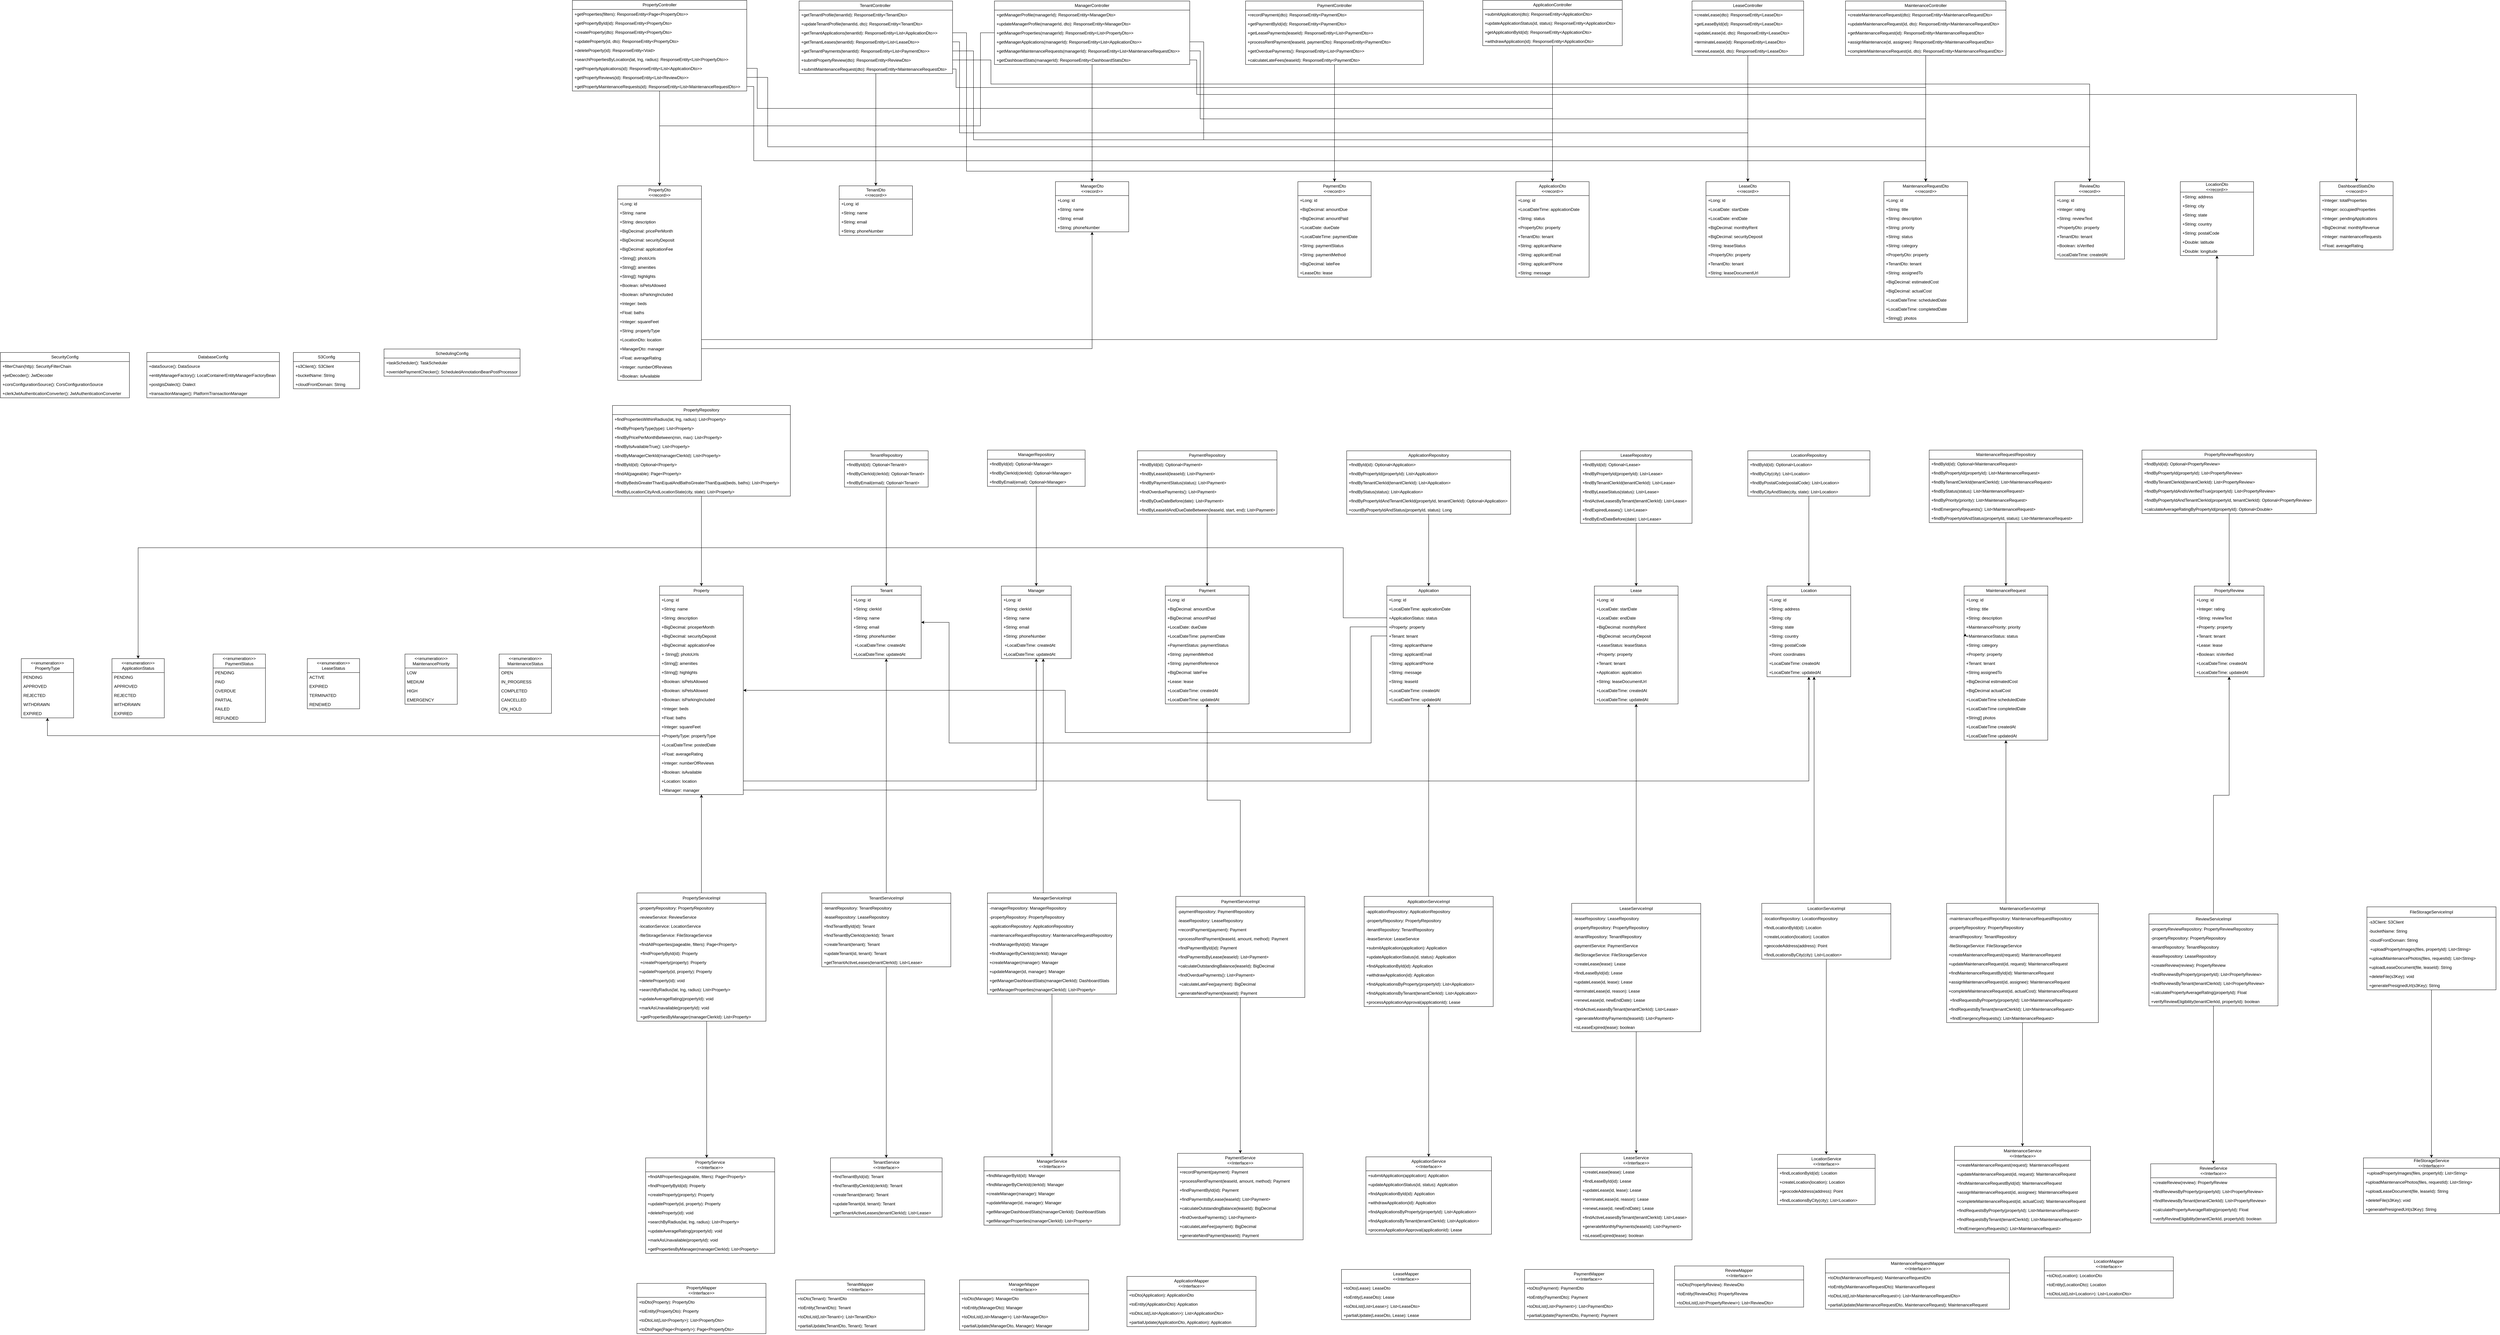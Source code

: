 <mxfile version="28.0.6">
  <diagram name="Page-1" id="DzET367_Qd1kLxPpbvCu">
    <mxGraphModel dx="3412" dy="4312" grid="1" gridSize="10" guides="1" tooltips="1" connect="1" arrows="1" fold="1" page="1" pageScale="1" pageWidth="850" pageHeight="1100" math="0" shadow="0">
      <root>
        <mxCell id="0" />
        <mxCell id="1" parent="0" />
        <mxCell id="98BR_ZxRyf01A55N2716-1" value="Property" style="swimlane;fontStyle=0;childLayout=stackLayout;horizontal=1;startSize=26;fillColor=none;horizontalStack=0;resizeParent=1;resizeParentMax=0;resizeLast=0;collapsible=1;marginBottom=0;whiteSpace=wrap;html=1;" parent="1" vertex="1">
          <mxGeometry y="-680" width="240" height="598" as="geometry" />
        </mxCell>
        <mxCell id="98BR_ZxRyf01A55N2716-2" value="+Long: id" style="text;strokeColor=none;fillColor=none;align=left;verticalAlign=top;spacingLeft=4;spacingRight=4;overflow=hidden;rotatable=0;points=[[0,0.5],[1,0.5]];portConstraint=eastwest;whiteSpace=wrap;html=1;" parent="98BR_ZxRyf01A55N2716-1" vertex="1">
          <mxGeometry y="26" width="240" height="26" as="geometry" />
        </mxCell>
        <mxCell id="98BR_ZxRyf01A55N2716-3" value="+String: name" style="text;strokeColor=none;fillColor=none;align=left;verticalAlign=top;spacingLeft=4;spacingRight=4;overflow=hidden;rotatable=0;points=[[0,0.5],[1,0.5]];portConstraint=eastwest;whiteSpace=wrap;html=1;" parent="98BR_ZxRyf01A55N2716-1" vertex="1">
          <mxGeometry y="52" width="240" height="26" as="geometry" />
        </mxCell>
        <mxCell id="98BR_ZxRyf01A55N2716-4" value="+String: description" style="text;strokeColor=none;fillColor=none;align=left;verticalAlign=top;spacingLeft=4;spacingRight=4;overflow=hidden;rotatable=0;points=[[0,0.5],[1,0.5]];portConstraint=eastwest;whiteSpace=wrap;html=1;" parent="98BR_ZxRyf01A55N2716-1" vertex="1">
          <mxGeometry y="78" width="240" height="26" as="geometry" />
        </mxCell>
        <mxCell id="98BR_ZxRyf01A55N2716-37" value="+BigDecimal: priceperMonth" style="text;strokeColor=none;fillColor=none;align=left;verticalAlign=top;spacingLeft=4;spacingRight=4;overflow=hidden;rotatable=0;points=[[0,0.5],[1,0.5]];portConstraint=eastwest;whiteSpace=wrap;html=1;" parent="98BR_ZxRyf01A55N2716-1" vertex="1">
          <mxGeometry y="104" width="240" height="26" as="geometry" />
        </mxCell>
        <mxCell id="98BR_ZxRyf01A55N2716-43" value="+BigDecimal: securityDeposit" style="text;strokeColor=none;fillColor=none;align=left;verticalAlign=top;spacingLeft=4;spacingRight=4;overflow=hidden;rotatable=0;points=[[0,0.5],[1,0.5]];portConstraint=eastwest;whiteSpace=wrap;html=1;" parent="98BR_ZxRyf01A55N2716-1" vertex="1">
          <mxGeometry y="130" width="240" height="26" as="geometry" />
        </mxCell>
        <mxCell id="98BR_ZxRyf01A55N2716-42" value="+BigDecimal: applicationFee" style="text;strokeColor=none;fillColor=none;align=left;verticalAlign=top;spacingLeft=4;spacingRight=4;overflow=hidden;rotatable=0;points=[[0,0.5],[1,0.5]];portConstraint=eastwest;whiteSpace=wrap;html=1;" parent="98BR_ZxRyf01A55N2716-1" vertex="1">
          <mxGeometry y="156" width="240" height="26" as="geometry" />
        </mxCell>
        <mxCell id="98BR_ZxRyf01A55N2716-45" value="+ String[]:&amp;nbsp;photoUrls" style="text;strokeColor=none;fillColor=none;align=left;verticalAlign=top;spacingLeft=4;spacingRight=4;overflow=hidden;rotatable=0;points=[[0,0.5],[1,0.5]];portConstraint=eastwest;whiteSpace=wrap;html=1;" parent="98BR_ZxRyf01A55N2716-1" vertex="1">
          <mxGeometry y="182" width="240" height="26" as="geometry" />
        </mxCell>
        <mxCell id="98BR_ZxRyf01A55N2716-40" value="+String[]:&amp;nbsp;amenities" style="text;strokeColor=none;fillColor=none;align=left;verticalAlign=top;spacingLeft=4;spacingRight=4;overflow=hidden;rotatable=0;points=[[0,0.5],[1,0.5]];portConstraint=eastwest;whiteSpace=wrap;html=1;" parent="98BR_ZxRyf01A55N2716-1" vertex="1">
          <mxGeometry y="208" width="240" height="26" as="geometry" />
        </mxCell>
        <mxCell id="98BR_ZxRyf01A55N2716-46" value="+String[]:&amp;nbsp;highlights" style="text;strokeColor=none;fillColor=none;align=left;verticalAlign=top;spacingLeft=4;spacingRight=4;overflow=hidden;rotatable=0;points=[[0,0.5],[1,0.5]];portConstraint=eastwest;whiteSpace=wrap;html=1;" parent="98BR_ZxRyf01A55N2716-1" vertex="1">
          <mxGeometry y="234" width="240" height="26" as="geometry" />
        </mxCell>
        <mxCell id="98BR_ZxRyf01A55N2716-47" value="+Boolean:&amp;nbsp;isPetsAllowed" style="text;strokeColor=none;fillColor=none;align=left;verticalAlign=top;spacingLeft=4;spacingRight=4;overflow=hidden;rotatable=0;points=[[0,0.5],[1,0.5]];portConstraint=eastwest;whiteSpace=wrap;html=1;" parent="98BR_ZxRyf01A55N2716-1" vertex="1">
          <mxGeometry y="260" width="240" height="26" as="geometry" />
        </mxCell>
        <mxCell id="m9EttF28PRJK7kCOMQtN-348" value="+Boolean:&amp;nbsp;isPetsAllowed" style="text;strokeColor=none;fillColor=none;align=left;verticalAlign=top;spacingLeft=4;spacingRight=4;overflow=hidden;rotatable=0;points=[[0,0.5],[1,0.5]];portConstraint=eastwest;whiteSpace=wrap;html=1;" parent="98BR_ZxRyf01A55N2716-1" vertex="1">
          <mxGeometry y="286" width="240" height="26" as="geometry" />
        </mxCell>
        <mxCell id="98BR_ZxRyf01A55N2716-48" value="+Boolean:&amp;nbsp;isParkingIncluded" style="text;strokeColor=none;fillColor=none;align=left;verticalAlign=top;spacingLeft=4;spacingRight=4;overflow=hidden;rotatable=0;points=[[0,0.5],[1,0.5]];portConstraint=eastwest;whiteSpace=wrap;html=1;" parent="98BR_ZxRyf01A55N2716-1" vertex="1">
          <mxGeometry y="312" width="240" height="26" as="geometry" />
        </mxCell>
        <mxCell id="98BR_ZxRyf01A55N2716-39" value="+Integer:&amp;nbsp;beds" style="text;strokeColor=none;fillColor=none;align=left;verticalAlign=top;spacingLeft=4;spacingRight=4;overflow=hidden;rotatable=0;points=[[0,0.5],[1,0.5]];portConstraint=eastwest;whiteSpace=wrap;html=1;" parent="98BR_ZxRyf01A55N2716-1" vertex="1">
          <mxGeometry y="338" width="240" height="26" as="geometry" />
        </mxCell>
        <mxCell id="98BR_ZxRyf01A55N2716-38" value="+Float:&amp;nbsp;baths" style="text;strokeColor=none;fillColor=none;align=left;verticalAlign=top;spacingLeft=4;spacingRight=4;overflow=hidden;rotatable=0;points=[[0,0.5],[1,0.5]];portConstraint=eastwest;whiteSpace=wrap;html=1;" parent="98BR_ZxRyf01A55N2716-1" vertex="1">
          <mxGeometry y="364" width="240" height="26" as="geometry" />
        </mxCell>
        <mxCell id="98BR_ZxRyf01A55N2716-41" value="+Integer:&amp;nbsp;squareFeet" style="text;strokeColor=none;fillColor=none;align=left;verticalAlign=top;spacingLeft=4;spacingRight=4;overflow=hidden;rotatable=0;points=[[0,0.5],[1,0.5]];portConstraint=eastwest;whiteSpace=wrap;html=1;" parent="98BR_ZxRyf01A55N2716-1" vertex="1">
          <mxGeometry y="390" width="240" height="26" as="geometry" />
        </mxCell>
        <mxCell id="98BR_ZxRyf01A55N2716-50" value="+PropertyType: propertyType" style="text;strokeColor=none;fillColor=none;align=left;verticalAlign=top;spacingLeft=4;spacingRight=4;overflow=hidden;rotatable=0;points=[[0,0.5],[1,0.5]];portConstraint=eastwest;whiteSpace=wrap;html=1;" parent="98BR_ZxRyf01A55N2716-1" vertex="1">
          <mxGeometry y="416" width="240" height="26" as="geometry" />
        </mxCell>
        <mxCell id="98BR_ZxRyf01A55N2716-51" value="+LocalDateTime:&amp;nbsp;postedDate" style="text;strokeColor=none;fillColor=none;align=left;verticalAlign=top;spacingLeft=4;spacingRight=4;overflow=hidden;rotatable=0;points=[[0,0.5],[1,0.5]];portConstraint=eastwest;whiteSpace=wrap;html=1;" parent="98BR_ZxRyf01A55N2716-1" vertex="1">
          <mxGeometry y="442" width="240" height="26" as="geometry" />
        </mxCell>
        <mxCell id="98BR_ZxRyf01A55N2716-53" value="+Float:&amp;nbsp;averageRating" style="text;strokeColor=none;fillColor=none;align=left;verticalAlign=top;spacingLeft=4;spacingRight=4;overflow=hidden;rotatable=0;points=[[0,0.5],[1,0.5]];portConstraint=eastwest;whiteSpace=wrap;html=1;" parent="98BR_ZxRyf01A55N2716-1" vertex="1">
          <mxGeometry y="468" width="240" height="26" as="geometry" />
        </mxCell>
        <mxCell id="98BR_ZxRyf01A55N2716-52" value="+Integer:&amp;nbsp;numberOfReviews" style="text;strokeColor=none;fillColor=none;align=left;verticalAlign=top;spacingLeft=4;spacingRight=4;overflow=hidden;rotatable=0;points=[[0,0.5],[1,0.5]];portConstraint=eastwest;whiteSpace=wrap;html=1;" parent="98BR_ZxRyf01A55N2716-1" vertex="1">
          <mxGeometry y="494" width="240" height="26" as="geometry" />
        </mxCell>
        <mxCell id="98BR_ZxRyf01A55N2716-49" value="+Boolean:&amp;nbsp;isAvailable" style="text;strokeColor=none;fillColor=none;align=left;verticalAlign=top;spacingLeft=4;spacingRight=4;overflow=hidden;rotatable=0;points=[[0,0.5],[1,0.5]];portConstraint=eastwest;whiteSpace=wrap;html=1;" parent="98BR_ZxRyf01A55N2716-1" vertex="1">
          <mxGeometry y="520" width="240" height="26" as="geometry" />
        </mxCell>
        <mxCell id="98BR_ZxRyf01A55N2716-55" value="+Location:&amp;nbsp;location" style="text;strokeColor=none;fillColor=none;align=left;verticalAlign=top;spacingLeft=4;spacingRight=4;overflow=hidden;rotatable=0;points=[[0,0.5],[1,0.5]];portConstraint=eastwest;whiteSpace=wrap;html=1;" parent="98BR_ZxRyf01A55N2716-1" vertex="1">
          <mxGeometry y="546" width="240" height="26" as="geometry" />
        </mxCell>
        <mxCell id="98BR_ZxRyf01A55N2716-56" value="+Manager:&amp;nbsp;manager" style="text;strokeColor=none;fillColor=none;align=left;verticalAlign=top;spacingLeft=4;spacingRight=4;overflow=hidden;rotatable=0;points=[[0,0.5],[1,0.5]];portConstraint=eastwest;whiteSpace=wrap;html=1;" parent="98BR_ZxRyf01A55N2716-1" vertex="1">
          <mxGeometry y="572" width="240" height="26" as="geometry" />
        </mxCell>
        <mxCell id="98BR_ZxRyf01A55N2716-5" value="Manager" style="swimlane;fontStyle=0;childLayout=stackLayout;horizontal=1;startSize=26;fillColor=none;horizontalStack=0;resizeParent=1;resizeParentMax=0;resizeLast=0;collapsible=1;marginBottom=0;whiteSpace=wrap;html=1;" parent="1" vertex="1">
          <mxGeometry x="980" y="-680" width="200" height="208" as="geometry" />
        </mxCell>
        <mxCell id="98BR_ZxRyf01A55N2716-6" value="+Long: id" style="text;strokeColor=none;fillColor=none;align=left;verticalAlign=top;spacingLeft=4;spacingRight=4;overflow=hidden;rotatable=0;points=[[0,0.5],[1,0.5]];portConstraint=eastwest;whiteSpace=wrap;html=1;" parent="98BR_ZxRyf01A55N2716-5" vertex="1">
          <mxGeometry y="26" width="200" height="26" as="geometry" />
        </mxCell>
        <mxCell id="98BR_ZxRyf01A55N2716-7" value="+String:&amp;nbsp;clerkId" style="text;strokeColor=none;fillColor=none;align=left;verticalAlign=top;spacingLeft=4;spacingRight=4;overflow=hidden;rotatable=0;points=[[0,0.5],[1,0.5]];portConstraint=eastwest;whiteSpace=wrap;html=1;" parent="98BR_ZxRyf01A55N2716-5" vertex="1">
          <mxGeometry y="52" width="200" height="26" as="geometry" />
        </mxCell>
        <mxCell id="98BR_ZxRyf01A55N2716-57" value="+String:&amp;nbsp;name" style="text;strokeColor=none;fillColor=none;align=left;verticalAlign=top;spacingLeft=4;spacingRight=4;overflow=hidden;rotatable=0;points=[[0,0.5],[1,0.5]];portConstraint=eastwest;whiteSpace=wrap;html=1;" parent="98BR_ZxRyf01A55N2716-5" vertex="1">
          <mxGeometry y="78" width="200" height="26" as="geometry" />
        </mxCell>
        <mxCell id="98BR_ZxRyf01A55N2716-58" value="+String:&amp;nbsp;email" style="text;strokeColor=none;fillColor=none;align=left;verticalAlign=top;spacingLeft=4;spacingRight=4;overflow=hidden;rotatable=0;points=[[0,0.5],[1,0.5]];portConstraint=eastwest;whiteSpace=wrap;html=1;" parent="98BR_ZxRyf01A55N2716-5" vertex="1">
          <mxGeometry y="104" width="200" height="26" as="geometry" />
        </mxCell>
        <mxCell id="98BR_ZxRyf01A55N2716-60" value="+String:&amp;nbsp;phoneNumber" style="text;strokeColor=none;fillColor=none;align=left;verticalAlign=top;spacingLeft=4;spacingRight=4;overflow=hidden;rotatable=0;points=[[0,0.5],[1,0.5]];portConstraint=eastwest;whiteSpace=wrap;html=1;" parent="98BR_ZxRyf01A55N2716-5" vertex="1">
          <mxGeometry y="130" width="200" height="26" as="geometry" />
        </mxCell>
        <mxCell id="98BR_ZxRyf01A55N2716-59" value="&amp;nbsp;+LocalDateTime:&amp;nbsp;createdAt" style="text;strokeColor=none;fillColor=none;align=left;verticalAlign=top;spacingLeft=4;spacingRight=4;overflow=hidden;rotatable=0;points=[[0,0.5],[1,0.5]];portConstraint=eastwest;whiteSpace=wrap;html=1;" parent="98BR_ZxRyf01A55N2716-5" vertex="1">
          <mxGeometry y="156" width="200" height="26" as="geometry" />
        </mxCell>
        <mxCell id="98BR_ZxRyf01A55N2716-8" value="+LocalDateTime:&amp;nbsp;updatedAt&amp;nbsp;" style="text;strokeColor=none;fillColor=none;align=left;verticalAlign=top;spacingLeft=4;spacingRight=4;overflow=hidden;rotatable=0;points=[[0,0.5],[1,0.5]];portConstraint=eastwest;whiteSpace=wrap;html=1;" parent="98BR_ZxRyf01A55N2716-5" vertex="1">
          <mxGeometry y="182" width="200" height="26" as="geometry" />
        </mxCell>
        <mxCell id="98BR_ZxRyf01A55N2716-13" value="Application" style="swimlane;fontStyle=0;childLayout=stackLayout;horizontal=1;startSize=26;fillColor=none;horizontalStack=0;resizeParent=1;resizeParentMax=0;resizeLast=0;collapsible=1;marginBottom=0;whiteSpace=wrap;html=1;" parent="1" vertex="1">
          <mxGeometry x="2085" y="-680" width="240" height="338" as="geometry" />
        </mxCell>
        <mxCell id="98BR_ZxRyf01A55N2716-14" value="+Long: id" style="text;strokeColor=none;fillColor=none;align=left;verticalAlign=top;spacingLeft=4;spacingRight=4;overflow=hidden;rotatable=0;points=[[0,0.5],[1,0.5]];portConstraint=eastwest;whiteSpace=wrap;html=1;" parent="98BR_ZxRyf01A55N2716-13" vertex="1">
          <mxGeometry y="26" width="240" height="26" as="geometry" />
        </mxCell>
        <mxCell id="98BR_ZxRyf01A55N2716-15" value="+LocalDateTime:&amp;nbsp;applicationDate" style="text;strokeColor=none;fillColor=none;align=left;verticalAlign=top;spacingLeft=4;spacingRight=4;overflow=hidden;rotatable=0;points=[[0,0.5],[1,0.5]];portConstraint=eastwest;whiteSpace=wrap;html=1;" parent="98BR_ZxRyf01A55N2716-13" vertex="1">
          <mxGeometry y="52" width="240" height="26" as="geometry" />
        </mxCell>
        <mxCell id="98BR_ZxRyf01A55N2716-75" value="+ApplicationStatus:&amp;nbsp;status" style="text;strokeColor=none;fillColor=none;align=left;verticalAlign=top;spacingLeft=4;spacingRight=4;overflow=hidden;rotatable=0;points=[[0,0.5],[1,0.5]];portConstraint=eastwest;whiteSpace=wrap;html=1;" parent="98BR_ZxRyf01A55N2716-13" vertex="1">
          <mxGeometry y="78" width="240" height="26" as="geometry" />
        </mxCell>
        <mxCell id="98BR_ZxRyf01A55N2716-73" value="+Property:&amp;nbsp;property" style="text;strokeColor=none;fillColor=none;align=left;verticalAlign=top;spacingLeft=4;spacingRight=4;overflow=hidden;rotatable=0;points=[[0,0.5],[1,0.5]];portConstraint=eastwest;whiteSpace=wrap;html=1;" parent="98BR_ZxRyf01A55N2716-13" vertex="1">
          <mxGeometry y="104" width="240" height="26" as="geometry" />
        </mxCell>
        <mxCell id="98BR_ZxRyf01A55N2716-69" value="+Tenant:&amp;nbsp;tenant" style="text;strokeColor=none;fillColor=none;align=left;verticalAlign=top;spacingLeft=4;spacingRight=4;overflow=hidden;rotatable=0;points=[[0,0.5],[1,0.5]];portConstraint=eastwest;whiteSpace=wrap;html=1;" parent="98BR_ZxRyf01A55N2716-13" vertex="1">
          <mxGeometry y="130" width="240" height="26" as="geometry" />
        </mxCell>
        <mxCell id="98BR_ZxRyf01A55N2716-72" value="+String:&amp;nbsp;applicantName" style="text;strokeColor=none;fillColor=none;align=left;verticalAlign=top;spacingLeft=4;spacingRight=4;overflow=hidden;rotatable=0;points=[[0,0.5],[1,0.5]];portConstraint=eastwest;whiteSpace=wrap;html=1;" parent="98BR_ZxRyf01A55N2716-13" vertex="1">
          <mxGeometry y="156" width="240" height="26" as="geometry" />
        </mxCell>
        <mxCell id="98BR_ZxRyf01A55N2716-71" value="+String:&amp;nbsp;applicantEmail" style="text;strokeColor=none;fillColor=none;align=left;verticalAlign=top;spacingLeft=4;spacingRight=4;overflow=hidden;rotatable=0;points=[[0,0.5],[1,0.5]];portConstraint=eastwest;whiteSpace=wrap;html=1;" parent="98BR_ZxRyf01A55N2716-13" vertex="1">
          <mxGeometry y="182" width="240" height="26" as="geometry" />
        </mxCell>
        <mxCell id="98BR_ZxRyf01A55N2716-70" value="+String:&amp;nbsp;applicantPhone" style="text;strokeColor=none;fillColor=none;align=left;verticalAlign=top;spacingLeft=4;spacingRight=4;overflow=hidden;rotatable=0;points=[[0,0.5],[1,0.5]];portConstraint=eastwest;whiteSpace=wrap;html=1;" parent="98BR_ZxRyf01A55N2716-13" vertex="1">
          <mxGeometry y="208" width="240" height="26" as="geometry" />
        </mxCell>
        <mxCell id="98BR_ZxRyf01A55N2716-76" value="+String:&amp;nbsp;message" style="text;strokeColor=none;fillColor=none;align=left;verticalAlign=top;spacingLeft=4;spacingRight=4;overflow=hidden;rotatable=0;points=[[0,0.5],[1,0.5]];portConstraint=eastwest;whiteSpace=wrap;html=1;" parent="98BR_ZxRyf01A55N2716-13" vertex="1">
          <mxGeometry y="234" width="240" height="26" as="geometry" />
        </mxCell>
        <mxCell id="98BR_ZxRyf01A55N2716-77" value="+String:&amp;nbsp;leaseId" style="text;strokeColor=none;fillColor=none;align=left;verticalAlign=top;spacingLeft=4;spacingRight=4;overflow=hidden;rotatable=0;points=[[0,0.5],[1,0.5]];portConstraint=eastwest;whiteSpace=wrap;html=1;" parent="98BR_ZxRyf01A55N2716-13" vertex="1">
          <mxGeometry y="260" width="240" height="26" as="geometry" />
        </mxCell>
        <mxCell id="98BR_ZxRyf01A55N2716-74" value="+LocalDateTime:&amp;nbsp;createdAt" style="text;strokeColor=none;fillColor=none;align=left;verticalAlign=top;spacingLeft=4;spacingRight=4;overflow=hidden;rotatable=0;points=[[0,0.5],[1,0.5]];portConstraint=eastwest;whiteSpace=wrap;html=1;" parent="98BR_ZxRyf01A55N2716-13" vertex="1">
          <mxGeometry y="286" width="240" height="26" as="geometry" />
        </mxCell>
        <mxCell id="98BR_ZxRyf01A55N2716-16" value="+LocalDateTime:&amp;nbsp;updatedAt" style="text;strokeColor=none;fillColor=none;align=left;verticalAlign=top;spacingLeft=4;spacingRight=4;overflow=hidden;rotatable=0;points=[[0,0.5],[1,0.5]];portConstraint=eastwest;whiteSpace=wrap;html=1;" parent="98BR_ZxRyf01A55N2716-13" vertex="1">
          <mxGeometry y="312" width="240" height="26" as="geometry" />
        </mxCell>
        <mxCell id="98BR_ZxRyf01A55N2716-17" value="Lease" style="swimlane;fontStyle=0;childLayout=stackLayout;horizontal=1;startSize=26;fillColor=none;horizontalStack=0;resizeParent=1;resizeParentMax=0;resizeLast=0;collapsible=1;marginBottom=0;whiteSpace=wrap;html=1;" parent="1" vertex="1">
          <mxGeometry x="2680" y="-680" width="240" height="338" as="geometry" />
        </mxCell>
        <mxCell id="98BR_ZxRyf01A55N2716-18" value="+Long: id" style="text;strokeColor=none;fillColor=none;align=left;verticalAlign=top;spacingLeft=4;spacingRight=4;overflow=hidden;rotatable=0;points=[[0,0.5],[1,0.5]];portConstraint=eastwest;whiteSpace=wrap;html=1;" parent="98BR_ZxRyf01A55N2716-17" vertex="1">
          <mxGeometry y="26" width="240" height="26" as="geometry" />
        </mxCell>
        <mxCell id="98BR_ZxRyf01A55N2716-19" value="+LocalDate:&amp;nbsp;startDate" style="text;strokeColor=none;fillColor=none;align=left;verticalAlign=top;spacingLeft=4;spacingRight=4;overflow=hidden;rotatable=0;points=[[0,0.5],[1,0.5]];portConstraint=eastwest;whiteSpace=wrap;html=1;" parent="98BR_ZxRyf01A55N2716-17" vertex="1">
          <mxGeometry y="52" width="240" height="26" as="geometry" />
        </mxCell>
        <mxCell id="98BR_ZxRyf01A55N2716-20" value="+LocalDate:&amp;nbsp;endDate" style="text;strokeColor=none;fillColor=none;align=left;verticalAlign=top;spacingLeft=4;spacingRight=4;overflow=hidden;rotatable=0;points=[[0,0.5],[1,0.5]];portConstraint=eastwest;whiteSpace=wrap;html=1;" parent="98BR_ZxRyf01A55N2716-17" vertex="1">
          <mxGeometry y="78" width="240" height="26" as="geometry" />
        </mxCell>
        <mxCell id="98BR_ZxRyf01A55N2716-80" value="+BigDecimal:&amp;nbsp;monthlyRent" style="text;strokeColor=none;fillColor=none;align=left;verticalAlign=top;spacingLeft=4;spacingRight=4;overflow=hidden;rotatable=0;points=[[0,0.5],[1,0.5]];portConstraint=eastwest;whiteSpace=wrap;html=1;" parent="98BR_ZxRyf01A55N2716-17" vertex="1">
          <mxGeometry y="104" width="240" height="26" as="geometry" />
        </mxCell>
        <mxCell id="98BR_ZxRyf01A55N2716-78" value="+BigDecimal:&amp;nbsp;securityDeposit" style="text;strokeColor=none;fillColor=none;align=left;verticalAlign=top;spacingLeft=4;spacingRight=4;overflow=hidden;rotatable=0;points=[[0,0.5],[1,0.5]];portConstraint=eastwest;whiteSpace=wrap;html=1;" parent="98BR_ZxRyf01A55N2716-17" vertex="1">
          <mxGeometry y="130" width="240" height="26" as="geometry" />
        </mxCell>
        <mxCell id="98BR_ZxRyf01A55N2716-81" value="+LeaseStatus:&amp;nbsp;leaseStatus" style="text;strokeColor=none;fillColor=none;align=left;verticalAlign=top;spacingLeft=4;spacingRight=4;overflow=hidden;rotatable=0;points=[[0,0.5],[1,0.5]];portConstraint=eastwest;whiteSpace=wrap;html=1;" parent="98BR_ZxRyf01A55N2716-17" vertex="1">
          <mxGeometry y="156" width="240" height="26" as="geometry" />
        </mxCell>
        <mxCell id="98BR_ZxRyf01A55N2716-82" value="+Property:&amp;nbsp;property" style="text;strokeColor=none;fillColor=none;align=left;verticalAlign=top;spacingLeft=4;spacingRight=4;overflow=hidden;rotatable=0;points=[[0,0.5],[1,0.5]];portConstraint=eastwest;whiteSpace=wrap;html=1;" parent="98BR_ZxRyf01A55N2716-17" vertex="1">
          <mxGeometry y="182" width="240" height="26" as="geometry" />
        </mxCell>
        <mxCell id="98BR_ZxRyf01A55N2716-83" value="+Tenant:&amp;nbsp;tenant" style="text;strokeColor=none;fillColor=none;align=left;verticalAlign=top;spacingLeft=4;spacingRight=4;overflow=hidden;rotatable=0;points=[[0,0.5],[1,0.5]];portConstraint=eastwest;whiteSpace=wrap;html=1;" parent="98BR_ZxRyf01A55N2716-17" vertex="1">
          <mxGeometry y="208" width="240" height="26" as="geometry" />
        </mxCell>
        <mxCell id="98BR_ZxRyf01A55N2716-84" value="+Application:&amp;nbsp;application" style="text;strokeColor=none;fillColor=none;align=left;verticalAlign=top;spacingLeft=4;spacingRight=4;overflow=hidden;rotatable=0;points=[[0,0.5],[1,0.5]];portConstraint=eastwest;whiteSpace=wrap;html=1;" parent="98BR_ZxRyf01A55N2716-17" vertex="1">
          <mxGeometry y="234" width="240" height="26" as="geometry" />
        </mxCell>
        <mxCell id="98BR_ZxRyf01A55N2716-87" value="+String:&amp;nbsp;leaseDocumentUrl" style="text;strokeColor=none;fillColor=none;align=left;verticalAlign=top;spacingLeft=4;spacingRight=4;overflow=hidden;rotatable=0;points=[[0,0.5],[1,0.5]];portConstraint=eastwest;whiteSpace=wrap;html=1;" parent="98BR_ZxRyf01A55N2716-17" vertex="1">
          <mxGeometry y="260" width="240" height="26" as="geometry" />
        </mxCell>
        <mxCell id="98BR_ZxRyf01A55N2716-86" value="+LocalDateTime:&amp;nbsp;createdAt" style="text;strokeColor=none;fillColor=none;align=left;verticalAlign=top;spacingLeft=4;spacingRight=4;overflow=hidden;rotatable=0;points=[[0,0.5],[1,0.5]];portConstraint=eastwest;whiteSpace=wrap;html=1;" parent="98BR_ZxRyf01A55N2716-17" vertex="1">
          <mxGeometry y="286" width="240" height="26" as="geometry" />
        </mxCell>
        <mxCell id="98BR_ZxRyf01A55N2716-85" value="+LocalDateTime:&amp;nbsp;updatedAt" style="text;strokeColor=none;fillColor=none;align=left;verticalAlign=top;spacingLeft=4;spacingRight=4;overflow=hidden;rotatable=0;points=[[0,0.5],[1,0.5]];portConstraint=eastwest;whiteSpace=wrap;html=1;" parent="98BR_ZxRyf01A55N2716-17" vertex="1">
          <mxGeometry y="312" width="240" height="26" as="geometry" />
        </mxCell>
        <mxCell id="98BR_ZxRyf01A55N2716-21" value="Payment" style="swimlane;fontStyle=0;childLayout=stackLayout;horizontal=1;startSize=26;fillColor=none;horizontalStack=0;resizeParent=1;resizeParentMax=0;resizeLast=0;collapsible=1;marginBottom=0;whiteSpace=wrap;html=1;" parent="1" vertex="1">
          <mxGeometry x="1450" y="-680" width="240" height="338" as="geometry" />
        </mxCell>
        <mxCell id="98BR_ZxRyf01A55N2716-22" value="+Long: id" style="text;strokeColor=none;fillColor=none;align=left;verticalAlign=top;spacingLeft=4;spacingRight=4;overflow=hidden;rotatable=0;points=[[0,0.5],[1,0.5]];portConstraint=eastwest;whiteSpace=wrap;html=1;" parent="98BR_ZxRyf01A55N2716-21" vertex="1">
          <mxGeometry y="26" width="240" height="26" as="geometry" />
        </mxCell>
        <mxCell id="98BR_ZxRyf01A55N2716-23" value="+BigDecimal:&amp;nbsp;amountDue" style="text;strokeColor=none;fillColor=none;align=left;verticalAlign=top;spacingLeft=4;spacingRight=4;overflow=hidden;rotatable=0;points=[[0,0.5],[1,0.5]];portConstraint=eastwest;whiteSpace=wrap;html=1;" parent="98BR_ZxRyf01A55N2716-21" vertex="1">
          <mxGeometry y="52" width="240" height="26" as="geometry" />
        </mxCell>
        <mxCell id="98BR_ZxRyf01A55N2716-88" value="+BigDecimal:&amp;nbsp;amountPaid" style="text;strokeColor=none;fillColor=none;align=left;verticalAlign=top;spacingLeft=4;spacingRight=4;overflow=hidden;rotatable=0;points=[[0,0.5],[1,0.5]];portConstraint=eastwest;whiteSpace=wrap;html=1;" parent="98BR_ZxRyf01A55N2716-21" vertex="1">
          <mxGeometry y="78" width="240" height="26" as="geometry" />
        </mxCell>
        <mxCell id="98BR_ZxRyf01A55N2716-90" value="+LocalDate:&amp;nbsp;dueDate" style="text;strokeColor=none;fillColor=none;align=left;verticalAlign=top;spacingLeft=4;spacingRight=4;overflow=hidden;rotatable=0;points=[[0,0.5],[1,0.5]];portConstraint=eastwest;whiteSpace=wrap;html=1;" parent="98BR_ZxRyf01A55N2716-21" vertex="1">
          <mxGeometry y="104" width="240" height="26" as="geometry" />
        </mxCell>
        <mxCell id="98BR_ZxRyf01A55N2716-91" value="+LocalDateTime:&amp;nbsp;paymentDate" style="text;strokeColor=none;fillColor=none;align=left;verticalAlign=top;spacingLeft=4;spacingRight=4;overflow=hidden;rotatable=0;points=[[0,0.5],[1,0.5]];portConstraint=eastwest;whiteSpace=wrap;html=1;" parent="98BR_ZxRyf01A55N2716-21" vertex="1">
          <mxGeometry y="130" width="240" height="26" as="geometry" />
        </mxCell>
        <mxCell id="98BR_ZxRyf01A55N2716-92" value="+PaymentStatus:&amp;nbsp;paymentStatus" style="text;strokeColor=none;fillColor=none;align=left;verticalAlign=top;spacingLeft=4;spacingRight=4;overflow=hidden;rotatable=0;points=[[0,0.5],[1,0.5]];portConstraint=eastwest;whiteSpace=wrap;html=1;" parent="98BR_ZxRyf01A55N2716-21" vertex="1">
          <mxGeometry y="156" width="240" height="26" as="geometry" />
        </mxCell>
        <mxCell id="98BR_ZxRyf01A55N2716-93" value="+String:&amp;nbsp;paymentMethod" style="text;strokeColor=none;fillColor=none;align=left;verticalAlign=top;spacingLeft=4;spacingRight=4;overflow=hidden;rotatable=0;points=[[0,0.5],[1,0.5]];portConstraint=eastwest;whiteSpace=wrap;html=1;" parent="98BR_ZxRyf01A55N2716-21" vertex="1">
          <mxGeometry y="182" width="240" height="26" as="geometry" />
        </mxCell>
        <mxCell id="98BR_ZxRyf01A55N2716-89" value="+String:&amp;nbsp;paymentReference" style="text;strokeColor=none;fillColor=none;align=left;verticalAlign=top;spacingLeft=4;spacingRight=4;overflow=hidden;rotatable=0;points=[[0,0.5],[1,0.5]];portConstraint=eastwest;whiteSpace=wrap;html=1;" parent="98BR_ZxRyf01A55N2716-21" vertex="1">
          <mxGeometry y="208" width="240" height="26" as="geometry" />
        </mxCell>
        <mxCell id="98BR_ZxRyf01A55N2716-24" value="+BigDecimal:&amp;nbsp;lateFee" style="text;strokeColor=none;fillColor=none;align=left;verticalAlign=top;spacingLeft=4;spacingRight=4;overflow=hidden;rotatable=0;points=[[0,0.5],[1,0.5]];portConstraint=eastwest;whiteSpace=wrap;html=1;" parent="98BR_ZxRyf01A55N2716-21" vertex="1">
          <mxGeometry y="234" width="240" height="26" as="geometry" />
        </mxCell>
        <mxCell id="98BR_ZxRyf01A55N2716-94" value="+Lease:&amp;nbsp;lease" style="text;strokeColor=none;fillColor=none;align=left;verticalAlign=top;spacingLeft=4;spacingRight=4;overflow=hidden;rotatable=0;points=[[0,0.5],[1,0.5]];portConstraint=eastwest;whiteSpace=wrap;html=1;" parent="98BR_ZxRyf01A55N2716-21" vertex="1">
          <mxGeometry y="260" width="240" height="26" as="geometry" />
        </mxCell>
        <mxCell id="98BR_ZxRyf01A55N2716-96" value="+LocalDateTime:&amp;nbsp;createdAt" style="text;strokeColor=none;fillColor=none;align=left;verticalAlign=top;spacingLeft=4;spacingRight=4;overflow=hidden;rotatable=0;points=[[0,0.5],[1,0.5]];portConstraint=eastwest;whiteSpace=wrap;html=1;" parent="98BR_ZxRyf01A55N2716-21" vertex="1">
          <mxGeometry y="286" width="240" height="26" as="geometry" />
        </mxCell>
        <mxCell id="98BR_ZxRyf01A55N2716-95" value="+LocalDateTime:&amp;nbsp;updatedAt" style="text;strokeColor=none;fillColor=none;align=left;verticalAlign=top;spacingLeft=4;spacingRight=4;overflow=hidden;rotatable=0;points=[[0,0.5],[1,0.5]];portConstraint=eastwest;whiteSpace=wrap;html=1;" parent="98BR_ZxRyf01A55N2716-21" vertex="1">
          <mxGeometry y="312" width="240" height="26" as="geometry" />
        </mxCell>
        <mxCell id="98BR_ZxRyf01A55N2716-25" value="PropertyReview" style="swimlane;fontStyle=0;childLayout=stackLayout;horizontal=1;startSize=26;fillColor=none;horizontalStack=0;resizeParent=1;resizeParentMax=0;resizeLast=0;collapsible=1;marginBottom=0;whiteSpace=wrap;html=1;" parent="1" vertex="1">
          <mxGeometry x="4400" y="-680" width="200" height="260" as="geometry" />
        </mxCell>
        <mxCell id="98BR_ZxRyf01A55N2716-26" value="+Long: id" style="text;strokeColor=none;fillColor=none;align=left;verticalAlign=top;spacingLeft=4;spacingRight=4;overflow=hidden;rotatable=0;points=[[0,0.5],[1,0.5]];portConstraint=eastwest;whiteSpace=wrap;html=1;" parent="98BR_ZxRyf01A55N2716-25" vertex="1">
          <mxGeometry y="26" width="200" height="26" as="geometry" />
        </mxCell>
        <mxCell id="98BR_ZxRyf01A55N2716-97" value="+Integer:&amp;nbsp;rating" style="text;strokeColor=none;fillColor=none;align=left;verticalAlign=top;spacingLeft=4;spacingRight=4;overflow=hidden;rotatable=0;points=[[0,0.5],[1,0.5]];portConstraint=eastwest;whiteSpace=wrap;html=1;" parent="98BR_ZxRyf01A55N2716-25" vertex="1">
          <mxGeometry y="52" width="200" height="26" as="geometry" />
        </mxCell>
        <mxCell id="98BR_ZxRyf01A55N2716-27" value="+String:&amp;nbsp;reviewText" style="text;strokeColor=none;fillColor=none;align=left;verticalAlign=top;spacingLeft=4;spacingRight=4;overflow=hidden;rotatable=0;points=[[0,0.5],[1,0.5]];portConstraint=eastwest;whiteSpace=wrap;html=1;" parent="98BR_ZxRyf01A55N2716-25" vertex="1">
          <mxGeometry y="78" width="200" height="26" as="geometry" />
        </mxCell>
        <mxCell id="98BR_ZxRyf01A55N2716-100" value="+Property:&amp;nbsp;property" style="text;strokeColor=none;fillColor=none;align=left;verticalAlign=top;spacingLeft=4;spacingRight=4;overflow=hidden;rotatable=0;points=[[0,0.5],[1,0.5]];portConstraint=eastwest;whiteSpace=wrap;html=1;" parent="98BR_ZxRyf01A55N2716-25" vertex="1">
          <mxGeometry y="104" width="200" height="26" as="geometry" />
        </mxCell>
        <mxCell id="98BR_ZxRyf01A55N2716-99" value="+Tenant:&amp;nbsp;tenant" style="text;strokeColor=none;fillColor=none;align=left;verticalAlign=top;spacingLeft=4;spacingRight=4;overflow=hidden;rotatable=0;points=[[0,0.5],[1,0.5]];portConstraint=eastwest;whiteSpace=wrap;html=1;" parent="98BR_ZxRyf01A55N2716-25" vertex="1">
          <mxGeometry y="130" width="200" height="26" as="geometry" />
        </mxCell>
        <mxCell id="98BR_ZxRyf01A55N2716-98" value="+Lease:&amp;nbsp;lease" style="text;strokeColor=none;fillColor=none;align=left;verticalAlign=top;spacingLeft=4;spacingRight=4;overflow=hidden;rotatable=0;points=[[0,0.5],[1,0.5]];portConstraint=eastwest;whiteSpace=wrap;html=1;" parent="98BR_ZxRyf01A55N2716-25" vertex="1">
          <mxGeometry y="156" width="200" height="26" as="geometry" />
        </mxCell>
        <mxCell id="98BR_ZxRyf01A55N2716-28" value="+Boolean:&amp;nbsp;isVerified" style="text;strokeColor=none;fillColor=none;align=left;verticalAlign=top;spacingLeft=4;spacingRight=4;overflow=hidden;rotatable=0;points=[[0,0.5],[1,0.5]];portConstraint=eastwest;whiteSpace=wrap;html=1;" parent="98BR_ZxRyf01A55N2716-25" vertex="1">
          <mxGeometry y="182" width="200" height="26" as="geometry" />
        </mxCell>
        <mxCell id="98BR_ZxRyf01A55N2716-102" value="+LocalDateTime:&amp;nbsp;createdAt" style="text;strokeColor=none;fillColor=none;align=left;verticalAlign=top;spacingLeft=4;spacingRight=4;overflow=hidden;rotatable=0;points=[[0,0.5],[1,0.5]];portConstraint=eastwest;whiteSpace=wrap;html=1;" parent="98BR_ZxRyf01A55N2716-25" vertex="1">
          <mxGeometry y="208" width="200" height="26" as="geometry" />
        </mxCell>
        <mxCell id="98BR_ZxRyf01A55N2716-101" value="+LocalDateTime:&amp;nbsp;updatedAt" style="text;strokeColor=none;fillColor=none;align=left;verticalAlign=top;spacingLeft=4;spacingRight=4;overflow=hidden;rotatable=0;points=[[0,0.5],[1,0.5]];portConstraint=eastwest;whiteSpace=wrap;html=1;" parent="98BR_ZxRyf01A55N2716-25" vertex="1">
          <mxGeometry y="234" width="200" height="26" as="geometry" />
        </mxCell>
        <mxCell id="98BR_ZxRyf01A55N2716-29" value="MaintenanceRequest" style="swimlane;fontStyle=0;childLayout=stackLayout;horizontal=1;startSize=26;fillColor=none;horizontalStack=0;resizeParent=1;resizeParentMax=0;resizeLast=0;collapsible=1;marginBottom=0;whiteSpace=wrap;html=1;" parent="1" vertex="1">
          <mxGeometry x="3740" y="-680" width="240" height="442" as="geometry" />
        </mxCell>
        <mxCell id="98BR_ZxRyf01A55N2716-30" value="+Long: id" style="text;strokeColor=none;fillColor=none;align=left;verticalAlign=top;spacingLeft=4;spacingRight=4;overflow=hidden;rotatable=0;points=[[0,0.5],[1,0.5]];portConstraint=eastwest;whiteSpace=wrap;html=1;" parent="98BR_ZxRyf01A55N2716-29" vertex="1">
          <mxGeometry y="26" width="240" height="26" as="geometry" />
        </mxCell>
        <mxCell id="98BR_ZxRyf01A55N2716-109" value="+String: title" style="text;strokeColor=none;fillColor=none;align=left;verticalAlign=top;spacingLeft=4;spacingRight=4;overflow=hidden;rotatable=0;points=[[0,0.5],[1,0.5]];portConstraint=eastwest;whiteSpace=wrap;html=1;" parent="98BR_ZxRyf01A55N2716-29" vertex="1">
          <mxGeometry y="52" width="240" height="26" as="geometry" />
        </mxCell>
        <mxCell id="98BR_ZxRyf01A55N2716-31" value="+String: description" style="text;strokeColor=none;fillColor=none;align=left;verticalAlign=top;spacingLeft=4;spacingRight=4;overflow=hidden;rotatable=0;points=[[0,0.5],[1,0.5]];portConstraint=eastwest;whiteSpace=wrap;html=1;" parent="98BR_ZxRyf01A55N2716-29" vertex="1">
          <mxGeometry y="78" width="240" height="26" as="geometry" />
        </mxCell>
        <mxCell id="98BR_ZxRyf01A55N2716-111" value="+MaintenancePriority: priority" style="text;strokeColor=none;fillColor=none;align=left;verticalAlign=top;spacingLeft=4;spacingRight=4;overflow=hidden;rotatable=0;points=[[0,0.5],[1,0.5]];portConstraint=eastwest;whiteSpace=wrap;html=1;" parent="98BR_ZxRyf01A55N2716-29" vertex="1">
          <mxGeometry y="104" width="240" height="26" as="geometry" />
        </mxCell>
        <mxCell id="98BR_ZxRyf01A55N2716-108" value="+MaintenanceStatus: status" style="text;strokeColor=none;fillColor=none;align=left;verticalAlign=top;spacingLeft=4;spacingRight=4;overflow=hidden;rotatable=0;points=[[0,0.5],[1,0.5]];portConstraint=eastwest;whiteSpace=wrap;html=1;" parent="98BR_ZxRyf01A55N2716-29" vertex="1">
          <mxGeometry y="130" width="240" height="26" as="geometry" />
        </mxCell>
        <mxCell id="98BR_ZxRyf01A55N2716-104" value="+String: category" style="text;strokeColor=none;fillColor=none;align=left;verticalAlign=top;spacingLeft=4;spacingRight=4;overflow=hidden;rotatable=0;points=[[0,0.5],[1,0.5]];portConstraint=eastwest;whiteSpace=wrap;html=1;" parent="98BR_ZxRyf01A55N2716-29" vertex="1">
          <mxGeometry y="156" width="240" height="26" as="geometry" />
        </mxCell>
        <mxCell id="98BR_ZxRyf01A55N2716-105" value="+Property: property" style="text;strokeColor=none;fillColor=none;align=left;verticalAlign=top;spacingLeft=4;spacingRight=4;overflow=hidden;rotatable=0;points=[[0,0.5],[1,0.5]];portConstraint=eastwest;whiteSpace=wrap;html=1;" parent="98BR_ZxRyf01A55N2716-29" vertex="1">
          <mxGeometry y="182" width="240" height="26" as="geometry" />
        </mxCell>
        <mxCell id="98BR_ZxRyf01A55N2716-103" value="+Tenant: tenant" style="text;strokeColor=none;fillColor=none;align=left;verticalAlign=top;spacingLeft=4;spacingRight=4;overflow=hidden;rotatable=0;points=[[0,0.5],[1,0.5]];portConstraint=eastwest;whiteSpace=wrap;html=1;" parent="98BR_ZxRyf01A55N2716-29" vertex="1">
          <mxGeometry y="208" width="240" height="26" as="geometry" />
        </mxCell>
        <mxCell id="98BR_ZxRyf01A55N2716-106" value="+String assignedTo" style="text;strokeColor=none;fillColor=none;align=left;verticalAlign=top;spacingLeft=4;spacingRight=4;overflow=hidden;rotatable=0;points=[[0,0.5],[1,0.5]];portConstraint=eastwest;whiteSpace=wrap;html=1;" parent="98BR_ZxRyf01A55N2716-29" vertex="1">
          <mxGeometry y="234" width="240" height="26" as="geometry" />
        </mxCell>
        <mxCell id="98BR_ZxRyf01A55N2716-112" value="+BigDecimal estimatedCost" style="text;strokeColor=none;fillColor=none;align=left;verticalAlign=top;spacingLeft=4;spacingRight=4;overflow=hidden;rotatable=0;points=[[0,0.5],[1,0.5]];portConstraint=eastwest;whiteSpace=wrap;html=1;" parent="98BR_ZxRyf01A55N2716-29" vertex="1">
          <mxGeometry y="260" width="240" height="26" as="geometry" />
        </mxCell>
        <mxCell id="98BR_ZxRyf01A55N2716-107" value="+BigDecimal actualCost" style="text;strokeColor=none;fillColor=none;align=left;verticalAlign=top;spacingLeft=4;spacingRight=4;overflow=hidden;rotatable=0;points=[[0,0.5],[1,0.5]];portConstraint=eastwest;whiteSpace=wrap;html=1;" parent="98BR_ZxRyf01A55N2716-29" vertex="1">
          <mxGeometry y="286" width="240" height="26" as="geometry" />
        </mxCell>
        <mxCell id="98BR_ZxRyf01A55N2716-32" value="+LocalDateTime scheduledDate" style="text;strokeColor=none;fillColor=none;align=left;verticalAlign=top;spacingLeft=4;spacingRight=4;overflow=hidden;rotatable=0;points=[[0,0.5],[1,0.5]];portConstraint=eastwest;whiteSpace=wrap;html=1;" parent="98BR_ZxRyf01A55N2716-29" vertex="1">
          <mxGeometry y="312" width="240" height="26" as="geometry" />
        </mxCell>
        <mxCell id="98BR_ZxRyf01A55N2716-110" value="+LocalDateTime completedDate" style="text;strokeColor=none;fillColor=none;align=left;verticalAlign=top;spacingLeft=4;spacingRight=4;overflow=hidden;rotatable=0;points=[[0,0.5],[1,0.5]];portConstraint=eastwest;whiteSpace=wrap;html=1;" parent="98BR_ZxRyf01A55N2716-29" vertex="1">
          <mxGeometry y="338" width="240" height="26" as="geometry" />
        </mxCell>
        <mxCell id="98BR_ZxRyf01A55N2716-114" style="edgeStyle=orthogonalEdgeStyle;rounded=0;orthogonalLoop=1;jettySize=auto;html=1;exitX=0;exitY=0.5;exitDx=0;exitDy=0;entryX=0.013;entryY=0.231;entryDx=0;entryDy=0;entryPerimeter=0;" parent="98BR_ZxRyf01A55N2716-29" source="98BR_ZxRyf01A55N2716-108" target="98BR_ZxRyf01A55N2716-108" edge="1">
          <mxGeometry relative="1" as="geometry" />
        </mxCell>
        <mxCell id="98BR_ZxRyf01A55N2716-115" value="+String[] photos" style="text;strokeColor=none;fillColor=none;align=left;verticalAlign=top;spacingLeft=4;spacingRight=4;overflow=hidden;rotatable=0;points=[[0,0.5],[1,0.5]];portConstraint=eastwest;whiteSpace=wrap;html=1;" parent="98BR_ZxRyf01A55N2716-29" vertex="1">
          <mxGeometry y="364" width="240" height="26" as="geometry" />
        </mxCell>
        <mxCell id="98BR_ZxRyf01A55N2716-117" value="+LocalDateTime createdAt" style="text;strokeColor=none;fillColor=none;align=left;verticalAlign=top;spacingLeft=4;spacingRight=4;overflow=hidden;rotatable=0;points=[[0,0.5],[1,0.5]];portConstraint=eastwest;whiteSpace=wrap;html=1;" parent="98BR_ZxRyf01A55N2716-29" vertex="1">
          <mxGeometry y="390" width="240" height="26" as="geometry" />
        </mxCell>
        <mxCell id="98BR_ZxRyf01A55N2716-116" value="+LocalDateTime updatedAt" style="text;strokeColor=none;fillColor=none;align=left;verticalAlign=top;spacingLeft=4;spacingRight=4;overflow=hidden;rotatable=0;points=[[0,0.5],[1,0.5]];portConstraint=eastwest;whiteSpace=wrap;html=1;" parent="98BR_ZxRyf01A55N2716-29" vertex="1">
          <mxGeometry y="416" width="240" height="26" as="geometry" />
        </mxCell>
        <mxCell id="98BR_ZxRyf01A55N2716-33" value="Location" style="swimlane;fontStyle=0;childLayout=stackLayout;horizontal=1;startSize=26;fillColor=none;horizontalStack=0;resizeParent=1;resizeParentMax=0;resizeLast=0;collapsible=1;marginBottom=0;whiteSpace=wrap;html=1;" parent="1" vertex="1">
          <mxGeometry x="3175" y="-680" width="240" height="260" as="geometry" />
        </mxCell>
        <mxCell id="98BR_ZxRyf01A55N2716-34" value="+Long: id" style="text;strokeColor=none;fillColor=none;align=left;verticalAlign=top;spacingLeft=4;spacingRight=4;overflow=hidden;rotatable=0;points=[[0,0.5],[1,0.5]];portConstraint=eastwest;whiteSpace=wrap;html=1;" parent="98BR_ZxRyf01A55N2716-33" vertex="1">
          <mxGeometry y="26" width="240" height="26" as="geometry" />
        </mxCell>
        <mxCell id="98BR_ZxRyf01A55N2716-122" value="+String:&amp;nbsp;address" style="text;strokeColor=none;fillColor=none;align=left;verticalAlign=top;spacingLeft=4;spacingRight=4;overflow=hidden;rotatable=0;points=[[0,0.5],[1,0.5]];portConstraint=eastwest;whiteSpace=wrap;html=1;" parent="98BR_ZxRyf01A55N2716-33" vertex="1">
          <mxGeometry y="52" width="240" height="26" as="geometry" />
        </mxCell>
        <mxCell id="98BR_ZxRyf01A55N2716-120" value="+String:&amp;nbsp;city" style="text;strokeColor=none;fillColor=none;align=left;verticalAlign=top;spacingLeft=4;spacingRight=4;overflow=hidden;rotatable=0;points=[[0,0.5],[1,0.5]];portConstraint=eastwest;whiteSpace=wrap;html=1;" parent="98BR_ZxRyf01A55N2716-33" vertex="1">
          <mxGeometry y="78" width="240" height="26" as="geometry" />
        </mxCell>
        <mxCell id="98BR_ZxRyf01A55N2716-119" value="+String:&amp;nbsp;state" style="text;strokeColor=none;fillColor=none;align=left;verticalAlign=top;spacingLeft=4;spacingRight=4;overflow=hidden;rotatable=0;points=[[0,0.5],[1,0.5]];portConstraint=eastwest;whiteSpace=wrap;html=1;" parent="98BR_ZxRyf01A55N2716-33" vertex="1">
          <mxGeometry y="104" width="240" height="26" as="geometry" />
        </mxCell>
        <mxCell id="98BR_ZxRyf01A55N2716-118" value="+String:&amp;nbsp;country" style="text;strokeColor=none;fillColor=none;align=left;verticalAlign=top;spacingLeft=4;spacingRight=4;overflow=hidden;rotatable=0;points=[[0,0.5],[1,0.5]];portConstraint=eastwest;whiteSpace=wrap;html=1;" parent="98BR_ZxRyf01A55N2716-33" vertex="1">
          <mxGeometry y="130" width="240" height="26" as="geometry" />
        </mxCell>
        <mxCell id="98BR_ZxRyf01A55N2716-121" value="+String:&amp;nbsp;postalCode" style="text;strokeColor=none;fillColor=none;align=left;verticalAlign=top;spacingLeft=4;spacingRight=4;overflow=hidden;rotatable=0;points=[[0,0.5],[1,0.5]];portConstraint=eastwest;whiteSpace=wrap;html=1;" parent="98BR_ZxRyf01A55N2716-33" vertex="1">
          <mxGeometry y="156" width="240" height="26" as="geometry" />
        </mxCell>
        <mxCell id="98BR_ZxRyf01A55N2716-35" value="+Point:&amp;nbsp;coordinates" style="text;strokeColor=none;fillColor=none;align=left;verticalAlign=top;spacingLeft=4;spacingRight=4;overflow=hidden;rotatable=0;points=[[0,0.5],[1,0.5]];portConstraint=eastwest;whiteSpace=wrap;html=1;" parent="98BR_ZxRyf01A55N2716-33" vertex="1">
          <mxGeometry y="182" width="240" height="26" as="geometry" />
        </mxCell>
        <mxCell id="98BR_ZxRyf01A55N2716-36" value="+LocalDateTime:&amp;nbsp;createdAt" style="text;strokeColor=none;fillColor=none;align=left;verticalAlign=top;spacingLeft=4;spacingRight=4;overflow=hidden;rotatable=0;points=[[0,0.5],[1,0.5]];portConstraint=eastwest;whiteSpace=wrap;html=1;" parent="98BR_ZxRyf01A55N2716-33" vertex="1">
          <mxGeometry y="208" width="240" height="26" as="geometry" />
        </mxCell>
        <mxCell id="98BR_ZxRyf01A55N2716-123" value="+LocalDateTime:&amp;nbsp;updatedAt" style="text;strokeColor=none;fillColor=none;align=left;verticalAlign=top;spacingLeft=4;spacingRight=4;overflow=hidden;rotatable=0;points=[[0,0.5],[1,0.5]];portConstraint=eastwest;whiteSpace=wrap;html=1;" parent="98BR_ZxRyf01A55N2716-33" vertex="1">
          <mxGeometry y="234" width="240" height="26" as="geometry" />
        </mxCell>
        <mxCell id="98BR_ZxRyf01A55N2716-61" value="Tenant" style="swimlane;fontStyle=0;childLayout=stackLayout;horizontal=1;startSize=26;fillColor=none;horizontalStack=0;resizeParent=1;resizeParentMax=0;resizeLast=0;collapsible=1;marginBottom=0;whiteSpace=wrap;html=1;" parent="1" vertex="1">
          <mxGeometry x="550" y="-680" width="200" height="208" as="geometry" />
        </mxCell>
        <mxCell id="98BR_ZxRyf01A55N2716-62" value="+Long: id" style="text;strokeColor=none;fillColor=none;align=left;verticalAlign=top;spacingLeft=4;spacingRight=4;overflow=hidden;rotatable=0;points=[[0,0.5],[1,0.5]];portConstraint=eastwest;whiteSpace=wrap;html=1;" parent="98BR_ZxRyf01A55N2716-61" vertex="1">
          <mxGeometry y="26" width="200" height="26" as="geometry" />
        </mxCell>
        <mxCell id="98BR_ZxRyf01A55N2716-63" value="+String:&amp;nbsp;clerkId" style="text;strokeColor=none;fillColor=none;align=left;verticalAlign=top;spacingLeft=4;spacingRight=4;overflow=hidden;rotatable=0;points=[[0,0.5],[1,0.5]];portConstraint=eastwest;whiteSpace=wrap;html=1;" parent="98BR_ZxRyf01A55N2716-61" vertex="1">
          <mxGeometry y="52" width="200" height="26" as="geometry" />
        </mxCell>
        <mxCell id="98BR_ZxRyf01A55N2716-64" value="+String:&amp;nbsp;name" style="text;strokeColor=none;fillColor=none;align=left;verticalAlign=top;spacingLeft=4;spacingRight=4;overflow=hidden;rotatable=0;points=[[0,0.5],[1,0.5]];portConstraint=eastwest;whiteSpace=wrap;html=1;" parent="98BR_ZxRyf01A55N2716-61" vertex="1">
          <mxGeometry y="78" width="200" height="26" as="geometry" />
        </mxCell>
        <mxCell id="98BR_ZxRyf01A55N2716-65" value="+String:&amp;nbsp;email" style="text;strokeColor=none;fillColor=none;align=left;verticalAlign=top;spacingLeft=4;spacingRight=4;overflow=hidden;rotatable=0;points=[[0,0.5],[1,0.5]];portConstraint=eastwest;whiteSpace=wrap;html=1;" parent="98BR_ZxRyf01A55N2716-61" vertex="1">
          <mxGeometry y="104" width="200" height="26" as="geometry" />
        </mxCell>
        <mxCell id="98BR_ZxRyf01A55N2716-66" value="+String:&amp;nbsp;phoneNumber" style="text;strokeColor=none;fillColor=none;align=left;verticalAlign=top;spacingLeft=4;spacingRight=4;overflow=hidden;rotatable=0;points=[[0,0.5],[1,0.5]];portConstraint=eastwest;whiteSpace=wrap;html=1;" parent="98BR_ZxRyf01A55N2716-61" vertex="1">
          <mxGeometry y="130" width="200" height="26" as="geometry" />
        </mxCell>
        <mxCell id="98BR_ZxRyf01A55N2716-67" value="&amp;nbsp;+LocalDateTime:&amp;nbsp;createdAt" style="text;strokeColor=none;fillColor=none;align=left;verticalAlign=top;spacingLeft=4;spacingRight=4;overflow=hidden;rotatable=0;points=[[0,0.5],[1,0.5]];portConstraint=eastwest;whiteSpace=wrap;html=1;" parent="98BR_ZxRyf01A55N2716-61" vertex="1">
          <mxGeometry y="156" width="200" height="26" as="geometry" />
        </mxCell>
        <mxCell id="98BR_ZxRyf01A55N2716-68" value="+LocalDateTime:&amp;nbsp;updatedAt&amp;nbsp;" style="text;strokeColor=none;fillColor=none;align=left;verticalAlign=top;spacingLeft=4;spacingRight=4;overflow=hidden;rotatable=0;points=[[0,0.5],[1,0.5]];portConstraint=eastwest;whiteSpace=wrap;html=1;" parent="98BR_ZxRyf01A55N2716-61" vertex="1">
          <mxGeometry y="182" width="200" height="26" as="geometry" />
        </mxCell>
        <mxCell id="98BR_ZxRyf01A55N2716-124" value="PropertyDto&lt;div&gt;&amp;lt;&amp;lt;record&amp;gt;&amp;gt;&lt;/div&gt;" style="swimlane;fontStyle=0;childLayout=stackLayout;horizontal=1;startSize=38;fillColor=none;horizontalStack=0;resizeParent=1;resizeParentMax=0;resizeLast=0;collapsible=1;marginBottom=0;whiteSpace=wrap;html=1;" parent="1" vertex="1">
          <mxGeometry x="-120" y="-1828" width="240" height="558" as="geometry" />
        </mxCell>
        <mxCell id="98BR_ZxRyf01A55N2716-147" value="+Long: id" style="text;strokeColor=none;fillColor=none;align=left;verticalAlign=top;spacingLeft=4;spacingRight=4;overflow=hidden;rotatable=0;points=[[0,0.5],[1,0.5]];portConstraint=eastwest;whiteSpace=wrap;html=1;" parent="98BR_ZxRyf01A55N2716-124" vertex="1">
          <mxGeometry y="38" width="240" height="26" as="geometry" />
        </mxCell>
        <mxCell id="98BR_ZxRyf01A55N2716-148" value="+String:&amp;nbsp;name" style="text;strokeColor=none;fillColor=none;align=left;verticalAlign=top;spacingLeft=4;spacingRight=4;overflow=hidden;rotatable=0;points=[[0,0.5],[1,0.5]];portConstraint=eastwest;whiteSpace=wrap;html=1;" parent="98BR_ZxRyf01A55N2716-124" vertex="1">
          <mxGeometry y="64" width="240" height="26" as="geometry" />
        </mxCell>
        <mxCell id="98BR_ZxRyf01A55N2716-150" value="+String:&amp;nbsp;description" style="text;strokeColor=none;fillColor=none;align=left;verticalAlign=top;spacingLeft=4;spacingRight=4;overflow=hidden;rotatable=0;points=[[0,0.5],[1,0.5]];portConstraint=eastwest;whiteSpace=wrap;html=1;" parent="98BR_ZxRyf01A55N2716-124" vertex="1">
          <mxGeometry y="90" width="240" height="26" as="geometry" />
        </mxCell>
        <mxCell id="98BR_ZxRyf01A55N2716-144" value="+BigDecimal:&amp;nbsp;pricePerMonth" style="text;strokeColor=none;fillColor=none;align=left;verticalAlign=top;spacingLeft=4;spacingRight=4;overflow=hidden;rotatable=0;points=[[0,0.5],[1,0.5]];portConstraint=eastwest;whiteSpace=wrap;html=1;" parent="98BR_ZxRyf01A55N2716-124" vertex="1">
          <mxGeometry y="116" width="240" height="26" as="geometry" />
        </mxCell>
        <mxCell id="98BR_ZxRyf01A55N2716-156" value="+BigDecimal:&amp;nbsp;securityDeposit" style="text;strokeColor=none;fillColor=none;align=left;verticalAlign=top;spacingLeft=4;spacingRight=4;overflow=hidden;rotatable=0;points=[[0,0.5],[1,0.5]];portConstraint=eastwest;whiteSpace=wrap;html=1;" parent="98BR_ZxRyf01A55N2716-124" vertex="1">
          <mxGeometry y="142" width="240" height="26" as="geometry" />
        </mxCell>
        <mxCell id="98BR_ZxRyf01A55N2716-151" value="+BigDecimal:&amp;nbsp;applicationFee" style="text;strokeColor=none;fillColor=none;align=left;verticalAlign=top;spacingLeft=4;spacingRight=4;overflow=hidden;rotatable=0;points=[[0,0.5],[1,0.5]];portConstraint=eastwest;whiteSpace=wrap;html=1;" parent="98BR_ZxRyf01A55N2716-124" vertex="1">
          <mxGeometry y="168" width="240" height="26" as="geometry" />
        </mxCell>
        <mxCell id="98BR_ZxRyf01A55N2716-154" value="+String[]:&amp;nbsp;photoUrls" style="text;strokeColor=none;fillColor=none;align=left;verticalAlign=top;spacingLeft=4;spacingRight=4;overflow=hidden;rotatable=0;points=[[0,0.5],[1,0.5]];portConstraint=eastwest;whiteSpace=wrap;html=1;" parent="98BR_ZxRyf01A55N2716-124" vertex="1">
          <mxGeometry y="194" width="240" height="26" as="geometry" />
        </mxCell>
        <mxCell id="98BR_ZxRyf01A55N2716-153" value="+String[]:&amp;nbsp;amenities" style="text;strokeColor=none;fillColor=none;align=left;verticalAlign=top;spacingLeft=4;spacingRight=4;overflow=hidden;rotatable=0;points=[[0,0.5],[1,0.5]];portConstraint=eastwest;whiteSpace=wrap;html=1;" parent="98BR_ZxRyf01A55N2716-124" vertex="1">
          <mxGeometry y="220" width="240" height="26" as="geometry" />
        </mxCell>
        <mxCell id="98BR_ZxRyf01A55N2716-146" value="+String[]:&amp;nbsp;highlights" style="text;strokeColor=none;fillColor=none;align=left;verticalAlign=top;spacingLeft=4;spacingRight=4;overflow=hidden;rotatable=0;points=[[0,0.5],[1,0.5]];portConstraint=eastwest;whiteSpace=wrap;html=1;" parent="98BR_ZxRyf01A55N2716-124" vertex="1">
          <mxGeometry y="246" width="240" height="26" as="geometry" />
        </mxCell>
        <mxCell id="98BR_ZxRyf01A55N2716-155" value="+Boolean:&amp;nbsp;isPetsAllowed" style="text;strokeColor=none;fillColor=none;align=left;verticalAlign=top;spacingLeft=4;spacingRight=4;overflow=hidden;rotatable=0;points=[[0,0.5],[1,0.5]];portConstraint=eastwest;whiteSpace=wrap;html=1;" parent="98BR_ZxRyf01A55N2716-124" vertex="1">
          <mxGeometry y="272" width="240" height="26" as="geometry" />
        </mxCell>
        <mxCell id="98BR_ZxRyf01A55N2716-152" value="+Boolean:&amp;nbsp;isParkingIncluded" style="text;strokeColor=none;fillColor=none;align=left;verticalAlign=top;spacingLeft=4;spacingRight=4;overflow=hidden;rotatable=0;points=[[0,0.5],[1,0.5]];portConstraint=eastwest;whiteSpace=wrap;html=1;" parent="98BR_ZxRyf01A55N2716-124" vertex="1">
          <mxGeometry y="298" width="240" height="26" as="geometry" />
        </mxCell>
        <mxCell id="98BR_ZxRyf01A55N2716-145" value="+Integer:&amp;nbsp;beds" style="text;strokeColor=none;fillColor=none;align=left;verticalAlign=top;spacingLeft=4;spacingRight=4;overflow=hidden;rotatable=0;points=[[0,0.5],[1,0.5]];portConstraint=eastwest;whiteSpace=wrap;html=1;" parent="98BR_ZxRyf01A55N2716-124" vertex="1">
          <mxGeometry y="324" width="240" height="26" as="geometry" />
        </mxCell>
        <mxCell id="98BR_ZxRyf01A55N2716-149" value="+Float:&amp;nbsp;baths" style="text;strokeColor=none;fillColor=none;align=left;verticalAlign=top;spacingLeft=4;spacingRight=4;overflow=hidden;rotatable=0;points=[[0,0.5],[1,0.5]];portConstraint=eastwest;whiteSpace=wrap;html=1;" parent="98BR_ZxRyf01A55N2716-124" vertex="1">
          <mxGeometry y="350" width="240" height="26" as="geometry" />
        </mxCell>
        <mxCell id="98BR_ZxRyf01A55N2716-125" value="+Integer:&amp;nbsp;squareFeet" style="text;strokeColor=none;fillColor=none;align=left;verticalAlign=top;spacingLeft=4;spacingRight=4;overflow=hidden;rotatable=0;points=[[0,0.5],[1,0.5]];portConstraint=eastwest;whiteSpace=wrap;html=1;" parent="98BR_ZxRyf01A55N2716-124" vertex="1">
          <mxGeometry y="376" width="240" height="26" as="geometry" />
        </mxCell>
        <mxCell id="98BR_ZxRyf01A55N2716-161" value="+String:&amp;nbsp;propertyType" style="text;strokeColor=none;fillColor=none;align=left;verticalAlign=top;spacingLeft=4;spacingRight=4;overflow=hidden;rotatable=0;points=[[0,0.5],[1,0.5]];portConstraint=eastwest;whiteSpace=wrap;html=1;" parent="98BR_ZxRyf01A55N2716-124" vertex="1">
          <mxGeometry y="402" width="240" height="26" as="geometry" />
        </mxCell>
        <mxCell id="98BR_ZxRyf01A55N2716-157" value="+LocationDto:&amp;nbsp;location" style="text;strokeColor=none;fillColor=none;align=left;verticalAlign=top;spacingLeft=4;spacingRight=4;overflow=hidden;rotatable=0;points=[[0,0.5],[1,0.5]];portConstraint=eastwest;whiteSpace=wrap;html=1;" parent="98BR_ZxRyf01A55N2716-124" vertex="1">
          <mxGeometry y="428" width="240" height="26" as="geometry" />
        </mxCell>
        <mxCell id="98BR_ZxRyf01A55N2716-162" value="+ManagerDto:&amp;nbsp;manager" style="text;strokeColor=none;fillColor=none;align=left;verticalAlign=top;spacingLeft=4;spacingRight=4;overflow=hidden;rotatable=0;points=[[0,0.5],[1,0.5]];portConstraint=eastwest;whiteSpace=wrap;html=1;" parent="98BR_ZxRyf01A55N2716-124" vertex="1">
          <mxGeometry y="454" width="240" height="26" as="geometry" />
        </mxCell>
        <mxCell id="98BR_ZxRyf01A55N2716-160" value="+Float:&amp;nbsp;averageRating" style="text;strokeColor=none;fillColor=none;align=left;verticalAlign=top;spacingLeft=4;spacingRight=4;overflow=hidden;rotatable=0;points=[[0,0.5],[1,0.5]];portConstraint=eastwest;whiteSpace=wrap;html=1;" parent="98BR_ZxRyf01A55N2716-124" vertex="1">
          <mxGeometry y="480" width="240" height="26" as="geometry" />
        </mxCell>
        <mxCell id="98BR_ZxRyf01A55N2716-159" value="+Integer:&amp;nbsp;numberOfReviews" style="text;strokeColor=none;fillColor=none;align=left;verticalAlign=top;spacingLeft=4;spacingRight=4;overflow=hidden;rotatable=0;points=[[0,0.5],[1,0.5]];portConstraint=eastwest;whiteSpace=wrap;html=1;" parent="98BR_ZxRyf01A55N2716-124" vertex="1">
          <mxGeometry y="506" width="240" height="26" as="geometry" />
        </mxCell>
        <mxCell id="98BR_ZxRyf01A55N2716-158" value="+Boolean:&amp;nbsp;isAvailable" style="text;strokeColor=none;fillColor=none;align=left;verticalAlign=top;spacingLeft=4;spacingRight=4;overflow=hidden;rotatable=0;points=[[0,0.5],[1,0.5]];portConstraint=eastwest;whiteSpace=wrap;html=1;" parent="98BR_ZxRyf01A55N2716-124" vertex="1">
          <mxGeometry y="532" width="240" height="26" as="geometry" />
        </mxCell>
        <mxCell id="98BR_ZxRyf01A55N2716-132" value="ManagerDto&lt;div&gt;&amp;lt;&amp;lt;record&amp;gt;&amp;gt;&lt;/div&gt;" style="swimlane;fontStyle=0;childLayout=stackLayout;horizontal=1;startSize=40;fillColor=none;horizontalStack=0;resizeParent=1;resizeParentMax=0;resizeLast=0;collapsible=1;marginBottom=0;whiteSpace=wrap;html=1;" parent="1" vertex="1">
          <mxGeometry x="1135" y="-1840" width="210" height="144" as="geometry" />
        </mxCell>
        <mxCell id="98BR_ZxRyf01A55N2716-133" value="+Long: id" style="text;strokeColor=none;fillColor=none;align=left;verticalAlign=top;spacingLeft=4;spacingRight=4;overflow=hidden;rotatable=0;points=[[0,0.5],[1,0.5]];portConstraint=eastwest;whiteSpace=wrap;html=1;" parent="98BR_ZxRyf01A55N2716-132" vertex="1">
          <mxGeometry y="40" width="210" height="26" as="geometry" />
        </mxCell>
        <mxCell id="98BR_ZxRyf01A55N2716-167" value="+String:&amp;nbsp;name" style="text;strokeColor=none;fillColor=none;align=left;verticalAlign=top;spacingLeft=4;spacingRight=4;overflow=hidden;rotatable=0;points=[[0,0.5],[1,0.5]];portConstraint=eastwest;whiteSpace=wrap;html=1;" parent="98BR_ZxRyf01A55N2716-132" vertex="1">
          <mxGeometry y="66" width="210" height="26" as="geometry" />
        </mxCell>
        <mxCell id="98BR_ZxRyf01A55N2716-165" value="+String:&amp;nbsp;email" style="text;strokeColor=none;fillColor=none;align=left;verticalAlign=top;spacingLeft=4;spacingRight=4;overflow=hidden;rotatable=0;points=[[0,0.5],[1,0.5]];portConstraint=eastwest;whiteSpace=wrap;html=1;" parent="98BR_ZxRyf01A55N2716-132" vertex="1">
          <mxGeometry y="92" width="210" height="26" as="geometry" />
        </mxCell>
        <mxCell id="98BR_ZxRyf01A55N2716-168" value="+String:&amp;nbsp;phoneNumber" style="text;strokeColor=none;fillColor=none;align=left;verticalAlign=top;spacingLeft=4;spacingRight=4;overflow=hidden;rotatable=0;points=[[0,0.5],[1,0.5]];portConstraint=eastwest;whiteSpace=wrap;html=1;" parent="98BR_ZxRyf01A55N2716-132" vertex="1">
          <mxGeometry y="118" width="210" height="26" as="geometry" />
        </mxCell>
        <mxCell id="98BR_ZxRyf01A55N2716-136" value="ApplicationDto&lt;div&gt;&amp;lt;&amp;lt;record&amp;gt;&amp;gt;&lt;/div&gt;" style="swimlane;fontStyle=0;childLayout=stackLayout;horizontal=1;startSize=40;fillColor=none;horizontalStack=0;resizeParent=1;resizeParentMax=0;resizeLast=0;collapsible=1;marginBottom=0;whiteSpace=wrap;html=1;" parent="1" vertex="1">
          <mxGeometry x="2455" y="-1840" width="210" height="274" as="geometry" />
        </mxCell>
        <mxCell id="98BR_ZxRyf01A55N2716-180" value="+Long: id" style="text;strokeColor=none;fillColor=none;align=left;verticalAlign=top;spacingLeft=4;spacingRight=4;overflow=hidden;rotatable=0;points=[[0,0.5],[1,0.5]];portConstraint=eastwest;whiteSpace=wrap;html=1;" parent="98BR_ZxRyf01A55N2716-136" vertex="1">
          <mxGeometry y="40" width="210" height="26" as="geometry" />
        </mxCell>
        <mxCell id="98BR_ZxRyf01A55N2716-174" value="+LocalDateTime:&amp;nbsp;applicationDate" style="text;strokeColor=none;fillColor=none;align=left;verticalAlign=top;spacingLeft=4;spacingRight=4;overflow=hidden;rotatable=0;points=[[0,0.5],[1,0.5]];portConstraint=eastwest;whiteSpace=wrap;html=1;" parent="98BR_ZxRyf01A55N2716-136" vertex="1">
          <mxGeometry y="66" width="210" height="26" as="geometry" />
        </mxCell>
        <mxCell id="98BR_ZxRyf01A55N2716-176" value="+String:&amp;nbsp;status" style="text;strokeColor=none;fillColor=none;align=left;verticalAlign=top;spacingLeft=4;spacingRight=4;overflow=hidden;rotatable=0;points=[[0,0.5],[1,0.5]];portConstraint=eastwest;whiteSpace=wrap;html=1;" parent="98BR_ZxRyf01A55N2716-136" vertex="1">
          <mxGeometry y="92" width="210" height="26" as="geometry" />
        </mxCell>
        <mxCell id="98BR_ZxRyf01A55N2716-175" value="+PropertyDto:&amp;nbsp;property" style="text;strokeColor=none;fillColor=none;align=left;verticalAlign=top;spacingLeft=4;spacingRight=4;overflow=hidden;rotatable=0;points=[[0,0.5],[1,0.5]];portConstraint=eastwest;whiteSpace=wrap;html=1;" parent="98BR_ZxRyf01A55N2716-136" vertex="1">
          <mxGeometry y="118" width="210" height="26" as="geometry" />
        </mxCell>
        <mxCell id="98BR_ZxRyf01A55N2716-177" value="+TenantDto:&amp;nbsp;tenant" style="text;strokeColor=none;fillColor=none;align=left;verticalAlign=top;spacingLeft=4;spacingRight=4;overflow=hidden;rotatable=0;points=[[0,0.5],[1,0.5]];portConstraint=eastwest;whiteSpace=wrap;html=1;" parent="98BR_ZxRyf01A55N2716-136" vertex="1">
          <mxGeometry y="144" width="210" height="26" as="geometry" />
        </mxCell>
        <mxCell id="98BR_ZxRyf01A55N2716-179" value="+String:&amp;nbsp;applicantName" style="text;strokeColor=none;fillColor=none;align=left;verticalAlign=top;spacingLeft=4;spacingRight=4;overflow=hidden;rotatable=0;points=[[0,0.5],[1,0.5]];portConstraint=eastwest;whiteSpace=wrap;html=1;" parent="98BR_ZxRyf01A55N2716-136" vertex="1">
          <mxGeometry y="170" width="210" height="26" as="geometry" />
        </mxCell>
        <mxCell id="98BR_ZxRyf01A55N2716-178" value="+String:&amp;nbsp;applicantEmail" style="text;strokeColor=none;fillColor=none;align=left;verticalAlign=top;spacingLeft=4;spacingRight=4;overflow=hidden;rotatable=0;points=[[0,0.5],[1,0.5]];portConstraint=eastwest;whiteSpace=wrap;html=1;" parent="98BR_ZxRyf01A55N2716-136" vertex="1">
          <mxGeometry y="196" width="210" height="26" as="geometry" />
        </mxCell>
        <mxCell id="98BR_ZxRyf01A55N2716-137" value="+String:&amp;nbsp;applicantPhone" style="text;strokeColor=none;fillColor=none;align=left;verticalAlign=top;spacingLeft=4;spacingRight=4;overflow=hidden;rotatable=0;points=[[0,0.5],[1,0.5]];portConstraint=eastwest;whiteSpace=wrap;html=1;" parent="98BR_ZxRyf01A55N2716-136" vertex="1">
          <mxGeometry y="222" width="210" height="26" as="geometry" />
        </mxCell>
        <mxCell id="98BR_ZxRyf01A55N2716-181" value="+String:&amp;nbsp;message" style="text;strokeColor=none;fillColor=none;align=left;verticalAlign=top;spacingLeft=4;spacingRight=4;overflow=hidden;rotatable=0;points=[[0,0.5],[1,0.5]];portConstraint=eastwest;whiteSpace=wrap;html=1;" parent="98BR_ZxRyf01A55N2716-136" vertex="1">
          <mxGeometry y="248" width="210" height="26" as="geometry" />
        </mxCell>
        <mxCell id="98BR_ZxRyf01A55N2716-138" value="LeaseDto&lt;div&gt;&amp;lt;&amp;lt;record&amp;gt;&amp;gt;&lt;/div&gt;" style="swimlane;fontStyle=0;childLayout=stackLayout;horizontal=1;startSize=40;fillColor=none;horizontalStack=0;resizeParent=1;resizeParentMax=0;resizeLast=0;collapsible=1;marginBottom=0;whiteSpace=wrap;html=1;" parent="1" vertex="1">
          <mxGeometry x="3000" y="-1840" width="240" height="274" as="geometry" />
        </mxCell>
        <mxCell id="98BR_ZxRyf01A55N2716-139" value="+Long: id" style="text;strokeColor=none;fillColor=none;align=left;verticalAlign=top;spacingLeft=4;spacingRight=4;overflow=hidden;rotatable=0;points=[[0,0.5],[1,0.5]];portConstraint=eastwest;whiteSpace=wrap;html=1;" parent="98BR_ZxRyf01A55N2716-138" vertex="1">
          <mxGeometry y="40" width="240" height="26" as="geometry" />
        </mxCell>
        <mxCell id="98BR_ZxRyf01A55N2716-182" value="+LocalDate:&amp;nbsp;startDate" style="text;strokeColor=none;fillColor=none;align=left;verticalAlign=top;spacingLeft=4;spacingRight=4;overflow=hidden;rotatable=0;points=[[0,0.5],[1,0.5]];portConstraint=eastwest;whiteSpace=wrap;html=1;" parent="98BR_ZxRyf01A55N2716-138" vertex="1">
          <mxGeometry y="66" width="240" height="26" as="geometry" />
        </mxCell>
        <mxCell id="98BR_ZxRyf01A55N2716-184" value="+LocalDate:&amp;nbsp;endDate" style="text;strokeColor=none;fillColor=none;align=left;verticalAlign=top;spacingLeft=4;spacingRight=4;overflow=hidden;rotatable=0;points=[[0,0.5],[1,0.5]];portConstraint=eastwest;whiteSpace=wrap;html=1;" parent="98BR_ZxRyf01A55N2716-138" vertex="1">
          <mxGeometry y="92" width="240" height="26" as="geometry" />
        </mxCell>
        <mxCell id="98BR_ZxRyf01A55N2716-187" value="+BigDecimal:&amp;nbsp;monthlyRent" style="text;strokeColor=none;fillColor=none;align=left;verticalAlign=top;spacingLeft=4;spacingRight=4;overflow=hidden;rotatable=0;points=[[0,0.5],[1,0.5]];portConstraint=eastwest;whiteSpace=wrap;html=1;" parent="98BR_ZxRyf01A55N2716-138" vertex="1">
          <mxGeometry y="118" width="240" height="26" as="geometry" />
        </mxCell>
        <mxCell id="98BR_ZxRyf01A55N2716-185" value="+BigDecimal:&amp;nbsp;securityDeposit" style="text;strokeColor=none;fillColor=none;align=left;verticalAlign=top;spacingLeft=4;spacingRight=4;overflow=hidden;rotatable=0;points=[[0,0.5],[1,0.5]];portConstraint=eastwest;whiteSpace=wrap;html=1;" parent="98BR_ZxRyf01A55N2716-138" vertex="1">
          <mxGeometry y="144" width="240" height="26" as="geometry" />
        </mxCell>
        <mxCell id="98BR_ZxRyf01A55N2716-183" value="+String:&amp;nbsp;leaseStatus" style="text;strokeColor=none;fillColor=none;align=left;verticalAlign=top;spacingLeft=4;spacingRight=4;overflow=hidden;rotatable=0;points=[[0,0.5],[1,0.5]];portConstraint=eastwest;whiteSpace=wrap;html=1;" parent="98BR_ZxRyf01A55N2716-138" vertex="1">
          <mxGeometry y="170" width="240" height="26" as="geometry" />
        </mxCell>
        <mxCell id="98BR_ZxRyf01A55N2716-186" value="+PropertyDto:&amp;nbsp;property" style="text;strokeColor=none;fillColor=none;align=left;verticalAlign=top;spacingLeft=4;spacingRight=4;overflow=hidden;rotatable=0;points=[[0,0.5],[1,0.5]];portConstraint=eastwest;whiteSpace=wrap;html=1;" parent="98BR_ZxRyf01A55N2716-138" vertex="1">
          <mxGeometry y="196" width="240" height="26" as="geometry" />
        </mxCell>
        <mxCell id="98BR_ZxRyf01A55N2716-189" value="+TenantDto:&amp;nbsp;tenant" style="text;strokeColor=none;fillColor=none;align=left;verticalAlign=top;spacingLeft=4;spacingRight=4;overflow=hidden;rotatable=0;points=[[0,0.5],[1,0.5]];portConstraint=eastwest;whiteSpace=wrap;html=1;" parent="98BR_ZxRyf01A55N2716-138" vertex="1">
          <mxGeometry y="222" width="240" height="26" as="geometry" />
        </mxCell>
        <mxCell id="98BR_ZxRyf01A55N2716-188" value="+String:&amp;nbsp;leaseDocumentUrl" style="text;strokeColor=none;fillColor=none;align=left;verticalAlign=top;spacingLeft=4;spacingRight=4;overflow=hidden;rotatable=0;points=[[0,0.5],[1,0.5]];portConstraint=eastwest;whiteSpace=wrap;html=1;" parent="98BR_ZxRyf01A55N2716-138" vertex="1">
          <mxGeometry y="248" width="240" height="26" as="geometry" />
        </mxCell>
        <mxCell id="98BR_ZxRyf01A55N2716-140" value="PaymentDto&lt;div&gt;&amp;lt;&amp;lt;record&amp;gt;&amp;gt;&lt;/div&gt;" style="swimlane;fontStyle=0;childLayout=stackLayout;horizontal=1;startSize=40;fillColor=none;horizontalStack=0;resizeParent=1;resizeParentMax=0;resizeLast=0;collapsible=1;marginBottom=0;whiteSpace=wrap;html=1;" parent="1" vertex="1">
          <mxGeometry x="1830" y="-1840" width="210" height="274" as="geometry" />
        </mxCell>
        <mxCell id="98BR_ZxRyf01A55N2716-141" value="+Long: id" style="text;strokeColor=none;fillColor=none;align=left;verticalAlign=top;spacingLeft=4;spacingRight=4;overflow=hidden;rotatable=0;points=[[0,0.5],[1,0.5]];portConstraint=eastwest;whiteSpace=wrap;html=1;" parent="98BR_ZxRyf01A55N2716-140" vertex="1">
          <mxGeometry y="40" width="210" height="26" as="geometry" />
        </mxCell>
        <mxCell id="m9EttF28PRJK7kCOMQtN-8" value="+BigDecimal:&amp;nbsp;amountDue" style="text;strokeColor=none;fillColor=none;align=left;verticalAlign=top;spacingLeft=4;spacingRight=4;overflow=hidden;rotatable=0;points=[[0,0.5],[1,0.5]];portConstraint=eastwest;whiteSpace=wrap;html=1;" parent="98BR_ZxRyf01A55N2716-140" vertex="1">
          <mxGeometry y="66" width="210" height="26" as="geometry" />
        </mxCell>
        <mxCell id="m9EttF28PRJK7kCOMQtN-7" value="+BigDecimal:&amp;nbsp;amountPaid" style="text;strokeColor=none;fillColor=none;align=left;verticalAlign=top;spacingLeft=4;spacingRight=4;overflow=hidden;rotatable=0;points=[[0,0.5],[1,0.5]];portConstraint=eastwest;whiteSpace=wrap;html=1;" parent="98BR_ZxRyf01A55N2716-140" vertex="1">
          <mxGeometry y="92" width="210" height="26" as="geometry" />
        </mxCell>
        <mxCell id="m9EttF28PRJK7kCOMQtN-10" value="+LocalDate:&amp;nbsp;dueDate" style="text;strokeColor=none;fillColor=none;align=left;verticalAlign=top;spacingLeft=4;spacingRight=4;overflow=hidden;rotatable=0;points=[[0,0.5],[1,0.5]];portConstraint=eastwest;whiteSpace=wrap;html=1;" parent="98BR_ZxRyf01A55N2716-140" vertex="1">
          <mxGeometry y="118" width="210" height="26" as="geometry" />
        </mxCell>
        <mxCell id="m9EttF28PRJK7kCOMQtN-11" value="+LocalDateTime:&amp;nbsp;paymentDate" style="text;strokeColor=none;fillColor=none;align=left;verticalAlign=top;spacingLeft=4;spacingRight=4;overflow=hidden;rotatable=0;points=[[0,0.5],[1,0.5]];portConstraint=eastwest;whiteSpace=wrap;html=1;" parent="98BR_ZxRyf01A55N2716-140" vertex="1">
          <mxGeometry y="144" width="210" height="26" as="geometry" />
        </mxCell>
        <mxCell id="m9EttF28PRJK7kCOMQtN-9" value="+String:&amp;nbsp;paymentStatus" style="text;strokeColor=none;fillColor=none;align=left;verticalAlign=top;spacingLeft=4;spacingRight=4;overflow=hidden;rotatable=0;points=[[0,0.5],[1,0.5]];portConstraint=eastwest;whiteSpace=wrap;html=1;" parent="98BR_ZxRyf01A55N2716-140" vertex="1">
          <mxGeometry y="170" width="210" height="26" as="geometry" />
        </mxCell>
        <mxCell id="m9EttF28PRJK7kCOMQtN-21" value="+String:&amp;nbsp;paymentMethod" style="text;strokeColor=none;fillColor=none;align=left;verticalAlign=top;spacingLeft=4;spacingRight=4;overflow=hidden;rotatable=0;points=[[0,0.5],[1,0.5]];portConstraint=eastwest;whiteSpace=wrap;html=1;" parent="98BR_ZxRyf01A55N2716-140" vertex="1">
          <mxGeometry y="196" width="210" height="26" as="geometry" />
        </mxCell>
        <mxCell id="m9EttF28PRJK7kCOMQtN-12" value="+BigDecimal:&amp;nbsp;lateFee" style="text;strokeColor=none;fillColor=none;align=left;verticalAlign=top;spacingLeft=4;spacingRight=4;overflow=hidden;rotatable=0;points=[[0,0.5],[1,0.5]];portConstraint=eastwest;whiteSpace=wrap;html=1;" parent="98BR_ZxRyf01A55N2716-140" vertex="1">
          <mxGeometry y="222" width="210" height="26" as="geometry" />
        </mxCell>
        <mxCell id="m9EttF28PRJK7kCOMQtN-22" value="+LeaseDto:&amp;nbsp;lease" style="text;strokeColor=none;fillColor=none;align=left;verticalAlign=top;spacingLeft=4;spacingRight=4;overflow=hidden;rotatable=0;points=[[0,0.5],[1,0.5]];portConstraint=eastwest;whiteSpace=wrap;html=1;" parent="98BR_ZxRyf01A55N2716-140" vertex="1">
          <mxGeometry y="248" width="210" height="26" as="geometry" />
        </mxCell>
        <mxCell id="98BR_ZxRyf01A55N2716-142" value="ReviewDto&lt;div&gt;&amp;lt;&amp;lt;record&amp;gt;&amp;gt;&lt;/div&gt;" style="swimlane;fontStyle=0;childLayout=stackLayout;horizontal=1;startSize=40;fillColor=none;horizontalStack=0;resizeParent=1;resizeParentMax=0;resizeLast=0;collapsible=1;marginBottom=0;whiteSpace=wrap;html=1;" parent="1" vertex="1">
          <mxGeometry x="4000" y="-1840" width="200" height="222" as="geometry" />
        </mxCell>
        <mxCell id="98BR_ZxRyf01A55N2716-143" value="+Long: id" style="text;strokeColor=none;fillColor=none;align=left;verticalAlign=top;spacingLeft=4;spacingRight=4;overflow=hidden;rotatable=0;points=[[0,0.5],[1,0.5]];portConstraint=eastwest;whiteSpace=wrap;html=1;" parent="98BR_ZxRyf01A55N2716-142" vertex="1">
          <mxGeometry y="40" width="200" height="26" as="geometry" />
        </mxCell>
        <mxCell id="m9EttF28PRJK7kCOMQtN-14" value="+Integer:&amp;nbsp;rating" style="text;strokeColor=none;fillColor=none;align=left;verticalAlign=top;spacingLeft=4;spacingRight=4;overflow=hidden;rotatable=0;points=[[0,0.5],[1,0.5]];portConstraint=eastwest;whiteSpace=wrap;html=1;" parent="98BR_ZxRyf01A55N2716-142" vertex="1">
          <mxGeometry y="66" width="200" height="26" as="geometry" />
        </mxCell>
        <mxCell id="m9EttF28PRJK7kCOMQtN-15" value="+String:&amp;nbsp;reviewText" style="text;strokeColor=none;fillColor=none;align=left;verticalAlign=top;spacingLeft=4;spacingRight=4;overflow=hidden;rotatable=0;points=[[0,0.5],[1,0.5]];portConstraint=eastwest;whiteSpace=wrap;html=1;" parent="98BR_ZxRyf01A55N2716-142" vertex="1">
          <mxGeometry y="92" width="200" height="26" as="geometry" />
        </mxCell>
        <mxCell id="m9EttF28PRJK7kCOMQtN-18" value="+PropertyDto:&amp;nbsp;property" style="text;strokeColor=none;fillColor=none;align=left;verticalAlign=top;spacingLeft=4;spacingRight=4;overflow=hidden;rotatable=0;points=[[0,0.5],[1,0.5]];portConstraint=eastwest;whiteSpace=wrap;html=1;" parent="98BR_ZxRyf01A55N2716-142" vertex="1">
          <mxGeometry y="118" width="200" height="26" as="geometry" />
        </mxCell>
        <mxCell id="m9EttF28PRJK7kCOMQtN-19" value="+TenantDto:&amp;nbsp;tenant" style="text;strokeColor=none;fillColor=none;align=left;verticalAlign=top;spacingLeft=4;spacingRight=4;overflow=hidden;rotatable=0;points=[[0,0.5],[1,0.5]];portConstraint=eastwest;whiteSpace=wrap;html=1;" parent="98BR_ZxRyf01A55N2716-142" vertex="1">
          <mxGeometry y="144" width="200" height="26" as="geometry" />
        </mxCell>
        <mxCell id="m9EttF28PRJK7kCOMQtN-17" value="+Boolean:&amp;nbsp;isVerified" style="text;strokeColor=none;fillColor=none;align=left;verticalAlign=top;spacingLeft=4;spacingRight=4;overflow=hidden;rotatable=0;points=[[0,0.5],[1,0.5]];portConstraint=eastwest;whiteSpace=wrap;html=1;" parent="98BR_ZxRyf01A55N2716-142" vertex="1">
          <mxGeometry y="170" width="200" height="26" as="geometry" />
        </mxCell>
        <mxCell id="m9EttF28PRJK7kCOMQtN-16" value="+LocalDateTime:&amp;nbsp;createdAt" style="text;strokeColor=none;fillColor=none;align=left;verticalAlign=top;spacingLeft=4;spacingRight=4;overflow=hidden;rotatable=0;points=[[0,0.5],[1,0.5]];portConstraint=eastwest;whiteSpace=wrap;html=1;" parent="98BR_ZxRyf01A55N2716-142" vertex="1">
          <mxGeometry y="196" width="200" height="26" as="geometry" />
        </mxCell>
        <mxCell id="98BR_ZxRyf01A55N2716-169" value="TenantDto&lt;div&gt;&amp;lt;&amp;lt;record&amp;gt;&amp;gt;&lt;/div&gt;" style="swimlane;fontStyle=0;childLayout=stackLayout;horizontal=1;startSize=38;fillColor=none;horizontalStack=0;resizeParent=1;resizeParentMax=0;resizeLast=0;collapsible=1;marginBottom=0;whiteSpace=wrap;html=1;" parent="1" vertex="1">
          <mxGeometry x="515" y="-1828" width="210" height="142" as="geometry" />
        </mxCell>
        <mxCell id="98BR_ZxRyf01A55N2716-170" value="+Long: id" style="text;strokeColor=none;fillColor=none;align=left;verticalAlign=top;spacingLeft=4;spacingRight=4;overflow=hidden;rotatable=0;points=[[0,0.5],[1,0.5]];portConstraint=eastwest;whiteSpace=wrap;html=1;" parent="98BR_ZxRyf01A55N2716-169" vertex="1">
          <mxGeometry y="38" width="210" height="26" as="geometry" />
        </mxCell>
        <mxCell id="98BR_ZxRyf01A55N2716-171" value="+String:&amp;nbsp;name" style="text;strokeColor=none;fillColor=none;align=left;verticalAlign=top;spacingLeft=4;spacingRight=4;overflow=hidden;rotatable=0;points=[[0,0.5],[1,0.5]];portConstraint=eastwest;whiteSpace=wrap;html=1;" parent="98BR_ZxRyf01A55N2716-169" vertex="1">
          <mxGeometry y="64" width="210" height="26" as="geometry" />
        </mxCell>
        <mxCell id="98BR_ZxRyf01A55N2716-172" value="+String:&amp;nbsp;email" style="text;strokeColor=none;fillColor=none;align=left;verticalAlign=top;spacingLeft=4;spacingRight=4;overflow=hidden;rotatable=0;points=[[0,0.5],[1,0.5]];portConstraint=eastwest;whiteSpace=wrap;html=1;" parent="98BR_ZxRyf01A55N2716-169" vertex="1">
          <mxGeometry y="90" width="210" height="26" as="geometry" />
        </mxCell>
        <mxCell id="98BR_ZxRyf01A55N2716-173" value="+String:&amp;nbsp;phoneNumber" style="text;strokeColor=none;fillColor=none;align=left;verticalAlign=top;spacingLeft=4;spacingRight=4;overflow=hidden;rotatable=0;points=[[0,0.5],[1,0.5]];portConstraint=eastwest;whiteSpace=wrap;html=1;" parent="98BR_ZxRyf01A55N2716-169" vertex="1">
          <mxGeometry y="116" width="210" height="26" as="geometry" />
        </mxCell>
        <mxCell id="m9EttF28PRJK7kCOMQtN-1" value="MaintenanceRequestDto&lt;div&gt;&amp;lt;&amp;lt;record&amp;gt;&amp;gt;&lt;/div&gt;" style="swimlane;fontStyle=0;childLayout=stackLayout;horizontal=1;startSize=40;fillColor=none;horizontalStack=0;resizeParent=1;resizeParentMax=0;resizeLast=0;collapsible=1;marginBottom=0;whiteSpace=wrap;html=1;" parent="1" vertex="1">
          <mxGeometry x="3510" y="-1840" width="240" height="404" as="geometry" />
        </mxCell>
        <mxCell id="m9EttF28PRJK7kCOMQtN-2" value="+Long: id" style="text;strokeColor=none;fillColor=none;align=left;verticalAlign=top;spacingLeft=4;spacingRight=4;overflow=hidden;rotatable=0;points=[[0,0.5],[1,0.5]];portConstraint=eastwest;whiteSpace=wrap;html=1;" parent="m9EttF28PRJK7kCOMQtN-1" vertex="1">
          <mxGeometry y="40" width="240" height="26" as="geometry" />
        </mxCell>
        <mxCell id="m9EttF28PRJK7kCOMQtN-25" value="+String: title" style="text;strokeColor=none;fillColor=none;align=left;verticalAlign=top;spacingLeft=4;spacingRight=4;overflow=hidden;rotatable=0;points=[[0,0.5],[1,0.5]];portConstraint=eastwest;whiteSpace=wrap;html=1;" parent="m9EttF28PRJK7kCOMQtN-1" vertex="1">
          <mxGeometry y="66" width="240" height="26" as="geometry" />
        </mxCell>
        <mxCell id="m9EttF28PRJK7kCOMQtN-27" value="+String:&amp;nbsp;description" style="text;strokeColor=none;fillColor=none;align=left;verticalAlign=top;spacingLeft=4;spacingRight=4;overflow=hidden;rotatable=0;points=[[0,0.5],[1,0.5]];portConstraint=eastwest;whiteSpace=wrap;html=1;" parent="m9EttF28PRJK7kCOMQtN-1" vertex="1">
          <mxGeometry y="92" width="240" height="26" as="geometry" />
        </mxCell>
        <mxCell id="m9EttF28PRJK7kCOMQtN-26" value="+String:&amp;nbsp;priority" style="text;strokeColor=none;fillColor=none;align=left;verticalAlign=top;spacingLeft=4;spacingRight=4;overflow=hidden;rotatable=0;points=[[0,0.5],[1,0.5]];portConstraint=eastwest;whiteSpace=wrap;html=1;" parent="m9EttF28PRJK7kCOMQtN-1" vertex="1">
          <mxGeometry y="118" width="240" height="26" as="geometry" />
        </mxCell>
        <mxCell id="m9EttF28PRJK7kCOMQtN-24" value="+String:&amp;nbsp;status" style="text;strokeColor=none;fillColor=none;align=left;verticalAlign=top;spacingLeft=4;spacingRight=4;overflow=hidden;rotatable=0;points=[[0,0.5],[1,0.5]];portConstraint=eastwest;whiteSpace=wrap;html=1;" parent="m9EttF28PRJK7kCOMQtN-1" vertex="1">
          <mxGeometry y="144" width="240" height="26" as="geometry" />
        </mxCell>
        <mxCell id="m9EttF28PRJK7kCOMQtN-31" value="+String:&amp;nbsp;category" style="text;strokeColor=none;fillColor=none;align=left;verticalAlign=top;spacingLeft=4;spacingRight=4;overflow=hidden;rotatable=0;points=[[0,0.5],[1,0.5]];portConstraint=eastwest;whiteSpace=wrap;html=1;" parent="m9EttF28PRJK7kCOMQtN-1" vertex="1">
          <mxGeometry y="170" width="240" height="26" as="geometry" />
        </mxCell>
        <mxCell id="m9EttF28PRJK7kCOMQtN-30" value="+PropertyDto:&amp;nbsp;property" style="text;strokeColor=none;fillColor=none;align=left;verticalAlign=top;spacingLeft=4;spacingRight=4;overflow=hidden;rotatable=0;points=[[0,0.5],[1,0.5]];portConstraint=eastwest;whiteSpace=wrap;html=1;" parent="m9EttF28PRJK7kCOMQtN-1" vertex="1">
          <mxGeometry y="196" width="240" height="26" as="geometry" />
        </mxCell>
        <mxCell id="m9EttF28PRJK7kCOMQtN-32" value="+TenantDto:&amp;nbsp;tenant" style="text;strokeColor=none;fillColor=none;align=left;verticalAlign=top;spacingLeft=4;spacingRight=4;overflow=hidden;rotatable=0;points=[[0,0.5],[1,0.5]];portConstraint=eastwest;whiteSpace=wrap;html=1;" parent="m9EttF28PRJK7kCOMQtN-1" vertex="1">
          <mxGeometry y="222" width="240" height="26" as="geometry" />
        </mxCell>
        <mxCell id="m9EttF28PRJK7kCOMQtN-33" value="+String:&amp;nbsp;assignedTo" style="text;strokeColor=none;fillColor=none;align=left;verticalAlign=top;spacingLeft=4;spacingRight=4;overflow=hidden;rotatable=0;points=[[0,0.5],[1,0.5]];portConstraint=eastwest;whiteSpace=wrap;html=1;" parent="m9EttF28PRJK7kCOMQtN-1" vertex="1">
          <mxGeometry y="248" width="240" height="26" as="geometry" />
        </mxCell>
        <mxCell id="m9EttF28PRJK7kCOMQtN-34" value="+BigDecimal:&amp;nbsp;estimatedCost" style="text;strokeColor=none;fillColor=none;align=left;verticalAlign=top;spacingLeft=4;spacingRight=4;overflow=hidden;rotatable=0;points=[[0,0.5],[1,0.5]];portConstraint=eastwest;whiteSpace=wrap;html=1;" parent="m9EttF28PRJK7kCOMQtN-1" vertex="1">
          <mxGeometry y="274" width="240" height="26" as="geometry" />
        </mxCell>
        <mxCell id="m9EttF28PRJK7kCOMQtN-28" value="+BigDecimal:&amp;nbsp;actualCost" style="text;strokeColor=none;fillColor=none;align=left;verticalAlign=top;spacingLeft=4;spacingRight=4;overflow=hidden;rotatable=0;points=[[0,0.5],[1,0.5]];portConstraint=eastwest;whiteSpace=wrap;html=1;" parent="m9EttF28PRJK7kCOMQtN-1" vertex="1">
          <mxGeometry y="300" width="240" height="26" as="geometry" />
        </mxCell>
        <mxCell id="m9EttF28PRJK7kCOMQtN-29" value="+LocalDateTime:&amp;nbsp;scheduledDate" style="text;strokeColor=none;fillColor=none;align=left;verticalAlign=top;spacingLeft=4;spacingRight=4;overflow=hidden;rotatable=0;points=[[0,0.5],[1,0.5]];portConstraint=eastwest;whiteSpace=wrap;html=1;" parent="m9EttF28PRJK7kCOMQtN-1" vertex="1">
          <mxGeometry y="326" width="240" height="26" as="geometry" />
        </mxCell>
        <mxCell id="m9EttF28PRJK7kCOMQtN-35" value="+LocalDateTime:&amp;nbsp;completedDate" style="text;strokeColor=none;fillColor=none;align=left;verticalAlign=top;spacingLeft=4;spacingRight=4;overflow=hidden;rotatable=0;points=[[0,0.5],[1,0.5]];portConstraint=eastwest;whiteSpace=wrap;html=1;" parent="m9EttF28PRJK7kCOMQtN-1" vertex="1">
          <mxGeometry y="352" width="240" height="26" as="geometry" />
        </mxCell>
        <mxCell id="m9EttF28PRJK7kCOMQtN-23" value="+String[]:&amp;nbsp;photos" style="text;strokeColor=none;fillColor=none;align=left;verticalAlign=top;spacingLeft=4;spacingRight=4;overflow=hidden;rotatable=0;points=[[0,0.5],[1,0.5]];portConstraint=eastwest;whiteSpace=wrap;html=1;" parent="m9EttF28PRJK7kCOMQtN-1" vertex="1">
          <mxGeometry y="378" width="240" height="26" as="geometry" />
        </mxCell>
        <mxCell id="m9EttF28PRJK7kCOMQtN-3" value="LocationDto&lt;div&gt;&amp;lt;&amp;lt;record&amp;gt;&amp;gt;&lt;/div&gt;" style="swimlane;fontStyle=0;childLayout=stackLayout;horizontal=1;startSize=30;fillColor=none;horizontalStack=0;resizeParent=1;resizeParentMax=0;resizeLast=0;collapsible=1;marginBottom=0;whiteSpace=wrap;html=1;" parent="1" vertex="1">
          <mxGeometry x="4360" y="-1840" width="210" height="212" as="geometry" />
        </mxCell>
        <mxCell id="m9EttF28PRJK7kCOMQtN-44" value="+String:&amp;nbsp;address" style="text;strokeColor=none;fillColor=none;align=left;verticalAlign=top;spacingLeft=4;spacingRight=4;overflow=hidden;rotatable=0;points=[[0,0.5],[1,0.5]];portConstraint=eastwest;whiteSpace=wrap;html=1;" parent="m9EttF28PRJK7kCOMQtN-3" vertex="1">
          <mxGeometry y="30" width="210" height="26" as="geometry" />
        </mxCell>
        <mxCell id="m9EttF28PRJK7kCOMQtN-41" value="+String:&amp;nbsp;city" style="text;strokeColor=none;fillColor=none;align=left;verticalAlign=top;spacingLeft=4;spacingRight=4;overflow=hidden;rotatable=0;points=[[0,0.5],[1,0.5]];portConstraint=eastwest;whiteSpace=wrap;html=1;" parent="m9EttF28PRJK7kCOMQtN-3" vertex="1">
          <mxGeometry y="56" width="210" height="26" as="geometry" />
        </mxCell>
        <mxCell id="m9EttF28PRJK7kCOMQtN-40" value="+String:&amp;nbsp;state" style="text;strokeColor=none;fillColor=none;align=left;verticalAlign=top;spacingLeft=4;spacingRight=4;overflow=hidden;rotatable=0;points=[[0,0.5],[1,0.5]];portConstraint=eastwest;whiteSpace=wrap;html=1;" parent="m9EttF28PRJK7kCOMQtN-3" vertex="1">
          <mxGeometry y="82" width="210" height="26" as="geometry" />
        </mxCell>
        <mxCell id="m9EttF28PRJK7kCOMQtN-42" value="+String:&amp;nbsp;country" style="text;strokeColor=none;fillColor=none;align=left;verticalAlign=top;spacingLeft=4;spacingRight=4;overflow=hidden;rotatable=0;points=[[0,0.5],[1,0.5]];portConstraint=eastwest;whiteSpace=wrap;html=1;" parent="m9EttF28PRJK7kCOMQtN-3" vertex="1">
          <mxGeometry y="108" width="210" height="26" as="geometry" />
        </mxCell>
        <mxCell id="m9EttF28PRJK7kCOMQtN-43" value="+String:&amp;nbsp;postalCode" style="text;strokeColor=none;fillColor=none;align=left;verticalAlign=top;spacingLeft=4;spacingRight=4;overflow=hidden;rotatable=0;points=[[0,0.5],[1,0.5]];portConstraint=eastwest;whiteSpace=wrap;html=1;" parent="m9EttF28PRJK7kCOMQtN-3" vertex="1">
          <mxGeometry y="134" width="210" height="26" as="geometry" />
        </mxCell>
        <mxCell id="m9EttF28PRJK7kCOMQtN-45" value="+Double:&amp;nbsp;latitude" style="text;strokeColor=none;fillColor=none;align=left;verticalAlign=top;spacingLeft=4;spacingRight=4;overflow=hidden;rotatable=0;points=[[0,0.5],[1,0.5]];portConstraint=eastwest;whiteSpace=wrap;html=1;" parent="m9EttF28PRJK7kCOMQtN-3" vertex="1">
          <mxGeometry y="160" width="210" height="26" as="geometry" />
        </mxCell>
        <mxCell id="m9EttF28PRJK7kCOMQtN-4" value="+Double:&amp;nbsp;longitude" style="text;strokeColor=none;fillColor=none;align=left;verticalAlign=top;spacingLeft=4;spacingRight=4;overflow=hidden;rotatable=0;points=[[0,0.5],[1,0.5]];portConstraint=eastwest;whiteSpace=wrap;html=1;" parent="m9EttF28PRJK7kCOMQtN-3" vertex="1">
          <mxGeometry y="186" width="210" height="26" as="geometry" />
        </mxCell>
        <mxCell id="m9EttF28PRJK7kCOMQtN-5" value="DashboardStatsDto&lt;div&gt;&amp;lt;&amp;lt;record&amp;gt;&amp;gt;&lt;/div&gt;" style="swimlane;fontStyle=0;childLayout=stackLayout;horizontal=1;startSize=40;fillColor=none;horizontalStack=0;resizeParent=1;resizeParentMax=0;resizeLast=0;collapsible=1;marginBottom=0;whiteSpace=wrap;html=1;" parent="1" vertex="1">
          <mxGeometry x="4760" y="-1840" width="210" height="196" as="geometry" />
        </mxCell>
        <mxCell id="m9EttF28PRJK7kCOMQtN-6" value="+Integer:&amp;nbsp;totalProperties" style="text;strokeColor=none;fillColor=none;align=left;verticalAlign=top;spacingLeft=4;spacingRight=4;overflow=hidden;rotatable=0;points=[[0,0.5],[1,0.5]];portConstraint=eastwest;whiteSpace=wrap;html=1;" parent="m9EttF28PRJK7kCOMQtN-5" vertex="1">
          <mxGeometry y="40" width="210" height="26" as="geometry" />
        </mxCell>
        <mxCell id="m9EttF28PRJK7kCOMQtN-46" value="+Integer:&amp;nbsp;occupiedProperties" style="text;strokeColor=none;fillColor=none;align=left;verticalAlign=top;spacingLeft=4;spacingRight=4;overflow=hidden;rotatable=0;points=[[0,0.5],[1,0.5]];portConstraint=eastwest;whiteSpace=wrap;html=1;" parent="m9EttF28PRJK7kCOMQtN-5" vertex="1">
          <mxGeometry y="66" width="210" height="26" as="geometry" />
        </mxCell>
        <mxCell id="m9EttF28PRJK7kCOMQtN-48" value="+Integer:&amp;nbsp;pendingApplications" style="text;strokeColor=none;fillColor=none;align=left;verticalAlign=top;spacingLeft=4;spacingRight=4;overflow=hidden;rotatable=0;points=[[0,0.5],[1,0.5]];portConstraint=eastwest;whiteSpace=wrap;html=1;" parent="m9EttF28PRJK7kCOMQtN-5" vertex="1">
          <mxGeometry y="92" width="210" height="26" as="geometry" />
        </mxCell>
        <mxCell id="m9EttF28PRJK7kCOMQtN-49" value="+BigDecimal:&amp;nbsp;monthlyRevenue" style="text;strokeColor=none;fillColor=none;align=left;verticalAlign=top;spacingLeft=4;spacingRight=4;overflow=hidden;rotatable=0;points=[[0,0.5],[1,0.5]];portConstraint=eastwest;whiteSpace=wrap;html=1;" parent="m9EttF28PRJK7kCOMQtN-5" vertex="1">
          <mxGeometry y="118" width="210" height="26" as="geometry" />
        </mxCell>
        <mxCell id="m9EttF28PRJK7kCOMQtN-47" value="+Integer:&amp;nbsp;maintenanceRequests" style="text;strokeColor=none;fillColor=none;align=left;verticalAlign=top;spacingLeft=4;spacingRight=4;overflow=hidden;rotatable=0;points=[[0,0.5],[1,0.5]];portConstraint=eastwest;whiteSpace=wrap;html=1;" parent="m9EttF28PRJK7kCOMQtN-5" vertex="1">
          <mxGeometry y="144" width="210" height="26" as="geometry" />
        </mxCell>
        <mxCell id="m9EttF28PRJK7kCOMQtN-50" value="+Float:&amp;nbsp;averageRating" style="text;strokeColor=none;fillColor=none;align=left;verticalAlign=top;spacingLeft=4;spacingRight=4;overflow=hidden;rotatable=0;points=[[0,0.5],[1,0.5]];portConstraint=eastwest;whiteSpace=wrap;html=1;" parent="m9EttF28PRJK7kCOMQtN-5" vertex="1">
          <mxGeometry y="170" width="210" height="26" as="geometry" />
        </mxCell>
        <mxCell id="m9EttF28PRJK7kCOMQtN-355" style="edgeStyle=orthogonalEdgeStyle;rounded=0;orthogonalLoop=1;jettySize=auto;html=1;entryX=0.5;entryY=0;entryDx=0;entryDy=0;" parent="1" source="m9EttF28PRJK7kCOMQtN-52" target="98BR_ZxRyf01A55N2716-1" edge="1">
          <mxGeometry relative="1" as="geometry" />
        </mxCell>
        <mxCell id="m9EttF28PRJK7kCOMQtN-52" value="PropertyRepository" style="swimlane;fontStyle=0;childLayout=stackLayout;horizontal=1;startSize=26;fillColor=none;horizontalStack=0;resizeParent=1;resizeParentMax=0;resizeLast=0;collapsible=1;marginBottom=0;whiteSpace=wrap;html=1;" parent="1" vertex="1">
          <mxGeometry x="-135" y="-1198" width="510" height="260" as="geometry" />
        </mxCell>
        <mxCell id="m9EttF28PRJK7kCOMQtN-53" value="+findPropertiesWithinRadius(lat, lng, radius): List&amp;lt;Property&amp;gt;" style="text;strokeColor=none;fillColor=none;align=left;verticalAlign=top;spacingLeft=4;spacingRight=4;overflow=hidden;rotatable=0;points=[[0,0.5],[1,0.5]];portConstraint=eastwest;whiteSpace=wrap;html=1;" parent="m9EttF28PRJK7kCOMQtN-52" vertex="1">
          <mxGeometry y="26" width="510" height="26" as="geometry" />
        </mxCell>
        <mxCell id="m9EttF28PRJK7kCOMQtN-80" value="+findByPropertyType(type): List&amp;lt;Property&amp;gt;" style="text;strokeColor=none;fillColor=none;align=left;verticalAlign=top;spacingLeft=4;spacingRight=4;overflow=hidden;rotatable=0;points=[[0,0.5],[1,0.5]];portConstraint=eastwest;whiteSpace=wrap;html=1;" parent="m9EttF28PRJK7kCOMQtN-52" vertex="1">
          <mxGeometry y="52" width="510" height="26" as="geometry" />
        </mxCell>
        <mxCell id="m9EttF28PRJK7kCOMQtN-83" value="+findByPricePerMonthBetween(min, max): List&amp;lt;Property&amp;gt;" style="text;strokeColor=none;fillColor=none;align=left;verticalAlign=top;spacingLeft=4;spacingRight=4;overflow=hidden;rotatable=0;points=[[0,0.5],[1,0.5]];portConstraint=eastwest;whiteSpace=wrap;html=1;" parent="m9EttF28PRJK7kCOMQtN-52" vertex="1">
          <mxGeometry y="78" width="510" height="26" as="geometry" />
        </mxCell>
        <mxCell id="m9EttF28PRJK7kCOMQtN-88" value="+findByIsAvailableTrue(): List&amp;lt;Property&amp;gt;" style="text;strokeColor=none;fillColor=none;align=left;verticalAlign=top;spacingLeft=4;spacingRight=4;overflow=hidden;rotatable=0;points=[[0,0.5],[1,0.5]];portConstraint=eastwest;whiteSpace=wrap;html=1;" parent="m9EttF28PRJK7kCOMQtN-52" vertex="1">
          <mxGeometry y="104" width="510" height="26" as="geometry" />
        </mxCell>
        <mxCell id="m9EttF28PRJK7kCOMQtN-76" value="&lt;div&gt;+findByManagerClerkId(managerClerkId): List&amp;lt;Property&lt;span style=&quot;background-color: transparent; color: light-dark(rgb(0, 0, 0), rgb(255, 255, 255));&quot;&gt;&amp;gt;&lt;/span&gt;&lt;/div&gt;" style="text;strokeColor=none;fillColor=none;align=left;verticalAlign=top;spacingLeft=4;spacingRight=4;overflow=hidden;rotatable=0;points=[[0,0.5],[1,0.5]];portConstraint=eastwest;whiteSpace=wrap;html=1;" parent="m9EttF28PRJK7kCOMQtN-52" vertex="1">
          <mxGeometry y="130" width="510" height="26" as="geometry" />
        </mxCell>
        <mxCell id="m9EttF28PRJK7kCOMQtN-79" value="+findById(id): Optional&amp;lt;Property&amp;gt;" style="text;strokeColor=none;fillColor=none;align=left;verticalAlign=top;spacingLeft=4;spacingRight=4;overflow=hidden;rotatable=0;points=[[0,0.5],[1,0.5]];portConstraint=eastwest;whiteSpace=wrap;html=1;" parent="m9EttF28PRJK7kCOMQtN-52" vertex="1">
          <mxGeometry y="156" width="510" height="26" as="geometry" />
        </mxCell>
        <mxCell id="m9EttF28PRJK7kCOMQtN-78" value="+findAll(pageable): Page&amp;lt;Property&amp;gt;" style="text;strokeColor=none;fillColor=none;align=left;verticalAlign=top;spacingLeft=4;spacingRight=4;overflow=hidden;rotatable=0;points=[[0,0.5],[1,0.5]];portConstraint=eastwest;whiteSpace=wrap;html=1;" parent="m9EttF28PRJK7kCOMQtN-52" vertex="1">
          <mxGeometry y="182" width="510" height="26" as="geometry" />
        </mxCell>
        <mxCell id="m9EttF28PRJK7kCOMQtN-77" value="+findByBedsGreaterThanEqualAndBathsGreaterThanEqual(beds, baths): List&amp;lt;Property&amp;gt;" style="text;strokeColor=none;fillColor=none;align=left;verticalAlign=top;spacingLeft=4;spacingRight=4;overflow=hidden;rotatable=0;points=[[0,0.5],[1,0.5]];portConstraint=eastwest;whiteSpace=wrap;html=1;" parent="m9EttF28PRJK7kCOMQtN-52" vertex="1">
          <mxGeometry y="208" width="510" height="26" as="geometry" />
        </mxCell>
        <mxCell id="m9EttF28PRJK7kCOMQtN-123" value="+findByLocationCityAndLocationState(city, state): List&amp;lt;Property&amp;gt;" style="text;strokeColor=none;fillColor=none;align=left;verticalAlign=top;spacingLeft=4;spacingRight=4;overflow=hidden;rotatable=0;points=[[0,0.5],[1,0.5]];portConstraint=eastwest;whiteSpace=wrap;html=1;" parent="m9EttF28PRJK7kCOMQtN-52" vertex="1">
          <mxGeometry y="234" width="510" height="26" as="geometry" />
        </mxCell>
        <mxCell id="m9EttF28PRJK7kCOMQtN-360" style="edgeStyle=orthogonalEdgeStyle;rounded=0;orthogonalLoop=1;jettySize=auto;html=1;entryX=0.5;entryY=0;entryDx=0;entryDy=0;" parent="1" source="m9EttF28PRJK7kCOMQtN-57" target="98BR_ZxRyf01A55N2716-5" edge="1">
          <mxGeometry relative="1" as="geometry" />
        </mxCell>
        <mxCell id="m9EttF28PRJK7kCOMQtN-57" value="ManagerRepository" style="swimlane;fontStyle=0;childLayout=stackLayout;horizontal=1;startSize=26;fillColor=none;horizontalStack=0;resizeParent=1;resizeParentMax=0;resizeLast=0;collapsible=1;marginBottom=0;whiteSpace=wrap;html=1;" parent="1" vertex="1">
          <mxGeometry x="940" y="-1070" width="280" height="104" as="geometry" />
        </mxCell>
        <mxCell id="m9EttF28PRJK7kCOMQtN-82" value="+findById(id): Optional&amp;lt;Manager&amp;gt;" style="text;strokeColor=none;fillColor=none;align=left;verticalAlign=top;spacingLeft=4;spacingRight=4;overflow=hidden;rotatable=0;points=[[0,0.5],[1,0.5]];portConstraint=eastwest;whiteSpace=wrap;html=1;" parent="m9EttF28PRJK7kCOMQtN-57" vertex="1">
          <mxGeometry y="26" width="280" height="26" as="geometry" />
        </mxCell>
        <mxCell id="m9EttF28PRJK7kCOMQtN-81" value="+findByClerkId(clerkId): Optional&amp;lt;Manager&amp;gt;" style="text;strokeColor=none;fillColor=none;align=left;verticalAlign=top;spacingLeft=4;spacingRight=4;overflow=hidden;rotatable=0;points=[[0,0.5],[1,0.5]];portConstraint=eastwest;whiteSpace=wrap;html=1;" parent="m9EttF28PRJK7kCOMQtN-57" vertex="1">
          <mxGeometry y="52" width="280" height="26" as="geometry" />
        </mxCell>
        <mxCell id="m9EttF28PRJK7kCOMQtN-84" value="+findByEmail(email): Optional&amp;lt;Manager&amp;gt;" style="text;strokeColor=none;fillColor=none;align=left;verticalAlign=top;spacingLeft=4;spacingRight=4;overflow=hidden;rotatable=0;points=[[0,0.5],[1,0.5]];portConstraint=eastwest;whiteSpace=wrap;html=1;" parent="m9EttF28PRJK7kCOMQtN-57" vertex="1">
          <mxGeometry y="78" width="280" height="26" as="geometry" />
        </mxCell>
        <mxCell id="m9EttF28PRJK7kCOMQtN-364" style="edgeStyle=orthogonalEdgeStyle;rounded=0;orthogonalLoop=1;jettySize=auto;html=1;" parent="1" source="m9EttF28PRJK7kCOMQtN-61" target="98BR_ZxRyf01A55N2716-33" edge="1">
          <mxGeometry relative="1" as="geometry" />
        </mxCell>
        <mxCell id="m9EttF28PRJK7kCOMQtN-61" value="LocationRepository" style="swimlane;fontStyle=0;childLayout=stackLayout;horizontal=1;startSize=26;fillColor=none;horizontalStack=0;resizeParent=1;resizeParentMax=0;resizeLast=0;collapsible=1;marginBottom=0;whiteSpace=wrap;html=1;" parent="1" vertex="1">
          <mxGeometry x="3120" y="-1068" width="350" height="130" as="geometry" />
        </mxCell>
        <mxCell id="m9EttF28PRJK7kCOMQtN-62" value="+findById(id): Optional&amp;lt;Location&amp;gt;" style="text;strokeColor=none;fillColor=none;align=left;verticalAlign=top;spacingLeft=4;spacingRight=4;overflow=hidden;rotatable=0;points=[[0,0.5],[1,0.5]];portConstraint=eastwest;whiteSpace=wrap;html=1;" parent="m9EttF28PRJK7kCOMQtN-61" vertex="1">
          <mxGeometry y="26" width="350" height="26" as="geometry" />
        </mxCell>
        <mxCell id="m9EttF28PRJK7kCOMQtN-117" value="+findByCity(city): List&amp;lt;Location&amp;gt;" style="text;strokeColor=none;fillColor=none;align=left;verticalAlign=top;spacingLeft=4;spacingRight=4;overflow=hidden;rotatable=0;points=[[0,0.5],[1,0.5]];portConstraint=eastwest;whiteSpace=wrap;html=1;" parent="m9EttF28PRJK7kCOMQtN-61" vertex="1">
          <mxGeometry y="52" width="350" height="26" as="geometry" />
        </mxCell>
        <mxCell id="m9EttF28PRJK7kCOMQtN-118" value="+findByPostalCode(postalCode): List&amp;lt;Location&amp;gt;" style="text;strokeColor=none;fillColor=none;align=left;verticalAlign=top;spacingLeft=4;spacingRight=4;overflow=hidden;rotatable=0;points=[[0,0.5],[1,0.5]];portConstraint=eastwest;whiteSpace=wrap;html=1;" parent="m9EttF28PRJK7kCOMQtN-61" vertex="1">
          <mxGeometry y="78" width="350" height="26" as="geometry" />
        </mxCell>
        <mxCell id="m9EttF28PRJK7kCOMQtN-119" value="+findByCityAndState(city, state): List&amp;lt;Location&amp;gt;" style="text;strokeColor=none;fillColor=none;align=left;verticalAlign=top;spacingLeft=4;spacingRight=4;overflow=hidden;rotatable=0;points=[[0,0.5],[1,0.5]];portConstraint=eastwest;whiteSpace=wrap;html=1;" parent="m9EttF28PRJK7kCOMQtN-61" vertex="1">
          <mxGeometry y="104" width="350" height="26" as="geometry" />
        </mxCell>
        <mxCell id="m9EttF28PRJK7kCOMQtN-366" style="edgeStyle=orthogonalEdgeStyle;rounded=0;orthogonalLoop=1;jettySize=auto;html=1;" parent="1" source="m9EttF28PRJK7kCOMQtN-63" target="98BR_ZxRyf01A55N2716-25" edge="1">
          <mxGeometry relative="1" as="geometry">
            <Array as="points">
              <mxPoint x="4500" y="-730" />
              <mxPoint x="4500" y="-730" />
            </Array>
          </mxGeometry>
        </mxCell>
        <mxCell id="m9EttF28PRJK7kCOMQtN-63" value="PropertyReviewRepository" style="swimlane;fontStyle=0;childLayout=stackLayout;horizontal=1;startSize=26;fillColor=none;horizontalStack=0;resizeParent=1;resizeParentMax=0;resizeLast=0;collapsible=1;marginBottom=0;whiteSpace=wrap;html=1;" parent="1" vertex="1">
          <mxGeometry x="4250" y="-1070" width="500" height="182" as="geometry" />
        </mxCell>
        <mxCell id="m9EttF28PRJK7kCOMQtN-104" value="+findById(id): Optional&amp;lt;PropertyReview&amp;gt;" style="text;strokeColor=none;fillColor=none;align=left;verticalAlign=top;spacingLeft=4;spacingRight=4;overflow=hidden;rotatable=0;points=[[0,0.5],[1,0.5]];portConstraint=eastwest;whiteSpace=wrap;html=1;" parent="m9EttF28PRJK7kCOMQtN-63" vertex="1">
          <mxGeometry y="26" width="500" height="26" as="geometry" />
        </mxCell>
        <mxCell id="m9EttF28PRJK7kCOMQtN-64" value="+findByPropertyId(propertyId): List&amp;lt;PropertyReview&amp;gt;" style="text;strokeColor=none;fillColor=none;align=left;verticalAlign=top;spacingLeft=4;spacingRight=4;overflow=hidden;rotatable=0;points=[[0,0.5],[1,0.5]];portConstraint=eastwest;whiteSpace=wrap;html=1;" parent="m9EttF28PRJK7kCOMQtN-63" vertex="1">
          <mxGeometry y="52" width="500" height="26" as="geometry" />
        </mxCell>
        <mxCell id="m9EttF28PRJK7kCOMQtN-106" value="+findByTenantClerkId(tenantClerkId): List&amp;lt;PropertyReview&amp;gt;" style="text;strokeColor=none;fillColor=none;align=left;verticalAlign=top;spacingLeft=4;spacingRight=4;overflow=hidden;rotatable=0;points=[[0,0.5],[1,0.5]];portConstraint=eastwest;whiteSpace=wrap;html=1;" parent="m9EttF28PRJK7kCOMQtN-63" vertex="1">
          <mxGeometry y="78" width="500" height="26" as="geometry" />
        </mxCell>
        <mxCell id="m9EttF28PRJK7kCOMQtN-107" value="+findByPropertyIdAndIsVerifiedTrue(propertyId): List&amp;lt;PropertyReview&amp;gt;" style="text;strokeColor=none;fillColor=none;align=left;verticalAlign=top;spacingLeft=4;spacingRight=4;overflow=hidden;rotatable=0;points=[[0,0.5],[1,0.5]];portConstraint=eastwest;whiteSpace=wrap;html=1;" parent="m9EttF28PRJK7kCOMQtN-63" vertex="1">
          <mxGeometry y="104" width="500" height="26" as="geometry" />
        </mxCell>
        <mxCell id="m9EttF28PRJK7kCOMQtN-108" value="+findByPropertyIdAndTenantClerkId(propertyId, tenantClerkId): Optional&amp;lt;PropertyReview&amp;gt;" style="text;strokeColor=none;fillColor=none;align=left;verticalAlign=top;spacingLeft=4;spacingRight=4;overflow=hidden;rotatable=0;points=[[0,0.5],[1,0.5]];portConstraint=eastwest;whiteSpace=wrap;html=1;" parent="m9EttF28PRJK7kCOMQtN-63" vertex="1">
          <mxGeometry y="130" width="500" height="26" as="geometry" />
        </mxCell>
        <mxCell id="m9EttF28PRJK7kCOMQtN-105" value="+calculateAverageRatingByPropertyId(propertyId): Optional&amp;lt;Double&amp;gt;" style="text;strokeColor=none;fillColor=none;align=left;verticalAlign=top;spacingLeft=4;spacingRight=4;overflow=hidden;rotatable=0;points=[[0,0.5],[1,0.5]];portConstraint=eastwest;whiteSpace=wrap;html=1;" parent="m9EttF28PRJK7kCOMQtN-63" vertex="1">
          <mxGeometry y="156" width="500" height="26" as="geometry" />
        </mxCell>
        <mxCell id="m9EttF28PRJK7kCOMQtN-365" style="edgeStyle=orthogonalEdgeStyle;rounded=0;orthogonalLoop=1;jettySize=auto;html=1;entryX=0.5;entryY=0;entryDx=0;entryDy=0;" parent="1" source="m9EttF28PRJK7kCOMQtN-65" target="98BR_ZxRyf01A55N2716-29" edge="1">
          <mxGeometry relative="1" as="geometry" />
        </mxCell>
        <mxCell id="m9EttF28PRJK7kCOMQtN-65" value="MaintenanceRequestRepository" style="swimlane;fontStyle=0;childLayout=stackLayout;horizontal=1;startSize=26;fillColor=none;horizontalStack=0;resizeParent=1;resizeParentMax=0;resizeLast=0;collapsible=1;marginBottom=0;whiteSpace=wrap;html=1;" parent="1" vertex="1">
          <mxGeometry x="3640" y="-1070" width="440" height="208" as="geometry" />
        </mxCell>
        <mxCell id="m9EttF28PRJK7kCOMQtN-66" value="+findById(id): Optional&amp;lt;MaintenanceRequest&amp;gt;" style="text;strokeColor=none;fillColor=none;align=left;verticalAlign=top;spacingLeft=4;spacingRight=4;overflow=hidden;rotatable=0;points=[[0,0.5],[1,0.5]];portConstraint=eastwest;whiteSpace=wrap;html=1;" parent="m9EttF28PRJK7kCOMQtN-65" vertex="1">
          <mxGeometry y="26" width="440" height="26" as="geometry" />
        </mxCell>
        <mxCell id="m9EttF28PRJK7kCOMQtN-111" value="+findByPropertyId(propertyId): List&amp;lt;MaintenanceRequest&amp;gt;" style="text;strokeColor=none;fillColor=none;align=left;verticalAlign=top;spacingLeft=4;spacingRight=4;overflow=hidden;rotatable=0;points=[[0,0.5],[1,0.5]];portConstraint=eastwest;whiteSpace=wrap;html=1;" parent="m9EttF28PRJK7kCOMQtN-65" vertex="1">
          <mxGeometry y="52" width="440" height="26" as="geometry" />
        </mxCell>
        <mxCell id="m9EttF28PRJK7kCOMQtN-112" value="+findByTenantClerkId(tenantClerkId): List&amp;lt;MaintenanceRequest&amp;gt;" style="text;strokeColor=none;fillColor=none;align=left;verticalAlign=top;spacingLeft=4;spacingRight=4;overflow=hidden;rotatable=0;points=[[0,0.5],[1,0.5]];portConstraint=eastwest;whiteSpace=wrap;html=1;" parent="m9EttF28PRJK7kCOMQtN-65" vertex="1">
          <mxGeometry y="78" width="440" height="26" as="geometry" />
        </mxCell>
        <mxCell id="m9EttF28PRJK7kCOMQtN-114" value="+findByStatus(status): List&amp;lt;MaintenanceRequest&amp;gt;" style="text;strokeColor=none;fillColor=none;align=left;verticalAlign=top;spacingLeft=4;spacingRight=4;overflow=hidden;rotatable=0;points=[[0,0.5],[1,0.5]];portConstraint=eastwest;whiteSpace=wrap;html=1;" parent="m9EttF28PRJK7kCOMQtN-65" vertex="1">
          <mxGeometry y="104" width="440" height="26" as="geometry" />
        </mxCell>
        <mxCell id="m9EttF28PRJK7kCOMQtN-113" value="+findByPriority(priority): List&amp;lt;MaintenanceRequest&amp;gt;" style="text;strokeColor=none;fillColor=none;align=left;verticalAlign=top;spacingLeft=4;spacingRight=4;overflow=hidden;rotatable=0;points=[[0,0.5],[1,0.5]];portConstraint=eastwest;whiteSpace=wrap;html=1;" parent="m9EttF28PRJK7kCOMQtN-65" vertex="1">
          <mxGeometry y="130" width="440" height="26" as="geometry" />
        </mxCell>
        <mxCell id="m9EttF28PRJK7kCOMQtN-109" value="+findEmergencyRequests(): List&amp;lt;MaintenanceRequest&amp;gt;" style="text;strokeColor=none;fillColor=none;align=left;verticalAlign=top;spacingLeft=4;spacingRight=4;overflow=hidden;rotatable=0;points=[[0,0.5],[1,0.5]];portConstraint=eastwest;whiteSpace=wrap;html=1;" parent="m9EttF28PRJK7kCOMQtN-65" vertex="1">
          <mxGeometry y="156" width="440" height="26" as="geometry" />
        </mxCell>
        <mxCell id="m9EttF28PRJK7kCOMQtN-139" value="+findByPropertyIdAndStatus(propertyId, status): List&amp;lt;MaintenanceRequest&amp;gt;" style="text;strokeColor=none;fillColor=none;align=left;verticalAlign=top;spacingLeft=4;spacingRight=4;overflow=hidden;rotatable=0;points=[[0,0.5],[1,0.5]];portConstraint=eastwest;whiteSpace=wrap;html=1;" parent="m9EttF28PRJK7kCOMQtN-65" vertex="1">
          <mxGeometry y="182" width="440" height="26" as="geometry" />
        </mxCell>
        <mxCell id="m9EttF28PRJK7kCOMQtN-363" style="edgeStyle=orthogonalEdgeStyle;rounded=0;orthogonalLoop=1;jettySize=auto;html=1;entryX=0.5;entryY=0;entryDx=0;entryDy=0;" parent="1" source="m9EttF28PRJK7kCOMQtN-67" target="98BR_ZxRyf01A55N2716-17" edge="1">
          <mxGeometry relative="1" as="geometry" />
        </mxCell>
        <mxCell id="m9EttF28PRJK7kCOMQtN-67" value="LeaseRepository" style="swimlane;fontStyle=0;childLayout=stackLayout;horizontal=1;startSize=26;fillColor=none;horizontalStack=0;resizeParent=1;resizeParentMax=0;resizeLast=0;collapsible=1;marginBottom=0;whiteSpace=wrap;html=1;" parent="1" vertex="1">
          <mxGeometry x="2640" y="-1068" width="320" height="208" as="geometry" />
        </mxCell>
        <mxCell id="m9EttF28PRJK7kCOMQtN-68" value="+findById(id): Optional&amp;lt;Lease&amp;gt;" style="text;strokeColor=none;fillColor=none;align=left;verticalAlign=top;spacingLeft=4;spacingRight=4;overflow=hidden;rotatable=0;points=[[0,0.5],[1,0.5]];portConstraint=eastwest;whiteSpace=wrap;html=1;" parent="m9EttF28PRJK7kCOMQtN-67" vertex="1">
          <mxGeometry y="26" width="320" height="26" as="geometry" />
        </mxCell>
        <mxCell id="m9EttF28PRJK7kCOMQtN-97" value="+findByPropertyId(propertyId): List&amp;lt;Lease&amp;gt;" style="text;strokeColor=none;fillColor=none;align=left;verticalAlign=top;spacingLeft=4;spacingRight=4;overflow=hidden;rotatable=0;points=[[0,0.5],[1,0.5]];portConstraint=eastwest;whiteSpace=wrap;html=1;" parent="m9EttF28PRJK7kCOMQtN-67" vertex="1">
          <mxGeometry y="52" width="320" height="26" as="geometry" />
        </mxCell>
        <mxCell id="m9EttF28PRJK7kCOMQtN-102" value="+findByTenantClerkId(tenantClerkId): List&amp;lt;Lease&amp;gt;" style="text;strokeColor=none;fillColor=none;align=left;verticalAlign=top;spacingLeft=4;spacingRight=4;overflow=hidden;rotatable=0;points=[[0,0.5],[1,0.5]];portConstraint=eastwest;whiteSpace=wrap;html=1;" parent="m9EttF28PRJK7kCOMQtN-67" vertex="1">
          <mxGeometry y="78" width="320" height="26" as="geometry" />
        </mxCell>
        <mxCell id="m9EttF28PRJK7kCOMQtN-103" value="+findByLeaseStatus(status): List&amp;lt;Lease&amp;gt;" style="text;strokeColor=none;fillColor=none;align=left;verticalAlign=top;spacingLeft=4;spacingRight=4;overflow=hidden;rotatable=0;points=[[0,0.5],[1,0.5]];portConstraint=eastwest;whiteSpace=wrap;html=1;" parent="m9EttF28PRJK7kCOMQtN-67" vertex="1">
          <mxGeometry y="104" width="320" height="26" as="geometry" />
        </mxCell>
        <mxCell id="m9EttF28PRJK7kCOMQtN-96" value="+findActiveLeasesByTenant(tenantClerkId): List&amp;lt;Lease&amp;gt;" style="text;strokeColor=none;fillColor=none;align=left;verticalAlign=top;spacingLeft=4;spacingRight=4;overflow=hidden;rotatable=0;points=[[0,0.5],[1,0.5]];portConstraint=eastwest;whiteSpace=wrap;html=1;" parent="m9EttF28PRJK7kCOMQtN-67" vertex="1">
          <mxGeometry y="130" width="320" height="26" as="geometry" />
        </mxCell>
        <mxCell id="m9EttF28PRJK7kCOMQtN-95" value="+findExpiredLeases(): List&amp;lt;Lease&amp;gt;" style="text;strokeColor=none;fillColor=none;align=left;verticalAlign=top;spacingLeft=4;spacingRight=4;overflow=hidden;rotatable=0;points=[[0,0.5],[1,0.5]];portConstraint=eastwest;whiteSpace=wrap;html=1;" parent="m9EttF28PRJK7kCOMQtN-67" vertex="1">
          <mxGeometry y="156" width="320" height="26" as="geometry" />
        </mxCell>
        <mxCell id="m9EttF28PRJK7kCOMQtN-130" value="+findByEndDateBefore(date): List&amp;lt;Lease&amp;gt;" style="text;strokeColor=none;fillColor=none;align=left;verticalAlign=top;spacingLeft=4;spacingRight=4;overflow=hidden;rotatable=0;points=[[0,0.5],[1,0.5]];portConstraint=eastwest;whiteSpace=wrap;html=1;" parent="m9EttF28PRJK7kCOMQtN-67" vertex="1">
          <mxGeometry y="182" width="320" height="26" as="geometry" />
        </mxCell>
        <mxCell id="m9EttF28PRJK7kCOMQtN-362" style="edgeStyle=orthogonalEdgeStyle;rounded=0;orthogonalLoop=1;jettySize=auto;html=1;entryX=0.5;entryY=0;entryDx=0;entryDy=0;" parent="1" source="m9EttF28PRJK7kCOMQtN-71" target="98BR_ZxRyf01A55N2716-13" edge="1">
          <mxGeometry relative="1" as="geometry" />
        </mxCell>
        <mxCell id="m9EttF28PRJK7kCOMQtN-71" value="ApplicationRepository" style="swimlane;fontStyle=0;childLayout=stackLayout;horizontal=1;startSize=26;fillColor=none;horizontalStack=0;resizeParent=1;resizeParentMax=0;resizeLast=0;collapsible=1;marginBottom=0;whiteSpace=wrap;html=1;" parent="1" vertex="1">
          <mxGeometry x="1970" y="-1068" width="470" height="182" as="geometry" />
        </mxCell>
        <mxCell id="m9EttF28PRJK7kCOMQtN-72" value="+findById(id): Optional&amp;lt;Application&amp;gt;" style="text;strokeColor=none;fillColor=none;align=left;verticalAlign=top;spacingLeft=4;spacingRight=4;overflow=hidden;rotatable=0;points=[[0,0.5],[1,0.5]];portConstraint=eastwest;whiteSpace=wrap;html=1;" parent="m9EttF28PRJK7kCOMQtN-71" vertex="1">
          <mxGeometry y="26" width="470" height="26" as="geometry" />
        </mxCell>
        <mxCell id="m9EttF28PRJK7kCOMQtN-91" value="+findByPropertyId(propertyId): List&amp;lt;Application&amp;gt;" style="text;strokeColor=none;fillColor=none;align=left;verticalAlign=top;spacingLeft=4;spacingRight=4;overflow=hidden;rotatable=0;points=[[0,0.5],[1,0.5]];portConstraint=eastwest;whiteSpace=wrap;html=1;" parent="m9EttF28PRJK7kCOMQtN-71" vertex="1">
          <mxGeometry y="52" width="470" height="26" as="geometry" />
        </mxCell>
        <mxCell id="m9EttF28PRJK7kCOMQtN-94" value="+findByTenantClerkId(tenantClerkId): List&amp;lt;Application&amp;gt;" style="text;strokeColor=none;fillColor=none;align=left;verticalAlign=top;spacingLeft=4;spacingRight=4;overflow=hidden;rotatable=0;points=[[0,0.5],[1,0.5]];portConstraint=eastwest;whiteSpace=wrap;html=1;" parent="m9EttF28PRJK7kCOMQtN-71" vertex="1">
          <mxGeometry y="78" width="470" height="26" as="geometry" />
        </mxCell>
        <mxCell id="m9EttF28PRJK7kCOMQtN-93" value="+findByStatus(status): List&amp;lt;Application&amp;gt;" style="text;strokeColor=none;fillColor=none;align=left;verticalAlign=top;spacingLeft=4;spacingRight=4;overflow=hidden;rotatable=0;points=[[0,0.5],[1,0.5]];portConstraint=eastwest;whiteSpace=wrap;html=1;" parent="m9EttF28PRJK7kCOMQtN-71" vertex="1">
          <mxGeometry y="104" width="470" height="26" as="geometry" />
        </mxCell>
        <mxCell id="m9EttF28PRJK7kCOMQtN-129" value="+findByPropertyIdAndTenantClerkId(propertyId, tenantClerkId): Optional&amp;lt;Application&amp;gt;" style="text;strokeColor=none;fillColor=none;align=left;verticalAlign=top;spacingLeft=4;spacingRight=4;overflow=hidden;rotatable=0;points=[[0,0.5],[1,0.5]];portConstraint=eastwest;whiteSpace=wrap;html=1;" parent="m9EttF28PRJK7kCOMQtN-71" vertex="1">
          <mxGeometry y="130" width="470" height="26" as="geometry" />
        </mxCell>
        <mxCell id="m9EttF28PRJK7kCOMQtN-92" value="+countByPropertyIdAndStatus(propertyId, status): Long" style="text;strokeColor=none;fillColor=none;align=left;verticalAlign=top;spacingLeft=4;spacingRight=4;overflow=hidden;rotatable=0;points=[[0,0.5],[1,0.5]];portConstraint=eastwest;whiteSpace=wrap;html=1;" parent="m9EttF28PRJK7kCOMQtN-71" vertex="1">
          <mxGeometry y="156" width="470" height="26" as="geometry" />
        </mxCell>
        <mxCell id="m9EttF28PRJK7kCOMQtN-359" style="edgeStyle=orthogonalEdgeStyle;rounded=0;orthogonalLoop=1;jettySize=auto;html=1;" parent="1" source="m9EttF28PRJK7kCOMQtN-125" target="98BR_ZxRyf01A55N2716-61" edge="1">
          <mxGeometry relative="1" as="geometry" />
        </mxCell>
        <mxCell id="m9EttF28PRJK7kCOMQtN-125" value="TenantRepository" style="swimlane;fontStyle=0;childLayout=stackLayout;horizontal=1;startSize=26;fillColor=none;horizontalStack=0;resizeParent=1;resizeParentMax=0;resizeLast=0;collapsible=1;marginBottom=0;whiteSpace=wrap;html=1;" parent="1" vertex="1">
          <mxGeometry x="530" y="-1068" width="240" height="104" as="geometry" />
        </mxCell>
        <mxCell id="m9EttF28PRJK7kCOMQtN-126" value="+findById(id): Optional&amp;lt;&lt;span style=&quot;text-align: center;&quot;&gt;Tenant&lt;/span&gt;r&amp;gt;" style="text;strokeColor=none;fillColor=none;align=left;verticalAlign=top;spacingLeft=4;spacingRight=4;overflow=hidden;rotatable=0;points=[[0,0.5],[1,0.5]];portConstraint=eastwest;whiteSpace=wrap;html=1;" parent="m9EttF28PRJK7kCOMQtN-125" vertex="1">
          <mxGeometry y="26" width="240" height="26" as="geometry" />
        </mxCell>
        <mxCell id="m9EttF28PRJK7kCOMQtN-127" value="+findByClerkId(clerkId): Optional&amp;lt;&lt;span style=&quot;text-align: center;&quot;&gt;Tenant&lt;/span&gt;&amp;gt;" style="text;strokeColor=none;fillColor=none;align=left;verticalAlign=top;spacingLeft=4;spacingRight=4;overflow=hidden;rotatable=0;points=[[0,0.5],[1,0.5]];portConstraint=eastwest;whiteSpace=wrap;html=1;" parent="m9EttF28PRJK7kCOMQtN-125" vertex="1">
          <mxGeometry y="52" width="240" height="26" as="geometry" />
        </mxCell>
        <mxCell id="m9EttF28PRJK7kCOMQtN-128" value="+findByEmail(email): Optional&amp;lt;&lt;span style=&quot;text-align: center;&quot;&gt;Tenant&lt;/span&gt;&amp;gt;" style="text;strokeColor=none;fillColor=none;align=left;verticalAlign=top;spacingLeft=4;spacingRight=4;overflow=hidden;rotatable=0;points=[[0,0.5],[1,0.5]];portConstraint=eastwest;whiteSpace=wrap;html=1;" parent="m9EttF28PRJK7kCOMQtN-125" vertex="1">
          <mxGeometry y="78" width="240" height="26" as="geometry" />
        </mxCell>
        <mxCell id="m9EttF28PRJK7kCOMQtN-361" style="edgeStyle=orthogonalEdgeStyle;rounded=0;orthogonalLoop=1;jettySize=auto;html=1;entryX=0.5;entryY=0;entryDx=0;entryDy=0;" parent="1" source="m9EttF28PRJK7kCOMQtN-131" target="98BR_ZxRyf01A55N2716-21" edge="1">
          <mxGeometry relative="1" as="geometry" />
        </mxCell>
        <mxCell id="m9EttF28PRJK7kCOMQtN-131" value="PaymentRepository" style="swimlane;fontStyle=0;childLayout=stackLayout;horizontal=1;startSize=26;fillColor=none;horizontalStack=0;resizeParent=1;resizeParentMax=0;resizeLast=0;collapsible=1;marginBottom=0;whiteSpace=wrap;html=1;" parent="1" vertex="1">
          <mxGeometry x="1370" y="-1068" width="400" height="182" as="geometry" />
        </mxCell>
        <mxCell id="m9EttF28PRJK7kCOMQtN-132" value="+findById(id): Optional&amp;lt;Payment&amp;gt;" style="text;strokeColor=none;fillColor=none;align=left;verticalAlign=top;spacingLeft=4;spacingRight=4;overflow=hidden;rotatable=0;points=[[0,0.5],[1,0.5]];portConstraint=eastwest;whiteSpace=wrap;html=1;" parent="m9EttF28PRJK7kCOMQtN-131" vertex="1">
          <mxGeometry y="26" width="400" height="26" as="geometry" />
        </mxCell>
        <mxCell id="m9EttF28PRJK7kCOMQtN-133" value="+findByLeaseId(leaseId): List&amp;lt;Payment&amp;gt;" style="text;strokeColor=none;fillColor=none;align=left;verticalAlign=top;spacingLeft=4;spacingRight=4;overflow=hidden;rotatable=0;points=[[0,0.5],[1,0.5]];portConstraint=eastwest;whiteSpace=wrap;html=1;" parent="m9EttF28PRJK7kCOMQtN-131" vertex="1">
          <mxGeometry y="52" width="400" height="26" as="geometry" />
        </mxCell>
        <mxCell id="m9EttF28PRJK7kCOMQtN-134" value="+findByPaymentStatus(status): List&amp;lt;Payment&amp;gt;" style="text;strokeColor=none;fillColor=none;align=left;verticalAlign=top;spacingLeft=4;spacingRight=4;overflow=hidden;rotatable=0;points=[[0,0.5],[1,0.5]];portConstraint=eastwest;whiteSpace=wrap;html=1;" parent="m9EttF28PRJK7kCOMQtN-131" vertex="1">
          <mxGeometry y="78" width="400" height="26" as="geometry" />
        </mxCell>
        <mxCell id="m9EttF28PRJK7kCOMQtN-135" value="+findOverduePayments(): List&amp;lt;Payment&amp;gt;" style="text;strokeColor=none;fillColor=none;align=left;verticalAlign=top;spacingLeft=4;spacingRight=4;overflow=hidden;rotatable=0;points=[[0,0.5],[1,0.5]];portConstraint=eastwest;whiteSpace=wrap;html=1;" parent="m9EttF28PRJK7kCOMQtN-131" vertex="1">
          <mxGeometry y="104" width="400" height="26" as="geometry" />
        </mxCell>
        <mxCell id="m9EttF28PRJK7kCOMQtN-136" value="+findByDueDateBefore(date): List&amp;lt;Payment&amp;gt;" style="text;strokeColor=none;fillColor=none;align=left;verticalAlign=top;spacingLeft=4;spacingRight=4;overflow=hidden;rotatable=0;points=[[0,0.5],[1,0.5]];portConstraint=eastwest;whiteSpace=wrap;html=1;" parent="m9EttF28PRJK7kCOMQtN-131" vertex="1">
          <mxGeometry y="130" width="400" height="26" as="geometry" />
        </mxCell>
        <mxCell id="m9EttF28PRJK7kCOMQtN-137" value="+findByLeaseIdAndDueDateBetween(leaseId, start, end): List&amp;lt;Payment&amp;gt;" style="text;strokeColor=none;fillColor=none;align=left;verticalAlign=top;spacingLeft=4;spacingRight=4;overflow=hidden;rotatable=0;points=[[0,0.5],[1,0.5]];portConstraint=eastwest;whiteSpace=wrap;html=1;" parent="m9EttF28PRJK7kCOMQtN-131" vertex="1">
          <mxGeometry y="156" width="400" height="26" as="geometry" />
        </mxCell>
        <mxCell id="m9EttF28PRJK7kCOMQtN-142" value="&lt;div&gt;&lt;span style=&quot;background-color: transparent;&quot;&gt;&amp;lt;&amp;lt;enumeration&amp;gt;&amp;gt;&lt;/span&gt;&lt;/div&gt;&lt;div&gt;&lt;span style=&quot;background-color: transparent; color: light-dark(rgb(0, 0, 0), rgb(255, 255, 255));&quot;&gt;ApplicationStatus&lt;/span&gt;&lt;/div&gt;" style="swimlane;fontStyle=0;childLayout=stackLayout;horizontal=1;startSize=40;fillColor=none;horizontalStack=0;resizeParent=1;resizeParentMax=0;resizeLast=0;collapsible=1;marginBottom=0;whiteSpace=wrap;html=1;" parent="1" vertex="1">
          <mxGeometry x="-1570" y="-472" width="150" height="170" as="geometry" />
        </mxCell>
        <mxCell id="m9EttF28PRJK7kCOMQtN-143" value="PENDING" style="text;strokeColor=none;fillColor=none;align=left;verticalAlign=top;spacingLeft=4;spacingRight=4;overflow=hidden;rotatable=0;points=[[0,0.5],[1,0.5]];portConstraint=eastwest;whiteSpace=wrap;html=1;" parent="m9EttF28PRJK7kCOMQtN-142" vertex="1">
          <mxGeometry y="40" width="150" height="26" as="geometry" />
        </mxCell>
        <mxCell id="m9EttF28PRJK7kCOMQtN-144" value="APPROVED" style="text;strokeColor=none;fillColor=none;align=left;verticalAlign=top;spacingLeft=4;spacingRight=4;overflow=hidden;rotatable=0;points=[[0,0.5],[1,0.5]];portConstraint=eastwest;whiteSpace=wrap;html=1;" parent="m9EttF28PRJK7kCOMQtN-142" vertex="1">
          <mxGeometry y="66" width="150" height="26" as="geometry" />
        </mxCell>
        <mxCell id="m9EttF28PRJK7kCOMQtN-145" value="REJECTED" style="text;strokeColor=none;fillColor=none;align=left;verticalAlign=top;spacingLeft=4;spacingRight=4;overflow=hidden;rotatable=0;points=[[0,0.5],[1,0.5]];portConstraint=eastwest;whiteSpace=wrap;html=1;" parent="m9EttF28PRJK7kCOMQtN-142" vertex="1">
          <mxGeometry y="92" width="150" height="26" as="geometry" />
        </mxCell>
        <mxCell id="m9EttF28PRJK7kCOMQtN-148" value="WITHDRAWN" style="text;strokeColor=none;fillColor=none;align=left;verticalAlign=top;spacingLeft=4;spacingRight=4;overflow=hidden;rotatable=0;points=[[0,0.5],[1,0.5]];portConstraint=eastwest;whiteSpace=wrap;html=1;" parent="m9EttF28PRJK7kCOMQtN-142" vertex="1">
          <mxGeometry y="118" width="150" height="26" as="geometry" />
        </mxCell>
        <mxCell id="m9EttF28PRJK7kCOMQtN-147" value="EXPIRED" style="text;strokeColor=none;fillColor=none;align=left;verticalAlign=top;spacingLeft=4;spacingRight=4;overflow=hidden;rotatable=0;points=[[0,0.5],[1,0.5]];portConstraint=eastwest;whiteSpace=wrap;html=1;" parent="m9EttF28PRJK7kCOMQtN-142" vertex="1">
          <mxGeometry y="144" width="150" height="26" as="geometry" />
        </mxCell>
        <mxCell id="m9EttF28PRJK7kCOMQtN-149" value="&lt;div&gt;&lt;span style=&quot;background-color: transparent;&quot;&gt;&amp;lt;&amp;lt;enumeration&amp;gt;&amp;gt;&lt;/span&gt;&lt;/div&gt;&lt;div&gt;LeaseStatus&lt;/div&gt;" style="swimlane;fontStyle=0;childLayout=stackLayout;horizontal=1;startSize=40;fillColor=none;horizontalStack=0;resizeParent=1;resizeParentMax=0;resizeLast=0;collapsible=1;marginBottom=0;whiteSpace=wrap;html=1;" parent="1" vertex="1">
          <mxGeometry x="-1010" y="-472" width="150" height="144" as="geometry" />
        </mxCell>
        <mxCell id="m9EttF28PRJK7kCOMQtN-150" value="ACTIVE" style="text;strokeColor=none;fillColor=none;align=left;verticalAlign=top;spacingLeft=4;spacingRight=4;overflow=hidden;rotatable=0;points=[[0,0.5],[1,0.5]];portConstraint=eastwest;whiteSpace=wrap;html=1;" parent="m9EttF28PRJK7kCOMQtN-149" vertex="1">
          <mxGeometry y="40" width="150" height="26" as="geometry" />
        </mxCell>
        <mxCell id="m9EttF28PRJK7kCOMQtN-151" value="EXPIRED" style="text;strokeColor=none;fillColor=none;align=left;verticalAlign=top;spacingLeft=4;spacingRight=4;overflow=hidden;rotatable=0;points=[[0,0.5],[1,0.5]];portConstraint=eastwest;whiteSpace=wrap;html=1;" parent="m9EttF28PRJK7kCOMQtN-149" vertex="1">
          <mxGeometry y="66" width="150" height="26" as="geometry" />
        </mxCell>
        <mxCell id="m9EttF28PRJK7kCOMQtN-152" value="TERMINATED" style="text;strokeColor=none;fillColor=none;align=left;verticalAlign=top;spacingLeft=4;spacingRight=4;overflow=hidden;rotatable=0;points=[[0,0.5],[1,0.5]];portConstraint=eastwest;whiteSpace=wrap;html=1;" parent="m9EttF28PRJK7kCOMQtN-149" vertex="1">
          <mxGeometry y="92" width="150" height="26" as="geometry" />
        </mxCell>
        <mxCell id="m9EttF28PRJK7kCOMQtN-153" value="RENEWED" style="text;strokeColor=none;fillColor=none;align=left;verticalAlign=top;spacingLeft=4;spacingRight=4;overflow=hidden;rotatable=0;points=[[0,0.5],[1,0.5]];portConstraint=eastwest;whiteSpace=wrap;html=1;" parent="m9EttF28PRJK7kCOMQtN-149" vertex="1">
          <mxGeometry y="118" width="150" height="26" as="geometry" />
        </mxCell>
        <mxCell id="m9EttF28PRJK7kCOMQtN-155" value="&lt;div&gt;&lt;span style=&quot;background-color: transparent;&quot;&gt;&amp;lt;&amp;lt;enumeration&amp;gt;&amp;gt;&lt;/span&gt;&lt;/div&gt;&lt;div&gt;&lt;span style=&quot;background-color: transparent; color: light-dark(rgb(0, 0, 0), rgb(255, 255, 255));&quot;&gt;PaymentStatus&lt;/span&gt;&lt;/div&gt;" style="swimlane;fontStyle=0;childLayout=stackLayout;horizontal=1;startSize=40;fillColor=none;horizontalStack=0;resizeParent=1;resizeParentMax=0;resizeLast=0;collapsible=1;marginBottom=0;whiteSpace=wrap;html=1;" parent="1" vertex="1">
          <mxGeometry x="-1280" y="-485" width="150" height="196" as="geometry" />
        </mxCell>
        <mxCell id="m9EttF28PRJK7kCOMQtN-156" value="PENDING" style="text;strokeColor=none;fillColor=none;align=left;verticalAlign=top;spacingLeft=4;spacingRight=4;overflow=hidden;rotatable=0;points=[[0,0.5],[1,0.5]];portConstraint=eastwest;whiteSpace=wrap;html=1;" parent="m9EttF28PRJK7kCOMQtN-155" vertex="1">
          <mxGeometry y="40" width="150" height="26" as="geometry" />
        </mxCell>
        <mxCell id="m9EttF28PRJK7kCOMQtN-157" value="PAID" style="text;strokeColor=none;fillColor=none;align=left;verticalAlign=top;spacingLeft=4;spacingRight=4;overflow=hidden;rotatable=0;points=[[0,0.5],[1,0.5]];portConstraint=eastwest;whiteSpace=wrap;html=1;" parent="m9EttF28PRJK7kCOMQtN-155" vertex="1">
          <mxGeometry y="66" width="150" height="26" as="geometry" />
        </mxCell>
        <mxCell id="m9EttF28PRJK7kCOMQtN-158" value="OVERDUE" style="text;strokeColor=none;fillColor=none;align=left;verticalAlign=top;spacingLeft=4;spacingRight=4;overflow=hidden;rotatable=0;points=[[0,0.5],[1,0.5]];portConstraint=eastwest;whiteSpace=wrap;html=1;" parent="m9EttF28PRJK7kCOMQtN-155" vertex="1">
          <mxGeometry y="92" width="150" height="26" as="geometry" />
        </mxCell>
        <mxCell id="m9EttF28PRJK7kCOMQtN-159" value="PARTIAL" style="text;strokeColor=none;fillColor=none;align=left;verticalAlign=top;spacingLeft=4;spacingRight=4;overflow=hidden;rotatable=0;points=[[0,0.5],[1,0.5]];portConstraint=eastwest;whiteSpace=wrap;html=1;" parent="m9EttF28PRJK7kCOMQtN-155" vertex="1">
          <mxGeometry y="118" width="150" height="26" as="geometry" />
        </mxCell>
        <mxCell id="m9EttF28PRJK7kCOMQtN-160" value="FAILED" style="text;strokeColor=none;fillColor=none;align=left;verticalAlign=top;spacingLeft=4;spacingRight=4;overflow=hidden;rotatable=0;points=[[0,0.5],[1,0.5]];portConstraint=eastwest;whiteSpace=wrap;html=1;" parent="m9EttF28PRJK7kCOMQtN-155" vertex="1">
          <mxGeometry y="144" width="150" height="26" as="geometry" />
        </mxCell>
        <mxCell id="m9EttF28PRJK7kCOMQtN-173" value="REFUNDED" style="text;strokeColor=none;fillColor=none;align=left;verticalAlign=top;spacingLeft=4;spacingRight=4;overflow=hidden;rotatable=0;points=[[0,0.5],[1,0.5]];portConstraint=eastwest;whiteSpace=wrap;html=1;" parent="m9EttF28PRJK7kCOMQtN-155" vertex="1">
          <mxGeometry y="170" width="150" height="26" as="geometry" />
        </mxCell>
        <mxCell id="m9EttF28PRJK7kCOMQtN-161" value="&lt;div&gt;&lt;span style=&quot;background-color: transparent;&quot;&gt;&amp;lt;&amp;lt;enumeration&amp;gt;&amp;gt;&lt;/span&gt;&lt;/div&gt;&lt;div&gt;&lt;span style=&quot;background-color: transparent; color: light-dark(rgb(0, 0, 0), rgb(255, 255, 255));&quot;&gt;MaintenancePriority&lt;/span&gt;&lt;/div&gt;" style="swimlane;fontStyle=0;childLayout=stackLayout;horizontal=1;startSize=40;fillColor=none;horizontalStack=0;resizeParent=1;resizeParentMax=0;resizeLast=0;collapsible=1;marginBottom=0;whiteSpace=wrap;html=1;" parent="1" vertex="1">
          <mxGeometry x="-730" y="-485" width="150" height="144" as="geometry" />
        </mxCell>
        <mxCell id="m9EttF28PRJK7kCOMQtN-162" value="LOW" style="text;strokeColor=none;fillColor=none;align=left;verticalAlign=top;spacingLeft=4;spacingRight=4;overflow=hidden;rotatable=0;points=[[0,0.5],[1,0.5]];portConstraint=eastwest;whiteSpace=wrap;html=1;" parent="m9EttF28PRJK7kCOMQtN-161" vertex="1">
          <mxGeometry y="40" width="150" height="26" as="geometry" />
        </mxCell>
        <mxCell id="m9EttF28PRJK7kCOMQtN-163" value="MEDIUM" style="text;strokeColor=none;fillColor=none;align=left;verticalAlign=top;spacingLeft=4;spacingRight=4;overflow=hidden;rotatable=0;points=[[0,0.5],[1,0.5]];portConstraint=eastwest;whiteSpace=wrap;html=1;" parent="m9EttF28PRJK7kCOMQtN-161" vertex="1">
          <mxGeometry y="66" width="150" height="26" as="geometry" />
        </mxCell>
        <mxCell id="m9EttF28PRJK7kCOMQtN-164" value="HIGH" style="text;strokeColor=none;fillColor=none;align=left;verticalAlign=top;spacingLeft=4;spacingRight=4;overflow=hidden;rotatable=0;points=[[0,0.5],[1,0.5]];portConstraint=eastwest;whiteSpace=wrap;html=1;" parent="m9EttF28PRJK7kCOMQtN-161" vertex="1">
          <mxGeometry y="92" width="150" height="26" as="geometry" />
        </mxCell>
        <mxCell id="m9EttF28PRJK7kCOMQtN-165" value="EMERGENCY" style="text;strokeColor=none;fillColor=none;align=left;verticalAlign=top;spacingLeft=4;spacingRight=4;overflow=hidden;rotatable=0;points=[[0,0.5],[1,0.5]];portConstraint=eastwest;whiteSpace=wrap;html=1;" parent="m9EttF28PRJK7kCOMQtN-161" vertex="1">
          <mxGeometry y="118" width="150" height="26" as="geometry" />
        </mxCell>
        <mxCell id="m9EttF28PRJK7kCOMQtN-167" value="&lt;div&gt;&lt;span style=&quot;background-color: transparent;&quot;&gt;&amp;lt;&amp;lt;enumeration&amp;gt;&amp;gt;&lt;/span&gt;&lt;/div&gt;&lt;div&gt;MaintenanceStatus&lt;/div&gt;" style="swimlane;fontStyle=0;childLayout=stackLayout;horizontal=1;startSize=40;fillColor=none;horizontalStack=0;resizeParent=1;resizeParentMax=0;resizeLast=0;collapsible=1;marginBottom=0;whiteSpace=wrap;html=1;" parent="1" vertex="1">
          <mxGeometry x="-460" y="-485" width="150" height="170" as="geometry" />
        </mxCell>
        <mxCell id="m9EttF28PRJK7kCOMQtN-168" value="OPEN" style="text;strokeColor=none;fillColor=none;align=left;verticalAlign=top;spacingLeft=4;spacingRight=4;overflow=hidden;rotatable=0;points=[[0,0.5],[1,0.5]];portConstraint=eastwest;whiteSpace=wrap;html=1;" parent="m9EttF28PRJK7kCOMQtN-167" vertex="1">
          <mxGeometry y="40" width="150" height="26" as="geometry" />
        </mxCell>
        <mxCell id="m9EttF28PRJK7kCOMQtN-169" value="IN_PROGRESS" style="text;strokeColor=none;fillColor=none;align=left;verticalAlign=top;spacingLeft=4;spacingRight=4;overflow=hidden;rotatable=0;points=[[0,0.5],[1,0.5]];portConstraint=eastwest;whiteSpace=wrap;html=1;" parent="m9EttF28PRJK7kCOMQtN-167" vertex="1">
          <mxGeometry y="66" width="150" height="26" as="geometry" />
        </mxCell>
        <mxCell id="m9EttF28PRJK7kCOMQtN-170" value="COMPLETED" style="text;strokeColor=none;fillColor=none;align=left;verticalAlign=top;spacingLeft=4;spacingRight=4;overflow=hidden;rotatable=0;points=[[0,0.5],[1,0.5]];portConstraint=eastwest;whiteSpace=wrap;html=1;" parent="m9EttF28PRJK7kCOMQtN-167" vertex="1">
          <mxGeometry y="92" width="150" height="26" as="geometry" />
        </mxCell>
        <mxCell id="m9EttF28PRJK7kCOMQtN-171" value="CANCELLED" style="text;strokeColor=none;fillColor=none;align=left;verticalAlign=top;spacingLeft=4;spacingRight=4;overflow=hidden;rotatable=0;points=[[0,0.5],[1,0.5]];portConstraint=eastwest;whiteSpace=wrap;html=1;" parent="m9EttF28PRJK7kCOMQtN-167" vertex="1">
          <mxGeometry y="118" width="150" height="26" as="geometry" />
        </mxCell>
        <mxCell id="m9EttF28PRJK7kCOMQtN-172" value="ON_HOLD" style="text;strokeColor=none;fillColor=none;align=left;verticalAlign=top;spacingLeft=4;spacingRight=4;overflow=hidden;rotatable=0;points=[[0,0.5],[1,0.5]];portConstraint=eastwest;whiteSpace=wrap;html=1;" parent="m9EttF28PRJK7kCOMQtN-167" vertex="1">
          <mxGeometry y="144" width="150" height="26" as="geometry" />
        </mxCell>
        <mxCell id="m9EttF28PRJK7kCOMQtN-174" value="SecurityConfig" style="swimlane;fontStyle=0;childLayout=stackLayout;horizontal=1;startSize=26;fillColor=none;horizontalStack=0;resizeParent=1;resizeParentMax=0;resizeLast=0;collapsible=1;marginBottom=0;whiteSpace=wrap;html=1;" parent="1" vertex="1">
          <mxGeometry x="-1890" y="-1350" width="370" height="130" as="geometry" />
        </mxCell>
        <mxCell id="m9EttF28PRJK7kCOMQtN-175" value="+filterChain(http): SecurityFilterChain" style="text;strokeColor=none;fillColor=none;align=left;verticalAlign=top;spacingLeft=4;spacingRight=4;overflow=hidden;rotatable=0;points=[[0,0.5],[1,0.5]];portConstraint=eastwest;whiteSpace=wrap;html=1;" parent="m9EttF28PRJK7kCOMQtN-174" vertex="1">
          <mxGeometry y="26" width="370" height="26" as="geometry" />
        </mxCell>
        <mxCell id="m9EttF28PRJK7kCOMQtN-176" value="+jwtDecoder(): JwtDecoder" style="text;strokeColor=none;fillColor=none;align=left;verticalAlign=top;spacingLeft=4;spacingRight=4;overflow=hidden;rotatable=0;points=[[0,0.5],[1,0.5]];portConstraint=eastwest;whiteSpace=wrap;html=1;" parent="m9EttF28PRJK7kCOMQtN-174" vertex="1">
          <mxGeometry y="52" width="370" height="26" as="geometry" />
        </mxCell>
        <mxCell id="m9EttF28PRJK7kCOMQtN-177" value="+corsConfigurationSource(): CorsConfigurationSource" style="text;strokeColor=none;fillColor=none;align=left;verticalAlign=top;spacingLeft=4;spacingRight=4;overflow=hidden;rotatable=0;points=[[0,0.5],[1,0.5]];portConstraint=eastwest;whiteSpace=wrap;html=1;" parent="m9EttF28PRJK7kCOMQtN-174" vertex="1">
          <mxGeometry y="78" width="370" height="26" as="geometry" />
        </mxCell>
        <mxCell id="m9EttF28PRJK7kCOMQtN-190" value="+clerkJwtAuthenticationConverter(): JwtAuthenticationConverter" style="text;strokeColor=none;fillColor=none;align=left;verticalAlign=top;spacingLeft=4;spacingRight=4;overflow=hidden;rotatable=0;points=[[0,0.5],[1,0.5]];portConstraint=eastwest;whiteSpace=wrap;html=1;" parent="m9EttF28PRJK7kCOMQtN-174" vertex="1">
          <mxGeometry y="104" width="370" height="26" as="geometry" />
        </mxCell>
        <mxCell id="m9EttF28PRJK7kCOMQtN-178" value="DatabaseConfig" style="swimlane;fontStyle=0;childLayout=stackLayout;horizontal=1;startSize=26;fillColor=none;horizontalStack=0;resizeParent=1;resizeParentMax=0;resizeLast=0;collapsible=1;marginBottom=0;whiteSpace=wrap;html=1;" parent="1" vertex="1">
          <mxGeometry x="-1470" y="-1350" width="380" height="130" as="geometry" />
        </mxCell>
        <mxCell id="m9EttF28PRJK7kCOMQtN-179" value="+dataSource(): DataSource" style="text;strokeColor=none;fillColor=none;align=left;verticalAlign=top;spacingLeft=4;spacingRight=4;overflow=hidden;rotatable=0;points=[[0,0.5],[1,0.5]];portConstraint=eastwest;whiteSpace=wrap;html=1;" parent="m9EttF28PRJK7kCOMQtN-178" vertex="1">
          <mxGeometry y="26" width="380" height="26" as="geometry" />
        </mxCell>
        <mxCell id="m9EttF28PRJK7kCOMQtN-180" value="+entityManagerFactory(): LocalContainerEntityManagerFactoryBean" style="text;strokeColor=none;fillColor=none;align=left;verticalAlign=top;spacingLeft=4;spacingRight=4;overflow=hidden;rotatable=0;points=[[0,0.5],[1,0.5]];portConstraint=eastwest;whiteSpace=wrap;html=1;" parent="m9EttF28PRJK7kCOMQtN-178" vertex="1">
          <mxGeometry y="52" width="380" height="26" as="geometry" />
        </mxCell>
        <mxCell id="m9EttF28PRJK7kCOMQtN-181" value="+postgisDialect(): Dialect" style="text;strokeColor=none;fillColor=none;align=left;verticalAlign=top;spacingLeft=4;spacingRight=4;overflow=hidden;rotatable=0;points=[[0,0.5],[1,0.5]];portConstraint=eastwest;whiteSpace=wrap;html=1;" parent="m9EttF28PRJK7kCOMQtN-178" vertex="1">
          <mxGeometry y="78" width="380" height="26" as="geometry" />
        </mxCell>
        <mxCell id="m9EttF28PRJK7kCOMQtN-191" value="+transactionManager(): PlatformTransactionManager" style="text;strokeColor=none;fillColor=none;align=left;verticalAlign=top;spacingLeft=4;spacingRight=4;overflow=hidden;rotatable=0;points=[[0,0.5],[1,0.5]];portConstraint=eastwest;whiteSpace=wrap;html=1;" parent="m9EttF28PRJK7kCOMQtN-178" vertex="1">
          <mxGeometry y="104" width="380" height="26" as="geometry" />
        </mxCell>
        <mxCell id="m9EttF28PRJK7kCOMQtN-182" value="S3Config" style="swimlane;fontStyle=0;childLayout=stackLayout;horizontal=1;startSize=26;fillColor=none;horizontalStack=0;resizeParent=1;resizeParentMax=0;resizeLast=0;collapsible=1;marginBottom=0;whiteSpace=wrap;html=1;" parent="1" vertex="1">
          <mxGeometry x="-1050" y="-1350" width="190" height="104" as="geometry" />
        </mxCell>
        <mxCell id="m9EttF28PRJK7kCOMQtN-183" value="+s3Client(): S3Client" style="text;strokeColor=none;fillColor=none;align=left;verticalAlign=top;spacingLeft=4;spacingRight=4;overflow=hidden;rotatable=0;points=[[0,0.5],[1,0.5]];portConstraint=eastwest;whiteSpace=wrap;html=1;" parent="m9EttF28PRJK7kCOMQtN-182" vertex="1">
          <mxGeometry y="26" width="190" height="26" as="geometry" />
        </mxCell>
        <mxCell id="m9EttF28PRJK7kCOMQtN-184" value="+bucketName: String" style="text;strokeColor=none;fillColor=none;align=left;verticalAlign=top;spacingLeft=4;spacingRight=4;overflow=hidden;rotatable=0;points=[[0,0.5],[1,0.5]];portConstraint=eastwest;whiteSpace=wrap;html=1;" parent="m9EttF28PRJK7kCOMQtN-182" vertex="1">
          <mxGeometry y="52" width="190" height="26" as="geometry" />
        </mxCell>
        <mxCell id="m9EttF28PRJK7kCOMQtN-185" value="+cloudFrontDomain: String" style="text;strokeColor=none;fillColor=none;align=left;verticalAlign=top;spacingLeft=4;spacingRight=4;overflow=hidden;rotatable=0;points=[[0,0.5],[1,0.5]];portConstraint=eastwest;whiteSpace=wrap;html=1;" parent="m9EttF28PRJK7kCOMQtN-182" vertex="1">
          <mxGeometry y="78" width="190" height="26" as="geometry" />
        </mxCell>
        <mxCell id="m9EttF28PRJK7kCOMQtN-186" value="SchedulingConfig" style="swimlane;fontStyle=0;childLayout=stackLayout;horizontal=1;startSize=26;fillColor=none;horizontalStack=0;resizeParent=1;resizeParentMax=0;resizeLast=0;collapsible=1;marginBottom=0;whiteSpace=wrap;html=1;" parent="1" vertex="1">
          <mxGeometry x="-790" y="-1360" width="390" height="78" as="geometry" />
        </mxCell>
        <mxCell id="m9EttF28PRJK7kCOMQtN-187" value="+taskScheduler(): TaskScheduler" style="text;strokeColor=none;fillColor=none;align=left;verticalAlign=top;spacingLeft=4;spacingRight=4;overflow=hidden;rotatable=0;points=[[0,0.5],[1,0.5]];portConstraint=eastwest;whiteSpace=wrap;html=1;" parent="m9EttF28PRJK7kCOMQtN-186" vertex="1">
          <mxGeometry y="26" width="390" height="26" as="geometry" />
        </mxCell>
        <mxCell id="m9EttF28PRJK7kCOMQtN-188" value="+overridePaymentChecker(): ScheduledAnnotationBeanPostProcessor" style="text;strokeColor=none;fillColor=none;align=left;verticalAlign=top;spacingLeft=4;spacingRight=4;overflow=hidden;rotatable=0;points=[[0,0.5],[1,0.5]];portConstraint=eastwest;whiteSpace=wrap;html=1;" parent="m9EttF28PRJK7kCOMQtN-186" vertex="1">
          <mxGeometry y="52" width="390" height="26" as="geometry" />
        </mxCell>
        <mxCell id="m9EttF28PRJK7kCOMQtN-193" value="PropertyService&lt;div&gt;&amp;lt;&amp;lt;Interface&amp;gt;&amp;gt;&lt;/div&gt;" style="swimlane;fontStyle=0;childLayout=stackLayout;horizontal=1;startSize=40;fillColor=none;horizontalStack=0;resizeParent=1;resizeParentMax=0;resizeLast=0;collapsible=1;marginBottom=0;whiteSpace=wrap;html=1;" parent="1" vertex="1">
          <mxGeometry x="-40" y="960" width="370" height="274" as="geometry" />
        </mxCell>
        <mxCell id="m9EttF28PRJK7kCOMQtN-202" value="+findAllProperties(pageable, filters): Page&amp;lt;Property&amp;gt;" style="text;strokeColor=none;fillColor=none;align=left;verticalAlign=top;spacingLeft=4;spacingRight=4;overflow=hidden;rotatable=0;points=[[0,0.5],[1,0.5]];portConstraint=eastwest;whiteSpace=wrap;html=1;" parent="m9EttF28PRJK7kCOMQtN-193" vertex="1">
          <mxGeometry y="40" width="370" height="26" as="geometry" />
        </mxCell>
        <mxCell id="m9EttF28PRJK7kCOMQtN-223" value="+findPropertyById(id): Property" style="text;strokeColor=none;fillColor=none;align=left;verticalAlign=top;spacingLeft=4;spacingRight=4;overflow=hidden;rotatable=0;points=[[0,0.5],[1,0.5]];portConstraint=eastwest;whiteSpace=wrap;html=1;" parent="m9EttF28PRJK7kCOMQtN-193" vertex="1">
          <mxGeometry y="66" width="370" height="26" as="geometry" />
        </mxCell>
        <mxCell id="m9EttF28PRJK7kCOMQtN-224" value="+createProperty(property): Property" style="text;strokeColor=none;fillColor=none;align=left;verticalAlign=top;spacingLeft=4;spacingRight=4;overflow=hidden;rotatable=0;points=[[0,0.5],[1,0.5]];portConstraint=eastwest;whiteSpace=wrap;html=1;" parent="m9EttF28PRJK7kCOMQtN-193" vertex="1">
          <mxGeometry y="92" width="370" height="26" as="geometry" />
        </mxCell>
        <mxCell id="m9EttF28PRJK7kCOMQtN-225" value="&lt;div&gt;+updateProperty(id, property): Property&lt;/div&gt;&lt;div&gt;&lt;br&gt;&lt;/div&gt;" style="text;strokeColor=none;fillColor=none;align=left;verticalAlign=top;spacingLeft=4;spacingRight=4;overflow=hidden;rotatable=0;points=[[0,0.5],[1,0.5]];portConstraint=eastwest;whiteSpace=wrap;html=1;" parent="m9EttF28PRJK7kCOMQtN-193" vertex="1">
          <mxGeometry y="118" width="370" height="26" as="geometry" />
        </mxCell>
        <mxCell id="m9EttF28PRJK7kCOMQtN-226" value="&lt;div&gt;+deleteProperty(id): void&lt;/div&gt;&lt;div&gt;&lt;br&gt;&lt;/div&gt;" style="text;strokeColor=none;fillColor=none;align=left;verticalAlign=top;spacingLeft=4;spacingRight=4;overflow=hidden;rotatable=0;points=[[0,0.5],[1,0.5]];portConstraint=eastwest;whiteSpace=wrap;html=1;" parent="m9EttF28PRJK7kCOMQtN-193" vertex="1">
          <mxGeometry y="144" width="370" height="26" as="geometry" />
        </mxCell>
        <mxCell id="m9EttF28PRJK7kCOMQtN-227" value="&lt;div&gt;+searchByRadius(lat, lng, radius): List&amp;lt;Property&amp;gt;&lt;/div&gt;&lt;div&gt;&lt;br&gt;&lt;/div&gt;" style="text;strokeColor=none;fillColor=none;align=left;verticalAlign=top;spacingLeft=4;spacingRight=4;overflow=hidden;rotatable=0;points=[[0,0.5],[1,0.5]];portConstraint=eastwest;whiteSpace=wrap;html=1;" parent="m9EttF28PRJK7kCOMQtN-193" vertex="1">
          <mxGeometry y="170" width="370" height="26" as="geometry" />
        </mxCell>
        <mxCell id="m9EttF28PRJK7kCOMQtN-228" value="&lt;div&gt;+updateAverageRating(propertyId): void&lt;/div&gt;&lt;div&gt;&lt;br&gt;&lt;/div&gt;" style="text;strokeColor=none;fillColor=none;align=left;verticalAlign=top;spacingLeft=4;spacingRight=4;overflow=hidden;rotatable=0;points=[[0,0.5],[1,0.5]];portConstraint=eastwest;whiteSpace=wrap;html=1;" parent="m9EttF28PRJK7kCOMQtN-193" vertex="1">
          <mxGeometry y="196" width="370" height="26" as="geometry" />
        </mxCell>
        <mxCell id="m9EttF28PRJK7kCOMQtN-283" value="&lt;div&gt;&lt;div&gt;+markAsUnavailable(propertyId): void&lt;/div&gt;&lt;/div&gt;&lt;div&gt;&lt;br&gt;&lt;/div&gt;" style="text;strokeColor=none;fillColor=none;align=left;verticalAlign=top;spacingLeft=4;spacingRight=4;overflow=hidden;rotatable=0;points=[[0,0.5],[1,0.5]];portConstraint=eastwest;whiteSpace=wrap;html=1;" parent="m9EttF28PRJK7kCOMQtN-193" vertex="1">
          <mxGeometry y="222" width="370" height="26" as="geometry" />
        </mxCell>
        <mxCell id="m9EttF28PRJK7kCOMQtN-284" value="&lt;div&gt;&lt;div&gt;+getPropertiesByManager(managerClerkId): List&amp;lt;Property&amp;gt;&lt;/div&gt;&lt;/div&gt;&lt;div&gt;&lt;br&gt;&lt;/div&gt;" style="text;strokeColor=none;fillColor=none;align=left;verticalAlign=top;spacingLeft=4;spacingRight=4;overflow=hidden;rotatable=0;points=[[0,0.5],[1,0.5]];portConstraint=eastwest;whiteSpace=wrap;html=1;" parent="m9EttF28PRJK7kCOMQtN-193" vertex="1">
          <mxGeometry y="248" width="370" height="26" as="geometry" />
        </mxCell>
        <mxCell id="m9EttF28PRJK7kCOMQtN-205" value="ManagerService&lt;div&gt;&amp;lt;&amp;lt;Interface&amp;gt;&amp;gt;&lt;/div&gt;" style="swimlane;fontStyle=0;childLayout=stackLayout;horizontal=1;startSize=40;fillColor=none;horizontalStack=0;resizeParent=1;resizeParentMax=0;resizeLast=0;collapsible=1;marginBottom=0;whiteSpace=wrap;html=1;" parent="1" vertex="1">
          <mxGeometry x="930" y="957" width="390" height="196" as="geometry" />
        </mxCell>
        <mxCell id="m9EttF28PRJK7kCOMQtN-206" value="+findManagerById(id): Manager" style="text;strokeColor=none;fillColor=none;align=left;verticalAlign=top;spacingLeft=4;spacingRight=4;overflow=hidden;rotatable=0;points=[[0,0.5],[1,0.5]];portConstraint=eastwest;whiteSpace=wrap;html=1;" parent="m9EttF28PRJK7kCOMQtN-205" vertex="1">
          <mxGeometry y="40" width="390" height="26" as="geometry" />
        </mxCell>
        <mxCell id="m9EttF28PRJK7kCOMQtN-233" value="+findManagerByClerkId(clerkId): Manager" style="text;strokeColor=none;fillColor=none;align=left;verticalAlign=top;spacingLeft=4;spacingRight=4;overflow=hidden;rotatable=0;points=[[0,0.5],[1,0.5]];portConstraint=eastwest;whiteSpace=wrap;html=1;" parent="m9EttF28PRJK7kCOMQtN-205" vertex="1">
          <mxGeometry y="66" width="390" height="26" as="geometry" />
        </mxCell>
        <mxCell id="m9EttF28PRJK7kCOMQtN-231" value="+createManager(manager): Manager" style="text;strokeColor=none;fillColor=none;align=left;verticalAlign=top;spacingLeft=4;spacingRight=4;overflow=hidden;rotatable=0;points=[[0,0.5],[1,0.5]];portConstraint=eastwest;whiteSpace=wrap;html=1;" parent="m9EttF28PRJK7kCOMQtN-205" vertex="1">
          <mxGeometry y="92" width="390" height="26" as="geometry" />
        </mxCell>
        <mxCell id="m9EttF28PRJK7kCOMQtN-232" value="+updateManager(id, manager): Manager" style="text;strokeColor=none;fillColor=none;align=left;verticalAlign=top;spacingLeft=4;spacingRight=4;overflow=hidden;rotatable=0;points=[[0,0.5],[1,0.5]];portConstraint=eastwest;whiteSpace=wrap;html=1;" parent="m9EttF28PRJK7kCOMQtN-205" vertex="1">
          <mxGeometry y="118" width="390" height="26" as="geometry" />
        </mxCell>
        <mxCell id="m9EttF28PRJK7kCOMQtN-229" value="+getManagerDashboardStats(managerClerkId): DashboardStats" style="text;strokeColor=none;fillColor=none;align=left;verticalAlign=top;spacingLeft=4;spacingRight=4;overflow=hidden;rotatable=0;points=[[0,0.5],[1,0.5]];portConstraint=eastwest;whiteSpace=wrap;html=1;" parent="m9EttF28PRJK7kCOMQtN-205" vertex="1">
          <mxGeometry y="144" width="390" height="26" as="geometry" />
        </mxCell>
        <mxCell id="m9EttF28PRJK7kCOMQtN-230" value="+getManagerProperties(managerClerkId): List&amp;lt;Property&amp;gt;" style="text;strokeColor=none;fillColor=none;align=left;verticalAlign=top;spacingLeft=4;spacingRight=4;overflow=hidden;rotatable=0;points=[[0,0.5],[1,0.5]];portConstraint=eastwest;whiteSpace=wrap;html=1;" parent="m9EttF28PRJK7kCOMQtN-205" vertex="1">
          <mxGeometry y="170" width="390" height="26" as="geometry" />
        </mxCell>
        <mxCell id="m9EttF28PRJK7kCOMQtN-207" value="TenantService&lt;div&gt;&amp;lt;&amp;lt;Interface&amp;gt;&amp;gt;&lt;/div&gt;" style="swimlane;fontStyle=0;childLayout=stackLayout;horizontal=1;startSize=40;fillColor=none;horizontalStack=0;resizeParent=1;resizeParentMax=0;resizeLast=0;collapsible=1;marginBottom=0;whiteSpace=wrap;html=1;" parent="1" vertex="1">
          <mxGeometry x="490" y="960" width="320" height="170" as="geometry" />
        </mxCell>
        <mxCell id="m9EttF28PRJK7kCOMQtN-208" value="+findTenantById(id): Tenant" style="text;strokeColor=none;fillColor=none;align=left;verticalAlign=top;spacingLeft=4;spacingRight=4;overflow=hidden;rotatable=0;points=[[0,0.5],[1,0.5]];portConstraint=eastwest;whiteSpace=wrap;html=1;" parent="m9EttF28PRJK7kCOMQtN-207" vertex="1">
          <mxGeometry y="40" width="320" height="26" as="geometry" />
        </mxCell>
        <mxCell id="m9EttF28PRJK7kCOMQtN-236" value="+findTenantByClerkId(clerkId): Tenant" style="text;strokeColor=none;fillColor=none;align=left;verticalAlign=top;spacingLeft=4;spacingRight=4;overflow=hidden;rotatable=0;points=[[0,0.5],[1,0.5]];portConstraint=eastwest;whiteSpace=wrap;html=1;" parent="m9EttF28PRJK7kCOMQtN-207" vertex="1">
          <mxGeometry y="66" width="320" height="26" as="geometry" />
        </mxCell>
        <mxCell id="m9EttF28PRJK7kCOMQtN-235" value="+createTenant(tenant): Tenant" style="text;strokeColor=none;fillColor=none;align=left;verticalAlign=top;spacingLeft=4;spacingRight=4;overflow=hidden;rotatable=0;points=[[0,0.5],[1,0.5]];portConstraint=eastwest;whiteSpace=wrap;html=1;" parent="m9EttF28PRJK7kCOMQtN-207" vertex="1">
          <mxGeometry y="92" width="320" height="26" as="geometry" />
        </mxCell>
        <mxCell id="m9EttF28PRJK7kCOMQtN-238" value="+updateTenant(id, tenant): Tenant" style="text;strokeColor=none;fillColor=none;align=left;verticalAlign=top;spacingLeft=4;spacingRight=4;overflow=hidden;rotatable=0;points=[[0,0.5],[1,0.5]];portConstraint=eastwest;whiteSpace=wrap;html=1;" parent="m9EttF28PRJK7kCOMQtN-207" vertex="1">
          <mxGeometry y="118" width="320" height="26" as="geometry" />
        </mxCell>
        <mxCell id="m9EttF28PRJK7kCOMQtN-234" value="&lt;div&gt;+getTenantActiveLeases(tenantClerkId): List&amp;lt;Lease&amp;gt;&lt;/div&gt;&lt;div&gt;&lt;br&gt;&lt;/div&gt;" style="text;strokeColor=none;fillColor=none;align=left;verticalAlign=top;spacingLeft=4;spacingRight=4;overflow=hidden;rotatable=0;points=[[0,0.5],[1,0.5]];portConstraint=eastwest;whiteSpace=wrap;html=1;" parent="m9EttF28PRJK7kCOMQtN-207" vertex="1">
          <mxGeometry y="144" width="320" height="26" as="geometry" />
        </mxCell>
        <mxCell id="m9EttF28PRJK7kCOMQtN-209" value="ApplicationService&lt;div&gt;&amp;lt;&amp;lt;Interface&amp;gt;&amp;gt;&lt;/div&gt;" style="swimlane;fontStyle=0;childLayout=stackLayout;horizontal=1;startSize=40;fillColor=none;horizontalStack=0;resizeParent=1;resizeParentMax=0;resizeLast=0;collapsible=1;marginBottom=0;whiteSpace=wrap;html=1;" parent="1" vertex="1">
          <mxGeometry x="2025" y="957" width="360" height="222" as="geometry" />
        </mxCell>
        <mxCell id="m9EttF28PRJK7kCOMQtN-210" value="+submitApplication(application): Application" style="text;strokeColor=none;fillColor=none;align=left;verticalAlign=top;spacingLeft=4;spacingRight=4;overflow=hidden;rotatable=0;points=[[0,0.5],[1,0.5]];portConstraint=eastwest;whiteSpace=wrap;html=1;" parent="m9EttF28PRJK7kCOMQtN-209" vertex="1">
          <mxGeometry y="40" width="360" height="26" as="geometry" />
        </mxCell>
        <mxCell id="m9EttF28PRJK7kCOMQtN-244" value="+updateApplicationStatus(id, status): Application" style="text;strokeColor=none;fillColor=none;align=left;verticalAlign=top;spacingLeft=4;spacingRight=4;overflow=hidden;rotatable=0;points=[[0,0.5],[1,0.5]];portConstraint=eastwest;whiteSpace=wrap;html=1;" parent="m9EttF28PRJK7kCOMQtN-209" vertex="1">
          <mxGeometry y="66" width="360" height="26" as="geometry" />
        </mxCell>
        <mxCell id="m9EttF28PRJK7kCOMQtN-242" value="+findApplicationById(id): Application" style="text;strokeColor=none;fillColor=none;align=left;verticalAlign=top;spacingLeft=4;spacingRight=4;overflow=hidden;rotatable=0;points=[[0,0.5],[1,0.5]];portConstraint=eastwest;whiteSpace=wrap;html=1;" parent="m9EttF28PRJK7kCOMQtN-209" vertex="1">
          <mxGeometry y="92" width="360" height="26" as="geometry" />
        </mxCell>
        <mxCell id="m9EttF28PRJK7kCOMQtN-243" value="+withdrawApplication(id): Application" style="text;strokeColor=none;fillColor=none;align=left;verticalAlign=top;spacingLeft=4;spacingRight=4;overflow=hidden;rotatable=0;points=[[0,0.5],[1,0.5]];portConstraint=eastwest;whiteSpace=wrap;html=1;" parent="m9EttF28PRJK7kCOMQtN-209" vertex="1">
          <mxGeometry y="118" width="360" height="26" as="geometry" />
        </mxCell>
        <mxCell id="m9EttF28PRJK7kCOMQtN-245" value="+findApplicationsByProperty(propertyId): List&amp;lt;Application&amp;gt;" style="text;strokeColor=none;fillColor=none;align=left;verticalAlign=top;spacingLeft=4;spacingRight=4;overflow=hidden;rotatable=0;points=[[0,0.5],[1,0.5]];portConstraint=eastwest;whiteSpace=wrap;html=1;" parent="m9EttF28PRJK7kCOMQtN-209" vertex="1">
          <mxGeometry y="144" width="360" height="26" as="geometry" />
        </mxCell>
        <mxCell id="m9EttF28PRJK7kCOMQtN-246" value="+findApplicationsByTenant(tenantClerkId): List&amp;lt;Application&amp;gt;" style="text;strokeColor=none;fillColor=none;align=left;verticalAlign=top;spacingLeft=4;spacingRight=4;overflow=hidden;rotatable=0;points=[[0,0.5],[1,0.5]];portConstraint=eastwest;whiteSpace=wrap;html=1;" parent="m9EttF28PRJK7kCOMQtN-209" vertex="1">
          <mxGeometry y="170" width="360" height="26" as="geometry" />
        </mxCell>
        <mxCell id="m9EttF28PRJK7kCOMQtN-241" value="+processApplicationApproval(applicationId): Lease" style="text;strokeColor=none;fillColor=none;align=left;verticalAlign=top;spacingLeft=4;spacingRight=4;overflow=hidden;rotatable=0;points=[[0,0.5],[1,0.5]];portConstraint=eastwest;whiteSpace=wrap;html=1;" parent="m9EttF28PRJK7kCOMQtN-209" vertex="1">
          <mxGeometry y="196" width="360" height="26" as="geometry" />
        </mxCell>
        <mxCell id="m9EttF28PRJK7kCOMQtN-211" value="LeaseService&lt;div&gt;&amp;lt;&amp;lt;Interface&amp;gt;&amp;gt;&lt;/div&gt;" style="swimlane;fontStyle=0;childLayout=stackLayout;horizontal=1;startSize=40;fillColor=none;horizontalStack=0;resizeParent=1;resizeParentMax=0;resizeLast=0;collapsible=1;marginBottom=0;whiteSpace=wrap;html=1;" parent="1" vertex="1">
          <mxGeometry x="2640" y="947" width="320" height="248" as="geometry" />
        </mxCell>
        <mxCell id="m9EttF28PRJK7kCOMQtN-247" value="&lt;div&gt;+createLease(lease): Lease&lt;/div&gt;&lt;div&gt;&lt;br&gt;&lt;/div&gt;" style="text;strokeColor=none;fillColor=none;align=left;verticalAlign=top;spacingLeft=4;spacingRight=4;overflow=hidden;rotatable=0;points=[[0,0.5],[1,0.5]];portConstraint=eastwest;whiteSpace=wrap;html=1;" parent="m9EttF28PRJK7kCOMQtN-211" vertex="1">
          <mxGeometry y="40" width="320" height="26" as="geometry" />
        </mxCell>
        <mxCell id="m9EttF28PRJK7kCOMQtN-212" value="+findLeaseById(id): Lease" style="text;strokeColor=none;fillColor=none;align=left;verticalAlign=top;spacingLeft=4;spacingRight=4;overflow=hidden;rotatable=0;points=[[0,0.5],[1,0.5]];portConstraint=eastwest;whiteSpace=wrap;html=1;" parent="m9EttF28PRJK7kCOMQtN-211" vertex="1">
          <mxGeometry y="66" width="320" height="26" as="geometry" />
        </mxCell>
        <mxCell id="m9EttF28PRJK7kCOMQtN-249" value="+updateLease(id, lease): Lease" style="text;strokeColor=none;fillColor=none;align=left;verticalAlign=top;spacingLeft=4;spacingRight=4;overflow=hidden;rotatable=0;points=[[0,0.5],[1,0.5]];portConstraint=eastwest;whiteSpace=wrap;html=1;" parent="m9EttF28PRJK7kCOMQtN-211" vertex="1">
          <mxGeometry y="92" width="320" height="26" as="geometry" />
        </mxCell>
        <mxCell id="m9EttF28PRJK7kCOMQtN-251" value="+terminateLease(id, reason): Lease" style="text;strokeColor=none;fillColor=none;align=left;verticalAlign=top;spacingLeft=4;spacingRight=4;overflow=hidden;rotatable=0;points=[[0,0.5],[1,0.5]];portConstraint=eastwest;whiteSpace=wrap;html=1;" parent="m9EttF28PRJK7kCOMQtN-211" vertex="1">
          <mxGeometry y="118" width="320" height="26" as="geometry" />
        </mxCell>
        <mxCell id="m9EttF28PRJK7kCOMQtN-248" value="+renewLease(id, newEndDate): Lease" style="text;strokeColor=none;fillColor=none;align=left;verticalAlign=top;spacingLeft=4;spacingRight=4;overflow=hidden;rotatable=0;points=[[0,0.5],[1,0.5]];portConstraint=eastwest;whiteSpace=wrap;html=1;" parent="m9EttF28PRJK7kCOMQtN-211" vertex="1">
          <mxGeometry y="144" width="320" height="26" as="geometry" />
        </mxCell>
        <mxCell id="m9EttF28PRJK7kCOMQtN-252" value="+findActiveLeasesByTenant(tenantClerkId): List&amp;lt;Lease&amp;gt;" style="text;strokeColor=none;fillColor=none;align=left;verticalAlign=top;spacingLeft=4;spacingRight=4;overflow=hidden;rotatable=0;points=[[0,0.5],[1,0.5]];portConstraint=eastwest;whiteSpace=wrap;html=1;" parent="m9EttF28PRJK7kCOMQtN-211" vertex="1">
          <mxGeometry y="170" width="320" height="26" as="geometry" />
        </mxCell>
        <mxCell id="m9EttF28PRJK7kCOMQtN-250" value="+generateMonthlyPayments(leaseId): List&amp;lt;Payment&amp;gt;" style="text;strokeColor=none;fillColor=none;align=left;verticalAlign=top;spacingLeft=4;spacingRight=4;overflow=hidden;rotatable=0;points=[[0,0.5],[1,0.5]];portConstraint=eastwest;whiteSpace=wrap;html=1;" parent="m9EttF28PRJK7kCOMQtN-211" vertex="1">
          <mxGeometry y="196" width="320" height="26" as="geometry" />
        </mxCell>
        <mxCell id="m9EttF28PRJK7kCOMQtN-285" value="+isLeaseExpired(lease): boolean" style="text;strokeColor=none;fillColor=none;align=left;verticalAlign=top;spacingLeft=4;spacingRight=4;overflow=hidden;rotatable=0;points=[[0,0.5],[1,0.5]];portConstraint=eastwest;whiteSpace=wrap;html=1;" parent="m9EttF28PRJK7kCOMQtN-211" vertex="1">
          <mxGeometry y="222" width="320" height="26" as="geometry" />
        </mxCell>
        <mxCell id="m9EttF28PRJK7kCOMQtN-213" value="PaymentService&lt;div&gt;&amp;lt;&amp;lt;Interface&amp;gt;&amp;gt;&lt;/div&gt;" style="swimlane;fontStyle=0;childLayout=stackLayout;horizontal=1;startSize=40;fillColor=none;horizontalStack=0;resizeParent=1;resizeParentMax=0;resizeLast=0;collapsible=1;marginBottom=0;whiteSpace=wrap;html=1;" parent="1" vertex="1">
          <mxGeometry x="1485" y="947" width="360" height="248" as="geometry" />
        </mxCell>
        <mxCell id="m9EttF28PRJK7kCOMQtN-214" value="+recordPayment(payment): Payment" style="text;strokeColor=none;fillColor=none;align=left;verticalAlign=top;spacingLeft=4;spacingRight=4;overflow=hidden;rotatable=0;points=[[0,0.5],[1,0.5]];portConstraint=eastwest;whiteSpace=wrap;html=1;" parent="m9EttF28PRJK7kCOMQtN-213" vertex="1">
          <mxGeometry y="40" width="360" height="26" as="geometry" />
        </mxCell>
        <mxCell id="m9EttF28PRJK7kCOMQtN-253" value="&lt;div&gt;+processRentPayment(leaseId, amount, method): Payment&lt;/div&gt;&lt;div&gt;&lt;br&gt;&lt;/div&gt;" style="text;strokeColor=none;fillColor=none;align=left;verticalAlign=top;spacingLeft=4;spacingRight=4;overflow=hidden;rotatable=0;points=[[0,0.5],[1,0.5]];portConstraint=eastwest;whiteSpace=wrap;html=1;" parent="m9EttF28PRJK7kCOMQtN-213" vertex="1">
          <mxGeometry y="66" width="360" height="26" as="geometry" />
        </mxCell>
        <mxCell id="m9EttF28PRJK7kCOMQtN-254" value="&lt;div&gt;+findPaymentById(id): Payment&lt;/div&gt;&lt;div&gt;&lt;br&gt;&lt;/div&gt;" style="text;strokeColor=none;fillColor=none;align=left;verticalAlign=top;spacingLeft=4;spacingRight=4;overflow=hidden;rotatable=0;points=[[0,0.5],[1,0.5]];portConstraint=eastwest;whiteSpace=wrap;html=1;" parent="m9EttF28PRJK7kCOMQtN-213" vertex="1">
          <mxGeometry y="92" width="360" height="26" as="geometry" />
        </mxCell>
        <mxCell id="m9EttF28PRJK7kCOMQtN-255" value="&lt;div&gt;+findPaymentsByLease(leaseId): List&amp;lt;Payment&amp;gt;&lt;/div&gt;&lt;div&gt;&lt;br&gt;&lt;/div&gt;" style="text;strokeColor=none;fillColor=none;align=left;verticalAlign=top;spacingLeft=4;spacingRight=4;overflow=hidden;rotatable=0;points=[[0,0.5],[1,0.5]];portConstraint=eastwest;whiteSpace=wrap;html=1;" parent="m9EttF28PRJK7kCOMQtN-213" vertex="1">
          <mxGeometry y="118" width="360" height="26" as="geometry" />
        </mxCell>
        <mxCell id="m9EttF28PRJK7kCOMQtN-258" value="+calculateOutstandingBalance(leaseId): BigDecimal" style="text;strokeColor=none;fillColor=none;align=left;verticalAlign=top;spacingLeft=4;spacingRight=4;overflow=hidden;rotatable=0;points=[[0,0.5],[1,0.5]];portConstraint=eastwest;whiteSpace=wrap;html=1;" parent="m9EttF28PRJK7kCOMQtN-213" vertex="1">
          <mxGeometry y="144" width="360" height="26" as="geometry" />
        </mxCell>
        <mxCell id="m9EttF28PRJK7kCOMQtN-259" value="+findOverduePayments(): List&amp;lt;Payment&amp;gt;" style="text;strokeColor=none;fillColor=none;align=left;verticalAlign=top;spacingLeft=4;spacingRight=4;overflow=hidden;rotatable=0;points=[[0,0.5],[1,0.5]];portConstraint=eastwest;whiteSpace=wrap;html=1;" parent="m9EttF28PRJK7kCOMQtN-213" vertex="1">
          <mxGeometry y="170" width="360" height="26" as="geometry" />
        </mxCell>
        <mxCell id="m9EttF28PRJK7kCOMQtN-257" value="&lt;div&gt;+calculateLateFee(payment): BigDecimal&lt;/div&gt;&lt;div&gt;&lt;br&gt;&lt;/div&gt;" style="text;strokeColor=none;fillColor=none;align=left;verticalAlign=top;spacingLeft=4;spacingRight=4;overflow=hidden;rotatable=0;points=[[0,0.5],[1,0.5]];portConstraint=eastwest;whiteSpace=wrap;html=1;" parent="m9EttF28PRJK7kCOMQtN-213" vertex="1">
          <mxGeometry y="196" width="360" height="26" as="geometry" />
        </mxCell>
        <mxCell id="m9EttF28PRJK7kCOMQtN-256" value="+generateNextPayment(leaseId): Payment" style="text;strokeColor=none;fillColor=none;align=left;verticalAlign=top;spacingLeft=4;spacingRight=4;overflow=hidden;rotatable=0;points=[[0,0.5],[1,0.5]];portConstraint=eastwest;whiteSpace=wrap;html=1;" parent="m9EttF28PRJK7kCOMQtN-213" vertex="1">
          <mxGeometry y="222" width="360" height="26" as="geometry" />
        </mxCell>
        <mxCell id="m9EttF28PRJK7kCOMQtN-215" value="ReviewService&lt;div&gt;&amp;lt;&amp;lt;Interface&amp;gt;&amp;gt;&lt;/div&gt;" style="swimlane;fontStyle=0;childLayout=stackLayout;horizontal=1;startSize=40;fillColor=none;horizontalStack=0;resizeParent=1;resizeParentMax=0;resizeLast=0;collapsible=1;marginBottom=0;whiteSpace=wrap;html=1;" parent="1" vertex="1">
          <mxGeometry x="4275" y="977" width="360" height="170" as="geometry" />
        </mxCell>
        <mxCell id="m9EttF28PRJK7kCOMQtN-216" value="+createReview(review): PropertyReview" style="text;strokeColor=none;fillColor=none;align=left;verticalAlign=top;spacingLeft=4;spacingRight=4;overflow=hidden;rotatable=0;points=[[0,0.5],[1,0.5]];portConstraint=eastwest;whiteSpace=wrap;html=1;" parent="m9EttF28PRJK7kCOMQtN-215" vertex="1">
          <mxGeometry y="40" width="360" height="26" as="geometry" />
        </mxCell>
        <mxCell id="m9EttF28PRJK7kCOMQtN-261" value="+findReviewsByProperty(propertyId): List&amp;lt;PropertyReview&amp;gt;" style="text;strokeColor=none;fillColor=none;align=left;verticalAlign=top;spacingLeft=4;spacingRight=4;overflow=hidden;rotatable=0;points=[[0,0.5],[1,0.5]];portConstraint=eastwest;whiteSpace=wrap;html=1;" parent="m9EttF28PRJK7kCOMQtN-215" vertex="1">
          <mxGeometry y="66" width="360" height="26" as="geometry" />
        </mxCell>
        <mxCell id="m9EttF28PRJK7kCOMQtN-262" value="+findReviewsByTenant(tenantClerkId): List&amp;lt;PropertyReview&amp;gt;" style="text;strokeColor=none;fillColor=none;align=left;verticalAlign=top;spacingLeft=4;spacingRight=4;overflow=hidden;rotatable=0;points=[[0,0.5],[1,0.5]];portConstraint=eastwest;whiteSpace=wrap;html=1;" parent="m9EttF28PRJK7kCOMQtN-215" vertex="1">
          <mxGeometry y="92" width="360" height="26" as="geometry" />
        </mxCell>
        <mxCell id="m9EttF28PRJK7kCOMQtN-260" value="+calculatePropertyAverageRating(propertyId): Float" style="text;strokeColor=none;fillColor=none;align=left;verticalAlign=top;spacingLeft=4;spacingRight=4;overflow=hidden;rotatable=0;points=[[0,0.5],[1,0.5]];portConstraint=eastwest;whiteSpace=wrap;html=1;" parent="m9EttF28PRJK7kCOMQtN-215" vertex="1">
          <mxGeometry y="118" width="360" height="26" as="geometry" />
        </mxCell>
        <mxCell id="m9EttF28PRJK7kCOMQtN-263" value="+verifyReviewEligibility(tenantClerkId, propertyId): boolean" style="text;strokeColor=none;fillColor=none;align=left;verticalAlign=top;spacingLeft=4;spacingRight=4;overflow=hidden;rotatable=0;points=[[0,0.5],[1,0.5]];portConstraint=eastwest;whiteSpace=wrap;html=1;" parent="m9EttF28PRJK7kCOMQtN-215" vertex="1">
          <mxGeometry y="144" width="360" height="26" as="geometry" />
        </mxCell>
        <mxCell id="m9EttF28PRJK7kCOMQtN-217" value="MaintenanceService&lt;div&gt;&amp;lt;&amp;lt;Interface&amp;gt;&amp;gt;&lt;/div&gt;" style="swimlane;fontStyle=0;childLayout=stackLayout;horizontal=1;startSize=40;fillColor=none;horizontalStack=0;resizeParent=1;resizeParentMax=0;resizeLast=0;collapsible=1;marginBottom=0;whiteSpace=wrap;html=1;" parent="1" vertex="1">
          <mxGeometry x="3712.5" y="927" width="390" height="248" as="geometry" />
        </mxCell>
        <mxCell id="m9EttF28PRJK7kCOMQtN-218" value="+createMaintenanceRequest(request): MaintenanceRequest" style="text;strokeColor=none;fillColor=none;align=left;verticalAlign=top;spacingLeft=4;spacingRight=4;overflow=hidden;rotatable=0;points=[[0,0.5],[1,0.5]];portConstraint=eastwest;whiteSpace=wrap;html=1;" parent="m9EttF28PRJK7kCOMQtN-217" vertex="1">
          <mxGeometry y="40" width="390" height="26" as="geometry" />
        </mxCell>
        <mxCell id="m9EttF28PRJK7kCOMQtN-267" value="+updateMaintenanceRequest(id, request): MaintenanceRequest" style="text;strokeColor=none;fillColor=none;align=left;verticalAlign=top;spacingLeft=4;spacingRight=4;overflow=hidden;rotatable=0;points=[[0,0.5],[1,0.5]];portConstraint=eastwest;whiteSpace=wrap;html=1;" parent="m9EttF28PRJK7kCOMQtN-217" vertex="1">
          <mxGeometry y="66" width="390" height="26" as="geometry" />
        </mxCell>
        <mxCell id="m9EttF28PRJK7kCOMQtN-271" value="+findMaintenanceRequestById(id): MaintenanceRequest" style="text;strokeColor=none;fillColor=none;align=left;verticalAlign=top;spacingLeft=4;spacingRight=4;overflow=hidden;rotatable=0;points=[[0,0.5],[1,0.5]];portConstraint=eastwest;whiteSpace=wrap;html=1;" parent="m9EttF28PRJK7kCOMQtN-217" vertex="1">
          <mxGeometry y="92" width="390" height="26" as="geometry" />
        </mxCell>
        <mxCell id="m9EttF28PRJK7kCOMQtN-265" value="+assignMaintenanceRequest(id, assignee): MaintenanceRequest" style="text;strokeColor=none;fillColor=none;align=left;verticalAlign=top;spacingLeft=4;spacingRight=4;overflow=hidden;rotatable=0;points=[[0,0.5],[1,0.5]];portConstraint=eastwest;whiteSpace=wrap;html=1;" parent="m9EttF28PRJK7kCOMQtN-217" vertex="1">
          <mxGeometry y="118" width="390" height="26" as="geometry" />
        </mxCell>
        <mxCell id="m9EttF28PRJK7kCOMQtN-268" value="+completeMaintenanceRequest(id, actualCost): MaintenanceRequest" style="text;strokeColor=none;fillColor=none;align=left;verticalAlign=top;spacingLeft=4;spacingRight=4;overflow=hidden;rotatable=0;points=[[0,0.5],[1,0.5]];portConstraint=eastwest;whiteSpace=wrap;html=1;" parent="m9EttF28PRJK7kCOMQtN-217" vertex="1">
          <mxGeometry y="144" width="390" height="26" as="geometry" />
        </mxCell>
        <mxCell id="m9EttF28PRJK7kCOMQtN-266" value="+findRequestsByProperty(propertyId): List&amp;lt;MaintenanceRequest&amp;gt;" style="text;strokeColor=none;fillColor=none;align=left;verticalAlign=top;spacingLeft=4;spacingRight=4;overflow=hidden;rotatable=0;points=[[0,0.5],[1,0.5]];portConstraint=eastwest;whiteSpace=wrap;html=1;" parent="m9EttF28PRJK7kCOMQtN-217" vertex="1">
          <mxGeometry y="170" width="390" height="26" as="geometry" />
        </mxCell>
        <mxCell id="m9EttF28PRJK7kCOMQtN-269" value="+findRequestsByTenant(tenantClerkId): List&amp;lt;MaintenanceRequest&amp;gt;" style="text;strokeColor=none;fillColor=none;align=left;verticalAlign=top;spacingLeft=4;spacingRight=4;overflow=hidden;rotatable=0;points=[[0,0.5],[1,0.5]];portConstraint=eastwest;whiteSpace=wrap;html=1;" parent="m9EttF28PRJK7kCOMQtN-217" vertex="1">
          <mxGeometry y="196" width="390" height="26" as="geometry" />
        </mxCell>
        <mxCell id="m9EttF28PRJK7kCOMQtN-264" value="+findEmergencyRequests(): List&amp;lt;MaintenanceRequest&amp;gt;" style="text;strokeColor=none;fillColor=none;align=left;verticalAlign=top;spacingLeft=4;spacingRight=4;overflow=hidden;rotatable=0;points=[[0,0.5],[1,0.5]];portConstraint=eastwest;whiteSpace=wrap;html=1;" parent="m9EttF28PRJK7kCOMQtN-217" vertex="1">
          <mxGeometry y="222" width="390" height="26" as="geometry" />
        </mxCell>
        <mxCell id="m9EttF28PRJK7kCOMQtN-219" value="LocationService&lt;div&gt;&amp;lt;&amp;lt;Interface&amp;gt;&amp;gt;&lt;/div&gt;" style="swimlane;fontStyle=0;childLayout=stackLayout;horizontal=1;startSize=40;fillColor=none;horizontalStack=0;resizeParent=1;resizeParentMax=0;resizeLast=0;collapsible=1;marginBottom=0;whiteSpace=wrap;html=1;" parent="1" vertex="1">
          <mxGeometry x="3205" y="950" width="280" height="144" as="geometry" />
        </mxCell>
        <mxCell id="m9EttF28PRJK7kCOMQtN-220" value="+findLocationById(id): Location" style="text;strokeColor=none;fillColor=none;align=left;verticalAlign=top;spacingLeft=4;spacingRight=4;overflow=hidden;rotatable=0;points=[[0,0.5],[1,0.5]];portConstraint=eastwest;whiteSpace=wrap;html=1;" parent="m9EttF28PRJK7kCOMQtN-219" vertex="1">
          <mxGeometry y="40" width="280" height="26" as="geometry" />
        </mxCell>
        <mxCell id="m9EttF28PRJK7kCOMQtN-270" value="+createLocation(location): Location" style="text;strokeColor=none;fillColor=none;align=left;verticalAlign=top;spacingLeft=4;spacingRight=4;overflow=hidden;rotatable=0;points=[[0,0.5],[1,0.5]];portConstraint=eastwest;whiteSpace=wrap;html=1;" parent="m9EttF28PRJK7kCOMQtN-219" vertex="1">
          <mxGeometry y="66" width="280" height="26" as="geometry" />
        </mxCell>
        <mxCell id="m9EttF28PRJK7kCOMQtN-275" value="+geocodeAddress(address): Point" style="text;strokeColor=none;fillColor=none;align=left;verticalAlign=top;spacingLeft=4;spacingRight=4;overflow=hidden;rotatable=0;points=[[0,0.5],[1,0.5]];portConstraint=eastwest;whiteSpace=wrap;html=1;" parent="m9EttF28PRJK7kCOMQtN-219" vertex="1">
          <mxGeometry y="92" width="280" height="26" as="geometry" />
        </mxCell>
        <mxCell id="m9EttF28PRJK7kCOMQtN-273" value="&lt;div&gt;+findLocationsByCity(city): List&amp;lt;Location&amp;gt;&lt;/div&gt;&lt;div&gt;&lt;br&gt;&lt;/div&gt;" style="text;strokeColor=none;fillColor=none;align=left;verticalAlign=top;spacingLeft=4;spacingRight=4;overflow=hidden;rotatable=0;points=[[0,0.5],[1,0.5]];portConstraint=eastwest;whiteSpace=wrap;html=1;" parent="m9EttF28PRJK7kCOMQtN-219" vertex="1">
          <mxGeometry y="118" width="280" height="26" as="geometry" />
        </mxCell>
        <mxCell id="m9EttF28PRJK7kCOMQtN-221" value="FileStorageService&lt;div&gt;&amp;lt;&amp;lt;Interface&amp;gt;&amp;gt;&lt;/div&gt;" style="swimlane;fontStyle=0;childLayout=stackLayout;horizontal=1;startSize=30;fillColor=none;horizontalStack=0;resizeParent=1;resizeParentMax=0;resizeLast=0;collapsible=1;marginBottom=0;whiteSpace=wrap;html=1;" parent="1" vertex="1">
          <mxGeometry x="4885" y="960" width="390" height="160" as="geometry" />
        </mxCell>
        <mxCell id="m9EttF28PRJK7kCOMQtN-222" value="&amp;nbsp;+uploadPropertyImages(files, propertyId): List&amp;lt;String&amp;gt;" style="text;strokeColor=none;fillColor=none;align=left;verticalAlign=top;spacingLeft=4;spacingRight=4;overflow=hidden;rotatable=0;points=[[0,0.5],[1,0.5]];portConstraint=eastwest;whiteSpace=wrap;html=1;" parent="m9EttF28PRJK7kCOMQtN-221" vertex="1">
          <mxGeometry y="30" width="390" height="26" as="geometry" />
        </mxCell>
        <mxCell id="m9EttF28PRJK7kCOMQtN-278" value="+uploadMaintenancePhotos(files, requestId): List&amp;lt;String&amp;gt;" style="text;strokeColor=none;fillColor=none;align=left;verticalAlign=top;spacingLeft=4;spacingRight=4;overflow=hidden;rotatable=0;points=[[0,0.5],[1,0.5]];portConstraint=eastwest;whiteSpace=wrap;html=1;" parent="m9EttF28PRJK7kCOMQtN-221" vertex="1">
          <mxGeometry y="56" width="390" height="26" as="geometry" />
        </mxCell>
        <mxCell id="m9EttF28PRJK7kCOMQtN-279" value="+uploadLeaseDocument(file, leaseId): String" style="text;strokeColor=none;fillColor=none;align=left;verticalAlign=top;spacingLeft=4;spacingRight=4;overflow=hidden;rotatable=0;points=[[0,0.5],[1,0.5]];portConstraint=eastwest;whiteSpace=wrap;html=1;" parent="m9EttF28PRJK7kCOMQtN-221" vertex="1">
          <mxGeometry y="82" width="390" height="26" as="geometry" />
        </mxCell>
        <mxCell id="m9EttF28PRJK7kCOMQtN-280" value="+deleteFile(s3Key): void" style="text;strokeColor=none;fillColor=none;align=left;verticalAlign=top;spacingLeft=4;spacingRight=4;overflow=hidden;rotatable=0;points=[[0,0.5],[1,0.5]];portConstraint=eastwest;whiteSpace=wrap;html=1;" parent="m9EttF28PRJK7kCOMQtN-221" vertex="1">
          <mxGeometry y="108" width="390" height="26" as="geometry" />
        </mxCell>
        <mxCell id="m9EttF28PRJK7kCOMQtN-281" value="+generatePresignedUrl(s3Key): String" style="text;strokeColor=none;fillColor=none;align=left;verticalAlign=top;spacingLeft=4;spacingRight=4;overflow=hidden;rotatable=0;points=[[0,0.5],[1,0.5]];portConstraint=eastwest;whiteSpace=wrap;html=1;" parent="m9EttF28PRJK7kCOMQtN-221" vertex="1">
          <mxGeometry y="134" width="390" height="26" as="geometry" />
        </mxCell>
        <mxCell id="m9EttF28PRJK7kCOMQtN-377" style="edgeStyle=orthogonalEdgeStyle;rounded=0;orthogonalLoop=1;jettySize=auto;html=1;" parent="1" source="m9EttF28PRJK7kCOMQtN-286" target="98BR_ZxRyf01A55N2716-124" edge="1">
          <mxGeometry relative="1" as="geometry" />
        </mxCell>
        <mxCell id="m9EttF28PRJK7kCOMQtN-286" value="PropertyController" style="swimlane;fontStyle=0;childLayout=stackLayout;horizontal=1;startSize=26;fillColor=none;horizontalStack=0;resizeParent=1;resizeParentMax=0;resizeLast=0;collapsible=1;marginBottom=0;whiteSpace=wrap;html=1;" parent="1" vertex="1">
          <mxGeometry x="-250" y="-2360" width="500" height="260" as="geometry" />
        </mxCell>
        <mxCell id="m9EttF28PRJK7kCOMQtN-300" value="+getProperties(filters): ResponseEntity&amp;lt;Page&amp;lt;PropertyDto&amp;gt;&amp;gt;" style="text;strokeColor=none;fillColor=none;align=left;verticalAlign=top;spacingLeft=4;spacingRight=4;overflow=hidden;rotatable=0;points=[[0,0.5],[1,0.5]];portConstraint=eastwest;whiteSpace=wrap;html=1;" parent="m9EttF28PRJK7kCOMQtN-286" vertex="1">
          <mxGeometry y="26" width="500" height="26" as="geometry" />
        </mxCell>
        <mxCell id="m9EttF28PRJK7kCOMQtN-296" value="+getPropertyById(id): ResponseEntity&amp;lt;PropertyDto&amp;gt;" style="text;strokeColor=none;fillColor=none;align=left;verticalAlign=top;spacingLeft=4;spacingRight=4;overflow=hidden;rotatable=0;points=[[0,0.5],[1,0.5]];portConstraint=eastwest;whiteSpace=wrap;html=1;" parent="m9EttF28PRJK7kCOMQtN-286" vertex="1">
          <mxGeometry y="52" width="500" height="26" as="geometry" />
        </mxCell>
        <mxCell id="m9EttF28PRJK7kCOMQtN-297" value="+createProperty(dto): ResponseEntity&amp;lt;PropertyDto&amp;gt;" style="text;strokeColor=none;fillColor=none;align=left;verticalAlign=top;spacingLeft=4;spacingRight=4;overflow=hidden;rotatable=0;points=[[0,0.5],[1,0.5]];portConstraint=eastwest;whiteSpace=wrap;html=1;" parent="m9EttF28PRJK7kCOMQtN-286" vertex="1">
          <mxGeometry y="78" width="500" height="26" as="geometry" />
        </mxCell>
        <mxCell id="m9EttF28PRJK7kCOMQtN-298" value="+updateProperty(id, dto): ResponseEntity&amp;lt;PropertyDto&amp;gt;" style="text;strokeColor=none;fillColor=none;align=left;verticalAlign=top;spacingLeft=4;spacingRight=4;overflow=hidden;rotatable=0;points=[[0,0.5],[1,0.5]];portConstraint=eastwest;whiteSpace=wrap;html=1;" parent="m9EttF28PRJK7kCOMQtN-286" vertex="1">
          <mxGeometry y="104" width="500" height="26" as="geometry" />
        </mxCell>
        <mxCell id="m9EttF28PRJK7kCOMQtN-299" value="+deleteProperty(id): ResponseEntity&amp;lt;Void&amp;gt;" style="text;strokeColor=none;fillColor=none;align=left;verticalAlign=top;spacingLeft=4;spacingRight=4;overflow=hidden;rotatable=0;points=[[0,0.5],[1,0.5]];portConstraint=eastwest;whiteSpace=wrap;html=1;" parent="m9EttF28PRJK7kCOMQtN-286" vertex="1">
          <mxGeometry y="130" width="500" height="26" as="geometry" />
        </mxCell>
        <mxCell id="m9EttF28PRJK7kCOMQtN-287" value="+searchPropertiesByLocation(lat, lng, radius): ResponseEntity&amp;lt;List&amp;lt;PropertyDto&amp;gt;&amp;gt;" style="text;strokeColor=none;fillColor=none;align=left;verticalAlign=top;spacingLeft=4;spacingRight=4;overflow=hidden;rotatable=0;points=[[0,0.5],[1,0.5]];portConstraint=eastwest;whiteSpace=wrap;html=1;" parent="m9EttF28PRJK7kCOMQtN-286" vertex="1">
          <mxGeometry y="156" width="500" height="26" as="geometry" />
        </mxCell>
        <mxCell id="m9EttF28PRJK7kCOMQtN-344" value="+getPropertyApplications(id): ResponseEntity&amp;lt;List&amp;lt;ApplicationDto&amp;gt;&amp;gt;" style="text;strokeColor=none;fillColor=none;align=left;verticalAlign=top;spacingLeft=4;spacingRight=4;overflow=hidden;rotatable=0;points=[[0,0.5],[1,0.5]];portConstraint=eastwest;whiteSpace=wrap;html=1;" parent="m9EttF28PRJK7kCOMQtN-286" vertex="1">
          <mxGeometry y="182" width="500" height="26" as="geometry" />
        </mxCell>
        <mxCell id="m9EttF28PRJK7kCOMQtN-343" value="+getPropertyReviews(id): ResponseEntity&amp;lt;List&amp;lt;ReviewDto&amp;gt;&amp;gt;" style="text;strokeColor=none;fillColor=none;align=left;verticalAlign=top;spacingLeft=4;spacingRight=4;overflow=hidden;rotatable=0;points=[[0,0.5],[1,0.5]];portConstraint=eastwest;whiteSpace=wrap;html=1;" parent="m9EttF28PRJK7kCOMQtN-286" vertex="1">
          <mxGeometry y="208" width="500" height="26" as="geometry" />
        </mxCell>
        <mxCell id="m9EttF28PRJK7kCOMQtN-345" value="+getPropertyMaintenanceRequests(id): ResponseEntity&amp;lt;List&amp;lt;MaintenanceRequestDto&amp;gt;&amp;gt;" style="text;strokeColor=none;fillColor=none;align=left;verticalAlign=top;spacingLeft=4;spacingRight=4;overflow=hidden;rotatable=0;points=[[0,0.5],[1,0.5]];portConstraint=eastwest;whiteSpace=wrap;html=1;" parent="m9EttF28PRJK7kCOMQtN-286" vertex="1">
          <mxGeometry y="234" width="500" height="26" as="geometry" />
        </mxCell>
        <mxCell id="m9EttF28PRJK7kCOMQtN-379" style="edgeStyle=orthogonalEdgeStyle;rounded=0;orthogonalLoop=1;jettySize=auto;html=1;entryX=0.5;entryY=0;entryDx=0;entryDy=0;" parent="1" source="m9EttF28PRJK7kCOMQtN-301" target="98BR_ZxRyf01A55N2716-132" edge="1">
          <mxGeometry relative="1" as="geometry" />
        </mxCell>
        <mxCell id="m9EttF28PRJK7kCOMQtN-301" value="ManagerController" style="swimlane;fontStyle=0;childLayout=stackLayout;horizontal=1;startSize=26;fillColor=none;horizontalStack=0;resizeParent=1;resizeParentMax=0;resizeLast=0;collapsible=1;marginBottom=0;whiteSpace=wrap;html=1;" parent="1" vertex="1">
          <mxGeometry x="960" y="-2358" width="560" height="182" as="geometry" />
        </mxCell>
        <mxCell id="m9EttF28PRJK7kCOMQtN-302" value="+getManagerProfile(managerId): ResponseEntity&amp;lt;ManagerDto&amp;gt;" style="text;strokeColor=none;fillColor=none;align=left;verticalAlign=top;spacingLeft=4;spacingRight=4;overflow=hidden;rotatable=0;points=[[0,0.5],[1,0.5]];portConstraint=eastwest;whiteSpace=wrap;html=1;" parent="m9EttF28PRJK7kCOMQtN-301" vertex="1">
          <mxGeometry y="26" width="560" height="26" as="geometry" />
        </mxCell>
        <mxCell id="m9EttF28PRJK7kCOMQtN-303" value="+updateManagerProfile(managerId, dto): ResponseEntity&amp;lt;ManagerDto&amp;gt;" style="text;strokeColor=none;fillColor=none;align=left;verticalAlign=top;spacingLeft=4;spacingRight=4;overflow=hidden;rotatable=0;points=[[0,0.5],[1,0.5]];portConstraint=eastwest;whiteSpace=wrap;html=1;" parent="m9EttF28PRJK7kCOMQtN-301" vertex="1">
          <mxGeometry y="52" width="560" height="26" as="geometry" />
        </mxCell>
        <mxCell id="m9EttF28PRJK7kCOMQtN-304" value="+getManagerProperties(managerId): ResponseEntity&amp;lt;List&amp;lt;PropertyDto&amp;gt;&amp;gt;" style="text;strokeColor=none;fillColor=none;align=left;verticalAlign=top;spacingLeft=4;spacingRight=4;overflow=hidden;rotatable=0;points=[[0,0.5],[1,0.5]];portConstraint=eastwest;whiteSpace=wrap;html=1;" parent="m9EttF28PRJK7kCOMQtN-301" vertex="1">
          <mxGeometry y="78" width="560" height="26" as="geometry" />
        </mxCell>
        <mxCell id="m9EttF28PRJK7kCOMQtN-305" value="+getManagerApplications(managerId): ResponseEntity&amp;lt;List&amp;lt;ApplicationDto&amp;gt;&amp;gt;" style="text;strokeColor=none;fillColor=none;align=left;verticalAlign=top;spacingLeft=4;spacingRight=4;overflow=hidden;rotatable=0;points=[[0,0.5],[1,0.5]];portConstraint=eastwest;whiteSpace=wrap;html=1;" parent="m9EttF28PRJK7kCOMQtN-301" vertex="1">
          <mxGeometry y="104" width="560" height="26" as="geometry" />
        </mxCell>
        <mxCell id="m9EttF28PRJK7kCOMQtN-306" value="+getManagerMaintenanceRequests(managerId): ResponseEntity&amp;lt;List&amp;lt;MaintenanceRequestDto&amp;gt;&amp;gt;" style="text;strokeColor=none;fillColor=none;align=left;verticalAlign=top;spacingLeft=4;spacingRight=4;overflow=hidden;rotatable=0;points=[[0,0.5],[1,0.5]];portConstraint=eastwest;whiteSpace=wrap;html=1;" parent="m9EttF28PRJK7kCOMQtN-301" vertex="1">
          <mxGeometry y="130" width="560" height="26" as="geometry" />
        </mxCell>
        <mxCell id="m9EttF28PRJK7kCOMQtN-307" value="+getDashboardStats(managerId): ResponseEntity&amp;lt;DashboardStatsDto&amp;gt;" style="text;strokeColor=none;fillColor=none;align=left;verticalAlign=top;spacingLeft=4;spacingRight=4;overflow=hidden;rotatable=0;points=[[0,0.5],[1,0.5]];portConstraint=eastwest;whiteSpace=wrap;html=1;" parent="m9EttF28PRJK7kCOMQtN-301" vertex="1">
          <mxGeometry y="156" width="560" height="26" as="geometry" />
        </mxCell>
        <mxCell id="m9EttF28PRJK7kCOMQtN-378" style="edgeStyle=orthogonalEdgeStyle;rounded=0;orthogonalLoop=1;jettySize=auto;html=1;entryX=0.5;entryY=0;entryDx=0;entryDy=0;" parent="1" source="m9EttF28PRJK7kCOMQtN-308" target="98BR_ZxRyf01A55N2716-169" edge="1">
          <mxGeometry relative="1" as="geometry" />
        </mxCell>
        <mxCell id="m9EttF28PRJK7kCOMQtN-308" value="TenantController&amp;nbsp;" style="swimlane;fontStyle=0;childLayout=stackLayout;horizontal=1;startSize=26;fillColor=none;horizontalStack=0;resizeParent=1;resizeParentMax=0;resizeLast=0;collapsible=1;marginBottom=0;whiteSpace=wrap;html=1;" parent="1" vertex="1">
          <mxGeometry x="400" y="-2358" width="440" height="208" as="geometry" />
        </mxCell>
        <mxCell id="m9EttF28PRJK7kCOMQtN-309" value="+getTenantProfile(tenantId): ResponseEntity&amp;lt;TenantDto&amp;gt;" style="text;strokeColor=none;fillColor=none;align=left;verticalAlign=top;spacingLeft=4;spacingRight=4;overflow=hidden;rotatable=0;points=[[0,0.5],[1,0.5]];portConstraint=eastwest;whiteSpace=wrap;html=1;" parent="m9EttF28PRJK7kCOMQtN-308" vertex="1">
          <mxGeometry y="26" width="440" height="26" as="geometry" />
        </mxCell>
        <mxCell id="m9EttF28PRJK7kCOMQtN-310" value="&lt;div&gt;+updateTenantProfile(tenantId, dto): ResponseEntity&amp;lt;TenantDto&amp;gt;&lt;/div&gt;&lt;div&gt;&lt;br&gt;&lt;/div&gt;" style="text;strokeColor=none;fillColor=none;align=left;verticalAlign=top;spacingLeft=4;spacingRight=4;overflow=hidden;rotatable=0;points=[[0,0.5],[1,0.5]];portConstraint=eastwest;whiteSpace=wrap;html=1;" parent="m9EttF28PRJK7kCOMQtN-308" vertex="1">
          <mxGeometry y="52" width="440" height="26" as="geometry" />
        </mxCell>
        <mxCell id="m9EttF28PRJK7kCOMQtN-311" value="&lt;div&gt;+getTenantApplications(tenantId): ResponseEntity&amp;lt;List&amp;lt;ApplicationDto&amp;gt;&amp;gt;&lt;/div&gt;&lt;div&gt;&lt;br&gt;&lt;/div&gt;" style="text;strokeColor=none;fillColor=none;align=left;verticalAlign=top;spacingLeft=4;spacingRight=4;overflow=hidden;rotatable=0;points=[[0,0.5],[1,0.5]];portConstraint=eastwest;whiteSpace=wrap;html=1;" parent="m9EttF28PRJK7kCOMQtN-308" vertex="1">
          <mxGeometry y="78" width="440" height="26" as="geometry" />
        </mxCell>
        <mxCell id="m9EttF28PRJK7kCOMQtN-312" value="&lt;div&gt;+getTenantLeases(tenantId): ResponseEntity&amp;lt;List&amp;lt;LeaseDto&amp;gt;&amp;gt;&lt;/div&gt;&lt;div&gt;&lt;br&gt;&lt;/div&gt;" style="text;strokeColor=none;fillColor=none;align=left;verticalAlign=top;spacingLeft=4;spacingRight=4;overflow=hidden;rotatable=0;points=[[0,0.5],[1,0.5]];portConstraint=eastwest;whiteSpace=wrap;html=1;" parent="m9EttF28PRJK7kCOMQtN-308" vertex="1">
          <mxGeometry y="104" width="440" height="26" as="geometry" />
        </mxCell>
        <mxCell id="m9EttF28PRJK7kCOMQtN-313" value="&lt;div&gt;+getTenantPayments(tenantId): ResponseEntity&amp;lt;List&amp;lt;PaymentDto&amp;gt;&amp;gt;&lt;/div&gt;&lt;div&gt;&lt;br&gt;&lt;/div&gt;" style="text;strokeColor=none;fillColor=none;align=left;verticalAlign=top;spacingLeft=4;spacingRight=4;overflow=hidden;rotatable=0;points=[[0,0.5],[1,0.5]];portConstraint=eastwest;whiteSpace=wrap;html=1;" parent="m9EttF28PRJK7kCOMQtN-308" vertex="1">
          <mxGeometry y="130" width="440" height="26" as="geometry" />
        </mxCell>
        <mxCell id="m9EttF28PRJK7kCOMQtN-314" value="&lt;div&gt;+submitPropertyReview(dto): ResponseEntity&amp;lt;ReviewDto&amp;gt;&lt;/div&gt;&lt;div&gt;&lt;br&gt;&lt;/div&gt;" style="text;strokeColor=none;fillColor=none;align=left;verticalAlign=top;spacingLeft=4;spacingRight=4;overflow=hidden;rotatable=0;points=[[0,0.5],[1,0.5]];portConstraint=eastwest;whiteSpace=wrap;html=1;" parent="m9EttF28PRJK7kCOMQtN-308" vertex="1">
          <mxGeometry y="156" width="440" height="26" as="geometry" />
        </mxCell>
        <mxCell id="m9EttF28PRJK7kCOMQtN-346" value="&lt;div&gt;&lt;div&gt;+submitMaintenanceRequest(dto): ResponseEntity&amp;lt;MaintenanceRequestDto&amp;gt;&lt;/div&gt;&lt;/div&gt;&lt;div&gt;&lt;br&gt;&lt;/div&gt;" style="text;strokeColor=none;fillColor=none;align=left;verticalAlign=top;spacingLeft=4;spacingRight=4;overflow=hidden;rotatable=0;points=[[0,0.5],[1,0.5]];portConstraint=eastwest;whiteSpace=wrap;html=1;" parent="m9EttF28PRJK7kCOMQtN-308" vertex="1">
          <mxGeometry y="182" width="440" height="26" as="geometry" />
        </mxCell>
        <mxCell id="m9EttF28PRJK7kCOMQtN-381" style="edgeStyle=orthogonalEdgeStyle;rounded=0;orthogonalLoop=1;jettySize=auto;html=1;entryX=0.5;entryY=0;entryDx=0;entryDy=0;" parent="1" source="m9EttF28PRJK7kCOMQtN-315" target="98BR_ZxRyf01A55N2716-136" edge="1">
          <mxGeometry relative="1" as="geometry" />
        </mxCell>
        <mxCell id="m9EttF28PRJK7kCOMQtN-315" value="ApplicationController" style="swimlane;fontStyle=0;childLayout=stackLayout;horizontal=1;startSize=26;fillColor=none;horizontalStack=0;resizeParent=1;resizeParentMax=0;resizeLast=0;collapsible=1;marginBottom=0;whiteSpace=wrap;html=1;" parent="1" vertex="1">
          <mxGeometry x="2360" y="-2360" width="400" height="130" as="geometry" />
        </mxCell>
        <mxCell id="m9EttF28PRJK7kCOMQtN-316" value="+submitApplication(dto): ResponseEntity&amp;lt;ApplicationDto&amp;gt;" style="text;strokeColor=none;fillColor=none;align=left;verticalAlign=top;spacingLeft=4;spacingRight=4;overflow=hidden;rotatable=0;points=[[0,0.5],[1,0.5]];portConstraint=eastwest;whiteSpace=wrap;html=1;" parent="m9EttF28PRJK7kCOMQtN-315" vertex="1">
          <mxGeometry y="26" width="400" height="26" as="geometry" />
        </mxCell>
        <mxCell id="m9EttF28PRJK7kCOMQtN-317" value="+updateApplicationStatus(id, status): ResponseEntity&amp;lt;ApplicationDto&amp;gt;" style="text;strokeColor=none;fillColor=none;align=left;verticalAlign=top;spacingLeft=4;spacingRight=4;overflow=hidden;rotatable=0;points=[[0,0.5],[1,0.5]];portConstraint=eastwest;whiteSpace=wrap;html=1;" parent="m9EttF28PRJK7kCOMQtN-315" vertex="1">
          <mxGeometry y="52" width="400" height="26" as="geometry" />
        </mxCell>
        <mxCell id="m9EttF28PRJK7kCOMQtN-318" value="+getApplicationById(id): ResponseEntity&amp;lt;ApplicationDto&amp;gt;" style="text;strokeColor=none;fillColor=none;align=left;verticalAlign=top;spacingLeft=4;spacingRight=4;overflow=hidden;rotatable=0;points=[[0,0.5],[1,0.5]];portConstraint=eastwest;whiteSpace=wrap;html=1;" parent="m9EttF28PRJK7kCOMQtN-315" vertex="1">
          <mxGeometry y="78" width="400" height="26" as="geometry" />
        </mxCell>
        <mxCell id="m9EttF28PRJK7kCOMQtN-319" value="+withdrawApplication(id): ResponseEntity&amp;lt;ApplicationDto&amp;gt;" style="text;strokeColor=none;fillColor=none;align=left;verticalAlign=top;spacingLeft=4;spacingRight=4;overflow=hidden;rotatable=0;points=[[0,0.5],[1,0.5]];portConstraint=eastwest;whiteSpace=wrap;html=1;" parent="m9EttF28PRJK7kCOMQtN-315" vertex="1">
          <mxGeometry y="104" width="400" height="26" as="geometry" />
        </mxCell>
        <mxCell id="m9EttF28PRJK7kCOMQtN-380" style="edgeStyle=orthogonalEdgeStyle;rounded=0;orthogonalLoop=1;jettySize=auto;html=1;entryX=0.5;entryY=0;entryDx=0;entryDy=0;" parent="1" source="m9EttF28PRJK7kCOMQtN-322" target="98BR_ZxRyf01A55N2716-140" edge="1">
          <mxGeometry relative="1" as="geometry" />
        </mxCell>
        <mxCell id="m9EttF28PRJK7kCOMQtN-322" value="PaymentController" style="swimlane;fontStyle=0;childLayout=stackLayout;horizontal=1;startSize=26;fillColor=none;horizontalStack=0;resizeParent=1;resizeParentMax=0;resizeLast=0;collapsible=1;marginBottom=0;whiteSpace=wrap;html=1;" parent="1" vertex="1">
          <mxGeometry x="1680" y="-2358" width="510" height="182" as="geometry" />
        </mxCell>
        <mxCell id="m9EttF28PRJK7kCOMQtN-323" value="+recordPayment(dto): ResponseEntity&amp;lt;PaymentDto&amp;gt;" style="text;strokeColor=none;fillColor=none;align=left;verticalAlign=top;spacingLeft=4;spacingRight=4;overflow=hidden;rotatable=0;points=[[0,0.5],[1,0.5]];portConstraint=eastwest;whiteSpace=wrap;html=1;" parent="m9EttF28PRJK7kCOMQtN-322" vertex="1">
          <mxGeometry y="26" width="510" height="26" as="geometry" />
        </mxCell>
        <mxCell id="m9EttF28PRJK7kCOMQtN-324" value="+getPaymentById(id): ResponseEntity&amp;lt;PaymentDto&amp;gt;" style="text;strokeColor=none;fillColor=none;align=left;verticalAlign=top;spacingLeft=4;spacingRight=4;overflow=hidden;rotatable=0;points=[[0,0.5],[1,0.5]];portConstraint=eastwest;whiteSpace=wrap;html=1;" parent="m9EttF28PRJK7kCOMQtN-322" vertex="1">
          <mxGeometry y="52" width="510" height="26" as="geometry" />
        </mxCell>
        <mxCell id="m9EttF28PRJK7kCOMQtN-325" value="&lt;div&gt;+getLeasePayments(leaseId): ResponseEntity&amp;lt;List&amp;lt;PaymentDto&amp;gt;&amp;gt;&lt;/div&gt;&lt;div&gt;&lt;br&gt;&lt;/div&gt;" style="text;strokeColor=none;fillColor=none;align=left;verticalAlign=top;spacingLeft=4;spacingRight=4;overflow=hidden;rotatable=0;points=[[0,0.5],[1,0.5]];portConstraint=eastwest;whiteSpace=wrap;html=1;" parent="m9EttF28PRJK7kCOMQtN-322" vertex="1">
          <mxGeometry y="78" width="510" height="26" as="geometry" />
        </mxCell>
        <mxCell id="m9EttF28PRJK7kCOMQtN-326" value="+processRentPayment(leaseId, paymentDto): ResponseEntity&amp;lt;PaymentDto&amp;gt;" style="text;strokeColor=none;fillColor=none;align=left;verticalAlign=top;spacingLeft=4;spacingRight=4;overflow=hidden;rotatable=0;points=[[0,0.5],[1,0.5]];portConstraint=eastwest;whiteSpace=wrap;html=1;" parent="m9EttF28PRJK7kCOMQtN-322" vertex="1">
          <mxGeometry y="104" width="510" height="26" as="geometry" />
        </mxCell>
        <mxCell id="m9EttF28PRJK7kCOMQtN-327" value="+getOverduePayments(): ResponseEntity&amp;lt;List&amp;lt;PaymentDto&amp;gt;&amp;gt;" style="text;strokeColor=none;fillColor=none;align=left;verticalAlign=top;spacingLeft=4;spacingRight=4;overflow=hidden;rotatable=0;points=[[0,0.5],[1,0.5]];portConstraint=eastwest;whiteSpace=wrap;html=1;" parent="m9EttF28PRJK7kCOMQtN-322" vertex="1">
          <mxGeometry y="130" width="510" height="26" as="geometry" />
        </mxCell>
        <mxCell id="m9EttF28PRJK7kCOMQtN-328" value="&lt;div&gt;+calculateLateFees(leaseId): ResponseEntity&amp;lt;PaymentDto&amp;gt;&lt;/div&gt;&lt;div&gt;&lt;br&gt;&lt;/div&gt;" style="text;strokeColor=none;fillColor=none;align=left;verticalAlign=top;spacingLeft=4;spacingRight=4;overflow=hidden;rotatable=0;points=[[0,0.5],[1,0.5]];portConstraint=eastwest;whiteSpace=wrap;html=1;" parent="m9EttF28PRJK7kCOMQtN-322" vertex="1">
          <mxGeometry y="156" width="510" height="26" as="geometry" />
        </mxCell>
        <mxCell id="m9EttF28PRJK7kCOMQtN-383" style="edgeStyle=orthogonalEdgeStyle;rounded=0;orthogonalLoop=1;jettySize=auto;html=1;entryX=0.5;entryY=0;entryDx=0;entryDy=0;" parent="1" source="m9EttF28PRJK7kCOMQtN-329" target="98BR_ZxRyf01A55N2716-138" edge="1">
          <mxGeometry relative="1" as="geometry" />
        </mxCell>
        <mxCell id="m9EttF28PRJK7kCOMQtN-329" value="LeaseController" style="swimlane;fontStyle=0;childLayout=stackLayout;horizontal=1;startSize=26;fillColor=none;horizontalStack=0;resizeParent=1;resizeParentMax=0;resizeLast=0;collapsible=1;marginBottom=0;whiteSpace=wrap;html=1;" parent="1" vertex="1">
          <mxGeometry x="2960" y="-2358" width="320" height="156" as="geometry" />
        </mxCell>
        <mxCell id="m9EttF28PRJK7kCOMQtN-330" value="+createLease(dto): ResponseEntity&amp;lt;LeaseDto&amp;gt;" style="text;strokeColor=none;fillColor=none;align=left;verticalAlign=top;spacingLeft=4;spacingRight=4;overflow=hidden;rotatable=0;points=[[0,0.5],[1,0.5]];portConstraint=eastwest;whiteSpace=wrap;html=1;" parent="m9EttF28PRJK7kCOMQtN-329" vertex="1">
          <mxGeometry y="26" width="320" height="26" as="geometry" />
        </mxCell>
        <mxCell id="m9EttF28PRJK7kCOMQtN-331" value="&lt;div&gt;+getLeaseById(id): ResponseEntity&amp;lt;LeaseDto&amp;gt;&lt;/div&gt;&lt;div&gt;&lt;br&gt;&lt;/div&gt;" style="text;strokeColor=none;fillColor=none;align=left;verticalAlign=top;spacingLeft=4;spacingRight=4;overflow=hidden;rotatable=0;points=[[0,0.5],[1,0.5]];portConstraint=eastwest;whiteSpace=wrap;html=1;" parent="m9EttF28PRJK7kCOMQtN-329" vertex="1">
          <mxGeometry y="52" width="320" height="26" as="geometry" />
        </mxCell>
        <mxCell id="m9EttF28PRJK7kCOMQtN-332" value="+updateLease(id, dto): ResponseEntity&amp;lt;LeaseDto&amp;gt;" style="text;strokeColor=none;fillColor=none;align=left;verticalAlign=top;spacingLeft=4;spacingRight=4;overflow=hidden;rotatable=0;points=[[0,0.5],[1,0.5]];portConstraint=eastwest;whiteSpace=wrap;html=1;" parent="m9EttF28PRJK7kCOMQtN-329" vertex="1">
          <mxGeometry y="78" width="320" height="26" as="geometry" />
        </mxCell>
        <mxCell id="m9EttF28PRJK7kCOMQtN-333" value="+terminateLease(id): ResponseEntity&amp;lt;LeaseDto&amp;gt;" style="text;strokeColor=none;fillColor=none;align=left;verticalAlign=top;spacingLeft=4;spacingRight=4;overflow=hidden;rotatable=0;points=[[0,0.5],[1,0.5]];portConstraint=eastwest;whiteSpace=wrap;html=1;" parent="m9EttF28PRJK7kCOMQtN-329" vertex="1">
          <mxGeometry y="104" width="320" height="26" as="geometry" />
        </mxCell>
        <mxCell id="m9EttF28PRJK7kCOMQtN-334" value="+renewLease(id, dto): ResponseEntity&amp;lt;LeaseDto&amp;gt;" style="text;strokeColor=none;fillColor=none;align=left;verticalAlign=top;spacingLeft=4;spacingRight=4;overflow=hidden;rotatable=0;points=[[0,0.5],[1,0.5]];portConstraint=eastwest;whiteSpace=wrap;html=1;" parent="m9EttF28PRJK7kCOMQtN-329" vertex="1">
          <mxGeometry y="130" width="320" height="26" as="geometry" />
        </mxCell>
        <mxCell id="m9EttF28PRJK7kCOMQtN-384" style="edgeStyle=orthogonalEdgeStyle;rounded=0;orthogonalLoop=1;jettySize=auto;html=1;entryX=0.5;entryY=0;entryDx=0;entryDy=0;" parent="1" source="m9EttF28PRJK7kCOMQtN-336" target="m9EttF28PRJK7kCOMQtN-1" edge="1">
          <mxGeometry relative="1" as="geometry" />
        </mxCell>
        <mxCell id="m9EttF28PRJK7kCOMQtN-336" value="MaintenanceController" style="swimlane;fontStyle=0;childLayout=stackLayout;horizontal=1;startSize=26;fillColor=none;horizontalStack=0;resizeParent=1;resizeParentMax=0;resizeLast=0;collapsible=1;marginBottom=0;whiteSpace=wrap;html=1;" parent="1" vertex="1">
          <mxGeometry x="3400" y="-2358" width="460" height="156" as="geometry" />
        </mxCell>
        <mxCell id="m9EttF28PRJK7kCOMQtN-337" value="&lt;div&gt;+createMaintenanceRequest(dto): ResponseEntity&amp;lt;MaintenanceRequestDto&amp;gt;&lt;/div&gt;&lt;div&gt;&lt;br&gt;&lt;/div&gt;" style="text;strokeColor=none;fillColor=none;align=left;verticalAlign=top;spacingLeft=4;spacingRight=4;overflow=hidden;rotatable=0;points=[[0,0.5],[1,0.5]];portConstraint=eastwest;whiteSpace=wrap;html=1;" parent="m9EttF28PRJK7kCOMQtN-336" vertex="1">
          <mxGeometry y="26" width="460" height="26" as="geometry" />
        </mxCell>
        <mxCell id="m9EttF28PRJK7kCOMQtN-338" value="&lt;div&gt;+updateMaintenanceRequest(id, dto): ResponseEntity&amp;lt;MaintenanceRequestDto&amp;gt;&lt;/div&gt;&lt;div&gt;&lt;br&gt;&lt;/div&gt;" style="text;strokeColor=none;fillColor=none;align=left;verticalAlign=top;spacingLeft=4;spacingRight=4;overflow=hidden;rotatable=0;points=[[0,0.5],[1,0.5]];portConstraint=eastwest;whiteSpace=wrap;html=1;" parent="m9EttF28PRJK7kCOMQtN-336" vertex="1">
          <mxGeometry y="52" width="460" height="26" as="geometry" />
        </mxCell>
        <mxCell id="m9EttF28PRJK7kCOMQtN-339" value="+getMaintenanceRequest(id): ResponseEntity&amp;lt;MaintenanceRequestDto&amp;gt;" style="text;strokeColor=none;fillColor=none;align=left;verticalAlign=top;spacingLeft=4;spacingRight=4;overflow=hidden;rotatable=0;points=[[0,0.5],[1,0.5]];portConstraint=eastwest;whiteSpace=wrap;html=1;" parent="m9EttF28PRJK7kCOMQtN-336" vertex="1">
          <mxGeometry y="78" width="460" height="26" as="geometry" />
        </mxCell>
        <mxCell id="m9EttF28PRJK7kCOMQtN-340" value="&lt;div&gt;+assignMaintenance(id, assignee): ResponseEntity&amp;lt;MaintenanceRequestDto&amp;gt;&lt;/div&gt;&lt;div&gt;&lt;br&gt;&lt;/div&gt;" style="text;strokeColor=none;fillColor=none;align=left;verticalAlign=top;spacingLeft=4;spacingRight=4;overflow=hidden;rotatable=0;points=[[0,0.5],[1,0.5]];portConstraint=eastwest;whiteSpace=wrap;html=1;" parent="m9EttF28PRJK7kCOMQtN-336" vertex="1">
          <mxGeometry y="104" width="460" height="26" as="geometry" />
        </mxCell>
        <mxCell id="m9EttF28PRJK7kCOMQtN-341" value="&lt;div&gt;+completeMaintenanceRequest(id, dto): ResponseEntity&amp;lt;MaintenanceRequestDto&amp;gt;&lt;/div&gt;&lt;div&gt;&lt;br&gt;&lt;/div&gt;" style="text;strokeColor=none;fillColor=none;align=left;verticalAlign=top;spacingLeft=4;spacingRight=4;overflow=hidden;rotatable=0;points=[[0,0.5],[1,0.5]];portConstraint=eastwest;whiteSpace=wrap;html=1;" parent="m9EttF28PRJK7kCOMQtN-336" vertex="1">
          <mxGeometry y="130" width="460" height="26" as="geometry" />
        </mxCell>
        <mxCell id="m9EttF28PRJK7kCOMQtN-387" style="edgeStyle=orthogonalEdgeStyle;rounded=0;orthogonalLoop=1;jettySize=auto;html=1;" parent="1" source="m9EttF28PRJK7kCOMQtN-304" target="98BR_ZxRyf01A55N2716-124" edge="1">
          <mxGeometry relative="1" as="geometry">
            <Array as="points">
              <mxPoint x="920" y="-2267" />
              <mxPoint x="920" y="-2000" />
              <mxPoint y="-2000" />
            </Array>
          </mxGeometry>
        </mxCell>
        <mxCell id="m9EttF28PRJK7kCOMQtN-388" style="edgeStyle=orthogonalEdgeStyle;rounded=0;orthogonalLoop=1;jettySize=auto;html=1;" parent="1" source="m9EttF28PRJK7kCOMQtN-305" target="98BR_ZxRyf01A55N2716-136" edge="1">
          <mxGeometry relative="1" as="geometry">
            <Array as="points">
              <mxPoint x="1560" y="-2241" />
              <mxPoint x="1560" y="-1960" />
              <mxPoint x="2560" y="-1960" />
            </Array>
          </mxGeometry>
        </mxCell>
        <mxCell id="m9EttF28PRJK7kCOMQtN-389" style="edgeStyle=orthogonalEdgeStyle;rounded=0;orthogonalLoop=1;jettySize=auto;html=1;" parent="1" source="m9EttF28PRJK7kCOMQtN-307" target="m9EttF28PRJK7kCOMQtN-5" edge="1">
          <mxGeometry relative="1" as="geometry">
            <Array as="points">
              <mxPoint x="1540" y="-2189" />
              <mxPoint x="1540" y="-2090" />
              <mxPoint x="4865" y="-2090" />
            </Array>
          </mxGeometry>
        </mxCell>
        <mxCell id="m9EttF28PRJK7kCOMQtN-390" style="edgeStyle=orthogonalEdgeStyle;rounded=0;orthogonalLoop=1;jettySize=auto;html=1;" parent="1" source="m9EttF28PRJK7kCOMQtN-306" target="m9EttF28PRJK7kCOMQtN-1" edge="1">
          <mxGeometry relative="1" as="geometry">
            <Array as="points">
              <mxPoint x="1550" y="-2215" />
              <mxPoint x="1550" y="-2020" />
              <mxPoint x="3630" y="-2020" />
            </Array>
          </mxGeometry>
        </mxCell>
        <mxCell id="m9EttF28PRJK7kCOMQtN-391" style="edgeStyle=orthogonalEdgeStyle;rounded=0;orthogonalLoop=1;jettySize=auto;html=1;" parent="1" source="m9EttF28PRJK7kCOMQtN-344" target="98BR_ZxRyf01A55N2716-136" edge="1">
          <mxGeometry relative="1" as="geometry">
            <Array as="points">
              <mxPoint x="280" y="-2165" />
              <mxPoint x="280" y="-2050" />
              <mxPoint x="2560" y="-2050" />
            </Array>
          </mxGeometry>
        </mxCell>
        <mxCell id="m9EttF28PRJK7kCOMQtN-392" style="edgeStyle=orthogonalEdgeStyle;rounded=0;orthogonalLoop=1;jettySize=auto;html=1;" parent="1" source="m9EttF28PRJK7kCOMQtN-343" target="98BR_ZxRyf01A55N2716-142" edge="1">
          <mxGeometry relative="1" as="geometry">
            <Array as="points">
              <mxPoint x="310" y="-2139" />
              <mxPoint x="310" y="-1940" />
              <mxPoint x="4100" y="-1940" />
            </Array>
          </mxGeometry>
        </mxCell>
        <mxCell id="m9EttF28PRJK7kCOMQtN-393" style="edgeStyle=orthogonalEdgeStyle;rounded=0;orthogonalLoop=1;jettySize=auto;html=1;" parent="1" source="m9EttF28PRJK7kCOMQtN-345" target="m9EttF28PRJK7kCOMQtN-1" edge="1">
          <mxGeometry relative="1" as="geometry">
            <Array as="points">
              <mxPoint x="270" y="-2113" />
              <mxPoint x="270" y="-1900" />
              <mxPoint x="3630" y="-1900" />
            </Array>
          </mxGeometry>
        </mxCell>
        <mxCell id="m9EttF28PRJK7kCOMQtN-394" style="edgeStyle=orthogonalEdgeStyle;rounded=0;orthogonalLoop=1;jettySize=auto;html=1;" parent="1" source="m9EttF28PRJK7kCOMQtN-311" target="98BR_ZxRyf01A55N2716-136" edge="1">
          <mxGeometry relative="1" as="geometry">
            <Array as="points">
              <mxPoint x="880" y="-2267" />
              <mxPoint x="880" y="-1870" />
              <mxPoint x="2560" y="-1870" />
            </Array>
          </mxGeometry>
        </mxCell>
        <mxCell id="m9EttF28PRJK7kCOMQtN-395" style="edgeStyle=orthogonalEdgeStyle;rounded=0;orthogonalLoop=1;jettySize=auto;html=1;entryX=0.5;entryY=0;entryDx=0;entryDy=0;" parent="1" source="m9EttF28PRJK7kCOMQtN-312" target="98BR_ZxRyf01A55N2716-138" edge="1">
          <mxGeometry relative="1" as="geometry">
            <Array as="points">
              <mxPoint x="860" y="-2241" />
              <mxPoint x="860" y="-1980" />
              <mxPoint x="3120" y="-1980" />
            </Array>
          </mxGeometry>
        </mxCell>
        <mxCell id="m9EttF28PRJK7kCOMQtN-397" style="edgeStyle=orthogonalEdgeStyle;rounded=0;orthogonalLoop=1;jettySize=auto;html=1;" parent="1" source="m9EttF28PRJK7kCOMQtN-313" target="98BR_ZxRyf01A55N2716-140" edge="1">
          <mxGeometry relative="1" as="geometry">
            <Array as="points">
              <mxPoint x="900" y="-2215" />
              <mxPoint x="900" y="-1960" />
              <mxPoint x="1935" y="-1960" />
            </Array>
          </mxGeometry>
        </mxCell>
        <mxCell id="m9EttF28PRJK7kCOMQtN-399" style="edgeStyle=orthogonalEdgeStyle;rounded=0;orthogonalLoop=1;jettySize=auto;html=1;" parent="1" source="m9EttF28PRJK7kCOMQtN-346" target="m9EttF28PRJK7kCOMQtN-1" edge="1">
          <mxGeometry relative="1" as="geometry">
            <Array as="points">
              <mxPoint x="850" y="-2163" />
              <mxPoint x="850" y="-2110" />
              <mxPoint x="3630" y="-2110" />
            </Array>
          </mxGeometry>
        </mxCell>
        <mxCell id="m9EttF28PRJK7kCOMQtN-400" style="edgeStyle=orthogonalEdgeStyle;rounded=0;orthogonalLoop=1;jettySize=auto;html=1;" parent="1" source="m9EttF28PRJK7kCOMQtN-314" target="98BR_ZxRyf01A55N2716-142" edge="1">
          <mxGeometry relative="1" as="geometry">
            <Array as="points">
              <mxPoint x="950" y="-2189" />
              <mxPoint x="950" y="-2120" />
              <mxPoint x="4100" y="-2120" />
            </Array>
          </mxGeometry>
        </mxCell>
        <mxCell id="m9EttF28PRJK7kCOMQtN-402" style="edgeStyle=orthogonalEdgeStyle;rounded=0;orthogonalLoop=1;jettySize=auto;html=1;" parent="1" source="98BR_ZxRyf01A55N2716-55" target="98BR_ZxRyf01A55N2716-33" edge="1">
          <mxGeometry relative="1" as="geometry" />
        </mxCell>
        <mxCell id="m9EttF28PRJK7kCOMQtN-403" style="edgeStyle=orthogonalEdgeStyle;rounded=0;orthogonalLoop=1;jettySize=auto;html=1;" parent="1" source="98BR_ZxRyf01A55N2716-56" target="98BR_ZxRyf01A55N2716-5" edge="1">
          <mxGeometry relative="1" as="geometry" />
        </mxCell>
        <mxCell id="m9EttF28PRJK7kCOMQtN-405" style="edgeStyle=orthogonalEdgeStyle;rounded=0;orthogonalLoop=1;jettySize=auto;html=1;" parent="1" source="98BR_ZxRyf01A55N2716-73" target="98BR_ZxRyf01A55N2716-1" edge="1">
          <mxGeometry relative="1" as="geometry">
            <Array as="points">
              <mxPoint x="1980" y="-563" />
              <mxPoint x="1980" y="-260" />
              <mxPoint x="1163" y="-260" />
              <mxPoint x="1163" y="-381" />
            </Array>
          </mxGeometry>
        </mxCell>
        <mxCell id="m9EttF28PRJK7kCOMQtN-406" style="edgeStyle=orthogonalEdgeStyle;rounded=0;orthogonalLoop=1;jettySize=auto;html=1;" parent="1" source="98BR_ZxRyf01A55N2716-69" target="98BR_ZxRyf01A55N2716-61" edge="1">
          <mxGeometry relative="1" as="geometry">
            <Array as="points">
              <mxPoint x="2040" y="-537" />
              <mxPoint x="2040" y="-230" />
              <mxPoint x="830" y="-230" />
              <mxPoint x="830" y="-576" />
            </Array>
          </mxGeometry>
        </mxCell>
        <mxCell id="m9EttF28PRJK7kCOMQtN-409" style="edgeStyle=orthogonalEdgeStyle;rounded=0;orthogonalLoop=1;jettySize=auto;html=1;" parent="1" source="98BR_ZxRyf01A55N2716-75" target="m9EttF28PRJK7kCOMQtN-142" edge="1">
          <mxGeometry relative="1" as="geometry">
            <Array as="points">
              <mxPoint x="1960" y="-589" />
              <mxPoint x="1960" y="-790" />
              <mxPoint x="-1495" y="-790" />
            </Array>
          </mxGeometry>
        </mxCell>
        <mxCell id="VW-qWnked-AIkgxrgyIl-1" value="&lt;div&gt;&lt;span style=&quot;background-color: transparent;&quot;&gt;&amp;lt;&amp;lt;enumeration&amp;gt;&amp;gt;&lt;/span&gt;&lt;/div&gt;&lt;div&gt;PropertyType&lt;/div&gt;" style="swimlane;fontStyle=0;childLayout=stackLayout;horizontal=1;startSize=40;fillColor=none;horizontalStack=0;resizeParent=1;resizeParentMax=0;resizeLast=0;collapsible=1;marginBottom=0;whiteSpace=wrap;html=1;" parent="1" vertex="1">
          <mxGeometry x="-1830" y="-472" width="150" height="170" as="geometry" />
        </mxCell>
        <mxCell id="VW-qWnked-AIkgxrgyIl-2" value="PENDING" style="text;strokeColor=none;fillColor=none;align=left;verticalAlign=top;spacingLeft=4;spacingRight=4;overflow=hidden;rotatable=0;points=[[0,0.5],[1,0.5]];portConstraint=eastwest;whiteSpace=wrap;html=1;" parent="VW-qWnked-AIkgxrgyIl-1" vertex="1">
          <mxGeometry y="40" width="150" height="26" as="geometry" />
        </mxCell>
        <mxCell id="VW-qWnked-AIkgxrgyIl-3" value="APPROVED" style="text;strokeColor=none;fillColor=none;align=left;verticalAlign=top;spacingLeft=4;spacingRight=4;overflow=hidden;rotatable=0;points=[[0,0.5],[1,0.5]];portConstraint=eastwest;whiteSpace=wrap;html=1;" parent="VW-qWnked-AIkgxrgyIl-1" vertex="1">
          <mxGeometry y="66" width="150" height="26" as="geometry" />
        </mxCell>
        <mxCell id="VW-qWnked-AIkgxrgyIl-4" value="REJECTED" style="text;strokeColor=none;fillColor=none;align=left;verticalAlign=top;spacingLeft=4;spacingRight=4;overflow=hidden;rotatable=0;points=[[0,0.5],[1,0.5]];portConstraint=eastwest;whiteSpace=wrap;html=1;" parent="VW-qWnked-AIkgxrgyIl-1" vertex="1">
          <mxGeometry y="92" width="150" height="26" as="geometry" />
        </mxCell>
        <mxCell id="VW-qWnked-AIkgxrgyIl-5" value="WITHDRAWN" style="text;strokeColor=none;fillColor=none;align=left;verticalAlign=top;spacingLeft=4;spacingRight=4;overflow=hidden;rotatable=0;points=[[0,0.5],[1,0.5]];portConstraint=eastwest;whiteSpace=wrap;html=1;" parent="VW-qWnked-AIkgxrgyIl-1" vertex="1">
          <mxGeometry y="118" width="150" height="26" as="geometry" />
        </mxCell>
        <mxCell id="VW-qWnked-AIkgxrgyIl-6" value="EXPIRED" style="text;strokeColor=none;fillColor=none;align=left;verticalAlign=top;spacingLeft=4;spacingRight=4;overflow=hidden;rotatable=0;points=[[0,0.5],[1,0.5]];portConstraint=eastwest;whiteSpace=wrap;html=1;" parent="VW-qWnked-AIkgxrgyIl-1" vertex="1">
          <mxGeometry y="144" width="150" height="26" as="geometry" />
        </mxCell>
        <mxCell id="VW-qWnked-AIkgxrgyIl-7" style="edgeStyle=orthogonalEdgeStyle;rounded=0;orthogonalLoop=1;jettySize=auto;html=1;" parent="1" source="98BR_ZxRyf01A55N2716-50" target="VW-qWnked-AIkgxrgyIl-1" edge="1">
          <mxGeometry relative="1" as="geometry" />
        </mxCell>
        <mxCell id="a1qvbqkpKxGXiKYVzkpD-126" style="edgeStyle=orthogonalEdgeStyle;rounded=0;orthogonalLoop=1;jettySize=auto;html=1;" edge="1" parent="1" source="a1qvbqkpKxGXiKYVzkpD-1" target="m9EttF28PRJK7kCOMQtN-193">
          <mxGeometry relative="1" as="geometry">
            <Array as="points">
              <mxPoint x="135" y="870" />
              <mxPoint x="135" y="870" />
            </Array>
          </mxGeometry>
        </mxCell>
        <mxCell id="a1qvbqkpKxGXiKYVzkpD-143" style="edgeStyle=orthogonalEdgeStyle;rounded=0;orthogonalLoop=1;jettySize=auto;html=1;" edge="1" parent="1" source="a1qvbqkpKxGXiKYVzkpD-1" target="98BR_ZxRyf01A55N2716-1">
          <mxGeometry relative="1" as="geometry" />
        </mxCell>
        <mxCell id="a1qvbqkpKxGXiKYVzkpD-1" value="PropertyServiceImpl" style="swimlane;fontStyle=0;childLayout=stackLayout;horizontal=1;startSize=30;fillColor=none;horizontalStack=0;resizeParent=1;resizeParentMax=0;resizeLast=0;collapsible=1;marginBottom=0;whiteSpace=wrap;html=1;" vertex="1" parent="1">
          <mxGeometry x="-65" y="200" width="370" height="368" as="geometry" />
        </mxCell>
        <mxCell id="a1qvbqkpKxGXiKYVzkpD-2" value="-propertyRepository: PropertyRepository" style="text;strokeColor=none;fillColor=none;align=left;verticalAlign=top;spacingLeft=4;spacingRight=4;overflow=hidden;rotatable=0;points=[[0,0.5],[1,0.5]];portConstraint=eastwest;whiteSpace=wrap;html=1;" vertex="1" parent="a1qvbqkpKxGXiKYVzkpD-1">
          <mxGeometry y="30" width="370" height="26" as="geometry" />
        </mxCell>
        <mxCell id="a1qvbqkpKxGXiKYVzkpD-12" value="&lt;div&gt;-reviewService: ReviewService&lt;/div&gt;&lt;div&gt;&lt;br&gt;&lt;/div&gt;" style="text;strokeColor=none;fillColor=none;align=left;verticalAlign=top;spacingLeft=4;spacingRight=4;overflow=hidden;rotatable=0;points=[[0,0.5],[1,0.5]];portConstraint=eastwest;whiteSpace=wrap;html=1;" vertex="1" parent="a1qvbqkpKxGXiKYVzkpD-1">
          <mxGeometry y="56" width="370" height="26" as="geometry" />
        </mxCell>
        <mxCell id="a1qvbqkpKxGXiKYVzkpD-17" value="&lt;div&gt;-locationService: LocationService&lt;/div&gt;&lt;div&gt;&lt;br&gt;&lt;/div&gt;" style="text;strokeColor=none;fillColor=none;align=left;verticalAlign=top;spacingLeft=4;spacingRight=4;overflow=hidden;rotatable=0;points=[[0,0.5],[1,0.5]];portConstraint=eastwest;whiteSpace=wrap;html=1;" vertex="1" parent="a1qvbqkpKxGXiKYVzkpD-1">
          <mxGeometry y="82" width="370" height="26" as="geometry" />
        </mxCell>
        <mxCell id="a1qvbqkpKxGXiKYVzkpD-16" value="&lt;div&gt;-fileStorageService: FileStorageService&lt;/div&gt;&lt;div&gt;&lt;br&gt;&lt;/div&gt;" style="text;strokeColor=none;fillColor=none;align=left;verticalAlign=top;spacingLeft=4;spacingRight=4;overflow=hidden;rotatable=0;points=[[0,0.5],[1,0.5]];portConstraint=eastwest;whiteSpace=wrap;html=1;" vertex="1" parent="a1qvbqkpKxGXiKYVzkpD-1">
          <mxGeometry y="108" width="370" height="26" as="geometry" />
        </mxCell>
        <mxCell id="a1qvbqkpKxGXiKYVzkpD-15" value="&lt;div&gt;+findAllProperties(pageable, filters): Page&amp;lt;Property&amp;gt;&lt;/div&gt;&lt;div&gt;&lt;br&gt;&lt;/div&gt;" style="text;strokeColor=none;fillColor=none;align=left;verticalAlign=top;spacingLeft=4;spacingRight=4;overflow=hidden;rotatable=0;points=[[0,0.5],[1,0.5]];portConstraint=eastwest;whiteSpace=wrap;html=1;" vertex="1" parent="a1qvbqkpKxGXiKYVzkpD-1">
          <mxGeometry y="134" width="370" height="26" as="geometry" />
        </mxCell>
        <mxCell id="a1qvbqkpKxGXiKYVzkpD-14" value="&lt;div&gt;&amp;nbsp;+findPropertyById(id): Property&lt;/div&gt;&lt;div&gt;&lt;br&gt;&lt;/div&gt;" style="text;strokeColor=none;fillColor=none;align=left;verticalAlign=top;spacingLeft=4;spacingRight=4;overflow=hidden;rotatable=0;points=[[0,0.5],[1,0.5]];portConstraint=eastwest;whiteSpace=wrap;html=1;" vertex="1" parent="a1qvbqkpKxGXiKYVzkpD-1">
          <mxGeometry y="160" width="370" height="26" as="geometry" />
        </mxCell>
        <mxCell id="a1qvbqkpKxGXiKYVzkpD-13" value="&lt;div&gt;&amp;nbsp;+createProperty(property): Property&lt;/div&gt;&lt;div&gt;&lt;br&gt;&lt;/div&gt;" style="text;strokeColor=none;fillColor=none;align=left;verticalAlign=top;spacingLeft=4;spacingRight=4;overflow=hidden;rotatable=0;points=[[0,0.5],[1,0.5]];portConstraint=eastwest;whiteSpace=wrap;html=1;" vertex="1" parent="a1qvbqkpKxGXiKYVzkpD-1">
          <mxGeometry y="186" width="370" height="26" as="geometry" />
        </mxCell>
        <mxCell id="a1qvbqkpKxGXiKYVzkpD-11" value="&lt;div&gt;+updateProperty(id, property): Property&lt;/div&gt;&lt;div&gt;&lt;br&gt;&lt;/div&gt;" style="text;strokeColor=none;fillColor=none;align=left;verticalAlign=top;spacingLeft=4;spacingRight=4;overflow=hidden;rotatable=0;points=[[0,0.5],[1,0.5]];portConstraint=eastwest;whiteSpace=wrap;html=1;" vertex="1" parent="a1qvbqkpKxGXiKYVzkpD-1">
          <mxGeometry y="212" width="370" height="26" as="geometry" />
        </mxCell>
        <mxCell id="a1qvbqkpKxGXiKYVzkpD-100" value="&lt;div&gt;+deleteProperty(id): void&lt;/div&gt;&lt;div&gt;&lt;br&gt;&lt;/div&gt;" style="text;strokeColor=none;fillColor=none;align=left;verticalAlign=top;spacingLeft=4;spacingRight=4;overflow=hidden;rotatable=0;points=[[0,0.5],[1,0.5]];portConstraint=eastwest;whiteSpace=wrap;html=1;" vertex="1" parent="a1qvbqkpKxGXiKYVzkpD-1">
          <mxGeometry y="238" width="370" height="26" as="geometry" />
        </mxCell>
        <mxCell id="a1qvbqkpKxGXiKYVzkpD-102" value="&lt;div&gt;+searchByRadius(lat, lng, radius): List&amp;lt;Property&amp;gt;&lt;/div&gt;&lt;div&gt;&lt;br&gt;&lt;/div&gt;" style="text;strokeColor=none;fillColor=none;align=left;verticalAlign=top;spacingLeft=4;spacingRight=4;overflow=hidden;rotatable=0;points=[[0,0.5],[1,0.5]];portConstraint=eastwest;whiteSpace=wrap;html=1;" vertex="1" parent="a1qvbqkpKxGXiKYVzkpD-1">
          <mxGeometry y="264" width="370" height="26" as="geometry" />
        </mxCell>
        <mxCell id="a1qvbqkpKxGXiKYVzkpD-103" value="&lt;div&gt;+updateAverageRating(propertyId): void&lt;/div&gt;&lt;div&gt;&lt;br&gt;&lt;/div&gt;" style="text;strokeColor=none;fillColor=none;align=left;verticalAlign=top;spacingLeft=4;spacingRight=4;overflow=hidden;rotatable=0;points=[[0,0.5],[1,0.5]];portConstraint=eastwest;whiteSpace=wrap;html=1;" vertex="1" parent="a1qvbqkpKxGXiKYVzkpD-1">
          <mxGeometry y="290" width="370" height="26" as="geometry" />
        </mxCell>
        <mxCell id="a1qvbqkpKxGXiKYVzkpD-101" value="&lt;div&gt;+markAsUnavailable(propertyId): void&lt;/div&gt;&lt;div&gt;&lt;br&gt;&lt;/div&gt;" style="text;strokeColor=none;fillColor=none;align=left;verticalAlign=top;spacingLeft=4;spacingRight=4;overflow=hidden;rotatable=0;points=[[0,0.5],[1,0.5]];portConstraint=eastwest;whiteSpace=wrap;html=1;" vertex="1" parent="a1qvbqkpKxGXiKYVzkpD-1">
          <mxGeometry y="316" width="370" height="26" as="geometry" />
        </mxCell>
        <mxCell id="a1qvbqkpKxGXiKYVzkpD-104" value="&lt;div&gt;&amp;nbsp;+getPropertiesByManager(managerClerkId): List&amp;lt;Property&amp;gt;&lt;/div&gt;&lt;div&gt;&lt;br&gt;&lt;/div&gt;" style="text;strokeColor=none;fillColor=none;align=left;verticalAlign=top;spacingLeft=4;spacingRight=4;overflow=hidden;rotatable=0;points=[[0,0.5],[1,0.5]];portConstraint=eastwest;whiteSpace=wrap;html=1;" vertex="1" parent="a1qvbqkpKxGXiKYVzkpD-1">
          <mxGeometry y="342" width="370" height="26" as="geometry" />
        </mxCell>
        <mxCell id="a1qvbqkpKxGXiKYVzkpD-131" style="edgeStyle=orthogonalEdgeStyle;rounded=0;orthogonalLoop=1;jettySize=auto;html=1;" edge="1" parent="1" source="a1qvbqkpKxGXiKYVzkpD-18" target="m9EttF28PRJK7kCOMQtN-205">
          <mxGeometry relative="1" as="geometry" />
        </mxCell>
        <mxCell id="a1qvbqkpKxGXiKYVzkpD-146" style="edgeStyle=orthogonalEdgeStyle;rounded=0;orthogonalLoop=1;jettySize=auto;html=1;" edge="1" parent="1" source="a1qvbqkpKxGXiKYVzkpD-18" target="98BR_ZxRyf01A55N2716-5">
          <mxGeometry relative="1" as="geometry">
            <Array as="points">
              <mxPoint x="1100" y="40" />
              <mxPoint x="1100" y="40" />
            </Array>
          </mxGeometry>
        </mxCell>
        <mxCell id="a1qvbqkpKxGXiKYVzkpD-18" value="ManagerServiceImpl" style="swimlane;fontStyle=0;childLayout=stackLayout;horizontal=1;startSize=30;fillColor=none;horizontalStack=0;resizeParent=1;resizeParentMax=0;resizeLast=0;collapsible=1;marginBottom=0;whiteSpace=wrap;html=1;" vertex="1" parent="1">
          <mxGeometry x="940" y="200" width="370" height="290" as="geometry" />
        </mxCell>
        <mxCell id="a1qvbqkpKxGXiKYVzkpD-19" value="&lt;div&gt;-managerRepository: ManagerRepository&lt;/div&gt;&lt;div&gt;&lt;br&gt;&lt;/div&gt;" style="text;strokeColor=none;fillColor=none;align=left;verticalAlign=top;spacingLeft=4;spacingRight=4;overflow=hidden;rotatable=0;points=[[0,0.5],[1,0.5]];portConstraint=eastwest;whiteSpace=wrap;html=1;" vertex="1" parent="a1qvbqkpKxGXiKYVzkpD-18">
          <mxGeometry y="30" width="370" height="26" as="geometry" />
        </mxCell>
        <mxCell id="a1qvbqkpKxGXiKYVzkpD-20" value="&lt;div&gt;-propertyRepository: PropertyRepository&lt;/div&gt;&lt;div&gt;&lt;br&gt;&lt;/div&gt;" style="text;strokeColor=none;fillColor=none;align=left;verticalAlign=top;spacingLeft=4;spacingRight=4;overflow=hidden;rotatable=0;points=[[0,0.5],[1,0.5]];portConstraint=eastwest;whiteSpace=wrap;html=1;" vertex="1" parent="a1qvbqkpKxGXiKYVzkpD-18">
          <mxGeometry y="56" width="370" height="26" as="geometry" />
        </mxCell>
        <mxCell id="a1qvbqkpKxGXiKYVzkpD-21" value="&lt;div&gt;-applicationRepository: ApplicationRepository&lt;/div&gt;&lt;div&gt;&lt;br&gt;&lt;/div&gt;" style="text;strokeColor=none;fillColor=none;align=left;verticalAlign=top;spacingLeft=4;spacingRight=4;overflow=hidden;rotatable=0;points=[[0,0.5],[1,0.5]];portConstraint=eastwest;whiteSpace=wrap;html=1;" vertex="1" parent="a1qvbqkpKxGXiKYVzkpD-18">
          <mxGeometry y="82" width="370" height="26" as="geometry" />
        </mxCell>
        <mxCell id="a1qvbqkpKxGXiKYVzkpD-22" value="&lt;div&gt;-maintenanceRequestRepository: MaintenanceRequestRepository&lt;/div&gt;&lt;div&gt;&lt;br&gt;&lt;/div&gt;" style="text;strokeColor=none;fillColor=none;align=left;verticalAlign=top;spacingLeft=4;spacingRight=4;overflow=hidden;rotatable=0;points=[[0,0.5],[1,0.5]];portConstraint=eastwest;whiteSpace=wrap;html=1;" vertex="1" parent="a1qvbqkpKxGXiKYVzkpD-18">
          <mxGeometry y="108" width="370" height="26" as="geometry" />
        </mxCell>
        <mxCell id="a1qvbqkpKxGXiKYVzkpD-23" value="&lt;div&gt;+findManagerById(id): Manager&lt;/div&gt;&lt;div&gt;&lt;br&gt;&lt;/div&gt;" style="text;strokeColor=none;fillColor=none;align=left;verticalAlign=top;spacingLeft=4;spacingRight=4;overflow=hidden;rotatable=0;points=[[0,0.5],[1,0.5]];portConstraint=eastwest;whiteSpace=wrap;html=1;" vertex="1" parent="a1qvbqkpKxGXiKYVzkpD-18">
          <mxGeometry y="134" width="370" height="26" as="geometry" />
        </mxCell>
        <mxCell id="a1qvbqkpKxGXiKYVzkpD-24" value="+findManagerByClerkId(clerkId): Manager" style="text;strokeColor=none;fillColor=none;align=left;verticalAlign=top;spacingLeft=4;spacingRight=4;overflow=hidden;rotatable=0;points=[[0,0.5],[1,0.5]];portConstraint=eastwest;whiteSpace=wrap;html=1;" vertex="1" parent="a1qvbqkpKxGXiKYVzkpD-18">
          <mxGeometry y="160" width="370" height="26" as="geometry" />
        </mxCell>
        <mxCell id="a1qvbqkpKxGXiKYVzkpD-25" value="&lt;div&gt;+createManager(manager): Manager&lt;/div&gt;&lt;div&gt;&lt;br&gt;&lt;/div&gt;" style="text;strokeColor=none;fillColor=none;align=left;verticalAlign=top;spacingLeft=4;spacingRight=4;overflow=hidden;rotatable=0;points=[[0,0.5],[1,0.5]];portConstraint=eastwest;whiteSpace=wrap;html=1;" vertex="1" parent="a1qvbqkpKxGXiKYVzkpD-18">
          <mxGeometry y="186" width="370" height="26" as="geometry" />
        </mxCell>
        <mxCell id="a1qvbqkpKxGXiKYVzkpD-26" value="&lt;div&gt;+updateManager(id, manager): Manager&lt;/div&gt;&lt;div&gt;&lt;br&gt;&lt;/div&gt;" style="text;strokeColor=none;fillColor=none;align=left;verticalAlign=top;spacingLeft=4;spacingRight=4;overflow=hidden;rotatable=0;points=[[0,0.5],[1,0.5]];portConstraint=eastwest;whiteSpace=wrap;html=1;" vertex="1" parent="a1qvbqkpKxGXiKYVzkpD-18">
          <mxGeometry y="212" width="370" height="26" as="geometry" />
        </mxCell>
        <mxCell id="a1qvbqkpKxGXiKYVzkpD-106" value="&lt;div&gt;&lt;div&gt;+getManagerDashboardStats(managerClerkId): DashboardStats&lt;/div&gt;&lt;/div&gt;&lt;div&gt;&lt;br&gt;&lt;/div&gt;" style="text;strokeColor=none;fillColor=none;align=left;verticalAlign=top;spacingLeft=4;spacingRight=4;overflow=hidden;rotatable=0;points=[[0,0.5],[1,0.5]];portConstraint=eastwest;whiteSpace=wrap;html=1;" vertex="1" parent="a1qvbqkpKxGXiKYVzkpD-18">
          <mxGeometry y="238" width="370" height="26" as="geometry" />
        </mxCell>
        <mxCell id="a1qvbqkpKxGXiKYVzkpD-107" value="&lt;div&gt;&lt;div&gt;+getManagerProperties(managerClerkId): List&amp;lt;Property&amp;gt;&lt;/div&gt;&lt;/div&gt;&lt;div&gt;&lt;br&gt;&lt;/div&gt;" style="text;strokeColor=none;fillColor=none;align=left;verticalAlign=top;spacingLeft=4;spacingRight=4;overflow=hidden;rotatable=0;points=[[0,0.5],[1,0.5]];portConstraint=eastwest;whiteSpace=wrap;html=1;" vertex="1" parent="a1qvbqkpKxGXiKYVzkpD-18">
          <mxGeometry y="264" width="370" height="26" as="geometry" />
        </mxCell>
        <mxCell id="a1qvbqkpKxGXiKYVzkpD-130" style="edgeStyle=orthogonalEdgeStyle;rounded=0;orthogonalLoop=1;jettySize=auto;html=1;" edge="1" parent="1" source="a1qvbqkpKxGXiKYVzkpD-27" target="m9EttF28PRJK7kCOMQtN-207">
          <mxGeometry relative="1" as="geometry" />
        </mxCell>
        <mxCell id="a1qvbqkpKxGXiKYVzkpD-145" style="edgeStyle=orthogonalEdgeStyle;rounded=0;orthogonalLoop=1;jettySize=auto;html=1;" edge="1" parent="1" source="a1qvbqkpKxGXiKYVzkpD-27" target="98BR_ZxRyf01A55N2716-61">
          <mxGeometry relative="1" as="geometry" />
        </mxCell>
        <mxCell id="a1qvbqkpKxGXiKYVzkpD-27" value="TenantServiceImpl" style="swimlane;fontStyle=0;childLayout=stackLayout;horizontal=1;startSize=30;fillColor=none;horizontalStack=0;resizeParent=1;resizeParentMax=0;resizeLast=0;collapsible=1;marginBottom=0;whiteSpace=wrap;html=1;" vertex="1" parent="1">
          <mxGeometry x="465" y="200" width="370" height="212" as="geometry" />
        </mxCell>
        <mxCell id="a1qvbqkpKxGXiKYVzkpD-28" value="-tenantRepository: TenantRepository" style="text;strokeColor=none;fillColor=none;align=left;verticalAlign=top;spacingLeft=4;spacingRight=4;overflow=hidden;rotatable=0;points=[[0,0.5],[1,0.5]];portConstraint=eastwest;whiteSpace=wrap;html=1;" vertex="1" parent="a1qvbqkpKxGXiKYVzkpD-27">
          <mxGeometry y="30" width="370" height="26" as="geometry" />
        </mxCell>
        <mxCell id="a1qvbqkpKxGXiKYVzkpD-29" value="&lt;div&gt;-leaseRepository: LeaseRepository&lt;/div&gt;&lt;div&gt;&lt;br&gt;&lt;/div&gt;" style="text;strokeColor=none;fillColor=none;align=left;verticalAlign=top;spacingLeft=4;spacingRight=4;overflow=hidden;rotatable=0;points=[[0,0.5],[1,0.5]];portConstraint=eastwest;whiteSpace=wrap;html=1;" vertex="1" parent="a1qvbqkpKxGXiKYVzkpD-27">
          <mxGeometry y="56" width="370" height="26" as="geometry" />
        </mxCell>
        <mxCell id="a1qvbqkpKxGXiKYVzkpD-30" value="&lt;div&gt;+findTenantById(id): Tenant&lt;/div&gt;&lt;div&gt;&lt;br&gt;&lt;/div&gt;" style="text;strokeColor=none;fillColor=none;align=left;verticalAlign=top;spacingLeft=4;spacingRight=4;overflow=hidden;rotatable=0;points=[[0,0.5],[1,0.5]];portConstraint=eastwest;whiteSpace=wrap;html=1;" vertex="1" parent="a1qvbqkpKxGXiKYVzkpD-27">
          <mxGeometry y="82" width="370" height="26" as="geometry" />
        </mxCell>
        <mxCell id="a1qvbqkpKxGXiKYVzkpD-31" value="&lt;div&gt;+findTenantByClerkId(clerkId): Tenant&lt;/div&gt;&lt;div&gt;&lt;br&gt;&lt;/div&gt;" style="text;strokeColor=none;fillColor=none;align=left;verticalAlign=top;spacingLeft=4;spacingRight=4;overflow=hidden;rotatable=0;points=[[0,0.5],[1,0.5]];portConstraint=eastwest;whiteSpace=wrap;html=1;" vertex="1" parent="a1qvbqkpKxGXiKYVzkpD-27">
          <mxGeometry y="108" width="370" height="26" as="geometry" />
        </mxCell>
        <mxCell id="a1qvbqkpKxGXiKYVzkpD-32" value="+createTenant(tenant): Tenant" style="text;strokeColor=none;fillColor=none;align=left;verticalAlign=top;spacingLeft=4;spacingRight=4;overflow=hidden;rotatable=0;points=[[0,0.5],[1,0.5]];portConstraint=eastwest;whiteSpace=wrap;html=1;" vertex="1" parent="a1qvbqkpKxGXiKYVzkpD-27">
          <mxGeometry y="134" width="370" height="26" as="geometry" />
        </mxCell>
        <mxCell id="a1qvbqkpKxGXiKYVzkpD-33" value="+updateTenant(id, tenant): Tenant" style="text;strokeColor=none;fillColor=none;align=left;verticalAlign=top;spacingLeft=4;spacingRight=4;overflow=hidden;rotatable=0;points=[[0,0.5],[1,0.5]];portConstraint=eastwest;whiteSpace=wrap;html=1;" vertex="1" parent="a1qvbqkpKxGXiKYVzkpD-27">
          <mxGeometry y="160" width="370" height="26" as="geometry" />
        </mxCell>
        <mxCell id="a1qvbqkpKxGXiKYVzkpD-34" value="&lt;div&gt;+getTenantActiveLeases(tenantClerkId): List&amp;lt;Lease&amp;gt;&lt;/div&gt;&lt;div&gt;&lt;br&gt;&lt;/div&gt;" style="text;strokeColor=none;fillColor=none;align=left;verticalAlign=top;spacingLeft=4;spacingRight=4;overflow=hidden;rotatable=0;points=[[0,0.5],[1,0.5]];portConstraint=eastwest;whiteSpace=wrap;html=1;" vertex="1" parent="a1qvbqkpKxGXiKYVzkpD-27">
          <mxGeometry y="186" width="370" height="26" as="geometry" />
        </mxCell>
        <mxCell id="a1qvbqkpKxGXiKYVzkpD-136" style="edgeStyle=orthogonalEdgeStyle;rounded=0;orthogonalLoop=1;jettySize=auto;html=1;" edge="1" parent="1" source="a1qvbqkpKxGXiKYVzkpD-36" target="m9EttF28PRJK7kCOMQtN-209">
          <mxGeometry relative="1" as="geometry" />
        </mxCell>
        <mxCell id="a1qvbqkpKxGXiKYVzkpD-149" style="edgeStyle=orthogonalEdgeStyle;rounded=0;orthogonalLoop=1;jettySize=auto;html=1;" edge="1" parent="1" source="a1qvbqkpKxGXiKYVzkpD-36" target="98BR_ZxRyf01A55N2716-13">
          <mxGeometry relative="1" as="geometry" />
        </mxCell>
        <mxCell id="a1qvbqkpKxGXiKYVzkpD-36" value="ApplicationServiceImpl" style="swimlane;fontStyle=0;childLayout=stackLayout;horizontal=1;startSize=30;fillColor=none;horizontalStack=0;resizeParent=1;resizeParentMax=0;resizeLast=0;collapsible=1;marginBottom=0;whiteSpace=wrap;html=1;" vertex="1" parent="1">
          <mxGeometry x="2020" y="210" width="370" height="316" as="geometry" />
        </mxCell>
        <mxCell id="a1qvbqkpKxGXiKYVzkpD-37" value="&lt;div&gt;-applicationRepository: ApplicationRepository&lt;/div&gt;&lt;div&gt;&lt;br&gt;&lt;/div&gt;" style="text;strokeColor=none;fillColor=none;align=left;verticalAlign=top;spacingLeft=4;spacingRight=4;overflow=hidden;rotatable=0;points=[[0,0.5],[1,0.5]];portConstraint=eastwest;whiteSpace=wrap;html=1;" vertex="1" parent="a1qvbqkpKxGXiKYVzkpD-36">
          <mxGeometry y="30" width="370" height="26" as="geometry" />
        </mxCell>
        <mxCell id="a1qvbqkpKxGXiKYVzkpD-38" value="&lt;div&gt;-propertyRepository: PropertyRepository&lt;/div&gt;&lt;div&gt;&lt;br&gt;&lt;/div&gt;" style="text;strokeColor=none;fillColor=none;align=left;verticalAlign=top;spacingLeft=4;spacingRight=4;overflow=hidden;rotatable=0;points=[[0,0.5],[1,0.5]];portConstraint=eastwest;whiteSpace=wrap;html=1;" vertex="1" parent="a1qvbqkpKxGXiKYVzkpD-36">
          <mxGeometry y="56" width="370" height="26" as="geometry" />
        </mxCell>
        <mxCell id="a1qvbqkpKxGXiKYVzkpD-39" value="&lt;div&gt;-tenantRepository: TenantRepository&lt;/div&gt;&lt;div&gt;&lt;br&gt;&lt;/div&gt;" style="text;strokeColor=none;fillColor=none;align=left;verticalAlign=top;spacingLeft=4;spacingRight=4;overflow=hidden;rotatable=0;points=[[0,0.5],[1,0.5]];portConstraint=eastwest;whiteSpace=wrap;html=1;" vertex="1" parent="a1qvbqkpKxGXiKYVzkpD-36">
          <mxGeometry y="82" width="370" height="26" as="geometry" />
        </mxCell>
        <mxCell id="a1qvbqkpKxGXiKYVzkpD-40" value="&lt;div&gt;-leaseService: LeaseService&lt;/div&gt;&lt;div&gt;&lt;br&gt;&lt;/div&gt;" style="text;strokeColor=none;fillColor=none;align=left;verticalAlign=top;spacingLeft=4;spacingRight=4;overflow=hidden;rotatable=0;points=[[0,0.5],[1,0.5]];portConstraint=eastwest;whiteSpace=wrap;html=1;" vertex="1" parent="a1qvbqkpKxGXiKYVzkpD-36">
          <mxGeometry y="108" width="370" height="26" as="geometry" />
        </mxCell>
        <mxCell id="a1qvbqkpKxGXiKYVzkpD-41" value="&lt;div&gt;+submitApplication(application): Application&lt;/div&gt;&lt;div&gt;&lt;br&gt;&lt;/div&gt;" style="text;strokeColor=none;fillColor=none;align=left;verticalAlign=top;spacingLeft=4;spacingRight=4;overflow=hidden;rotatable=0;points=[[0,0.5],[1,0.5]];portConstraint=eastwest;whiteSpace=wrap;html=1;" vertex="1" parent="a1qvbqkpKxGXiKYVzkpD-36">
          <mxGeometry y="134" width="370" height="26" as="geometry" />
        </mxCell>
        <mxCell id="a1qvbqkpKxGXiKYVzkpD-42" value="&lt;div&gt;+updateApplicationStatus(id, status): Application&lt;/div&gt;&lt;div&gt;&lt;br&gt;&lt;/div&gt;" style="text;strokeColor=none;fillColor=none;align=left;verticalAlign=top;spacingLeft=4;spacingRight=4;overflow=hidden;rotatable=0;points=[[0,0.5],[1,0.5]];portConstraint=eastwest;whiteSpace=wrap;html=1;" vertex="1" parent="a1qvbqkpKxGXiKYVzkpD-36">
          <mxGeometry y="160" width="370" height="26" as="geometry" />
        </mxCell>
        <mxCell id="a1qvbqkpKxGXiKYVzkpD-43" value="&lt;div&gt;+findApplicationById(id): Application&lt;/div&gt;&lt;div&gt;&lt;br&gt;&lt;/div&gt;" style="text;strokeColor=none;fillColor=none;align=left;verticalAlign=top;spacingLeft=4;spacingRight=4;overflow=hidden;rotatable=0;points=[[0,0.5],[1,0.5]];portConstraint=eastwest;whiteSpace=wrap;html=1;" vertex="1" parent="a1qvbqkpKxGXiKYVzkpD-36">
          <mxGeometry y="186" width="370" height="26" as="geometry" />
        </mxCell>
        <mxCell id="a1qvbqkpKxGXiKYVzkpD-44" value="+withdrawApplication(id): Application" style="text;strokeColor=none;fillColor=none;align=left;verticalAlign=top;spacingLeft=4;spacingRight=4;overflow=hidden;rotatable=0;points=[[0,0.5],[1,0.5]];portConstraint=eastwest;whiteSpace=wrap;html=1;" vertex="1" parent="a1qvbqkpKxGXiKYVzkpD-36">
          <mxGeometry y="212" width="370" height="26" as="geometry" />
        </mxCell>
        <mxCell id="a1qvbqkpKxGXiKYVzkpD-109" value="&lt;div&gt;+findApplicationsByProperty(propertyId): List&amp;lt;Application&amp;gt;&lt;/div&gt;&lt;div&gt;&lt;br&gt;&lt;/div&gt;" style="text;strokeColor=none;fillColor=none;align=left;verticalAlign=top;spacingLeft=4;spacingRight=4;overflow=hidden;rotatable=0;points=[[0,0.5],[1,0.5]];portConstraint=eastwest;whiteSpace=wrap;html=1;" vertex="1" parent="a1qvbqkpKxGXiKYVzkpD-36">
          <mxGeometry y="238" width="370" height="26" as="geometry" />
        </mxCell>
        <mxCell id="a1qvbqkpKxGXiKYVzkpD-110" value="&lt;div&gt;+findApplicationsByTenant(tenantClerkId): List&amp;lt;Application&amp;gt;&lt;/div&gt;&lt;div&gt;&lt;br&gt;&lt;/div&gt;" style="text;strokeColor=none;fillColor=none;align=left;verticalAlign=top;spacingLeft=4;spacingRight=4;overflow=hidden;rotatable=0;points=[[0,0.5],[1,0.5]];portConstraint=eastwest;whiteSpace=wrap;html=1;" vertex="1" parent="a1qvbqkpKxGXiKYVzkpD-36">
          <mxGeometry y="264" width="370" height="26" as="geometry" />
        </mxCell>
        <mxCell id="a1qvbqkpKxGXiKYVzkpD-108" value="&lt;div&gt;+processApplicationApproval(applicationId): Lease&lt;/div&gt;&lt;div&gt;&lt;br&gt;&lt;/div&gt;" style="text;strokeColor=none;fillColor=none;align=left;verticalAlign=top;spacingLeft=4;spacingRight=4;overflow=hidden;rotatable=0;points=[[0,0.5],[1,0.5]];portConstraint=eastwest;whiteSpace=wrap;html=1;" vertex="1" parent="a1qvbqkpKxGXiKYVzkpD-36">
          <mxGeometry y="290" width="370" height="26" as="geometry" />
        </mxCell>
        <mxCell id="a1qvbqkpKxGXiKYVzkpD-137" style="edgeStyle=orthogonalEdgeStyle;rounded=0;orthogonalLoop=1;jettySize=auto;html=1;" edge="1" parent="1" source="a1qvbqkpKxGXiKYVzkpD-46" target="m9EttF28PRJK7kCOMQtN-211">
          <mxGeometry relative="1" as="geometry" />
        </mxCell>
        <mxCell id="a1qvbqkpKxGXiKYVzkpD-150" style="edgeStyle=orthogonalEdgeStyle;rounded=0;orthogonalLoop=1;jettySize=auto;html=1;" edge="1" parent="1" source="a1qvbqkpKxGXiKYVzkpD-46" target="98BR_ZxRyf01A55N2716-17">
          <mxGeometry relative="1" as="geometry" />
        </mxCell>
        <mxCell id="a1qvbqkpKxGXiKYVzkpD-46" value="LeaseServiceImpl" style="swimlane;fontStyle=0;childLayout=stackLayout;horizontal=1;startSize=30;fillColor=none;horizontalStack=0;resizeParent=1;resizeParentMax=0;resizeLast=0;collapsible=1;marginBottom=0;whiteSpace=wrap;html=1;" vertex="1" parent="1">
          <mxGeometry x="2615" y="230" width="370" height="368" as="geometry" />
        </mxCell>
        <mxCell id="a1qvbqkpKxGXiKYVzkpD-47" value="&lt;div&gt;-leaseRepository: LeaseRepository&lt;/div&gt;&lt;div&gt;&lt;br&gt;&lt;/div&gt;" style="text;strokeColor=none;fillColor=none;align=left;verticalAlign=top;spacingLeft=4;spacingRight=4;overflow=hidden;rotatable=0;points=[[0,0.5],[1,0.5]];portConstraint=eastwest;whiteSpace=wrap;html=1;" vertex="1" parent="a1qvbqkpKxGXiKYVzkpD-46">
          <mxGeometry y="30" width="370" height="26" as="geometry" />
        </mxCell>
        <mxCell id="a1qvbqkpKxGXiKYVzkpD-48" value="&lt;div&gt;-propertyRepository: PropertyRepository&lt;/div&gt;&lt;div&gt;&lt;br&gt;&lt;/div&gt;" style="text;strokeColor=none;fillColor=none;align=left;verticalAlign=top;spacingLeft=4;spacingRight=4;overflow=hidden;rotatable=0;points=[[0,0.5],[1,0.5]];portConstraint=eastwest;whiteSpace=wrap;html=1;" vertex="1" parent="a1qvbqkpKxGXiKYVzkpD-46">
          <mxGeometry y="56" width="370" height="26" as="geometry" />
        </mxCell>
        <mxCell id="a1qvbqkpKxGXiKYVzkpD-49" value="&lt;div&gt;-tenantRepository: TenantRepository&lt;/div&gt;&lt;div&gt;&lt;br&gt;&lt;/div&gt;" style="text;strokeColor=none;fillColor=none;align=left;verticalAlign=top;spacingLeft=4;spacingRight=4;overflow=hidden;rotatable=0;points=[[0,0.5],[1,0.5]];portConstraint=eastwest;whiteSpace=wrap;html=1;" vertex="1" parent="a1qvbqkpKxGXiKYVzkpD-46">
          <mxGeometry y="82" width="370" height="26" as="geometry" />
        </mxCell>
        <mxCell id="a1qvbqkpKxGXiKYVzkpD-50" value="&lt;div&gt;-paymentService: PaymentService&lt;/div&gt;&lt;div&gt;&lt;br&gt;&lt;/div&gt;" style="text;strokeColor=none;fillColor=none;align=left;verticalAlign=top;spacingLeft=4;spacingRight=4;overflow=hidden;rotatable=0;points=[[0,0.5],[1,0.5]];portConstraint=eastwest;whiteSpace=wrap;html=1;" vertex="1" parent="a1qvbqkpKxGXiKYVzkpD-46">
          <mxGeometry y="108" width="370" height="26" as="geometry" />
        </mxCell>
        <mxCell id="a1qvbqkpKxGXiKYVzkpD-51" value="&lt;div&gt;-fileStorageService: FileStorageService&lt;/div&gt;&lt;div&gt;&lt;br&gt;&lt;/div&gt;" style="text;strokeColor=none;fillColor=none;align=left;verticalAlign=top;spacingLeft=4;spacingRight=4;overflow=hidden;rotatable=0;points=[[0,0.5],[1,0.5]];portConstraint=eastwest;whiteSpace=wrap;html=1;" vertex="1" parent="a1qvbqkpKxGXiKYVzkpD-46">
          <mxGeometry y="134" width="370" height="26" as="geometry" />
        </mxCell>
        <mxCell id="a1qvbqkpKxGXiKYVzkpD-52" value="&lt;div&gt;+createLease(lease): Lease&lt;/div&gt;&lt;div&gt;&lt;br&gt;&lt;/div&gt;" style="text;strokeColor=none;fillColor=none;align=left;verticalAlign=top;spacingLeft=4;spacingRight=4;overflow=hidden;rotatable=0;points=[[0,0.5],[1,0.5]];portConstraint=eastwest;whiteSpace=wrap;html=1;" vertex="1" parent="a1qvbqkpKxGXiKYVzkpD-46">
          <mxGeometry y="160" width="370" height="26" as="geometry" />
        </mxCell>
        <mxCell id="a1qvbqkpKxGXiKYVzkpD-53" value="&lt;div&gt;+findLeaseById(id): Lease&lt;/div&gt;&lt;div&gt;&lt;br&gt;&lt;/div&gt;" style="text;strokeColor=none;fillColor=none;align=left;verticalAlign=top;spacingLeft=4;spacingRight=4;overflow=hidden;rotatable=0;points=[[0,0.5],[1,0.5]];portConstraint=eastwest;whiteSpace=wrap;html=1;" vertex="1" parent="a1qvbqkpKxGXiKYVzkpD-46">
          <mxGeometry y="186" width="370" height="26" as="geometry" />
        </mxCell>
        <mxCell id="a1qvbqkpKxGXiKYVzkpD-54" value="&lt;div&gt;+updateLease(id, lease): Lease&lt;/div&gt;&lt;div&gt;&lt;br&gt;&lt;/div&gt;" style="text;strokeColor=none;fillColor=none;align=left;verticalAlign=top;spacingLeft=4;spacingRight=4;overflow=hidden;rotatable=0;points=[[0,0.5],[1,0.5]];portConstraint=eastwest;whiteSpace=wrap;html=1;" vertex="1" parent="a1qvbqkpKxGXiKYVzkpD-46">
          <mxGeometry y="212" width="370" height="26" as="geometry" />
        </mxCell>
        <mxCell id="a1qvbqkpKxGXiKYVzkpD-114" value="&lt;div&gt;&lt;div&gt;+terminateLease(id, reason): Lease&lt;/div&gt;&lt;/div&gt;&lt;div&gt;&lt;br&gt;&lt;/div&gt;" style="text;strokeColor=none;fillColor=none;align=left;verticalAlign=top;spacingLeft=4;spacingRight=4;overflow=hidden;rotatable=0;points=[[0,0.5],[1,0.5]];portConstraint=eastwest;whiteSpace=wrap;html=1;" vertex="1" parent="a1qvbqkpKxGXiKYVzkpD-46">
          <mxGeometry y="238" width="370" height="26" as="geometry" />
        </mxCell>
        <mxCell id="a1qvbqkpKxGXiKYVzkpD-113" value="&lt;div&gt;&lt;div&gt;+renewLease(id, newEndDate): Lease&lt;/div&gt;&lt;/div&gt;&lt;div&gt;&lt;br&gt;&lt;/div&gt;" style="text;strokeColor=none;fillColor=none;align=left;verticalAlign=top;spacingLeft=4;spacingRight=4;overflow=hidden;rotatable=0;points=[[0,0.5],[1,0.5]];portConstraint=eastwest;whiteSpace=wrap;html=1;" vertex="1" parent="a1qvbqkpKxGXiKYVzkpD-46">
          <mxGeometry y="264" width="370" height="26" as="geometry" />
        </mxCell>
        <mxCell id="a1qvbqkpKxGXiKYVzkpD-112" value="&lt;div&gt;&lt;div&gt;+findActiveLeasesByTenant(tenantClerkId): List&amp;lt;Lease&amp;gt;&lt;/div&gt;&lt;/div&gt;&lt;div&gt;&lt;br&gt;&lt;/div&gt;" style="text;strokeColor=none;fillColor=none;align=left;verticalAlign=top;spacingLeft=4;spacingRight=4;overflow=hidden;rotatable=0;points=[[0,0.5],[1,0.5]];portConstraint=eastwest;whiteSpace=wrap;html=1;" vertex="1" parent="a1qvbqkpKxGXiKYVzkpD-46">
          <mxGeometry y="290" width="370" height="26" as="geometry" />
        </mxCell>
        <mxCell id="a1qvbqkpKxGXiKYVzkpD-111" value="&lt;div&gt;&lt;div&gt;&amp;nbsp;+generateMonthlyPayments(leaseId): List&amp;lt;Payment&amp;gt;&lt;/div&gt;&lt;/div&gt;&lt;div&gt;&lt;br&gt;&lt;/div&gt;" style="text;strokeColor=none;fillColor=none;align=left;verticalAlign=top;spacingLeft=4;spacingRight=4;overflow=hidden;rotatable=0;points=[[0,0.5],[1,0.5]];portConstraint=eastwest;whiteSpace=wrap;html=1;" vertex="1" parent="a1qvbqkpKxGXiKYVzkpD-46">
          <mxGeometry y="316" width="370" height="26" as="geometry" />
        </mxCell>
        <mxCell id="a1qvbqkpKxGXiKYVzkpD-115" value="&lt;div&gt;&lt;div&gt;+isLeaseExpired(lease): boolean&lt;/div&gt;&lt;/div&gt;" style="text;strokeColor=none;fillColor=none;align=left;verticalAlign=top;spacingLeft=4;spacingRight=4;overflow=hidden;rotatable=0;points=[[0,0.5],[1,0.5]];portConstraint=eastwest;whiteSpace=wrap;html=1;" vertex="1" parent="a1qvbqkpKxGXiKYVzkpD-46">
          <mxGeometry y="342" width="370" height="26" as="geometry" />
        </mxCell>
        <mxCell id="a1qvbqkpKxGXiKYVzkpD-138" style="edgeStyle=orthogonalEdgeStyle;rounded=0;orthogonalLoop=1;jettySize=auto;html=1;" edge="1" parent="1" source="a1qvbqkpKxGXiKYVzkpD-55" target="m9EttF28PRJK7kCOMQtN-213">
          <mxGeometry relative="1" as="geometry" />
        </mxCell>
        <mxCell id="a1qvbqkpKxGXiKYVzkpD-148" style="edgeStyle=orthogonalEdgeStyle;rounded=0;orthogonalLoop=1;jettySize=auto;html=1;" edge="1" parent="1" source="a1qvbqkpKxGXiKYVzkpD-55" target="98BR_ZxRyf01A55N2716-21">
          <mxGeometry relative="1" as="geometry" />
        </mxCell>
        <mxCell id="a1qvbqkpKxGXiKYVzkpD-55" value="PaymentServiceImpl" style="swimlane;fontStyle=0;childLayout=stackLayout;horizontal=1;startSize=30;fillColor=none;horizontalStack=0;resizeParent=1;resizeParentMax=0;resizeLast=0;collapsible=1;marginBottom=0;whiteSpace=wrap;html=1;" vertex="1" parent="1">
          <mxGeometry x="1480" y="210" width="370" height="290" as="geometry" />
        </mxCell>
        <mxCell id="a1qvbqkpKxGXiKYVzkpD-56" value="&lt;div&gt;-paymentRepository: PaymentRepository&lt;/div&gt;&lt;div&gt;&lt;br&gt;&lt;/div&gt;" style="text;strokeColor=none;fillColor=none;align=left;verticalAlign=top;spacingLeft=4;spacingRight=4;overflow=hidden;rotatable=0;points=[[0,0.5],[1,0.5]];portConstraint=eastwest;whiteSpace=wrap;html=1;" vertex="1" parent="a1qvbqkpKxGXiKYVzkpD-55">
          <mxGeometry y="30" width="370" height="26" as="geometry" />
        </mxCell>
        <mxCell id="a1qvbqkpKxGXiKYVzkpD-57" value="&lt;div&gt;-leaseRepository: LeaseRepository&lt;/div&gt;&lt;div&gt;&lt;br&gt;&lt;/div&gt;" style="text;strokeColor=none;fillColor=none;align=left;verticalAlign=top;spacingLeft=4;spacingRight=4;overflow=hidden;rotatable=0;points=[[0,0.5],[1,0.5]];portConstraint=eastwest;whiteSpace=wrap;html=1;" vertex="1" parent="a1qvbqkpKxGXiKYVzkpD-55">
          <mxGeometry y="56" width="370" height="26" as="geometry" />
        </mxCell>
        <mxCell id="a1qvbqkpKxGXiKYVzkpD-58" value="&lt;div&gt;+recordPayment(payment): Payment&lt;/div&gt;&lt;div&gt;&lt;br&gt;&lt;/div&gt;" style="text;strokeColor=none;fillColor=none;align=left;verticalAlign=top;spacingLeft=4;spacingRight=4;overflow=hidden;rotatable=0;points=[[0,0.5],[1,0.5]];portConstraint=eastwest;whiteSpace=wrap;html=1;" vertex="1" parent="a1qvbqkpKxGXiKYVzkpD-55">
          <mxGeometry y="82" width="370" height="26" as="geometry" />
        </mxCell>
        <mxCell id="a1qvbqkpKxGXiKYVzkpD-59" value="&lt;div&gt;+processRentPayment(leaseId, amount, method): Payment&lt;/div&gt;&lt;div&gt;&lt;br&gt;&lt;/div&gt;" style="text;strokeColor=none;fillColor=none;align=left;verticalAlign=top;spacingLeft=4;spacingRight=4;overflow=hidden;rotatable=0;points=[[0,0.5],[1,0.5]];portConstraint=eastwest;whiteSpace=wrap;html=1;" vertex="1" parent="a1qvbqkpKxGXiKYVzkpD-55">
          <mxGeometry y="108" width="370" height="26" as="geometry" />
        </mxCell>
        <mxCell id="a1qvbqkpKxGXiKYVzkpD-60" value="&lt;div&gt;+findPaymentById(id): Payment&lt;/div&gt;&lt;div&gt;&lt;br&gt;&lt;/div&gt;" style="text;strokeColor=none;fillColor=none;align=left;verticalAlign=top;spacingLeft=4;spacingRight=4;overflow=hidden;rotatable=0;points=[[0,0.5],[1,0.5]];portConstraint=eastwest;whiteSpace=wrap;html=1;" vertex="1" parent="a1qvbqkpKxGXiKYVzkpD-55">
          <mxGeometry y="134" width="370" height="26" as="geometry" />
        </mxCell>
        <mxCell id="a1qvbqkpKxGXiKYVzkpD-61" value="&lt;div&gt;+findPaymentsByLease(leaseId): List&amp;lt;Payment&amp;gt;&lt;/div&gt;&lt;div&gt;&lt;br&gt;&lt;/div&gt;" style="text;strokeColor=none;fillColor=none;align=left;verticalAlign=top;spacingLeft=4;spacingRight=4;overflow=hidden;rotatable=0;points=[[0,0.5],[1,0.5]];portConstraint=eastwest;whiteSpace=wrap;html=1;" vertex="1" parent="a1qvbqkpKxGXiKYVzkpD-55">
          <mxGeometry y="160" width="370" height="26" as="geometry" />
        </mxCell>
        <mxCell id="a1qvbqkpKxGXiKYVzkpD-62" value="+calculateOutstandingBalance(leaseId): BigDecimal" style="text;strokeColor=none;fillColor=none;align=left;verticalAlign=top;spacingLeft=4;spacingRight=4;overflow=hidden;rotatable=0;points=[[0,0.5],[1,0.5]];portConstraint=eastwest;whiteSpace=wrap;html=1;" vertex="1" parent="a1qvbqkpKxGXiKYVzkpD-55">
          <mxGeometry y="186" width="370" height="26" as="geometry" />
        </mxCell>
        <mxCell id="a1qvbqkpKxGXiKYVzkpD-63" value="&lt;div&gt;+findOverduePayments(): List&amp;lt;Payment&amp;gt;&lt;/div&gt;&lt;div&gt;&lt;br&gt;&lt;/div&gt;" style="text;strokeColor=none;fillColor=none;align=left;verticalAlign=top;spacingLeft=4;spacingRight=4;overflow=hidden;rotatable=0;points=[[0,0.5],[1,0.5]];portConstraint=eastwest;whiteSpace=wrap;html=1;" vertex="1" parent="a1qvbqkpKxGXiKYVzkpD-55">
          <mxGeometry y="212" width="370" height="26" as="geometry" />
        </mxCell>
        <mxCell id="a1qvbqkpKxGXiKYVzkpD-116" value="&lt;div&gt;&lt;div&gt;&amp;nbsp;+calculateLateFee(payment): BigDecimal&lt;/div&gt;&lt;/div&gt;&lt;div&gt;&lt;br&gt;&lt;/div&gt;" style="text;strokeColor=none;fillColor=none;align=left;verticalAlign=top;spacingLeft=4;spacingRight=4;overflow=hidden;rotatable=0;points=[[0,0.5],[1,0.5]];portConstraint=eastwest;whiteSpace=wrap;html=1;" vertex="1" parent="a1qvbqkpKxGXiKYVzkpD-55">
          <mxGeometry y="238" width="370" height="26" as="geometry" />
        </mxCell>
        <mxCell id="a1qvbqkpKxGXiKYVzkpD-117" value="&lt;div&gt;&lt;div&gt;+generateNextPayment(leaseId): Payment&lt;/div&gt;&lt;/div&gt;&lt;div&gt;&lt;br&gt;&lt;/div&gt;" style="text;strokeColor=none;fillColor=none;align=left;verticalAlign=top;spacingLeft=4;spacingRight=4;overflow=hidden;rotatable=0;points=[[0,0.5],[1,0.5]];portConstraint=eastwest;whiteSpace=wrap;html=1;" vertex="1" parent="a1qvbqkpKxGXiKYVzkpD-55">
          <mxGeometry y="264" width="370" height="26" as="geometry" />
        </mxCell>
        <mxCell id="a1qvbqkpKxGXiKYVzkpD-142" style="edgeStyle=orthogonalEdgeStyle;rounded=0;orthogonalLoop=1;jettySize=auto;html=1;" edge="1" parent="1" source="a1qvbqkpKxGXiKYVzkpD-64" target="m9EttF28PRJK7kCOMQtN-215">
          <mxGeometry relative="1" as="geometry" />
        </mxCell>
        <mxCell id="a1qvbqkpKxGXiKYVzkpD-153" style="edgeStyle=orthogonalEdgeStyle;rounded=0;orthogonalLoop=1;jettySize=auto;html=1;" edge="1" parent="1" source="a1qvbqkpKxGXiKYVzkpD-64" target="98BR_ZxRyf01A55N2716-25">
          <mxGeometry relative="1" as="geometry" />
        </mxCell>
        <mxCell id="a1qvbqkpKxGXiKYVzkpD-64" value="ReviewServiceImpl" style="swimlane;fontStyle=0;childLayout=stackLayout;horizontal=1;startSize=30;fillColor=none;horizontalStack=0;resizeParent=1;resizeParentMax=0;resizeLast=0;collapsible=1;marginBottom=0;whiteSpace=wrap;html=1;" vertex="1" parent="1">
          <mxGeometry x="4270" y="260" width="370" height="264" as="geometry" />
        </mxCell>
        <mxCell id="a1qvbqkpKxGXiKYVzkpD-65" value="&lt;div&gt;-propertyReviewRepository: PropertyReviewRepository&lt;/div&gt;&lt;div&gt;&lt;br&gt;&lt;/div&gt;" style="text;strokeColor=none;fillColor=none;align=left;verticalAlign=top;spacingLeft=4;spacingRight=4;overflow=hidden;rotatable=0;points=[[0,0.5],[1,0.5]];portConstraint=eastwest;whiteSpace=wrap;html=1;" vertex="1" parent="a1qvbqkpKxGXiKYVzkpD-64">
          <mxGeometry y="30" width="370" height="26" as="geometry" />
        </mxCell>
        <mxCell id="a1qvbqkpKxGXiKYVzkpD-66" value="&lt;div&gt;-propertyRepository: PropertyRepository&lt;/div&gt;&lt;div&gt;&lt;br&gt;&lt;/div&gt;" style="text;strokeColor=none;fillColor=none;align=left;verticalAlign=top;spacingLeft=4;spacingRight=4;overflow=hidden;rotatable=0;points=[[0,0.5],[1,0.5]];portConstraint=eastwest;whiteSpace=wrap;html=1;" vertex="1" parent="a1qvbqkpKxGXiKYVzkpD-64">
          <mxGeometry y="56" width="370" height="26" as="geometry" />
        </mxCell>
        <mxCell id="a1qvbqkpKxGXiKYVzkpD-67" value="&lt;div&gt;-tenantRepository: TenantRepository&lt;/div&gt;&lt;div&gt;&lt;br&gt;&lt;/div&gt;" style="text;strokeColor=none;fillColor=none;align=left;verticalAlign=top;spacingLeft=4;spacingRight=4;overflow=hidden;rotatable=0;points=[[0,0.5],[1,0.5]];portConstraint=eastwest;whiteSpace=wrap;html=1;" vertex="1" parent="a1qvbqkpKxGXiKYVzkpD-64">
          <mxGeometry y="82" width="370" height="26" as="geometry" />
        </mxCell>
        <mxCell id="a1qvbqkpKxGXiKYVzkpD-68" value="&lt;div&gt;-leaseRepository: LeaseRepository&lt;/div&gt;&lt;div&gt;&lt;br&gt;&lt;/div&gt;" style="text;strokeColor=none;fillColor=none;align=left;verticalAlign=top;spacingLeft=4;spacingRight=4;overflow=hidden;rotatable=0;points=[[0,0.5],[1,0.5]];portConstraint=eastwest;whiteSpace=wrap;html=1;" vertex="1" parent="a1qvbqkpKxGXiKYVzkpD-64">
          <mxGeometry y="108" width="370" height="26" as="geometry" />
        </mxCell>
        <mxCell id="a1qvbqkpKxGXiKYVzkpD-69" value="&lt;div&gt;+createReview(review): PropertyReview&lt;/div&gt;&lt;div&gt;&lt;br&gt;&lt;/div&gt;" style="text;strokeColor=none;fillColor=none;align=left;verticalAlign=top;spacingLeft=4;spacingRight=4;overflow=hidden;rotatable=0;points=[[0,0.5],[1,0.5]];portConstraint=eastwest;whiteSpace=wrap;html=1;" vertex="1" parent="a1qvbqkpKxGXiKYVzkpD-64">
          <mxGeometry y="134" width="370" height="26" as="geometry" />
        </mxCell>
        <mxCell id="a1qvbqkpKxGXiKYVzkpD-70" value="&lt;div&gt;+findReviewsByProperty(propertyId): List&amp;lt;PropertyReview&amp;gt;&lt;/div&gt;&lt;div&gt;&lt;br&gt;&lt;/div&gt;" style="text;strokeColor=none;fillColor=none;align=left;verticalAlign=top;spacingLeft=4;spacingRight=4;overflow=hidden;rotatable=0;points=[[0,0.5],[1,0.5]];portConstraint=eastwest;whiteSpace=wrap;html=1;" vertex="1" parent="a1qvbqkpKxGXiKYVzkpD-64">
          <mxGeometry y="160" width="370" height="26" as="geometry" />
        </mxCell>
        <mxCell id="a1qvbqkpKxGXiKYVzkpD-71" value="+findReviewsByTenant(tenantClerkId): List&amp;lt;PropertyReview&amp;gt;" style="text;strokeColor=none;fillColor=none;align=left;verticalAlign=top;spacingLeft=4;spacingRight=4;overflow=hidden;rotatable=0;points=[[0,0.5],[1,0.5]];portConstraint=eastwest;whiteSpace=wrap;html=1;" vertex="1" parent="a1qvbqkpKxGXiKYVzkpD-64">
          <mxGeometry y="186" width="370" height="26" as="geometry" />
        </mxCell>
        <mxCell id="a1qvbqkpKxGXiKYVzkpD-72" value="+calculatePropertyAverageRating(propertyId): Float" style="text;strokeColor=none;fillColor=none;align=left;verticalAlign=top;spacingLeft=4;spacingRight=4;overflow=hidden;rotatable=0;points=[[0,0.5],[1,0.5]];portConstraint=eastwest;whiteSpace=wrap;html=1;" vertex="1" parent="a1qvbqkpKxGXiKYVzkpD-64">
          <mxGeometry y="212" width="370" height="26" as="geometry" />
        </mxCell>
        <mxCell id="a1qvbqkpKxGXiKYVzkpD-118" value="+verifyReviewEligibility(tenantClerkId, propertyId): boolean" style="text;strokeColor=none;fillColor=none;align=left;verticalAlign=top;spacingLeft=4;spacingRight=4;overflow=hidden;rotatable=0;points=[[0,0.5],[1,0.5]];portConstraint=eastwest;whiteSpace=wrap;html=1;" vertex="1" parent="a1qvbqkpKxGXiKYVzkpD-64">
          <mxGeometry y="238" width="370" height="26" as="geometry" />
        </mxCell>
        <mxCell id="a1qvbqkpKxGXiKYVzkpD-139" style="edgeStyle=orthogonalEdgeStyle;rounded=0;orthogonalLoop=1;jettySize=auto;html=1;" edge="1" parent="1" source="a1qvbqkpKxGXiKYVzkpD-73" target="m9EttF28PRJK7kCOMQtN-217">
          <mxGeometry relative="1" as="geometry" />
        </mxCell>
        <mxCell id="a1qvbqkpKxGXiKYVzkpD-152" style="edgeStyle=orthogonalEdgeStyle;rounded=0;orthogonalLoop=1;jettySize=auto;html=1;" edge="1" parent="1" source="a1qvbqkpKxGXiKYVzkpD-73" target="98BR_ZxRyf01A55N2716-29">
          <mxGeometry relative="1" as="geometry">
            <Array as="points">
              <mxPoint x="3860" y="110" />
              <mxPoint x="3860" y="110" />
            </Array>
          </mxGeometry>
        </mxCell>
        <mxCell id="a1qvbqkpKxGXiKYVzkpD-73" value="MaintenanceServiceImpl" style="swimlane;fontStyle=0;childLayout=stackLayout;horizontal=1;startSize=30;fillColor=none;horizontalStack=0;resizeParent=1;resizeParentMax=0;resizeLast=0;collapsible=1;marginBottom=0;whiteSpace=wrap;html=1;" vertex="1" parent="1">
          <mxGeometry x="3690" y="230" width="435" height="342" as="geometry" />
        </mxCell>
        <mxCell id="a1qvbqkpKxGXiKYVzkpD-74" value="&lt;div&gt;-maintenanceRequestRepository: MaintenanceRequestRepository&lt;/div&gt;&lt;div&gt;&lt;br&gt;&lt;/div&gt;" style="text;strokeColor=none;fillColor=none;align=left;verticalAlign=top;spacingLeft=4;spacingRight=4;overflow=hidden;rotatable=0;points=[[0,0.5],[1,0.5]];portConstraint=eastwest;whiteSpace=wrap;html=1;" vertex="1" parent="a1qvbqkpKxGXiKYVzkpD-73">
          <mxGeometry y="30" width="435" height="26" as="geometry" />
        </mxCell>
        <mxCell id="a1qvbqkpKxGXiKYVzkpD-75" value="&lt;div&gt;-propertyRepository: PropertyRepository&lt;/div&gt;&lt;div&gt;&lt;br&gt;&lt;/div&gt;" style="text;strokeColor=none;fillColor=none;align=left;verticalAlign=top;spacingLeft=4;spacingRight=4;overflow=hidden;rotatable=0;points=[[0,0.5],[1,0.5]];portConstraint=eastwest;whiteSpace=wrap;html=1;" vertex="1" parent="a1qvbqkpKxGXiKYVzkpD-73">
          <mxGeometry y="56" width="435" height="26" as="geometry" />
        </mxCell>
        <mxCell id="a1qvbqkpKxGXiKYVzkpD-76" value="&lt;div&gt;-tenantRepository: TenantRepository&lt;/div&gt;&lt;div&gt;&lt;br&gt;&lt;/div&gt;" style="text;strokeColor=none;fillColor=none;align=left;verticalAlign=top;spacingLeft=4;spacingRight=4;overflow=hidden;rotatable=0;points=[[0,0.5],[1,0.5]];portConstraint=eastwest;whiteSpace=wrap;html=1;" vertex="1" parent="a1qvbqkpKxGXiKYVzkpD-73">
          <mxGeometry y="82" width="435" height="26" as="geometry" />
        </mxCell>
        <mxCell id="a1qvbqkpKxGXiKYVzkpD-77" value="&lt;div&gt;-fileStorageService: FileStorageService&lt;/div&gt;&lt;div&gt;&lt;br&gt;&lt;/div&gt;" style="text;strokeColor=none;fillColor=none;align=left;verticalAlign=top;spacingLeft=4;spacingRight=4;overflow=hidden;rotatable=0;points=[[0,0.5],[1,0.5]];portConstraint=eastwest;whiteSpace=wrap;html=1;" vertex="1" parent="a1qvbqkpKxGXiKYVzkpD-73">
          <mxGeometry y="108" width="435" height="26" as="geometry" />
        </mxCell>
        <mxCell id="a1qvbqkpKxGXiKYVzkpD-78" value="&lt;div&gt;+createMaintenanceRequest(request): MaintenanceRequest&lt;/div&gt;&lt;div&gt;&lt;br&gt;&lt;/div&gt;" style="text;strokeColor=none;fillColor=none;align=left;verticalAlign=top;spacingLeft=4;spacingRight=4;overflow=hidden;rotatable=0;points=[[0,0.5],[1,0.5]];portConstraint=eastwest;whiteSpace=wrap;html=1;" vertex="1" parent="a1qvbqkpKxGXiKYVzkpD-73">
          <mxGeometry y="134" width="435" height="26" as="geometry" />
        </mxCell>
        <mxCell id="a1qvbqkpKxGXiKYVzkpD-79" value="&lt;div&gt;+updateMaintenanceRequest(id, request): MaintenanceRequest&lt;/div&gt;&lt;div&gt;&lt;br&gt;&lt;/div&gt;" style="text;strokeColor=none;fillColor=none;align=left;verticalAlign=top;spacingLeft=4;spacingRight=4;overflow=hidden;rotatable=0;points=[[0,0.5],[1,0.5]];portConstraint=eastwest;whiteSpace=wrap;html=1;" vertex="1" parent="a1qvbqkpKxGXiKYVzkpD-73">
          <mxGeometry y="160" width="435" height="26" as="geometry" />
        </mxCell>
        <mxCell id="a1qvbqkpKxGXiKYVzkpD-80" value="&lt;div&gt;+findMaintenanceRequestById(id): MaintenanceRequest&lt;/div&gt;&lt;div&gt;&lt;br&gt;&lt;/div&gt;" style="text;strokeColor=none;fillColor=none;align=left;verticalAlign=top;spacingLeft=4;spacingRight=4;overflow=hidden;rotatable=0;points=[[0,0.5],[1,0.5]];portConstraint=eastwest;whiteSpace=wrap;html=1;" vertex="1" parent="a1qvbqkpKxGXiKYVzkpD-73">
          <mxGeometry y="186" width="435" height="26" as="geometry" />
        </mxCell>
        <mxCell id="a1qvbqkpKxGXiKYVzkpD-81" value="&lt;div&gt;+assignMaintenanceRequest(id, assignee): MaintenanceRequest&lt;/div&gt;&lt;div&gt;&lt;br&gt;&lt;/div&gt;" style="text;strokeColor=none;fillColor=none;align=left;verticalAlign=top;spacingLeft=4;spacingRight=4;overflow=hidden;rotatable=0;points=[[0,0.5],[1,0.5]];portConstraint=eastwest;whiteSpace=wrap;html=1;" vertex="1" parent="a1qvbqkpKxGXiKYVzkpD-73">
          <mxGeometry y="212" width="435" height="26" as="geometry" />
        </mxCell>
        <mxCell id="a1qvbqkpKxGXiKYVzkpD-122" value="&lt;div&gt;&lt;div&gt;+completeMaintenanceRequest(id, actualCost): MaintenanceRequest&lt;/div&gt;&lt;/div&gt;&lt;div&gt;&lt;br&gt;&lt;/div&gt;" style="text;strokeColor=none;fillColor=none;align=left;verticalAlign=top;spacingLeft=4;spacingRight=4;overflow=hidden;rotatable=0;points=[[0,0.5],[1,0.5]];portConstraint=eastwest;whiteSpace=wrap;html=1;" vertex="1" parent="a1qvbqkpKxGXiKYVzkpD-73">
          <mxGeometry y="238" width="435" height="26" as="geometry" />
        </mxCell>
        <mxCell id="a1qvbqkpKxGXiKYVzkpD-121" value="&lt;div&gt;&lt;div&gt;&amp;nbsp;+findRequestsByProperty(propertyId): List&amp;lt;MaintenanceRequest&amp;gt;&lt;/div&gt;&lt;/div&gt;&lt;div&gt;&lt;br&gt;&lt;/div&gt;" style="text;strokeColor=none;fillColor=none;align=left;verticalAlign=top;spacingLeft=4;spacingRight=4;overflow=hidden;rotatable=0;points=[[0,0.5],[1,0.5]];portConstraint=eastwest;whiteSpace=wrap;html=1;" vertex="1" parent="a1qvbqkpKxGXiKYVzkpD-73">
          <mxGeometry y="264" width="435" height="26" as="geometry" />
        </mxCell>
        <mxCell id="a1qvbqkpKxGXiKYVzkpD-120" value="&lt;div&gt;&lt;div&gt;+findRequestsByTenant(tenantClerkId): List&amp;lt;MaintenanceRequest&amp;gt;&lt;/div&gt;&lt;/div&gt;&lt;div&gt;&lt;br&gt;&lt;/div&gt;" style="text;strokeColor=none;fillColor=none;align=left;verticalAlign=top;spacingLeft=4;spacingRight=4;overflow=hidden;rotatable=0;points=[[0,0.5],[1,0.5]];portConstraint=eastwest;whiteSpace=wrap;html=1;" vertex="1" parent="a1qvbqkpKxGXiKYVzkpD-73">
          <mxGeometry y="290" width="435" height="26" as="geometry" />
        </mxCell>
        <mxCell id="a1qvbqkpKxGXiKYVzkpD-119" value="&lt;div&gt;&lt;div&gt;&amp;nbsp;+findEmergencyRequests(): List&amp;lt;MaintenanceRequest&amp;gt;&lt;/div&gt;&lt;/div&gt;&lt;div&gt;&lt;br&gt;&lt;/div&gt;" style="text;strokeColor=none;fillColor=none;align=left;verticalAlign=top;spacingLeft=4;spacingRight=4;overflow=hidden;rotatable=0;points=[[0,0.5],[1,0.5]];portConstraint=eastwest;whiteSpace=wrap;html=1;" vertex="1" parent="a1qvbqkpKxGXiKYVzkpD-73">
          <mxGeometry y="316" width="435" height="26" as="geometry" />
        </mxCell>
        <mxCell id="a1qvbqkpKxGXiKYVzkpD-140" style="edgeStyle=orthogonalEdgeStyle;rounded=0;orthogonalLoop=1;jettySize=auto;html=1;" edge="1" parent="1" source="a1qvbqkpKxGXiKYVzkpD-82" target="m9EttF28PRJK7kCOMQtN-219">
          <mxGeometry relative="1" as="geometry" />
        </mxCell>
        <mxCell id="a1qvbqkpKxGXiKYVzkpD-151" style="edgeStyle=orthogonalEdgeStyle;rounded=0;orthogonalLoop=1;jettySize=auto;html=1;" edge="1" parent="1" source="a1qvbqkpKxGXiKYVzkpD-82" target="98BR_ZxRyf01A55N2716-33">
          <mxGeometry relative="1" as="geometry">
            <Array as="points">
              <mxPoint x="3310" y="60" />
              <mxPoint x="3310" y="60" />
            </Array>
          </mxGeometry>
        </mxCell>
        <mxCell id="a1qvbqkpKxGXiKYVzkpD-82" value="LocationServiceImpl" style="swimlane;fontStyle=0;childLayout=stackLayout;horizontal=1;startSize=30;fillColor=none;horizontalStack=0;resizeParent=1;resizeParentMax=0;resizeLast=0;collapsible=1;marginBottom=0;whiteSpace=wrap;html=1;" vertex="1" parent="1">
          <mxGeometry x="3160" y="230" width="370" height="160" as="geometry" />
        </mxCell>
        <mxCell id="a1qvbqkpKxGXiKYVzkpD-83" value="&lt;div&gt;-locationRepository: LocationRepository&lt;/div&gt;&lt;div&gt;&lt;br&gt;&lt;/div&gt;" style="text;strokeColor=none;fillColor=none;align=left;verticalAlign=top;spacingLeft=4;spacingRight=4;overflow=hidden;rotatable=0;points=[[0,0.5],[1,0.5]];portConstraint=eastwest;whiteSpace=wrap;html=1;" vertex="1" parent="a1qvbqkpKxGXiKYVzkpD-82">
          <mxGeometry y="30" width="370" height="26" as="geometry" />
        </mxCell>
        <mxCell id="a1qvbqkpKxGXiKYVzkpD-84" value="&lt;div&gt;+findLocationById(id): Location&lt;/div&gt;&lt;div&gt;&lt;br&gt;&lt;/div&gt;" style="text;strokeColor=none;fillColor=none;align=left;verticalAlign=top;spacingLeft=4;spacingRight=4;overflow=hidden;rotatable=0;points=[[0,0.5],[1,0.5]];portConstraint=eastwest;whiteSpace=wrap;html=1;" vertex="1" parent="a1qvbqkpKxGXiKYVzkpD-82">
          <mxGeometry y="56" width="370" height="26" as="geometry" />
        </mxCell>
        <mxCell id="a1qvbqkpKxGXiKYVzkpD-85" value="&lt;div&gt;+createLocation(location): Location&lt;/div&gt;&lt;div&gt;&lt;br&gt;&lt;/div&gt;" style="text;strokeColor=none;fillColor=none;align=left;verticalAlign=top;spacingLeft=4;spacingRight=4;overflow=hidden;rotatable=0;points=[[0,0.5],[1,0.5]];portConstraint=eastwest;whiteSpace=wrap;html=1;" vertex="1" parent="a1qvbqkpKxGXiKYVzkpD-82">
          <mxGeometry y="82" width="370" height="26" as="geometry" />
        </mxCell>
        <mxCell id="a1qvbqkpKxGXiKYVzkpD-86" value="&lt;div&gt;+geocodeAddress(address): Point&lt;/div&gt;&lt;div&gt;&lt;br&gt;&lt;/div&gt;" style="text;strokeColor=none;fillColor=none;align=left;verticalAlign=top;spacingLeft=4;spacingRight=4;overflow=hidden;rotatable=0;points=[[0,0.5],[1,0.5]];portConstraint=eastwest;whiteSpace=wrap;html=1;" vertex="1" parent="a1qvbqkpKxGXiKYVzkpD-82">
          <mxGeometry y="108" width="370" height="26" as="geometry" />
        </mxCell>
        <mxCell id="a1qvbqkpKxGXiKYVzkpD-87" value="&lt;div&gt;+findLocationsByCity(city): List&amp;lt;Location&amp;gt;&lt;/div&gt;&lt;div&gt;&lt;br&gt;&lt;/div&gt;" style="text;strokeColor=none;fillColor=none;align=left;verticalAlign=top;spacingLeft=4;spacingRight=4;overflow=hidden;rotatable=0;points=[[0,0.5],[1,0.5]];portConstraint=eastwest;whiteSpace=wrap;html=1;" vertex="1" parent="a1qvbqkpKxGXiKYVzkpD-82">
          <mxGeometry y="134" width="370" height="26" as="geometry" />
        </mxCell>
        <mxCell id="a1qvbqkpKxGXiKYVzkpD-141" style="edgeStyle=orthogonalEdgeStyle;rounded=0;orthogonalLoop=1;jettySize=auto;html=1;" edge="1" parent="1" source="a1qvbqkpKxGXiKYVzkpD-91" target="m9EttF28PRJK7kCOMQtN-221">
          <mxGeometry relative="1" as="geometry" />
        </mxCell>
        <mxCell id="a1qvbqkpKxGXiKYVzkpD-91" value="FileStorageServiceImpl" style="swimlane;fontStyle=0;childLayout=stackLayout;horizontal=1;startSize=30;fillColor=none;horizontalStack=0;resizeParent=1;resizeParentMax=0;resizeLast=0;collapsible=1;marginBottom=0;whiteSpace=wrap;html=1;" vertex="1" parent="1">
          <mxGeometry x="4895" y="240" width="370" height="238" as="geometry" />
        </mxCell>
        <mxCell id="a1qvbqkpKxGXiKYVzkpD-92" value="&lt;div&gt;-s3Client: S3Client&lt;/div&gt;&lt;div&gt;&lt;br&gt;&lt;/div&gt;" style="text;strokeColor=none;fillColor=none;align=left;verticalAlign=top;spacingLeft=4;spacingRight=4;overflow=hidden;rotatable=0;points=[[0,0.5],[1,0.5]];portConstraint=eastwest;whiteSpace=wrap;html=1;" vertex="1" parent="a1qvbqkpKxGXiKYVzkpD-91">
          <mxGeometry y="30" width="370" height="26" as="geometry" />
        </mxCell>
        <mxCell id="a1qvbqkpKxGXiKYVzkpD-93" value="&lt;div&gt;-bucketName: String&lt;/div&gt;&lt;div&gt;&lt;br&gt;&lt;/div&gt;" style="text;strokeColor=none;fillColor=none;align=left;verticalAlign=top;spacingLeft=4;spacingRight=4;overflow=hidden;rotatable=0;points=[[0,0.5],[1,0.5]];portConstraint=eastwest;whiteSpace=wrap;html=1;" vertex="1" parent="a1qvbqkpKxGXiKYVzkpD-91">
          <mxGeometry y="56" width="370" height="26" as="geometry" />
        </mxCell>
        <mxCell id="a1qvbqkpKxGXiKYVzkpD-94" value="&lt;div&gt;-cloudFrontDomain: String&lt;/div&gt;&lt;div&gt;&lt;br&gt;&lt;/div&gt;" style="text;strokeColor=none;fillColor=none;align=left;verticalAlign=top;spacingLeft=4;spacingRight=4;overflow=hidden;rotatable=0;points=[[0,0.5],[1,0.5]];portConstraint=eastwest;whiteSpace=wrap;html=1;" vertex="1" parent="a1qvbqkpKxGXiKYVzkpD-91">
          <mxGeometry y="82" width="370" height="26" as="geometry" />
        </mxCell>
        <mxCell id="a1qvbqkpKxGXiKYVzkpD-95" value="&lt;div&gt;&amp;nbsp;+uploadPropertyImages(files, propertyId): List&amp;lt;String&amp;gt;&lt;/div&gt;&lt;div&gt;&lt;br&gt;&lt;/div&gt;" style="text;strokeColor=none;fillColor=none;align=left;verticalAlign=top;spacingLeft=4;spacingRight=4;overflow=hidden;rotatable=0;points=[[0,0.5],[1,0.5]];portConstraint=eastwest;whiteSpace=wrap;html=1;" vertex="1" parent="a1qvbqkpKxGXiKYVzkpD-91">
          <mxGeometry y="108" width="370" height="26" as="geometry" />
        </mxCell>
        <mxCell id="a1qvbqkpKxGXiKYVzkpD-96" value="&lt;div&gt;+uploadMaintenancePhotos(files, requestId): List&amp;lt;String&amp;gt;&lt;/div&gt;&lt;div&gt;&lt;br&gt;&lt;/div&gt;" style="text;strokeColor=none;fillColor=none;align=left;verticalAlign=top;spacingLeft=4;spacingRight=4;overflow=hidden;rotatable=0;points=[[0,0.5],[1,0.5]];portConstraint=eastwest;whiteSpace=wrap;html=1;" vertex="1" parent="a1qvbqkpKxGXiKYVzkpD-91">
          <mxGeometry y="134" width="370" height="26" as="geometry" />
        </mxCell>
        <mxCell id="a1qvbqkpKxGXiKYVzkpD-97" value="&lt;div&gt;+uploadLeaseDocument(file, leaseId): String&lt;/div&gt;&lt;div&gt;&lt;br&gt;&lt;/div&gt;" style="text;strokeColor=none;fillColor=none;align=left;verticalAlign=top;spacingLeft=4;spacingRight=4;overflow=hidden;rotatable=0;points=[[0,0.5],[1,0.5]];portConstraint=eastwest;whiteSpace=wrap;html=1;" vertex="1" parent="a1qvbqkpKxGXiKYVzkpD-91">
          <mxGeometry y="160" width="370" height="26" as="geometry" />
        </mxCell>
        <mxCell id="a1qvbqkpKxGXiKYVzkpD-98" value="&lt;div&gt;+deleteFile(s3Key): void&lt;/div&gt;&lt;div&gt;&lt;br&gt;&lt;/div&gt;" style="text;strokeColor=none;fillColor=none;align=left;verticalAlign=top;spacingLeft=4;spacingRight=4;overflow=hidden;rotatable=0;points=[[0,0.5],[1,0.5]];portConstraint=eastwest;whiteSpace=wrap;html=1;" vertex="1" parent="a1qvbqkpKxGXiKYVzkpD-91">
          <mxGeometry y="186" width="370" height="26" as="geometry" />
        </mxCell>
        <mxCell id="a1qvbqkpKxGXiKYVzkpD-99" value="&lt;div&gt;+generatePresignedUrl(s3Key): String&lt;/div&gt;&lt;div&gt;&lt;br&gt;&lt;/div&gt;" style="text;strokeColor=none;fillColor=none;align=left;verticalAlign=top;spacingLeft=4;spacingRight=4;overflow=hidden;rotatable=0;points=[[0,0.5],[1,0.5]];portConstraint=eastwest;whiteSpace=wrap;html=1;" vertex="1" parent="a1qvbqkpKxGXiKYVzkpD-91">
          <mxGeometry y="212" width="370" height="26" as="geometry" />
        </mxCell>
        <mxCell id="a1qvbqkpKxGXiKYVzkpD-154" style="edgeStyle=orthogonalEdgeStyle;rounded=0;orthogonalLoop=1;jettySize=auto;html=1;" edge="1" parent="1" source="98BR_ZxRyf01A55N2716-157" target="m9EttF28PRJK7kCOMQtN-3">
          <mxGeometry relative="1" as="geometry">
            <mxPoint x="2391.176" y="-1460.0" as="targetPoint" />
          </mxGeometry>
        </mxCell>
        <mxCell id="a1qvbqkpKxGXiKYVzkpD-155" style="edgeStyle=orthogonalEdgeStyle;rounded=0;orthogonalLoop=1;jettySize=auto;html=1;" edge="1" parent="1" source="98BR_ZxRyf01A55N2716-162" target="98BR_ZxRyf01A55N2716-132">
          <mxGeometry relative="1" as="geometry" />
        </mxCell>
        <mxCell id="uc_qZYi9MI6zvrKzxLGB-28" value="PropertyMapper&lt;br&gt;&lt;div&gt;&amp;lt;&amp;lt;Interface&amp;gt;&amp;gt;&lt;/div&gt;" style="swimlane;fontStyle=0;childLayout=stackLayout;horizontal=1;startSize=40;fillColor=none;horizontalStack=0;resizeParent=1;resizeParentMax=0;resizeLast=0;collapsible=1;marginBottom=0;whiteSpace=wrap;html=1;" vertex="1" parent="1">
          <mxGeometry x="-65" y="1320" width="370" height="144" as="geometry" />
        </mxCell>
        <mxCell id="uc_qZYi9MI6zvrKzxLGB-29" value="&lt;div&gt;+toDto(Property): PropertyDto&lt;/div&gt;&lt;div&gt;&lt;br&gt;&lt;/div&gt;" style="text;strokeColor=none;fillColor=none;align=left;verticalAlign=top;spacingLeft=4;spacingRight=4;overflow=hidden;rotatable=0;points=[[0,0.5],[1,0.5]];portConstraint=eastwest;whiteSpace=wrap;html=1;" vertex="1" parent="uc_qZYi9MI6zvrKzxLGB-28">
          <mxGeometry y="40" width="370" height="26" as="geometry" />
        </mxCell>
        <mxCell id="uc_qZYi9MI6zvrKzxLGB-38" value="&lt;div&gt;+toEntity(PropertyDto): Property&lt;/div&gt;&lt;div&gt;&lt;br&gt;&lt;/div&gt;" style="text;strokeColor=none;fillColor=none;align=left;verticalAlign=top;spacingLeft=4;spacingRight=4;overflow=hidden;rotatable=0;points=[[0,0.5],[1,0.5]];portConstraint=eastwest;whiteSpace=wrap;html=1;" vertex="1" parent="uc_qZYi9MI6zvrKzxLGB-28">
          <mxGeometry y="66" width="370" height="26" as="geometry" />
        </mxCell>
        <mxCell id="uc_qZYi9MI6zvrKzxLGB-39" value="+toDtoList(List&amp;lt;Property&amp;gt;): List&amp;lt;PropertyDto&amp;gt;" style="text;strokeColor=none;fillColor=none;align=left;verticalAlign=top;spacingLeft=4;spacingRight=4;overflow=hidden;rotatable=0;points=[[0,0.5],[1,0.5]];portConstraint=eastwest;whiteSpace=wrap;html=1;" vertex="1" parent="uc_qZYi9MI6zvrKzxLGB-28">
          <mxGeometry y="92" width="370" height="26" as="geometry" />
        </mxCell>
        <mxCell id="uc_qZYi9MI6zvrKzxLGB-40" value="+toDtoPage(Page&amp;lt;Property&amp;gt;): Page&amp;lt;PropertyDto&amp;gt;" style="text;strokeColor=none;fillColor=none;align=left;verticalAlign=top;spacingLeft=4;spacingRight=4;overflow=hidden;rotatable=0;points=[[0,0.5],[1,0.5]];portConstraint=eastwest;whiteSpace=wrap;html=1;" vertex="1" parent="uc_qZYi9MI6zvrKzxLGB-28">
          <mxGeometry y="118" width="370" height="26" as="geometry" />
        </mxCell>
        <mxCell id="uc_qZYi9MI6zvrKzxLGB-41" value="TenantMapper&lt;br&gt;&lt;div&gt;&amp;lt;&amp;lt;Interface&amp;gt;&amp;gt;&lt;/div&gt;" style="swimlane;fontStyle=0;childLayout=stackLayout;horizontal=1;startSize=40;fillColor=none;horizontalStack=0;resizeParent=1;resizeParentMax=0;resizeLast=0;collapsible=1;marginBottom=0;whiteSpace=wrap;html=1;" vertex="1" parent="1">
          <mxGeometry x="390" y="1310" width="370" height="144" as="geometry" />
        </mxCell>
        <mxCell id="uc_qZYi9MI6zvrKzxLGB-42" value="+toDto(Tenant): TenantDto" style="text;strokeColor=none;fillColor=none;align=left;verticalAlign=top;spacingLeft=4;spacingRight=4;overflow=hidden;rotatable=0;points=[[0,0.5],[1,0.5]];portConstraint=eastwest;whiteSpace=wrap;html=1;" vertex="1" parent="uc_qZYi9MI6zvrKzxLGB-41">
          <mxGeometry y="40" width="370" height="26" as="geometry" />
        </mxCell>
        <mxCell id="uc_qZYi9MI6zvrKzxLGB-43" value="+toEntity(TenantDto): Tenant" style="text;strokeColor=none;fillColor=none;align=left;verticalAlign=top;spacingLeft=4;spacingRight=4;overflow=hidden;rotatable=0;points=[[0,0.5],[1,0.5]];portConstraint=eastwest;whiteSpace=wrap;html=1;" vertex="1" parent="uc_qZYi9MI6zvrKzxLGB-41">
          <mxGeometry y="66" width="370" height="26" as="geometry" />
        </mxCell>
        <mxCell id="uc_qZYi9MI6zvrKzxLGB-44" value="+toDtoList(List&amp;lt;Tenant&amp;gt;): List&amp;lt;TenantDto&amp;gt;" style="text;strokeColor=none;fillColor=none;align=left;verticalAlign=top;spacingLeft=4;spacingRight=4;overflow=hidden;rotatable=0;points=[[0,0.5],[1,0.5]];portConstraint=eastwest;whiteSpace=wrap;html=1;" vertex="1" parent="uc_qZYi9MI6zvrKzxLGB-41">
          <mxGeometry y="92" width="370" height="26" as="geometry" />
        </mxCell>
        <mxCell id="uc_qZYi9MI6zvrKzxLGB-45" value="+partialUpdate(TenantDto, Tenant): Tenant" style="text;strokeColor=none;fillColor=none;align=left;verticalAlign=top;spacingLeft=4;spacingRight=4;overflow=hidden;rotatable=0;points=[[0,0.5],[1,0.5]];portConstraint=eastwest;whiteSpace=wrap;html=1;" vertex="1" parent="uc_qZYi9MI6zvrKzxLGB-41">
          <mxGeometry y="118" width="370" height="26" as="geometry" />
        </mxCell>
        <mxCell id="uc_qZYi9MI6zvrKzxLGB-46" value="Manager&lt;span style=&quot;color: rgba(0, 0, 0, 0); font-family: monospace; font-size: 0px; text-align: start; text-wrap-mode: nowrap;&quot;&gt;%3CmxGraphModel%3E%3Croot%3E%3CmxCell%20id%3D%220%22%2F%3E%3CmxCell%20id%3D%221%22%20parent%3D%220%22%2F%3E%3CmxCell%20id%3D%222%22%20value%3D%22PropertyMapper%26lt%3Bbr%26gt%3B%26lt%3Bdiv%26gt%3B%26amp%3Blt%3B%26amp%3Blt%3BInterface%26amp%3Bgt%3B%26amp%3Bgt%3B%26lt%3B%2Fdiv%26gt%3B%22%20style%3D%22swimlane%3BfontStyle%3D0%3BchildLayout%3DstackLayout%3Bhorizontal%3D1%3BstartSize%3D40%3BfillColor%3Dnone%3BhorizontalStack%3D0%3BresizeParent%3D1%3BresizeParentMax%3D0%3BresizeLast%3D0%3Bcollapsible%3D1%3BmarginBottom%3D0%3BwhiteSpace%3Dwrap%3Bhtml%3D1%3B%22%20vertex%3D%221%22%20parent%3D%221%22%3E%3CmxGeometry%20x%3D%22-65%22%20y%3D%221320%22%20width%3D%22370%22%20height%3D%22144%22%20as%3D%22geometry%22%2F%3E%3C%2FmxCell%3E%3CmxCell%20id%3D%223%22%20value%3D%22%2B%22%20style%3D%22text%3BstrokeColor%3Dnone%3BfillColor%3Dnone%3Balign%3Dleft%3BverticalAlign%3Dtop%3BspacingLeft%3D4%3BspacingRight%3D4%3Boverflow%3Dhidden%3Brotatable%3D0%3Bpoints%3D%5B%5B0%2C0.5%5D%2C%5B1%2C0.5%5D%5D%3BportConstraint%3Deastwest%3BwhiteSpace%3Dwrap%3Bhtml%3D1%3B%22%20vertex%3D%221%22%20parent%3D%222%22%3E%3CmxGeometry%20y%3D%2240%22%20width%3D%22370%22%20height%3D%2226%22%20as%3D%22geometry%22%2F%3E%3C%2FmxCell%3E%3CmxCell%20id%3D%224%22%20value%3D%22%2B%22%20style%3D%22text%3BstrokeColor%3Dnone%3BfillColor%3Dnone%3Balign%3Dleft%3BverticalAlign%3Dtop%3BspacingLeft%3D4%3BspacingRight%3D4%3Boverflow%3Dhidden%3Brotatable%3D0%3Bpoints%3D%5B%5B0%2C0.5%5D%2C%5B1%2C0.5%5D%5D%3BportConstraint%3Deastwest%3BwhiteSpace%3Dwrap%3Bhtml%3D1%3B%22%20vertex%3D%221%22%20parent%3D%222%22%3E%3CmxGeometry%20y%3D%2266%22%20width%3D%22370%22%20height%3D%2226%22%20as%3D%22geometry%22%2F%3E%3C%2FmxCell%3E%3CmxCell%20id%3D%225%22%20value%3D%22%2B%22%20style%3D%22text%3BstrokeColor%3Dnone%3BfillColor%3Dnone%3Balign%3Dleft%3BverticalAlign%3Dtop%3BspacingLeft%3D4%3BspacingRight%3D4%3Boverflow%3Dhidden%3Brotatable%3D0%3Bpoints%3D%5B%5B0%2C0.5%5D%2C%5B1%2C0.5%5D%5D%3BportConstraint%3Deastwest%3BwhiteSpace%3Dwrap%3Bhtml%3D1%3B%22%20vertex%3D%221%22%20parent%3D%222%22%3E%3CmxGeometry%20y%3D%2292%22%20width%3D%22370%22%20height%3D%2226%22%20as%3D%22geometry%22%2F%3E%3C%2FmxCell%3E%3CmxCell%20id%3D%226%22%20value%3D%22%2B%22%20style%3D%22text%3BstrokeColor%3Dnone%3BfillColor%3Dnone%3Balign%3Dleft%3BverticalAlign%3Dtop%3BspacingLeft%3D4%3BspacingRight%3D4%3Boverflow%3Dhidden%3Brotatable%3D0%3Bpoints%3D%5B%5B0%2C0.5%5D%2C%5B1%2C0.5%5D%5D%3BportConstraint%3Deastwest%3BwhiteSpace%3Dwrap%3Bhtml%3D1%3B%22%20vertex%3D%221%22%20parent%3D%222%22%3E%3CmxGeometry%20y%3D%22118%22%20width%3D%22370%22%20height%3D%2226%22%20as%3D%22geometry%22%2F%3E%3C%2FmxCell%3E%3C%2Froot%3E%3C%2FmxGraphModel%3E&lt;/span&gt;Mapper&lt;br&gt;&lt;div&gt;&amp;lt;&amp;lt;Interface&amp;gt;&amp;gt;&lt;/div&gt;" style="swimlane;fontStyle=0;childLayout=stackLayout;horizontal=1;startSize=40;fillColor=none;horizontalStack=0;resizeParent=1;resizeParentMax=0;resizeLast=0;collapsible=1;marginBottom=0;whiteSpace=wrap;html=1;" vertex="1" parent="1">
          <mxGeometry x="860" y="1310" width="370" height="144" as="geometry" />
        </mxCell>
        <mxCell id="uc_qZYi9MI6zvrKzxLGB-47" value="+toDto(Manager): ManagerDto" style="text;strokeColor=none;fillColor=none;align=left;verticalAlign=top;spacingLeft=4;spacingRight=4;overflow=hidden;rotatable=0;points=[[0,0.5],[1,0.5]];portConstraint=eastwest;whiteSpace=wrap;html=1;" vertex="1" parent="uc_qZYi9MI6zvrKzxLGB-46">
          <mxGeometry y="40" width="370" height="26" as="geometry" />
        </mxCell>
        <mxCell id="uc_qZYi9MI6zvrKzxLGB-48" value="+toEntity(ManagerDto): Manager" style="text;strokeColor=none;fillColor=none;align=left;verticalAlign=top;spacingLeft=4;spacingRight=4;overflow=hidden;rotatable=0;points=[[0,0.5],[1,0.5]];portConstraint=eastwest;whiteSpace=wrap;html=1;" vertex="1" parent="uc_qZYi9MI6zvrKzxLGB-46">
          <mxGeometry y="66" width="370" height="26" as="geometry" />
        </mxCell>
        <mxCell id="uc_qZYi9MI6zvrKzxLGB-49" value="+toDtoList(List&amp;lt;Manager&amp;gt;): List&amp;lt;ManagerDto&amp;gt;" style="text;strokeColor=none;fillColor=none;align=left;verticalAlign=top;spacingLeft=4;spacingRight=4;overflow=hidden;rotatable=0;points=[[0,0.5],[1,0.5]];portConstraint=eastwest;whiteSpace=wrap;html=1;" vertex="1" parent="uc_qZYi9MI6zvrKzxLGB-46">
          <mxGeometry y="92" width="370" height="26" as="geometry" />
        </mxCell>
        <mxCell id="uc_qZYi9MI6zvrKzxLGB-50" value="+partialUpdate(ManagerDto, Manager): Manager" style="text;strokeColor=none;fillColor=none;align=left;verticalAlign=top;spacingLeft=4;spacingRight=4;overflow=hidden;rotatable=0;points=[[0,0.5],[1,0.5]];portConstraint=eastwest;whiteSpace=wrap;html=1;" vertex="1" parent="uc_qZYi9MI6zvrKzxLGB-46">
          <mxGeometry y="118" width="370" height="26" as="geometry" />
        </mxCell>
        <mxCell id="uc_qZYi9MI6zvrKzxLGB-56" value="ApplicationMapper&lt;div&gt;&amp;lt;&amp;lt;Interface&amp;gt;&amp;gt;&lt;/div&gt;" style="swimlane;fontStyle=0;childLayout=stackLayout;horizontal=1;startSize=40;fillColor=none;horizontalStack=0;resizeParent=1;resizeParentMax=0;resizeLast=0;collapsible=1;marginBottom=0;whiteSpace=wrap;html=1;" vertex="1" parent="1">
          <mxGeometry x="1340" y="1300" width="370" height="144" as="geometry" />
        </mxCell>
        <mxCell id="uc_qZYi9MI6zvrKzxLGB-57" value="+toDto(Application): ApplicationDto" style="text;strokeColor=none;fillColor=none;align=left;verticalAlign=top;spacingLeft=4;spacingRight=4;overflow=hidden;rotatable=0;points=[[0,0.5],[1,0.5]];portConstraint=eastwest;whiteSpace=wrap;html=1;" vertex="1" parent="uc_qZYi9MI6zvrKzxLGB-56">
          <mxGeometry y="40" width="370" height="26" as="geometry" />
        </mxCell>
        <mxCell id="uc_qZYi9MI6zvrKzxLGB-58" value="+toEntity(ApplicationDto): Application" style="text;strokeColor=none;fillColor=none;align=left;verticalAlign=top;spacingLeft=4;spacingRight=4;overflow=hidden;rotatable=0;points=[[0,0.5],[1,0.5]];portConstraint=eastwest;whiteSpace=wrap;html=1;" vertex="1" parent="uc_qZYi9MI6zvrKzxLGB-56">
          <mxGeometry y="66" width="370" height="26" as="geometry" />
        </mxCell>
        <mxCell id="uc_qZYi9MI6zvrKzxLGB-59" value="+toDtoList(List&amp;lt;Application&amp;gt;): List&amp;lt;ApplicationDto&amp;gt;" style="text;strokeColor=none;fillColor=none;align=left;verticalAlign=top;spacingLeft=4;spacingRight=4;overflow=hidden;rotatable=0;points=[[0,0.5],[1,0.5]];portConstraint=eastwest;whiteSpace=wrap;html=1;" vertex="1" parent="uc_qZYi9MI6zvrKzxLGB-56">
          <mxGeometry y="92" width="370" height="26" as="geometry" />
        </mxCell>
        <mxCell id="uc_qZYi9MI6zvrKzxLGB-60" value="+partialUpdate(ApplicationDto, Application): Application" style="text;strokeColor=none;fillColor=none;align=left;verticalAlign=top;spacingLeft=4;spacingRight=4;overflow=hidden;rotatable=0;points=[[0,0.5],[1,0.5]];portConstraint=eastwest;whiteSpace=wrap;html=1;" vertex="1" parent="uc_qZYi9MI6zvrKzxLGB-56">
          <mxGeometry y="118" width="370" height="26" as="geometry" />
        </mxCell>
        <mxCell id="uc_qZYi9MI6zvrKzxLGB-61" value="Lease&lt;span style=&quot;color: rgba(0, 0, 0, 0); font-family: monospace; font-size: 0px; text-align: start; text-wrap-mode: nowrap;&quot;&gt;%3CmxGraphModel%3E%3Croot%3E%3CmxCell%20id%3D%220%22%2F%3E%3CmxCell%20id%3D%221%22%20parent%3D%220%22%2F%3E%3CmxCell%20id%3D%222%22%20value%3D%22ApplicationMapper%26lt%3Bdiv%26gt%3B%26amp%3Blt%3B%26amp%3Blt%3BInterface%26amp%3Bgt%3B%26amp%3Bgt%3B%26lt%3B%2Fdiv%26gt%3B%22%20style%3D%22swimlane%3BfontStyle%3D0%3BchildLayout%3DstackLayout%3Bhorizontal%3D1%3BstartSize%3D40%3BfillColor%3Dnone%3BhorizontalStack%3D0%3BresizeParent%3D1%3BresizeParentMax%3D0%3BresizeLast%3D0%3Bcollapsible%3D1%3BmarginBottom%3D0%3BwhiteSpace%3Dwrap%3Bhtml%3D1%3B%22%20vertex%3D%221%22%20parent%3D%221%22%3E%3CmxGeometry%20x%3D%221340%22%20y%3D%221300%22%20width%3D%22370%22%20height%3D%22144%22%20as%3D%22geometry%22%2F%3E%3C%2FmxCell%3E%3CmxCell%20id%3D%223%22%20value%3D%22%2B%22%20style%3D%22text%3BstrokeColor%3Dnone%3BfillColor%3Dnone%3Balign%3Dleft%3BverticalAlign%3Dtop%3BspacingLeft%3D4%3BspacingRight%3D4%3Boverflow%3Dhidden%3Brotatable%3D0%3Bpoints%3D%5B%5B0%2C0.5%5D%2C%5B1%2C0.5%5D%5D%3BportConstraint%3Deastwest%3BwhiteSpace%3Dwrap%3Bhtml%3D1%3B%22%20vertex%3D%221%22%20parent%3D%222%22%3E%3CmxGeometry%20y%3D%2240%22%20width%3D%22370%22%20height%3D%2226%22%20as%3D%22geometry%22%2F%3E%3C%2FmxCell%3E%3CmxCell%20id%3D%224%22%20value%3D%22%2B%22%20style%3D%22text%3BstrokeColor%3Dnone%3BfillColor%3Dnone%3Balign%3Dleft%3BverticalAlign%3Dtop%3BspacingLeft%3D4%3BspacingRight%3D4%3Boverflow%3Dhidden%3Brotatable%3D0%3Bpoints%3D%5B%5B0%2C0.5%5D%2C%5B1%2C0.5%5D%5D%3BportConstraint%3Deastwest%3BwhiteSpace%3Dwrap%3Bhtml%3D1%3B%22%20vertex%3D%221%22%20parent%3D%222%22%3E%3CmxGeometry%20y%3D%2266%22%20width%3D%22370%22%20height%3D%2226%22%20as%3D%22geometry%22%2F%3E%3C%2FmxCell%3E%3CmxCell%20id%3D%225%22%20value%3D%22%2B%22%20style%3D%22text%3BstrokeColor%3Dnone%3BfillColor%3Dnone%3Balign%3Dleft%3BverticalAlign%3Dtop%3BspacingLeft%3D4%3BspacingRight%3D4%3Boverflow%3Dhidden%3Brotatable%3D0%3Bpoints%3D%5B%5B0%2C0.5%5D%2C%5B1%2C0.5%5D%5D%3BportConstraint%3Deastwest%3BwhiteSpace%3Dwrap%3Bhtml%3D1%3B%22%20vertex%3D%221%22%20parent%3D%222%22%3E%3CmxGeometry%20y%3D%2292%22%20width%3D%22370%22%20height%3D%2226%22%20as%3D%22geometry%22%2F%3E%3C%2FmxCell%3E%3CmxCell%20id%3D%226%22%20value%3D%22%2B%22%20style%3D%22text%3BstrokeColor%3Dnone%3BfillColor%3Dnone%3Balign%3Dleft%3BverticalAlign%3Dtop%3BspacingLeft%3D4%3BspacingRight%3D4%3Boverflow%3Dhidden%3Brotatable%3D0%3Bpoints%3D%5B%5B0%2C0.5%5D%2C%5B1%2C0.5%5D%5D%3BportConstraint%3Deastwest%3BwhiteSpace%3Dwrap%3Bhtml%3D1%3B%22%20vertex%3D%221%22%20parent%3D%222%22%3E%3CmxGeometry%20y%3D%22118%22%20width%3D%22370%22%20height%3D%2226%22%20as%3D%22geometry%22%2F%3E%3C%2FmxCell%3E%3C%2Froot%3E%3C%2FmxGraphModel%3E&lt;/span&gt;&lt;span style=&quot;color: rgba(0, 0, 0, 0); font-family: monospace; font-size: 0px; text-align: start; text-wrap-mode: nowrap;&quot;&gt;%3CmxGraphModel%3E%3Croot%3E%3CmxCell%20id%3D%220%22%2F%3E%3CmxCell%20id%3D%221%22%20parent%3D%220%22%2F%3E%3CmxCell%20id%3D%222%22%20value%3D%22ApplicationMapper%26lt%3Bdiv%26gt%3B%26amp%3Blt%3B%26amp%3Blt%3BInterface%26amp%3Bgt%3B%26amp%3Bgt%3B%26lt%3B%2Fdiv%26gt%3B%22%20style%3D%22swimlane%3BfontStyle%3D0%3BchildLayout%3DstackLayout%3Bhorizontal%3D1%3BstartSize%3D40%3BfillColor%3Dnone%3BhorizontalStack%3D0%3BresizeParent%3D1%3BresizeParentMax%3D0%3BresizeLast%3D0%3Bcollapsible%3D1%3BmarginBottom%3D0%3BwhiteSpace%3Dwrap%3Bhtml%3D1%3B%22%20vertex%3D%221%22%20parent%3D%221%22%3E%3CmxGeometry%20x%3D%221340%22%20y%3D%221300%22%20width%3D%22370%22%20height%3D%22144%22%20as%3D%22geometry%22%2F%3E%3C%2FmxCell%3E%3CmxCell%20id%3D%223%22%20value%3D%22%2B%22%20style%3D%22text%3BstrokeColor%3Dnone%3BfillColor%3Dnone%3Balign%3Dleft%3BverticalAlign%3Dtop%3BspacingLeft%3D4%3BspacingRight%3D4%3Boverflow%3Dhidden%3Brotatable%3D0%3Bpoints%3D%5B%5B0%2C0.5%5D%2C%5B1%2C0.5%5D%5D%3BportConstraint%3Deastwest%3BwhiteSpace%3Dwrap%3Bhtml%3D1%3B%22%20vertex%3D%221%22%20parent%3D%222%22%3E%3CmxGeometry%20y%3D%2240%22%20width%3D%22370%22%20height%3D%2226%22%20as%3D%22geometry%22%2F%3E%3C%2FmxCell%3E%3CmxCell%20id%3D%224%22%20value%3D%22%2B%22%20style%3D%22text%3BstrokeColor%3Dnone%3BfillColor%3Dnone%3Balign%3Dleft%3BverticalAlign%3Dtop%3BspacingLeft%3D4%3BspacingRight%3D4%3Boverflow%3Dhidden%3Brotatable%3D0%3Bpoints%3D%5B%5B0%2C0.5%5D%2C%5B1%2C0.5%5D%5D%3BportConstraint%3Deastwest%3BwhiteSpace%3Dwrap%3Bhtml%3D1%3B%22%20vertex%3D%221%22%20parent%3D%222%22%3E%3CmxGeometry%20y%3D%2266%22%20width%3D%22370%22%20height%3D%2226%22%20as%3D%22geometry%22%2F%3E%3C%2FmxCell%3E%3CmxCell%20id%3D%225%22%20value%3D%22%2B%22%20style%3D%22text%3BstrokeColor%3Dnone%3BfillColor%3Dnone%3Balign%3Dleft%3BverticalAlign%3Dtop%3BspacingLeft%3D4%3BspacingRight%3D4%3Boverflow%3Dhidden%3Brotatable%3D0%3Bpoints%3D%5B%5B0%2C0.5%5D%2C%5B1%2C0.5%5D%5D%3BportConstraint%3Deastwest%3BwhiteSpace%3Dwrap%3Bhtml%3D1%3B%22%20vertex%3D%221%22%20parent%3D%222%22%3E%3CmxGeometry%20y%3D%2292%22%20width%3D%22370%22%20height%3D%2226%22%20as%3D%22geometry%22%2F%3E%3C%2FmxCell%3E%3CmxCell%20id%3D%226%22%20value%3D%22%2B%22%20style%3D%22text%3BstrokeColor%3Dnone%3BfillColor%3Dnone%3Balign%3Dleft%3BverticalAlign%3Dtop%3BspacingLeft%3D4%3BspacingRight%3D4%3Boverflow%3Dhidden%3Brotatable%3D0%3Bpoints%3D%5B%5B0%2C0.5%5D%2C%5B1%2C0.5%5D%5D%3BportConstraint%3Deastwest%3BwhiteSpace%3Dwrap%3Bhtml%3D1%3B%22%20vertex%3D%221%22%20parent%3D%222%22%3E%3CmxGeometry%20y%3D%22118%22%20width%3D%22370%22%20height%3D%2226%22%20as%3D%22geometry%22%2F%3E%3C%2FmxCell%3E%3C%2Froot%3E%3C%2FmxGraphModel%3E&lt;/span&gt;Mapper&lt;div&gt;&amp;lt;&amp;lt;Interface&amp;gt;&amp;gt;&lt;/div&gt;" style="swimlane;fontStyle=0;childLayout=stackLayout;horizontal=1;startSize=40;fillColor=none;horizontalStack=0;resizeParent=1;resizeParentMax=0;resizeLast=0;collapsible=1;marginBottom=0;whiteSpace=wrap;html=1;" vertex="1" parent="1">
          <mxGeometry x="1955" y="1280" width="370" height="144" as="geometry" />
        </mxCell>
        <mxCell id="uc_qZYi9MI6zvrKzxLGB-62" value="+toDto(Lease): LeaseDto" style="text;strokeColor=none;fillColor=none;align=left;verticalAlign=top;spacingLeft=4;spacingRight=4;overflow=hidden;rotatable=0;points=[[0,0.5],[1,0.5]];portConstraint=eastwest;whiteSpace=wrap;html=1;" vertex="1" parent="uc_qZYi9MI6zvrKzxLGB-61">
          <mxGeometry y="40" width="370" height="26" as="geometry" />
        </mxCell>
        <mxCell id="uc_qZYi9MI6zvrKzxLGB-63" value="+toEntity(LeaseDto): Lease" style="text;strokeColor=none;fillColor=none;align=left;verticalAlign=top;spacingLeft=4;spacingRight=4;overflow=hidden;rotatable=0;points=[[0,0.5],[1,0.5]];portConstraint=eastwest;whiteSpace=wrap;html=1;" vertex="1" parent="uc_qZYi9MI6zvrKzxLGB-61">
          <mxGeometry y="66" width="370" height="26" as="geometry" />
        </mxCell>
        <mxCell id="uc_qZYi9MI6zvrKzxLGB-64" value="+toDtoList(List&amp;lt;Lease&amp;gt;): List&amp;lt;LeaseDto&amp;gt;" style="text;strokeColor=none;fillColor=none;align=left;verticalAlign=top;spacingLeft=4;spacingRight=4;overflow=hidden;rotatable=0;points=[[0,0.5],[1,0.5]];portConstraint=eastwest;whiteSpace=wrap;html=1;" vertex="1" parent="uc_qZYi9MI6zvrKzxLGB-61">
          <mxGeometry y="92" width="370" height="26" as="geometry" />
        </mxCell>
        <mxCell id="uc_qZYi9MI6zvrKzxLGB-65" value="+partialUpdate(LeaseDto, Lease): Lease" style="text;strokeColor=none;fillColor=none;align=left;verticalAlign=top;spacingLeft=4;spacingRight=4;overflow=hidden;rotatable=0;points=[[0,0.5],[1,0.5]];portConstraint=eastwest;whiteSpace=wrap;html=1;" vertex="1" parent="uc_qZYi9MI6zvrKzxLGB-61">
          <mxGeometry y="118" width="370" height="26" as="geometry" />
        </mxCell>
        <mxCell id="uc_qZYi9MI6zvrKzxLGB-66" value="Payment&lt;span style=&quot;color: rgba(0, 0, 0, 0); font-family: monospace; font-size: 0px; text-align: start; text-wrap-mode: nowrap;&quot;&gt;%3CmxGraphModel%3E%3Croot%3E%3CmxCell%20id%3D%220%22%2F%3E%3CmxCell%20id%3D%221%22%20parent%3D%220%22%2F%3E%3CmxCell%20id%3D%222%22%20value%3D%22ApplicationMapper%26lt%3Bdiv%26gt%3B%26amp%3Blt%3B%26amp%3Blt%3BInterface%26amp%3Bgt%3B%26amp%3Bgt%3B%26lt%3B%2Fdiv%26gt%3B%22%20style%3D%22swimlane%3BfontStyle%3D0%3BchildLayout%3DstackLayout%3Bhorizontal%3D1%3BstartSize%3D40%3BfillColor%3Dnone%3BhorizontalStack%3D0%3BresizeParent%3D1%3BresizeParentMax%3D0%3BresizeLast%3D0%3Bcollapsible%3D1%3BmarginBottom%3D0%3BwhiteSpace%3Dwrap%3Bhtml%3D1%3B%22%20vertex%3D%221%22%20parent%3D%221%22%3E%3CmxGeometry%20x%3D%221340%22%20y%3D%221300%22%20width%3D%22370%22%20height%3D%22144%22%20as%3D%22geometry%22%2F%3E%3C%2FmxCell%3E%3CmxCell%20id%3D%223%22%20value%3D%22%2B%22%20style%3D%22text%3BstrokeColor%3Dnone%3BfillColor%3Dnone%3Balign%3Dleft%3BverticalAlign%3Dtop%3BspacingLeft%3D4%3BspacingRight%3D4%3Boverflow%3Dhidden%3Brotatable%3D0%3Bpoints%3D%5B%5B0%2C0.5%5D%2C%5B1%2C0.5%5D%5D%3BportConstraint%3Deastwest%3BwhiteSpace%3Dwrap%3Bhtml%3D1%3B%22%20vertex%3D%221%22%20parent%3D%222%22%3E%3CmxGeometry%20y%3D%2240%22%20width%3D%22370%22%20height%3D%2226%22%20as%3D%22geometry%22%2F%3E%3C%2FmxCell%3E%3CmxCell%20id%3D%224%22%20value%3D%22%2B%22%20style%3D%22text%3BstrokeColor%3Dnone%3BfillColor%3Dnone%3Balign%3Dleft%3BverticalAlign%3Dtop%3BspacingLeft%3D4%3BspacingRight%3D4%3Boverflow%3Dhidden%3Brotatable%3D0%3Bpoints%3D%5B%5B0%2C0.5%5D%2C%5B1%2C0.5%5D%5D%3BportConstraint%3Deastwest%3BwhiteSpace%3Dwrap%3Bhtml%3D1%3B%22%20vertex%3D%221%22%20parent%3D%222%22%3E%3CmxGeometry%20y%3D%2266%22%20width%3D%22370%22%20height%3D%2226%22%20as%3D%22geometry%22%2F%3E%3C%2FmxCell%3E%3CmxCell%20id%3D%225%22%20value%3D%22%2B%22%20style%3D%22text%3BstrokeColor%3Dnone%3BfillColor%3Dnone%3Balign%3Dleft%3BverticalAlign%3Dtop%3BspacingLeft%3D4%3BspacingRight%3D4%3Boverflow%3Dhidden%3Brotatable%3D0%3Bpoints%3D%5B%5B0%2C0.5%5D%2C%5B1%2C0.5%5D%5D%3BportConstraint%3Deastwest%3BwhiteSpace%3Dwrap%3Bhtml%3D1%3B%22%20vertex%3D%221%22%20parent%3D%222%22%3E%3CmxGeometry%20y%3D%2292%22%20width%3D%22370%22%20height%3D%2226%22%20as%3D%22geometry%22%2F%3E%3C%2FmxCell%3E%3CmxCell%20id%3D%226%22%20value%3D%22%2B%22%20style%3D%22text%3BstrokeColor%3Dnone%3BfillColor%3Dnone%3Balign%3Dleft%3BverticalAlign%3Dtop%3BspacingLeft%3D4%3BspacingRight%3D4%3Boverflow%3Dhidden%3Brotatable%3D0%3Bpoints%3D%5B%5B0%2C0.5%5D%2C%5B1%2C0.5%5D%5D%3BportConstraint%3Deastwest%3BwhiteSpace%3Dwrap%3Bhtml%3D1%3B%22%20vertex%3D%221%22%20parent%3D%222%22%3E%3CmxGeometry%20y%3D%22118%22%20width%3D%22370%22%20height%3D%2226%22%20as%3D%22geometry%22%2F%3E%3C%2FmxCell%3E%3C%2Froot%3E%3C%2FmxGraphModel%3E&lt;/span&gt;&lt;span style=&quot;color: rgba(0, 0, 0, 0); font-family: monospace; font-size: 0px; text-align: start; text-wrap-mode: nowrap;&quot;&gt;%3CmxGraphModel%3E%3Croot%3E%3CmxCell%20id%3D%220%22%2F%3E%3CmxCell%20id%3D%221%22%20parent%3D%220%22%2F%3E%3CmxCell%20id%3D%222%22%20value%3D%22ApplicationMapper%26lt%3Bdiv%26gt%3B%26amp%3Blt%3B%26amp%3Blt%3BInterface%26amp%3Bgt%3B%26amp%3Bgt%3B%26lt%3B%2Fdiv%26gt%3B%22%20style%3D%22swimlane%3BfontStyle%3D0%3BchildLayout%3DstackLayout%3Bhorizontal%3D1%3BstartSize%3D40%3BfillColor%3Dnone%3BhorizontalStack%3D0%3BresizeParent%3D1%3BresizeParentMax%3D0%3BresizeLast%3D0%3Bcollapsible%3D1%3BmarginBottom%3D0%3BwhiteSpace%3Dwrap%3Bhtml%3D1%3B%22%20vertex%3D%221%22%20parent%3D%221%22%3E%3CmxGeometry%20x%3D%221340%22%20y%3D%221300%22%20width%3D%22370%22%20height%3D%22144%22%20as%3D%22geometry%22%2F%3E%3C%2FmxCell%3E%3CmxCell%20id%3D%223%22%20value%3D%22%2B%22%20style%3D%22text%3BstrokeColor%3Dnone%3BfillColor%3Dnone%3Balign%3Dleft%3BverticalAlign%3Dtop%3BspacingLeft%3D4%3BspacingRight%3D4%3Boverflow%3Dhidden%3Brotatable%3D0%3Bpoints%3D%5B%5B0%2C0.5%5D%2C%5B1%2C0.5%5D%5D%3BportConstraint%3Deastwest%3BwhiteSpace%3Dwrap%3Bhtml%3D1%3B%22%20vertex%3D%221%22%20parent%3D%222%22%3E%3CmxGeometry%20y%3D%2240%22%20width%3D%22370%22%20height%3D%2226%22%20as%3D%22geometry%22%2F%3E%3C%2FmxCell%3E%3CmxCell%20id%3D%224%22%20value%3D%22%2B%22%20style%3D%22text%3BstrokeColor%3Dnone%3BfillColor%3Dnone%3Balign%3Dleft%3BverticalAlign%3Dtop%3BspacingLeft%3D4%3BspacingRight%3D4%3Boverflow%3Dhidden%3Brotatable%3D0%3Bpoints%3D%5B%5B0%2C0.5%5D%2C%5B1%2C0.5%5D%5D%3BportConstraint%3Deastwest%3BwhiteSpace%3Dwrap%3Bhtml%3D1%3B%22%20vertex%3D%221%22%20parent%3D%222%22%3E%3CmxGeometry%20y%3D%2266%22%20width%3D%22370%22%20height%3D%2226%22%20as%3D%22geometry%22%2F%3E%3C%2FmxCell%3E%3CmxCell%20id%3D%225%22%20value%3D%22%2B%22%20style%3D%22text%3BstrokeColor%3Dnone%3BfillColor%3Dnone%3Balign%3Dleft%3BverticalAlign%3Dtop%3BspacingLeft%3D4%3BspacingRight%3D4%3Boverflow%3Dhidden%3Brotatable%3D0%3Bpoints%3D%5B%5B0%2C0.5%5D%2C%5B1%2C0.5%5D%5D%3BportConstraint%3Deastwest%3BwhiteSpace%3Dwrap%3Bhtml%3D1%3B%22%20vertex%3D%221%22%20parent%3D%222%22%3E%3CmxGeometry%20y%3D%2292%22%20width%3D%22370%22%20height%3D%2226%22%20as%3D%22geometry%22%2F%3E%3C%2FmxCell%3E%3CmxCell%20id%3D%226%22%20value%3D%22%2B%22%20style%3D%22text%3BstrokeColor%3Dnone%3BfillColor%3Dnone%3Balign%3Dleft%3BverticalAlign%3Dtop%3BspacingLeft%3D4%3BspacingRight%3D4%3Boverflow%3Dhidden%3Brotatable%3D0%3Bpoints%3D%5B%5B0%2C0.5%5D%2C%5B1%2C0.5%5D%5D%3BportConstraint%3Deastwest%3BwhiteSpace%3Dwrap%3Bhtml%3D1%3B%22%20vertex%3D%221%22%20parent%3D%222%22%3E%3CmxGeometry%20y%3D%22118%22%20width%3D%22370%22%20height%3D%2226%22%20as%3D%22geometry%22%2F%3E%3C%2FmxCell%3E%3C%2Froot%3E%3C%2FmxGraphModeE&lt;/span&gt;Mapper&lt;div&gt;&amp;lt;&amp;lt;Interface&amp;gt;&amp;gt;&lt;/div&gt;" style="swimlane;fontStyle=0;childLayout=stackLayout;horizontal=1;startSize=40;fillColor=none;horizontalStack=0;resizeParent=1;resizeParentMax=0;resizeLast=0;collapsible=1;marginBottom=0;whiteSpace=wrap;html=1;" vertex="1" parent="1">
          <mxGeometry x="2480" y="1280" width="370" height="144" as="geometry" />
        </mxCell>
        <mxCell id="uc_qZYi9MI6zvrKzxLGB-67" value="+toDto(Payment): PaymentDto" style="text;strokeColor=none;fillColor=none;align=left;verticalAlign=top;spacingLeft=4;spacingRight=4;overflow=hidden;rotatable=0;points=[[0,0.5],[1,0.5]];portConstraint=eastwest;whiteSpace=wrap;html=1;" vertex="1" parent="uc_qZYi9MI6zvrKzxLGB-66">
          <mxGeometry y="40" width="370" height="26" as="geometry" />
        </mxCell>
        <mxCell id="uc_qZYi9MI6zvrKzxLGB-68" value="+toEntity(PaymentDto): Payment" style="text;strokeColor=none;fillColor=none;align=left;verticalAlign=top;spacingLeft=4;spacingRight=4;overflow=hidden;rotatable=0;points=[[0,0.5],[1,0.5]];portConstraint=eastwest;whiteSpace=wrap;html=1;" vertex="1" parent="uc_qZYi9MI6zvrKzxLGB-66">
          <mxGeometry y="66" width="370" height="26" as="geometry" />
        </mxCell>
        <mxCell id="uc_qZYi9MI6zvrKzxLGB-69" value="+toDtoList(List&amp;lt;Payment&amp;gt;): List&amp;lt;PaymentDto&amp;gt;" style="text;strokeColor=none;fillColor=none;align=left;verticalAlign=top;spacingLeft=4;spacingRight=4;overflow=hidden;rotatable=0;points=[[0,0.5],[1,0.5]];portConstraint=eastwest;whiteSpace=wrap;html=1;" vertex="1" parent="uc_qZYi9MI6zvrKzxLGB-66">
          <mxGeometry y="92" width="370" height="26" as="geometry" />
        </mxCell>
        <mxCell id="uc_qZYi9MI6zvrKzxLGB-70" value="+partialUpdate(PaymentDto, Payment): Payment" style="text;strokeColor=none;fillColor=none;align=left;verticalAlign=top;spacingLeft=4;spacingRight=4;overflow=hidden;rotatable=0;points=[[0,0.5],[1,0.5]];portConstraint=eastwest;whiteSpace=wrap;html=1;" vertex="1" parent="uc_qZYi9MI6zvrKzxLGB-66">
          <mxGeometry y="118" width="370" height="26" as="geometry" />
        </mxCell>
        <mxCell id="uc_qZYi9MI6zvrKzxLGB-71" value="ReviewMapper&lt;div&gt;&amp;lt;&amp;lt;Interface&amp;gt;&amp;gt;&lt;/div&gt;" style="swimlane;fontStyle=0;childLayout=stackLayout;horizontal=1;startSize=40;fillColor=none;horizontalStack=0;resizeParent=1;resizeParentMax=0;resizeLast=0;collapsible=1;marginBottom=0;whiteSpace=wrap;html=1;" vertex="1" parent="1">
          <mxGeometry x="2910" y="1270" width="370" height="118" as="geometry" />
        </mxCell>
        <mxCell id="uc_qZYi9MI6zvrKzxLGB-72" value="+toDto(PropertyReview): ReviewDto" style="text;strokeColor=none;fillColor=none;align=left;verticalAlign=top;spacingLeft=4;spacingRight=4;overflow=hidden;rotatable=0;points=[[0,0.5],[1,0.5]];portConstraint=eastwest;whiteSpace=wrap;html=1;" vertex="1" parent="uc_qZYi9MI6zvrKzxLGB-71">
          <mxGeometry y="40" width="370" height="26" as="geometry" />
        </mxCell>
        <mxCell id="uc_qZYi9MI6zvrKzxLGB-73" value="+toEntity(ReviewDto): PropertyReview" style="text;strokeColor=none;fillColor=none;align=left;verticalAlign=top;spacingLeft=4;spacingRight=4;overflow=hidden;rotatable=0;points=[[0,0.5],[1,0.5]];portConstraint=eastwest;whiteSpace=wrap;html=1;" vertex="1" parent="uc_qZYi9MI6zvrKzxLGB-71">
          <mxGeometry y="66" width="370" height="26" as="geometry" />
        </mxCell>
        <mxCell id="uc_qZYi9MI6zvrKzxLGB-74" value="+toDtoList(List&amp;lt;PropertyReview&amp;gt;): List&amp;lt;ReviewDto&amp;gt;" style="text;strokeColor=none;fillColor=none;align=left;verticalAlign=top;spacingLeft=4;spacingRight=4;overflow=hidden;rotatable=0;points=[[0,0.5],[1,0.5]];portConstraint=eastwest;whiteSpace=wrap;html=1;" vertex="1" parent="uc_qZYi9MI6zvrKzxLGB-71">
          <mxGeometry y="92" width="370" height="26" as="geometry" />
        </mxCell>
        <mxCell id="uc_qZYi9MI6zvrKzxLGB-76" value="MaintenanceRequestMapper&lt;br&gt;&amp;lt;&amp;lt;Interface&amp;gt;&amp;gt;&lt;span style=&quot;color: rgba(0, 0, 0, 0); font-family: monospace; font-size: 0px; text-align: start; text-wrap-mode: nowrap;&quot;&gt;%3CmxGraphModel%3E%3Croot%3E%3CmxCell%20id%3D%220%22%2F%3E%3CmxCell%20id%3D%221%22%20parent%3D%220%22%2F%3E%3CmxCell%20id%3D%222%22%20value%3D%22Lease%26lt%3Bspan%20style%3D%26quot%3Bcolor%3A%20rgba(0%2C%200%2C%200%2C%200)%3B%20font-family%3A%20monospace%3B%20font-size%3A%200px%3B%20text-align%3A%20start%3B%20text-wrap-mode%3A%20nowrap%3B%26quot%3B%26gt%3B%253CmxGraphModel%253E%253Croot%253E%253CmxCell%2520id%253D%25220%2522%252F%253E%253CmxCell%2520id%253D%25221%2522%2520parent%253D%25220%2522%252F%253E%253CmxCell%2520id%253D%25222%2522%2520value%253D%2522ApplicationMapper%2526lt%253Bdiv%2526gt%253B%2526amp%253Blt%253B%2526amp%253Blt%253BInterface%2526amp%253Bgt%253B%2526amp%253Bgt%253B%2526lt%253B%252Fdiv%2526gt%253B%2522%2520style%253D%2522swimlane%253BfontStyle%253D0%253BchildLayout%253DstackLayout%253Bhorizontal%253D1%253BstartSize%253D40%253BfillColor%253Dnone%253BhorizontalStack%253D0%253BresizeParent%253D1%253BresizeParentMax%253D0%253BresizeLast%253D0%253Bcollapsible%253D1%253BmarginBottom%253D0%253BwhiteSpace%253Dwrap%253Bhtml%253D1%253B%2522%2520vertex%253D%25221%2522%2520parent%253D%25221%2522%253E%253CmxGeometry%2520x%253D%25221340%2522%2520y%253D%25221300%2522%2520width%253D%2522370%2522%2520height%253D%2522144%2522%2520as%253D%2522geometry%2522%252F%253E%253C%252FmxCell%253E%253CmxCell%2520id%253D%25223%2522%2520value%253D%2522%252B%2522%2520style%253D%2522text%253BstrokeColor%253Dnone%253BfillColor%253Dnone%253Balign%253Dleft%253BverticalAlign%253Dtop%253BspacingLeft%253D4%253BspacingRight%253D4%253Boverflow%253Dhidden%253Brotatable%253D0%253Bpoints%253D%255B%255B0%252C0.5%255D%252C%255B1%252C0.5%255D%255D%253BportConstraint%253Deastwest%253BwhiteSpace%253Dwrap%253Bhtml%253D1%253B%2522%2520vertex%253D%25221%2522%2520parent%253D%25222%2522%253E%253CmxGeometry%2520y%253D%252240%2522%2520width%253D%2522370%2522%2520height%253D%252226%2522%2520as%253D%2522geometry%2522%252F%253E%253C%252FmxCell%253E%253CmxCell%2520id%253D%25224%2522%2520value%253D%2522%252B%2522%2520style%253D%2522text%253BstrokeColor%253Dnone%253BfillColor%253Dnone%253Balign%253Dleft%253BverticalAlign%253Dtop%253BspacingLeft%253D4%253BspacingRight%253D4%253Boverflow%253Dhidden%253Brotatable%253D0%253Bpoints%253D%255B%255B0%252C0.5%255D%252C%255B1%252C0.5%255D%255D%253BportConstraint%253Deastwest%253BwhiteSpace%253Dwrap%253Bhtml%253D1%253B%2522%2520vertex%253D%25221%2522%2520parent%253D%25222%2522%253E%253CmxGeometry%2520y%253D%252266%2522%2520width%253D%2522370%2522%2520height%253D%252226%2522%2520as%253D%2522geometry%2522%252F%253E%253C%252FmxCell%253E%253CmxCell%2520id%253D%25225%2522%2520value%253D%2522%252B%2522%2520style%253D%2522text%253BstrokeColor%253Dnone%253BfillColor%253Dnone%253Balign%253Dleft%253BverticalAlign%253Dtop%253BspacingLeft%253D4%253BspacingRight%253D4%253Boverflow%253Dhidden%253Brotatable%253D0%253Bpoints%253D%255B%255B0%252C0.5%255D%252C%255B1%252C0.5%255D%255D%253BportConstraint%253Deastwest%253BwhiteSpace%253Dwrap%253Bhtml%253D1%253B%2522%2520vertex%253D%25221%2522%2520parent%253D%25222%2522%253E%253CmxGeometry%2520y%253D%252292%2522%2520width%253D%2522370%2522%2520height%253D%252226%2522%2520as%253D%2522geometry%2522%252F%253E%253C%252FmxCell%253E%253CmxCell%2520id%253D%25226%2522%2520value%253D%2522%252B%2522%2520style%253D%2522text%253BstrokeColor%253Dnone%253BfillColor%253Dnone%253Balign%253Dleft%253BverticalAlign%253Dtop%253BspacingLeft%253D4%253BspacingRight%253D4%253Boverflow%253Dhidden%253Brotatable%253D0%253Bpoints%253D%255B%255B0%252C0.5%255D%252C%255B1%252C0.5%255D%255D%253BportConstraint%253Deastwest%253BwhiteSpace%253Dwrap%253Bhtml%253D1%253B%2522%2520vertex%253D%25221%2522%2520parent%253D%25222%2522%253E%253CmxGeometry%2520y%253D%2522118%2522%2520width%253D%2522370%2522%2520height%253D%252226%2522%2520as%253D%2522geometry%2522%252F%253E%253C%252FmxCell%253E%253C%252Froot%253E%253C%252FmxGraphModel%253E%26lt%3B%2Fspan%26gt%3B%26lt%3Bspan%20style%3D%26quot%3Bcolor%3A%20rgba(0%2C%200%2C%200%2C%200)%3B%20font-family%3A%20monospace%3B%20font-size%3A%200px%3B%20text-align%3A%20start%3B%20text-wrap-mode%3A%20nowrap%3B%26quot%3B%26gt%3B%253CmxGraphModel%253E%253Croot%253E%253CmxCell%2520id%253D%25220%2522%252F%253E%253CmxCell%2520id%253D%25221%2522%2520parent%253D%25220%2522%252F%253E%253CmxCell%2520id%253D%25222%2522%2520value%253D%2522ApplicationMapper%2526lt%253Bdiv%2526gt%253B%2526amp%253Blt%253B%2526amp%253Blt%253BInterface%2526amp%253Bgt%253B%2526amp%253Bgt%253B%2526lt%253B%252Fdiv%2526gt%253B%2522%2520style%253D%2522swimlane%253BfontStyle%253D0%253BchildLayout%253DstackLayout%253Bhorizontal%253D1%253BstartSize%253D40%253BfillColor%253Dnone%253BhorizontalStack%253D0%253BresizeParent%253D1%253BresizeParentMax%253D0%253BresizeLast%253D0%253Bcollapsible%253D1%253BmarginBottom%253D0%253BwhiteSpace%253Dwrap%253Bhtml%253D1%253B%2522%2520vertex%253D%25221%2522%2520parent%253D%25221%2522%253E%253CmxGeometry%2520x%253D%25221340%2522%2520y%253D%25221300%2522%2520width%253D%2522370%2522%2520height%253D%2522144%2522%2520as%253D%2522geometry%2522%252F%253E%253C%252FmxCell%253E%253CmxCell%2520id%253D%25223%2522%2520value%253D%2522%252B%2522%2520style%253D%2522text%253BstrokeColor%253Dnone%253BfillColor%253Dnone%253Balign%253Dleft%253BverticalAlign%253Dtop%253BspacingLeft%253D4%253BspacingRight%253D4%253Boverflow%253Dhidden%253Brotatable%253D0%253Bpoints%253D%255B%255B0%252C0.5%255D%252C%255B1%252C0.5%255D%255D%253BportConstraint%253Deastwest%253BwhiteSpace%253Dwrap%253Bhtml%253D1%253B%2522%2520vertex%253D%25221%2522%2520parent%253D%25222%2522%253E%253CmxGeometry%2520y%253D%252240%2522%2520width%253D%2522370%2522%2520height%253D%252226%2522%2520as%253D%2522geometry%2522%252F%253E%253C%252FmxCell%253E%253CmxCell%2520id%253D%25224%2522%2520value%253D%2522%252B%2522%2520style%253D%2522text%253BstrokeColor%253Dnone%253BfillColor%253Dnone%253Balign%253Dleft%253BverticalAlign%253Dtop%253BspacingLeft%253D4%253BspacingRight%253D4%253Boverflow%253Dhidden%253Brotatable%253D0%253Bpoints%253D%255B%255B0%252C0.5%255D%252C%255B1%252C0.5%255D%255D%253BportConstraint%253Deastwest%253BwhiteSpace%253Dwrap%253Bhtml%253D1%253B%2522%2520vertex%253D%25221%2522%2520parent%253D%25222%2522%253E%253CmxGeometry%2520y%253D%252266%2522%2520width%253D%2522370%2522%2520height%253D%252226%2522%2520as%253D%2522geometry%2522%252F%253E%253C%252FmxCell%253E%253CmxCell%2520id%253D%25225%2522%2520value%253D%2522%252B%2522%2520style%253D%2522text%253BstrokeColor%253Dnone%253BfillColor%253Dnone%253Balign%253Dleft%253BverticalAlign%253Dtop%253BspacingLeft%253D4%253BspacingRight%253D4%253Boverflow%253Dhidden%253Brotatable%253D0%253Bpoints%253D%255B%255B0%252C0.5%255D%252C%255B1%252C0.5%255D%255D%253BportConstraint%253Deastwest%253BwhiteSpace%253Dwrap%253Bhtml%253D1%253B%2522%2520vertex%253D%25221%2522%2520parent%253D%25222%2522%253E%253CmxGeometry%2520y%253D%252292%2522%2520width%253D%2522370%2522%2520height%253D%252226%2522%2520as%253D%2522geometry%2522%252F%253E%253C%252FmxCell%253E%253CmxCell%2520id%253D%25226%2522%2520value%253D%2522%252B%2522%2520style%253D%2522text%253BstrokeColor%253Dnone%253BfillColor%253Dnone%253Balign%253Dleft%253BverticalAlign%253Dtop%253BspacingLeft%253D4%253BspacingRight%253D4%253Boverflow%253Dhidden%253Brotatable%253D0%253Bpoints%253D%255B%255B0%252C0.5%255D%252C%255B1%252C0.5%255D%255D%253BportConstraint%253Deastwest%253BwhiteSpace%253Dwrap%253Bhtml%253D1%253B%2522%2520vertex%253D%25221%2522%2520parent%253D%25222%2522%253E%253CmxGeometry%2520y%253D%2522118%2522%2520width%253D%2522370%2522%2520height%253D%252226%2522%2520as%253D%2522geometry%2522%252F%253E%253C%252FmxCell%253E%253C%252Froot%253E%253C%252FmxGraphModel%253E%26lt%3B%2Fspan%26gt%3BMapper%26lt%3Bdiv%26gt%3B%26amp%3Blt%3B%26amp%3Blt%3BInterface%26amp%3Bgt%3B%26amp%3Bgt%3B%26lt%3B%2Fdiv%26gt%3B%22%20style%3D%22swimlane%3BfontStyle%3D0%3BchildLayout%3DstackLayout%3Bhorizontal%3D1%3BstartSize%3D40%3BfillColor%3Dnone%3BhorizontalStack%3D0%3BresizeParent%3D1%3BresizeParentMax%3D0%3BresizeLast%3D0%3Bcollapsible%3D1%3BmarginBottom%3D0%3BwhiteSpace%3Dwrap%3Bhtml%3D1%3B%22%20vertex%3D%221%22%20parent%3D%221%22%3E%3CmxGeometry%20x%3D%221955%22%20y%3D%221280%22%20width%3D%22370%22%20height%3D%22144%22%20as%3D%22geometry%22%2F%3E%3C%2FmxCell%3E%3CmxCell%20id%3D%223%22%20value%3D%22%2B%22%20style%3D%22text%3BstrokeColor%3Dnone%3BfillColor%3Dnone%3Balign%3Dleft%3BverticalAlign%3Dtop%3BspacingLeft%3D4%3BspacingRight%3D4%3Boverflow%3Dhidden%3Brotatable%3D0%3Bpoints%3D%5B%5B0%2C0.5%5D%2C%5B1%2C0.5%5D%5D%3BportConstraint%3Deastwest%3BwhiteSpace%3Dwrap%3Bhtml%3D1%3B%22%20vertex%3D%221%22%20parent%3D%222%22%3E%3CmxGeometry%20y%3D%2240%22%20width%3D%22370%22%20height%3D%2226%22%20as%3D%22geometry%22%2F%3E%3C%2FmxCell%3E%3CmxCell%20id%3D%224%22%20value%3D%22%2B%22%20style%3D%22text%3BstrokeColor%3Dnone%3BfillColor%3Dnone%3Balign%3Dleft%3BverticalAlign%3Dtop%3BspacingLeft%3D4%3BspacingRight%3D4%3Boverflow%3Dhidden%3Brotatable%3D0%3Bpoints%3D%5B%5B0%2C0.5%5D%2C%5B1%2C0.5%5D%5D%3BportConstraint%3Deastwest%3BwhiteSpace%3Dwrap%3Bhtml%3D1%3B%22%20vertex%3D%221%22%20parent%3D%222%22%3E%3CmxGeometry%20y%3D%2266%22%20width%3D%22370%22%20height%3D%2226%22%20as%3D%22geometry%22%2F%3E%3C%2FmxCell%3E%3CmxCell%20id%3D%225%22%20value%3D%22%2B%22%20style%3D%22text%3BstrokeColor%3Dnone%3BfillColor%3Dnone%3Balign%3Dleft%3BverticalAlign%3Dtop%3BspacingLeft%3D4%3BspacingRight%3D4%3Boverflow%3Dhidden%3Brotatable%3D0%3Bpoints%3D%5B%5B0%2C0.5%5D%2C%5B1%2C0.5%5D%5D%3BportConstraint%3Deastwest%3BwhiteSpace%3Dwrap%3Bhtml%3D1%3B%22%20vertex%3D%221%22%20parent%3D%222%22%3E%3CmxGeometry%20y%3D%2292%22%20width%3D%22370%22%20height%3D%2226%22%20as%3D%22geometry%22%2F%3E%3C%2FmxCell%3E%3CmxCell%20id%3D%226%22%20value%3D%22%2B%22%20style%3D%22text%3BstrokeColor%3Dnone%3BfillColor%3Dnone%3Balign%3Dleft%3BverticalAlign%3Dtop%3BspacingLeft%3D4%3BspacingRight%3D4%3Boverflow%3Dhidden%3Brotatable%3D0%3Bpoints%3D%5B%5B0%2C0.5%5D%2C%5B1%2C0.5%5D%5D%3BportConstraint%3Deastwest%3BwhiteSpace%3Dwrap%3Bhtml%3D1%3B%22%20vertex%3D%221%22%20parent%3D%222%22%3E%3CmxGeometry%20y%3D%22118%22%20width%3D%22370%22%20height%3D%2226%22%20as%3D%22geometry%22%2F%3E%3C%2FmxCell%3E%3C%2Froot%3E%3C%2FmxGraphModel%3E&lt;/span&gt;" style="swimlane;fontStyle=0;childLayout=stackLayout;horizontal=1;startSize=40;fillColor=none;horizontalStack=0;resizeParent=1;resizeParentMax=0;resizeLast=0;collapsible=1;marginBottom=0;whiteSpace=wrap;html=1;" vertex="1" parent="1">
          <mxGeometry x="3342.5" y="1250" width="527.5" height="144" as="geometry" />
        </mxCell>
        <mxCell id="uc_qZYi9MI6zvrKzxLGB-77" value="+toDto(MaintenanceRequest): MaintenanceRequestDto" style="text;strokeColor=none;fillColor=none;align=left;verticalAlign=top;spacingLeft=4;spacingRight=4;overflow=hidden;rotatable=0;points=[[0,0.5],[1,0.5]];portConstraint=eastwest;whiteSpace=wrap;html=1;" vertex="1" parent="uc_qZYi9MI6zvrKzxLGB-76">
          <mxGeometry y="40" width="527.5" height="26" as="geometry" />
        </mxCell>
        <mxCell id="uc_qZYi9MI6zvrKzxLGB-78" value="+toEntity(MaintenanceRequestDto): MaintenanceRequest" style="text;strokeColor=none;fillColor=none;align=left;verticalAlign=top;spacingLeft=4;spacingRight=4;overflow=hidden;rotatable=0;points=[[0,0.5],[1,0.5]];portConstraint=eastwest;whiteSpace=wrap;html=1;" vertex="1" parent="uc_qZYi9MI6zvrKzxLGB-76">
          <mxGeometry y="66" width="527.5" height="26" as="geometry" />
        </mxCell>
        <mxCell id="uc_qZYi9MI6zvrKzxLGB-79" value="+toDtoList(List&amp;lt;MaintenanceRequest&amp;gt;): List&amp;lt;MaintenanceRequestDto&amp;gt;" style="text;strokeColor=none;fillColor=none;align=left;verticalAlign=top;spacingLeft=4;spacingRight=4;overflow=hidden;rotatable=0;points=[[0,0.5],[1,0.5]];portConstraint=eastwest;whiteSpace=wrap;html=1;" vertex="1" parent="uc_qZYi9MI6zvrKzxLGB-76">
          <mxGeometry y="92" width="527.5" height="26" as="geometry" />
        </mxCell>
        <mxCell id="uc_qZYi9MI6zvrKzxLGB-80" value="+partialUpdate(MaintenanceRequestDto, MaintenanceRequest): MaintenanceRequest" style="text;strokeColor=none;fillColor=none;align=left;verticalAlign=top;spacingLeft=4;spacingRight=4;overflow=hidden;rotatable=0;points=[[0,0.5],[1,0.5]];portConstraint=eastwest;whiteSpace=wrap;html=1;" vertex="1" parent="uc_qZYi9MI6zvrKzxLGB-76">
          <mxGeometry y="118" width="527.5" height="26" as="geometry" />
        </mxCell>
        <mxCell id="uc_qZYi9MI6zvrKzxLGB-81" value="LocationMapper&lt;div&gt;&amp;lt;&amp;lt;Interface&amp;gt;&amp;gt;&lt;/div&gt;" style="swimlane;fontStyle=0;childLayout=stackLayout;horizontal=1;startSize=40;fillColor=none;horizontalStack=0;resizeParent=1;resizeParentMax=0;resizeLast=0;collapsible=1;marginBottom=0;whiteSpace=wrap;html=1;" vertex="1" parent="1">
          <mxGeometry x="3970" y="1244" width="370" height="118" as="geometry" />
        </mxCell>
        <mxCell id="uc_qZYi9MI6zvrKzxLGB-82" value="+toDto(Location): LocationDto" style="text;strokeColor=none;fillColor=none;align=left;verticalAlign=top;spacingLeft=4;spacingRight=4;overflow=hidden;rotatable=0;points=[[0,0.5],[1,0.5]];portConstraint=eastwest;whiteSpace=wrap;html=1;" vertex="1" parent="uc_qZYi9MI6zvrKzxLGB-81">
          <mxGeometry y="40" width="370" height="26" as="geometry" />
        </mxCell>
        <mxCell id="uc_qZYi9MI6zvrKzxLGB-83" value="+toEntity(LocationDto): Location" style="text;strokeColor=none;fillColor=none;align=left;verticalAlign=top;spacingLeft=4;spacingRight=4;overflow=hidden;rotatable=0;points=[[0,0.5],[1,0.5]];portConstraint=eastwest;whiteSpace=wrap;html=1;" vertex="1" parent="uc_qZYi9MI6zvrKzxLGB-81">
          <mxGeometry y="66" width="370" height="26" as="geometry" />
        </mxCell>
        <mxCell id="uc_qZYi9MI6zvrKzxLGB-84" value="+toDtoList(List&amp;lt;Location&amp;gt;): List&amp;lt;LocationDto&amp;gt;" style="text;strokeColor=none;fillColor=none;align=left;verticalAlign=top;spacingLeft=4;spacingRight=4;overflow=hidden;rotatable=0;points=[[0,0.5],[1,0.5]];portConstraint=eastwest;whiteSpace=wrap;html=1;" vertex="1" parent="uc_qZYi9MI6zvrKzxLGB-81">
          <mxGeometry y="92" width="370" height="26" as="geometry" />
        </mxCell>
      </root>
    </mxGraphModel>
  </diagram>
</mxfile>
